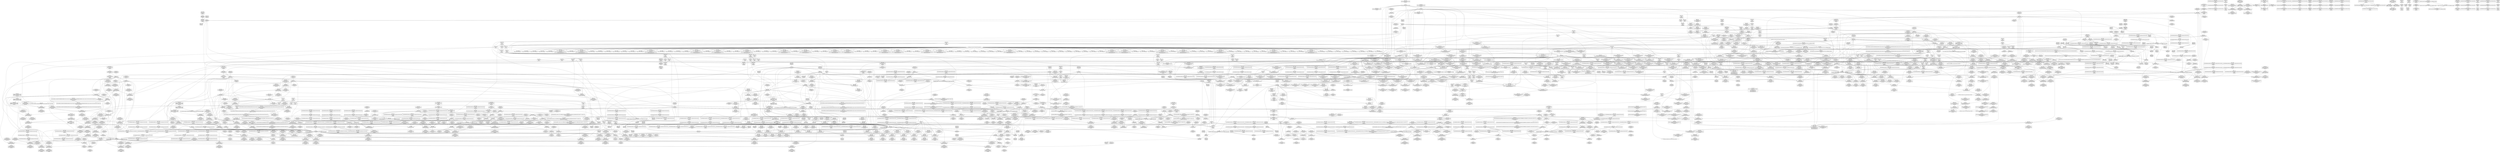 digraph {
	CE0x41f2a20 [shape=record,shape=Mrecord,label="{CE0x41f2a20|rcu_read_unlock:_tmp14|include/linux/rcupdate.h,933|*SummSink*}"]
	CE0x4192780 [shape=record,shape=Mrecord,label="{CE0x4192780|i64*_getelementptr_inbounds_(_11_x_i64_,_11_x_i64_*___llvm_gcov_ctr132,_i64_0,_i64_1)|*Constant*|*SummSink*}"]
	CE0x4123c10 [shape=record,shape=Mrecord,label="{CE0x4123c10|selinux_msg_queue_alloc_security:_q_perm|security/selinux/hooks.c,5157}"]
	CE0x418a9a0 [shape=record,shape=Mrecord,label="{CE0x418a9a0|ipc_alloc_security:_tmp}"]
	CE0x4190a80 [shape=record,shape=Mrecord,label="{CE0x4190a80|GLOBAL:_kzalloc|*Constant*}"]
	CE0x41e66c0 [shape=record,shape=Mrecord,label="{CE0x41e66c0|i8*_getelementptr_inbounds_(_41_x_i8_,_41_x_i8_*_.str44,_i32_0,_i32_0)|*Constant*}"]
	CE0x4251890 [shape=record,shape=Mrecord,label="{CE0x4251890|rcu_lock_acquire:_tmp7|*SummSink*}"]
	CE0x41c5a60 [shape=record,shape=Mrecord,label="{CE0x41c5a60|ipc_alloc_security:_return|*SummSource*}"]
	CE0x41a0d20 [shape=record,shape=Mrecord,label="{CE0x41a0d20|current_sid:_tmp24|security/selinux/hooks.c,220|*SummSink*}"]
	CE0x4176b40 [shape=record,shape=Mrecord,label="{CE0x4176b40|selinux_msg_queue_alloc_security:_u|security/selinux/hooks.c,5164}"]
	CE0x412fac0 [shape=record,shape=Mrecord,label="{CE0x412fac0|80:_i32,_112:_i8*,_:_CMRE_11,12_}"]
	CE0x41a9100 [shape=record,shape=Mrecord,label="{CE0x41a9100|ipc_free_security:_tmp4|*LoadInst*|security/selinux/hooks.c,5097|*SummSink*}"]
	CE0x418c3c0 [shape=record,shape=Mrecord,label="{CE0x418c3c0|current_sid:_tmp9|security/selinux/hooks.c,218|*SummSource*}"]
	CE0x41e0400 [shape=record,shape=Mrecord,label="{CE0x41e0400|task_sid:_tmp27|security/selinux/hooks.c,208|*SummSink*}"]
	CE0x41461e0 [shape=record,shape=Mrecord,label="{CE0x41461e0|get_current:_tmp|*SummSink*}"]
	CE0x413b660 [shape=record,shape=Mrecord,label="{CE0x413b660|80:_i32,_112:_i8*,_:_CMRE_112,120_|*MultipleSource*|Function::selinux_msg_queue_alloc_security&Arg::msq::|security/selinux/hooks.c,5157}"]
	CE0x4186a30 [shape=record,shape=Mrecord,label="{CE0x4186a30|ipc_alloc_security:_security|security/selinux/hooks.c,5090|*SummSink*}"]
	CE0x41f5a20 [shape=record,shape=Mrecord,label="{CE0x41f5a20|task_sid:_land.lhs.true}"]
	CE0x41d5800 [shape=record,shape=Mrecord,label="{CE0x41d5800|i32_77|*Constant*|*SummSink*}"]
	CE0x41ba590 [shape=record,shape=Mrecord,label="{CE0x41ba590|rcu_read_lock:_call|include/linux/rcupdate.h,882}"]
	CE0x41ddd90 [shape=record,shape=Mrecord,label="{CE0x41ddd90|task_sid:_tmp23|security/selinux/hooks.c,208|*SummSource*}"]
	CE0x41c7f60 [shape=record,shape=Mrecord,label="{CE0x41c7f60|i64*_getelementptr_inbounds_(_6_x_i64_,_6_x_i64_*___llvm_gcov_ctr301,_i64_0,_i64_4)|*Constant*|*SummSource*}"]
	CE0x42658f0 [shape=record,shape=Mrecord,label="{CE0x42658f0|__rcu_read_lock:_do.body|*SummSource*}"]
	CE0x412c690 [shape=record,shape=Mrecord,label="{CE0x412c690|selinux_msg_queue_alloc_security:_if.end10|*SummSink*}"]
	CE0x416e140 [shape=record,shape=Mrecord,label="{CE0x416e140|i64*_getelementptr_inbounds_(_11_x_i64_,_11_x_i64_*___llvm_gcov_ctr125,_i64_0,_i64_9)|*Constant*|*SummSource*}"]
	CE0x41ea110 [shape=record,shape=Mrecord,label="{CE0x41ea110|task_sid:_tmp14|security/selinux/hooks.c,208|*SummSource*}"]
	CE0x423c9b0 [shape=record,shape=Mrecord,label="{CE0x423c9b0|rcu_read_unlock:_tmp19|include/linux/rcupdate.h,933}"]
	CE0x4134e60 [shape=record,shape=Mrecord,label="{CE0x4134e60|80:_i32,_112:_i8*,_:_CMRE_25,26_}"]
	CE0x41e1cf0 [shape=record,shape=Mrecord,label="{CE0x41e1cf0|rcu_read_unlock:_tmp2|*SummSink*}"]
	CE0x41e9120 [shape=record,shape=Mrecord,label="{CE0x41e9120|task_sid:_tmp13|security/selinux/hooks.c,208}"]
	CE0x4145bb0 [shape=record,shape=Mrecord,label="{CE0x4145bb0|GLOBAL:___llvm_gcov_ctr125|Global_var:__llvm_gcov_ctr125|*SummSource*}"]
	CE0x4188890 [shape=record,shape=Mrecord,label="{CE0x4188890|i64_4|*Constant*}"]
	CE0x42859b0 [shape=record,shape=Mrecord,label="{CE0x42859b0|i64*_getelementptr_inbounds_(_4_x_i64_,_4_x_i64_*___llvm_gcov_ctr135,_i64_0,_i64_1)|*Constant*|*SummSource*}"]
	CE0x42956c0 [shape=record,shape=Mrecord,label="{CE0x42956c0|__preempt_count_add:_tmp3|*SummSource*}"]
	CE0x414af00 [shape=record,shape=Mrecord,label="{CE0x414af00|_call_void_mcount()_#3|*SummSource*}"]
	CE0x4290f90 [shape=record,shape=Mrecord,label="{CE0x4290f90|i64*_getelementptr_inbounds_(_4_x_i64_,_4_x_i64_*___llvm_gcov_ctr135,_i64_0,_i64_2)|*Constant*|*SummSink*}"]
	CE0x41732a0 [shape=record,shape=Mrecord,label="{CE0x41732a0|avc_has_perm:_entry|*SummSource*}"]
	CE0x41bd2b0 [shape=record,shape=Mrecord,label="{CE0x41bd2b0|task_sid:_if.end|*SummSource*}"]
	CE0x41a8ff0 [shape=record,shape=Mrecord,label="{CE0x41a8ff0|ipc_free_security:_tmp4|*LoadInst*|security/selinux/hooks.c,5097|*SummSource*}"]
	CE0x412ec50 [shape=record,shape=Mrecord,label="{CE0x412ec50|80:_i32,_112:_i8*,_:_CMRE_67,68_}"]
	CE0x41bd120 [shape=record,shape=Mrecord,label="{CE0x41bd120|cred_sid:_tmp5|security/selinux/hooks.c,196}"]
	CE0x41d2d20 [shape=record,shape=Mrecord,label="{CE0x41d2d20|__rcu_read_lock:_tmp3|*SummSource*}"]
	CE0x4242ae0 [shape=record,shape=Mrecord,label="{CE0x4242ae0|i32_2|*Constant*}"]
	CE0x41e4e00 [shape=record,shape=Mrecord,label="{CE0x41e4e00|cred_sid:_tmp|*SummSink*}"]
	CE0x41c0f60 [shape=record,shape=Mrecord,label="{CE0x41c0f60|GLOBAL:_rcu_lock_map|Global_var:rcu_lock_map}"]
	CE0x41bb3b0 [shape=record,shape=Mrecord,label="{CE0x41bb3b0|rcu_lock_acquire:_map|Function::rcu_lock_acquire&Arg::map::|*SummSink*}"]
	CE0x4253290 [shape=record,shape=Mrecord,label="{CE0x4253290|_call_void_lock_acquire(%struct.lockdep_map*_%map,_i32_0,_i32_0,_i32_2,_i32_0,_%struct.lockdep_map*_null,_i64_ptrtoint_(i8*_blockaddress(_rcu_lock_acquire,_%__here)_to_i64))_#10,_!dbg_!27716|include/linux/rcupdate.h,418|*SummSink*}"]
	CE0x4178420 [shape=record,shape=Mrecord,label="{CE0x4178420|i64*_getelementptr_inbounds_(_13_x_i64_,_13_x_i64_*___llvm_gcov_ctr126,_i64_0,_i64_1)|*Constant*}"]
	"CONST[source:2(external),value:2(dynamic)][purpose:{subject}]"
	CE0x411f9c0 [shape=record,shape=Mrecord,label="{CE0x411f9c0|80:_i32,_112:_i8*,_:_CMRE_35,36_}"]
	CE0x4145310 [shape=record,shape=Mrecord,label="{CE0x4145310|get_current:_tmp3}"]
	CE0x41a3f70 [shape=record,shape=Mrecord,label="{CE0x41a3f70|get_current:_tmp}"]
	CE0x41b6a40 [shape=record,shape=Mrecord,label="{CE0x41b6a40|GLOBAL:_rcu_read_lock.__warned|Global_var:rcu_read_lock.__warned}"]
	CE0x41d86a0 [shape=record,shape=Mrecord,label="{CE0x41d86a0|rcu_read_lock:_land.lhs.true2|*SummSink*}"]
	CE0x41b9330 [shape=record,shape=Mrecord,label="{CE0x41b9330|_call_void_mcount()_#3|*SummSink*}"]
	CE0x42509b0 [shape=record,shape=Mrecord,label="{CE0x42509b0|__rcu_read_unlock:_do.body}"]
	CE0x41c3850 [shape=record,shape=Mrecord,label="{CE0x41c3850|cred_sid:_tmp1|*SummSink*}"]
	CE0x419f090 [shape=record,shape=Mrecord,label="{CE0x419f090|current_sid:_tmp22|security/selinux/hooks.c,218}"]
	CE0x41957f0 [shape=record,shape=Mrecord,label="{CE0x41957f0|GLOBAL:_lockdep_rcu_suspicious|*Constant*}"]
	CE0x416f490 [shape=record,shape=Mrecord,label="{CE0x416f490|i8_4|*Constant*|*SummSink*}"]
	CE0x419e120 [shape=record,shape=Mrecord,label="{CE0x419e120|current_sid:_tmp21|security/selinux/hooks.c,218}"]
	CE0x41e2250 [shape=record,shape=Mrecord,label="{CE0x41e2250|i64*_getelementptr_inbounds_(_2_x_i64_,_2_x_i64_*___llvm_gcov_ctr131,_i64_0,_i64_0)|*Constant*}"]
	CE0x41ef8e0 [shape=record,shape=Mrecord,label="{CE0x41ef8e0|rcu_read_lock:_if.then|*SummSink*}"]
	CE0x41ae680 [shape=record,shape=Mrecord,label="{CE0x41ae680|rcu_read_lock:_tmp13|include/linux/rcupdate.h,882|*SummSink*}"]
	CE0x41a5d10 [shape=record,shape=Mrecord,label="{CE0x41a5d10|_call_void_mcount()_#3}"]
	CE0x4237090 [shape=record,shape=Mrecord,label="{CE0x4237090|i64*_getelementptr_inbounds_(_11_x_i64_,_11_x_i64_*___llvm_gcov_ctr132,_i64_0,_i64_8)|*Constant*}"]
	CE0x4175860 [shape=record,shape=Mrecord,label="{CE0x4175860|avc_has_perm:_ssid|Function::avc_has_perm&Arg::ssid::|*SummSink*}"]
	CE0x423dac0 [shape=record,shape=Mrecord,label="{CE0x423dac0|i64*_getelementptr_inbounds_(_11_x_i64_,_11_x_i64_*___llvm_gcov_ctr132,_i64_0,_i64_10)|*Constant*|*SummSink*}"]
	CE0x414be20 [shape=record,shape=Mrecord,label="{CE0x414be20|_call_void_kfree(i8*_%tmp6)_#10,_!dbg_!27718|security/selinux/hooks.c,5099}"]
	CE0x41c3f30 [shape=record,shape=Mrecord,label="{CE0x41c3f30|_call_void_mcount()_#3}"]
	CE0x41214f0 [shape=record,shape=Mrecord,label="{CE0x41214f0|current_sid:_bb}"]
	CE0x41d5200 [shape=record,shape=Mrecord,label="{CE0x41d5200|_call_void_mcount()_#3|*SummSource*}"]
	CE0x41bd920 [shape=record,shape=Mrecord,label="{CE0x41bd920|task_sid:_do.body5|*SummSource*}"]
	CE0x4185a50 [shape=record,shape=Mrecord,label="{CE0x4185a50|rcu_lock_acquire:_tmp2|*SummSource*}"]
	CE0x418fa30 [shape=record,shape=Mrecord,label="{CE0x418fa30|GLOBAL:_kzalloc|*Constant*|*SummSink*}"]
	CE0x41247e0 [shape=record,shape=Mrecord,label="{CE0x41247e0|_call_void_mcount()_#3}"]
	CE0x412d5b0 [shape=record,shape=Mrecord,label="{CE0x412d5b0|80:_i32,_112:_i8*,_:_CMRE_70,71_}"]
	CE0x4152170 [shape=record,shape=Mrecord,label="{CE0x4152170|current_sid:_if.end|*SummSink*}"]
	CE0x419dc90 [shape=record,shape=Mrecord,label="{CE0x419dc90|current_sid:_cred|security/selinux/hooks.c,218|*SummSink*}"]
	CE0x4248880 [shape=record,shape=Mrecord,label="{CE0x4248880|i64_ptrtoint_(i8*_blockaddress(_rcu_lock_acquire,_%__here)_to_i64)|*Constant*}"]
	CE0x416e340 [shape=record,shape=Mrecord,label="{CE0x416e340|current_sid:_tmp17|security/selinux/hooks.c,218}"]
	CE0x413bb70 [shape=record,shape=Mrecord,label="{CE0x413bb70|selinux_msg_queue_alloc_security:_if.end10}"]
	CE0x41d3100 [shape=record,shape=Mrecord,label="{CE0x41d3100|i64*_getelementptr_inbounds_(_11_x_i64_,_11_x_i64_*___llvm_gcov_ctr127,_i64_0,_i64_0)|*Constant*}"]
	CE0x41c0c50 [shape=record,shape=Mrecord,label="{CE0x41c0c50|COLLAPSED:_GCMRE___llvm_gcov_ctr182_internal_global_2_x_i64_zeroinitializer:_elem_0:default:}"]
	CE0x418e2e0 [shape=record,shape=Mrecord,label="{CE0x418e2e0|current_sid:_tmp10|security/selinux/hooks.c,218|*SummSink*}"]
	CE0x41d56d0 [shape=record,shape=Mrecord,label="{CE0x41d56d0|i32_77|*Constant*}"]
	CE0x4176870 [shape=record,shape=Mrecord,label="{CE0x4176870|i64_4|*Constant*|*SummSink*}"]
	CE0x4276610 [shape=record,shape=Mrecord,label="{CE0x4276610|i64*_getelementptr_inbounds_(_4_x_i64_,_4_x_i64_*___llvm_gcov_ctr129,_i64_0,_i64_0)|*Constant*|*SummSource*}"]
	CE0x42685e0 [shape=record,shape=Mrecord,label="{CE0x42685e0|__preempt_count_sub:_tmp3|*SummSource*}"]
	CE0x418d540 [shape=record,shape=Mrecord,label="{CE0x418d540|current_sid:_tmp10|security/selinux/hooks.c,218|*SummSource*}"]
	CE0x412e2b0 [shape=record,shape=Mrecord,label="{CE0x412e2b0|selinux_msg_queue_alloc_security:_tobool|security/selinux/hooks.c,5158|*SummSource*}"]
	CE0x41deec0 [shape=record,shape=Mrecord,label="{CE0x41deec0|task_sid:_tmp25|security/selinux/hooks.c,208|*SummSource*}"]
	CE0x42829c0 [shape=record,shape=Mrecord,label="{CE0x42829c0|__preempt_count_add:_tmp2}"]
	CE0x4185ce0 [shape=record,shape=Mrecord,label="{CE0x4185ce0|rcu_read_unlock:_do.end|*SummSource*}"]
	CE0x423bc30 [shape=record,shape=Mrecord,label="{CE0x423bc30|i8*_getelementptr_inbounds_(_44_x_i8_,_44_x_i8_*_.str47,_i32_0,_i32_0)|*Constant*}"]
	CE0x41bc190 [shape=record,shape=Mrecord,label="{CE0x41bc190|rcu_read_lock:_tmp8|include/linux/rcupdate.h,882|*SummSource*}"]
	CE0x42339e0 [shape=record,shape=Mrecord,label="{CE0x42339e0|i32_1|*Constant*}"]
	CE0x41c1f70 [shape=record,shape=Mrecord,label="{CE0x41c1f70|GLOBAL:_rcu_lock_acquire|*Constant*|*SummSink*}"]
	CE0x4185ac0 [shape=record,shape=Mrecord,label="{CE0x4185ac0|rcu_lock_acquire:_tmp2|*SummSink*}"]
	CE0x41534b0 [shape=record,shape=Mrecord,label="{CE0x41534b0|avc_has_perm:_tclass|Function::avc_has_perm&Arg::tclass::|*SummSink*}"]
	CE0x4175040 [shape=record,shape=Mrecord,label="{CE0x4175040|selinux_msg_queue_alloc_security:_tmp15|security/selinux/hooks.c,5168|*SummSink*}"]
	CE0x4154700 [shape=record,shape=Mrecord,label="{CE0x4154700|selinux_msg_queue_alloc_security:_q_perm3|security/selinux/hooks.c,5161|*SummSource*}"]
	CE0x4148bd0 [shape=record,shape=Mrecord,label="{CE0x4148bd0|selinux_msg_queue_alloc_security:_tmp21|security/selinux/hooks.c,5173|*SummSource*}"]
	CE0x41a1590 [shape=record,shape=Mrecord,label="{CE0x41a1590|GLOBAL:_kfree|*Constant*}"]
	CE0x4153070 [shape=record,shape=Mrecord,label="{CE0x4153070|avc_has_perm:_tsid|Function::avc_has_perm&Arg::tsid::|*SummSink*}"]
	CE0x4254900 [shape=record,shape=Mrecord,label="{CE0x4254900|_call_void_asm_addl_$1,_%gs:$0_,_*m,ri,*m,_dirflag_,_fpsr_,_flags_(i32*___preempt_count,_i32_%val,_i32*___preempt_count)_#3,_!dbg_!27714,_!srcloc_!27717|./arch/x86/include/asm/preempt.h,72}"]
	CE0x41b2b20 [shape=record,shape=Mrecord,label="{CE0x41b2b20|rcu_read_lock:_tmp18|include/linux/rcupdate.h,882}"]
	CE0x41d6ba0 [shape=record,shape=Mrecord,label="{CE0x41d6ba0|rcu_read_lock:_tmp}"]
	CE0x4248b20 [shape=record,shape=Mrecord,label="{CE0x4248b20|i64_ptrtoint_(i8*_blockaddress(_rcu_lock_acquire,_%__here)_to_i64)|*Constant*|*SummSink*}"]
	CE0x4118940 [shape=record,shape=Mrecord,label="{CE0x4118940|GLOBAL:_current_task|Global_var:current_task}"]
	CE0x427d710 [shape=record,shape=Mrecord,label="{CE0x427d710|_call_void_mcount()_#3|*SummSource*}"]
	CE0x4175c50 [shape=record,shape=Mrecord,label="{CE0x4175c50|_ret_i32_%retval.0,_!dbg_!27728|security/selinux/avc.c,775|*SummSink*}"]
	CE0x414f620 [shape=record,shape=Mrecord,label="{CE0x414f620|selinux_msg_queue_alloc_security:_tmp2|security/selinux/hooks.c,5158|*SummSink*}"]
	CE0x4230410 [shape=record,shape=Mrecord,label="{CE0x4230410|rcu_read_unlock:_tmp|*SummSource*}"]
	CE0x418dbe0 [shape=record,shape=Mrecord,label="{CE0x418dbe0|current_sid:_do.body|*SummSink*}"]
	CE0x41744b0 [shape=record,shape=Mrecord,label="{CE0x41744b0|selinux_msg_queue_alloc_security:_tmp13|security/selinux/hooks.c,5168|*SummSink*}"]
	CE0x41c6b80 [shape=record,shape=Mrecord,label="{CE0x41c6b80|task_sid:_tmp3}"]
	CE0x4234b50 [shape=record,shape=Mrecord,label="{CE0x4234b50|rcu_read_unlock:_bb|*SummSource*}"]
	CE0x427f730 [shape=record,shape=Mrecord,label="{CE0x427f730|i32_0|*Constant*}"]
	CE0x4187a30 [shape=record,shape=Mrecord,label="{CE0x4187a30|current_sid:_tmp13|security/selinux/hooks.c,218|*SummSource*}"]
	CE0x41e5720 [shape=record,shape=Mrecord,label="{CE0x41e5720|task_sid:_tmp17|security/selinux/hooks.c,208}"]
	CE0x4125360 [shape=record,shape=Mrecord,label="{CE0x4125360|80:_i32,_112:_i8*,_:_CMRE_7,8_}"]
	CE0x41bd510 [shape=record,shape=Mrecord,label="{CE0x41bd510|kmalloc:_call|include/linux/slab.h,429}"]
	"CONST[source:0(mediator),value:2(dynamic)][purpose:{object}]"
	CE0x41b8af0 [shape=record,shape=Mrecord,label="{CE0x41b8af0|GLOBAL:___llvm_gcov_ctr127|Global_var:__llvm_gcov_ctr127|*SummSink*}"]
	CE0x4253cd0 [shape=record,shape=Mrecord,label="{CE0x4253cd0|rcu_lock_release:_tmp}"]
	CE0x4138540 [shape=record,shape=Mrecord,label="{CE0x4138540|_call_void_mcount()_#3|*SummSink*}"]
	CE0x419e900 [shape=record,shape=Mrecord,label="{CE0x419e900|i32_22|*Constant*|*SummSink*}"]
	CE0x42489c0 [shape=record,shape=Mrecord,label="{CE0x42489c0|i64_ptrtoint_(i8*_blockaddress(_rcu_lock_acquire,_%__here)_to_i64)|*Constant*|*SummSource*}"]
	CE0x41793a0 [shape=record,shape=Mrecord,label="{CE0x41793a0|i8*_getelementptr_inbounds_(_45_x_i8_,_45_x_i8_*_.str12,_i32_0,_i32_0)|*Constant*}"]
	CE0x41c9900 [shape=record,shape=Mrecord,label="{CE0x41c9900|ipc_alloc_security:_tobool|security/selinux/hooks.c,5084}"]
	CE0x4141f10 [shape=record,shape=Mrecord,label="{CE0x4141f10|_call_void_mcount()_#3|*SummSink*}"]
	CE0x4183330 [shape=record,shape=Mrecord,label="{CE0x4183330|i64*_getelementptr_inbounds_(_4_x_i64_,_4_x_i64_*___llvm_gcov_ctr128,_i64_0,_i64_3)|*Constant*|*SummSource*}"]
	CE0x42424d0 [shape=record,shape=Mrecord,label="{CE0x42424d0|GLOBAL:_lock_acquire|*Constant*|*SummSource*}"]
	CE0x41ac700 [shape=record,shape=Mrecord,label="{CE0x41ac700|rcu_read_lock:_tmp11|include/linux/rcupdate.h,882}"]
	CE0x4132810 [shape=record,shape=Mrecord,label="{CE0x4132810|selinux_msg_queue_alloc_security:_tmp6|security/selinux/hooks.c,5159|*SummSink*}"]
	CE0x412f480 [shape=record,shape=Mrecord,label="{CE0x412f480|selinux_msg_queue_alloc_security:_tmp4|security/selinux/hooks.c,5158|*SummSink*}"]
	CE0x4241060 [shape=record,shape=Mrecord,label="{CE0x4241060|_ret_void,_!dbg_!27717|include/linux/rcupdate.h,245|*SummSource*}"]
	CE0x4124970 [shape=record,shape=Mrecord,label="{CE0x4124970|i32_1|*Constant*}"]
	CE0x41f35b0 [shape=record,shape=Mrecord,label="{CE0x41f35b0|rcu_read_lock:_land.lhs.true|*SummSink*}"]
	CE0x4135f50 [shape=record,shape=Mrecord,label="{CE0x4135f50|selinux_msg_queue_alloc_security:_type|security/selinux/hooks.c,5163}"]
	CE0x41ddbf0 [shape=record,shape=Mrecord,label="{CE0x41ddbf0|task_sid:_tmp23|security/selinux/hooks.c,208}"]
	CE0x41b0b40 [shape=record,shape=Mrecord,label="{CE0x41b0b40|i8*_getelementptr_inbounds_(_25_x_i8_,_25_x_i8_*_.str45,_i32_0,_i32_0)|*Constant*|*SummSource*}"]
	CE0x41d0de0 [shape=record,shape=Mrecord,label="{CE0x41d0de0|rcu_lock_acquire:_tmp5|include/linux/rcupdate.h,418|*SummSink*}"]
	CE0x4154fd0 [shape=record,shape=Mrecord,label="{CE0x4154fd0|selinux_msg_queue_alloc_security:_type|security/selinux/hooks.c,5163|*SummSink*}"]
	CE0x41eaaa0 [shape=record,shape=Mrecord,label="{CE0x41eaaa0|task_sid:_do.body}"]
	CE0x4233d00 [shape=record,shape=Mrecord,label="{CE0x4233d00|rcu_read_unlock:_tmp16|include/linux/rcupdate.h,933}"]
	CE0x4170590 [shape=record,shape=Mrecord,label="{CE0x4170590|selinux_msg_queue_alloc_security:_sid5|security/selinux/hooks.c,5166}"]
	CE0x4233370 [shape=record,shape=Mrecord,label="{CE0x4233370|rcu_read_unlock:_tmp10|include/linux/rcupdate.h,933|*SummSink*}"]
	CE0x4151880 [shape=record,shape=Mrecord,label="{CE0x4151880|i64*_getelementptr_inbounds_(_6_x_i64_,_6_x_i64_*___llvm_gcov_ctr301,_i64_0,_i64_5)|*Constant*}"]
	CE0x4133e00 [shape=record,shape=Mrecord,label="{CE0x4133e00|selinux_msg_queue_alloc_security:_call1|security/selinux/hooks.c,5157|*SummSink*}"]
	CE0x41a72b0 [shape=record,shape=Mrecord,label="{CE0x41a72b0|ipc_alloc_security:_call1|security/selinux/hooks.c,5087|*SummSink*}"]
	CE0x41d4870 [shape=record,shape=Mrecord,label="{CE0x41d4870|_ret_void,_!dbg_!27735|include/linux/rcupdate.h,884|*SummSource*}"]
	CE0x41d7600 [shape=record,shape=Mrecord,label="{CE0x41d7600|rcu_read_lock:_land.lhs.true2}"]
	CE0x4151120 [shape=record,shape=Mrecord,label="{CE0x4151120|i32_-12|*Constant*|*SummSource*}"]
	CE0x41abe10 [shape=record,shape=Mrecord,label="{CE0x41abe10|rcu_read_lock:_tmp9|include/linux/rcupdate.h,882|*SummSink*}"]
	CE0x4254ac0 [shape=record,shape=Mrecord,label="{CE0x4254ac0|_call_void_asm_addl_$1,_%gs:$0_,_*m,ri,*m,_dirflag_,_fpsr_,_flags_(i32*___preempt_count,_i32_%val,_i32*___preempt_count)_#3,_!dbg_!27714,_!srcloc_!27717|./arch/x86/include/asm/preempt.h,72|*SummSource*}"]
	CE0x418ef70 [shape=record,shape=Mrecord,label="{CE0x418ef70|kzalloc:_size|Function::kzalloc&Arg::size::|*SummSource*}"]
	CE0x4268890 [shape=record,shape=Mrecord,label="{CE0x4268890|i64*_getelementptr_inbounds_(_4_x_i64_,_4_x_i64_*___llvm_gcov_ctr134,_i64_0,_i64_1)|*Constant*|*SummSource*}"]
	CE0x42402a0 [shape=record,shape=Mrecord,label="{CE0x42402a0|GLOBAL:___rcu_read_unlock|*Constant*|*SummSource*}"]
	CE0x41f28b0 [shape=record,shape=Mrecord,label="{CE0x41f28b0|rcu_read_unlock:_tmp14|include/linux/rcupdate.h,933|*SummSource*}"]
	CE0x41201e0 [shape=record,shape=Mrecord,label="{CE0x41201e0|get_current:_tmp4|./arch/x86/include/asm/current.h,14|*SummSink*}"]
	CE0x42812d0 [shape=record,shape=Mrecord,label="{CE0x42812d0|i64*_getelementptr_inbounds_(_4_x_i64_,_4_x_i64_*___llvm_gcov_ctr135,_i64_0,_i64_0)|*Constant*|*SummSink*}"]
	CE0x418aa80 [shape=record,shape=Mrecord,label="{CE0x418aa80|ipc_alloc_security:_tmp|*SummSource*}"]
	CE0x41dea10 [shape=record,shape=Mrecord,label="{CE0x41dea10|i64*_getelementptr_inbounds_(_13_x_i64_,_13_x_i64_*___llvm_gcov_ctr126,_i64_0,_i64_11)|*Constant*|*SummSource*}"]
	CE0x41e1620 [shape=record,shape=Mrecord,label="{CE0x41e1620|_call_void_rcu_lock_acquire(%struct.lockdep_map*_rcu_lock_map)_#10,_!dbg_!27711|include/linux/rcupdate.h,881}"]
	CE0x4237ae0 [shape=record,shape=Mrecord,label="{CE0x4237ae0|__rcu_read_lock:_tmp5|include/linux/rcupdate.h,239|*SummSource*}"]
	CE0x41c7620 [shape=record,shape=Mrecord,label="{CE0x41c7620|rcu_read_unlock:_tobool1|include/linux/rcupdate.h,933|*SummSink*}"]
	CE0x423f6a0 [shape=record,shape=Mrecord,label="{CE0x423f6a0|rcu_lock_release:_map|Function::rcu_lock_release&Arg::map::|*SummSource*}"]
	CE0x41e5570 [shape=record,shape=Mrecord,label="{CE0x41e5570|task_sid:_tmp16|security/selinux/hooks.c,208|*SummSink*}"]
	CE0x41ec960 [shape=record,shape=Mrecord,label="{CE0x41ec960|_ret_void,_!dbg_!27735|include/linux/rcupdate.h,938|*SummSink*}"]
	CE0x4119710 [shape=record,shape=Mrecord,label="{CE0x4119710|i8*_getelementptr_inbounds_(_25_x_i8_,_25_x_i8_*_.str3,_i32_0,_i32_0)|*Constant*}"]
	CE0x418ec40 [shape=record,shape=Mrecord,label="{CE0x418ec40|current_sid:_if.then|*SummSource*}"]
	CE0x41c2cd0 [shape=record,shape=Mrecord,label="{CE0x41c2cd0|task_sid:_call|security/selinux/hooks.c,208|*SummSource*}"]
	CE0x41c3090 [shape=record,shape=Mrecord,label="{CE0x41c3090|rcu_read_lock:_tmp3|*SummSource*}"]
	CE0x41c7a90 [shape=record,shape=Mrecord,label="{CE0x41c7a90|COLLAPSED:_GCMRE___llvm_gcov_ctr109_internal_global_2_x_i64_zeroinitializer:_elem_0:default:}"]
	CE0x425da50 [shape=record,shape=Mrecord,label="{CE0x425da50|__preempt_count_sub:_tmp1|*SummSink*}"]
	CE0x41e9e50 [shape=record,shape=Mrecord,label="{CE0x41e9e50|i64_6|*Constant*|*SummSource*}"]
	CE0x4128d20 [shape=record,shape=Mrecord,label="{CE0x4128d20|_ret_%struct.task_struct*_%tmp4,_!dbg_!27714|./arch/x86/include/asm/current.h,14|*SummSink*}"]
	CE0x423c390 [shape=record,shape=Mrecord,label="{CE0x423c390|i64*_getelementptr_inbounds_(_11_x_i64_,_11_x_i64_*___llvm_gcov_ctr132,_i64_0,_i64_9)|*Constant*|*SummSink*}"]
	CE0x411ff10 [shape=record,shape=Mrecord,label="{CE0x411ff10|current_sid:_tmp4|security/selinux/hooks.c,218|*SummSink*}"]
	CE0x41c5580 [shape=record,shape=Mrecord,label="{CE0x41c5580|_call_void_rcu_lock_acquire(%struct.lockdep_map*_rcu_lock_map)_#10,_!dbg_!27711|include/linux/rcupdate.h,881|*SummSink*}"]
	CE0x4179460 [shape=record,shape=Mrecord,label="{CE0x4179460|i8*_getelementptr_inbounds_(_45_x_i8_,_45_x_i8_*_.str12,_i32_0,_i32_0)|*Constant*|*SummSource*}"]
	CE0x4133bc0 [shape=record,shape=Mrecord,label="{CE0x4133bc0|selinux_msg_queue_alloc_security:_call1|security/selinux/hooks.c,5157}"]
	CE0x417c230 [shape=record,shape=Mrecord,label="{CE0x417c230|selinux_msg_queue_alloc_security:_tmp17|security/selinux/hooks.c,5169|*SummSink*}"]
	CE0x419d5f0 [shape=record,shape=Mrecord,label="{CE0x419d5f0|_ret_%struct.task_struct*_%tmp4,_!dbg_!27714|./arch/x86/include/asm/current.h,14}"]
	CE0x41ea010 [shape=record,shape=Mrecord,label="{CE0x41ea010|task_sid:_tmp14|security/selinux/hooks.c,208}"]
	CE0x416fd20 [shape=record,shape=Mrecord,label="{CE0x416fd20|selinux_msg_queue_alloc_security:_q_perm4|security/selinux/hooks.c,5164}"]
	CE0x41e1330 [shape=record,shape=Mrecord,label="{CE0x41e1330|COLLAPSED:_GCMRE___llvm_gcov_ctr126_internal_global_13_x_i64_zeroinitializer:_elem_0:default:}"]
	CE0x4196c90 [shape=record,shape=Mrecord,label="{CE0x4196c90|task_sid:_tmp22|security/selinux/hooks.c,208|*SummSource*}"]
	CE0x419c530 [shape=record,shape=Mrecord,label="{CE0x419c530|kmalloc:_tmp2|*SummSink*}"]
	CE0x41d2900 [shape=record,shape=Mrecord,label="{CE0x41d2900|kmalloc:_size|Function::kmalloc&Arg::size::}"]
	CE0x418c590 [shape=record,shape=Mrecord,label="{CE0x418c590|i64*_getelementptr_inbounds_(_11_x_i64_,_11_x_i64_*___llvm_gcov_ctr125,_i64_0,_i64_8)|*Constant*}"]
	CE0x41a1290 [shape=record,shape=Mrecord,label="{CE0x41a1290|i64*_getelementptr_inbounds_(_2_x_i64_,_2_x_i64_*___llvm_gcov_ctr182,_i64_0,_i64_0)|*Constant*|*SummSource*}"]
	CE0x4120f40 [shape=record,shape=Mrecord,label="{CE0x4120f40|80:_i32,_112:_i8*,_:_CMRE_30,31_}"]
	CE0x4143e10 [shape=record,shape=Mrecord,label="{CE0x4143e10|80:_i32,_112:_i8*,_:_CMRE_62,63_}"]
	CE0x4197cb0 [shape=record,shape=Mrecord,label="{CE0x4197cb0|i64*_getelementptr_inbounds_(_11_x_i64_,_11_x_i64_*___llvm_gcov_ctr125,_i64_0,_i64_10)|*Constant*|*SummSource*}"]
	CE0x4139650 [shape=record,shape=Mrecord,label="{CE0x4139650|GLOBAL:_ipc_alloc_security|*Constant*|*SummSink*}"]
	CE0x41dfff0 [shape=record,shape=Mrecord,label="{CE0x41dfff0|task_sid:_tmp27|security/selinux/hooks.c,208|*SummSource*}"]
	CE0x5eaf6a0 [shape=record,shape=Mrecord,label="{CE0x5eaf6a0|80:_i32,_112:_i8*,_:_CMRE_0,1_}"]
	CE0x41a62a0 [shape=record,shape=Mrecord,label="{CE0x41a62a0|i64*_getelementptr_inbounds_(_6_x_i64_,_6_x_i64_*___llvm_gcov_ctr301,_i64_0,_i64_3)|*Constant*|*SummSink*}"]
	CE0x423d740 [shape=record,shape=Mrecord,label="{CE0x423d740|rcu_read_unlock:_tmp21|include/linux/rcupdate.h,935}"]
	CE0x418db20 [shape=record,shape=Mrecord,label="{CE0x418db20|current_sid:_do.body|*SummSource*}"]
	CE0x412c020 [shape=record,shape=Mrecord,label="{CE0x412c020|80:_i32,_112:_i8*,_:_CMRE_54,55_}"]
	CE0x417c530 [shape=record,shape=Mrecord,label="{CE0x417c530|selinux_msg_queue_alloc_security:_tmp17|security/selinux/hooks.c,5169}"]
	CE0x41eba60 [shape=record,shape=Mrecord,label="{CE0x41eba60|_ret_i32_%tmp6,_!dbg_!27716|security/selinux/hooks.c,197}"]
	CE0x4130150 [shape=record,shape=Mrecord,label="{CE0x4130150|80:_i32,_112:_i8*,_:_CMRE_52,53_}"]
	CE0x4187b10 [shape=record,shape=Mrecord,label="{CE0x4187b10|i32_208|*Constant*|*SummSource*}"]
	CE0x41c39a0 [shape=record,shape=Mrecord,label="{CE0x41c39a0|task_sid:_land.lhs.true2}"]
	CE0x41ee950 [shape=record,shape=Mrecord,label="{CE0x41ee950|rcu_read_lock:_tmp7|include/linux/rcupdate.h,882|*SummSink*}"]
	CE0x413d740 [shape=record,shape=Mrecord,label="{CE0x413d740|selinux_msg_queue_alloc_security:_msq|Function::selinux_msg_queue_alloc_security&Arg::msq::}"]
	CE0x41ef400 [shape=record,shape=Mrecord,label="{CE0x41ef400|_call_void_mcount()_#3|*SummSource*}"]
	CE0x414aff0 [shape=record,shape=Mrecord,label="{CE0x414aff0|_call_void_mcount()_#3|*SummSink*}"]
	CE0x4130ba0 [shape=record,shape=Mrecord,label="{CE0x4130ba0|GLOBAL:_current_task|Global_var:current_task|*SummSink*}"]
	CE0x427f920 [shape=record,shape=Mrecord,label="{CE0x427f920|__preempt_count_sub:_sub|./arch/x86/include/asm/preempt.h,77}"]
	CE0x427baa0 [shape=record,shape=Mrecord,label="{CE0x427baa0|__preempt_count_sub:_do.end|*SummSource*}"]
	CE0x4153770 [shape=record,shape=Mrecord,label="{CE0x4153770|avc_has_perm:_requested|Function::avc_has_perm&Arg::requested::}"]
	CE0x4199880 [shape=record,shape=Mrecord,label="{CE0x4199880|rcu_lock_release:_tmp3|*SummSink*}"]
	CE0x4262840 [shape=record,shape=Mrecord,label="{CE0x4262840|i64*_getelementptr_inbounds_(_4_x_i64_,_4_x_i64_*___llvm_gcov_ctr134,_i64_0,_i64_1)|*Constant*|*SummSink*}"]
	CE0x41359c0 [shape=record,shape=Mrecord,label="{CE0x41359c0|ipc_alloc_security:_bb}"]
	CE0x41c9f60 [shape=record,shape=Mrecord,label="{CE0x41c9f60|ipc_alloc_security:_bb|*SummSink*}"]
	CE0x4241240 [shape=record,shape=Mrecord,label="{CE0x4241240|__rcu_read_lock:_bb|*SummSource*}"]
	CE0x41297e0 [shape=record,shape=Mrecord,label="{CE0x41297e0|80:_i32,_112:_i8*,_:_CMRE_144,152_|*MultipleSource*|Function::selinux_msg_queue_alloc_security&Arg::msq::|security/selinux/hooks.c,5157}"]
	CE0x419b5d0 [shape=record,shape=Mrecord,label="{CE0x419b5d0|kmalloc:_tmp1|*SummSink*}"]
	CE0x41d38b0 [shape=record,shape=Mrecord,label="{CE0x41d38b0|GLOBAL:___llvm_gcov_ctr126|Global_var:__llvm_gcov_ctr126|*SummSource*}"]
	CE0x4184920 [shape=record,shape=Mrecord,label="{CE0x4184920|rcu_read_unlock:_tmp4|include/linux/rcupdate.h,933}"]
	CE0x41c4840 [shape=record,shape=Mrecord,label="{CE0x41c4840|rcu_read_unlock:_tmp1|*SummSink*}"]
	CE0x413abd0 [shape=record,shape=Mrecord,label="{CE0x413abd0|80:_i32,_112:_i8*,_:_CMRE_92,96_|*MultipleSource*|Function::selinux_msg_queue_alloc_security&Arg::msq::|security/selinux/hooks.c,5157}"]
	CE0x4131dc0 [shape=record,shape=Mrecord,label="{CE0x4131dc0|ipc_free_security:_tmp3|*SummSink*}"]
	CE0x41a4a10 [shape=record,shape=Mrecord,label="{CE0x41a4a10|ipc_free_security:_tmp5|security/selinux/hooks.c,5097}"]
	CE0x4278040 [shape=record,shape=Mrecord,label="{CE0x4278040|COLLAPSED:_GCMRE___llvm_gcov_ctr135_internal_global_4_x_i64_zeroinitializer:_elem_0:default:}"]
	CE0x41c8960 [shape=record,shape=Mrecord,label="{CE0x41c8960|ipc_alloc_security:_tmp9|security/selinux/hooks.c,5087|*SummSink*}"]
	CE0x41e5060 [shape=record,shape=Mrecord,label="{CE0x41e5060|task_sid:_tmp15|security/selinux/hooks.c,208|*SummSink*}"]
	CE0x41a85e0 [shape=record,shape=Mrecord,label="{CE0x41a85e0|ipc_free_security:_bb|*SummSource*}"]
	CE0x41a6f90 [shape=record,shape=Mrecord,label="{CE0x41a6f90|task_sid:_entry}"]
	CE0x4142540 [shape=record,shape=Mrecord,label="{CE0x4142540|current_sid:_tmp7|security/selinux/hooks.c,218|*SummSink*}"]
	CE0x417d5a0 [shape=record,shape=Mrecord,label="{CE0x417d5a0|_call_void_ipc_free_security(%struct.kern_ipc_perm*_%q_perm9)_#10,_!dbg_!27743|security/selinux/hooks.c,5169|*SummSink*}"]
	CE0x4173ae0 [shape=record,shape=Mrecord,label="{CE0x4173ae0|i64_5|*Constant*|*SummSource*}"]
	CE0x41aeaf0 [shape=record,shape=Mrecord,label="{CE0x41aeaf0|rcu_read_lock:_tmp14|include/linux/rcupdate.h,882|*SummSource*}"]
	CE0x41753e0 [shape=record,shape=Mrecord,label="{CE0x41753e0|i64*_getelementptr_inbounds_(_9_x_i64_,_9_x_i64_*___llvm_gcov_ctr300,_i64_0,_i64_6)|*Constant*}"]
	CE0x424e800 [shape=record,shape=Mrecord,label="{CE0x424e800|COLLAPSED:_GCMRE___llvm_gcov_ctr128_internal_global_4_x_i64_zeroinitializer:_elem_0:default:}"]
	CE0x413ffc0 [shape=record,shape=Mrecord,label="{CE0x413ffc0|80:_i32,_112:_i8*,_:_CMRE_18,19_}"]
	CE0x416f300 [shape=record,shape=Mrecord,label="{CE0x416f300|i8_4|*Constant*|*SummSource*}"]
	CE0x41e12c0 [shape=record,shape=Mrecord,label="{CE0x41e12c0|task_sid:_tmp}"]
	CE0x4191fd0 [shape=record,shape=Mrecord,label="{CE0x4191fd0|rcu_read_unlock:_call|include/linux/rcupdate.h,933}"]
	CE0x412e9f0 [shape=record,shape=Mrecord,label="{CE0x412e9f0|80:_i32,_112:_i8*,_:_CMRE_65,66_}"]
	CE0x4194450 [shape=record,shape=Mrecord,label="{CE0x4194450|task_sid:_task|Function::task_sid&Arg::task::|*SummSource*}"]
	CE0x41dfb40 [shape=record,shape=Mrecord,label="{CE0x41dfb40|i64*_getelementptr_inbounds_(_13_x_i64_,_13_x_i64_*___llvm_gcov_ctr126,_i64_0,_i64_12)|*Constant*|*SummSource*}"]
	CE0x41c6bf0 [shape=record,shape=Mrecord,label="{CE0x41c6bf0|task_sid:_tmp3|*SummSource*}"]
	CE0x4177e90 [shape=record,shape=Mrecord,label="{CE0x4177e90|task_sid:_real_cred|security/selinux/hooks.c,208}"]
	CE0x4231530 [shape=record,shape=Mrecord,label="{CE0x4231530|rcu_read_unlock:_land.lhs.true2|*SummSource*}"]
	CE0x41f52c0 [shape=record,shape=Mrecord,label="{CE0x41f52c0|GLOBAL:_task_sid.__warned|Global_var:task_sid.__warned}"]
	CE0x414f690 [shape=record,shape=Mrecord,label="{CE0x414f690|selinux_msg_queue_alloc_security:_tmp2|security/selinux/hooks.c,5158|*SummSource*}"]
	CE0x41ad9a0 [shape=record,shape=Mrecord,label="{CE0x41ad9a0|i64_7|*Constant*}"]
	CE0x4237460 [shape=record,shape=Mrecord,label="{CE0x4237460|rcu_lock_acquire:_tmp1|*SummSource*}"]
	CE0x413c5c0 [shape=record,shape=Mrecord,label="{CE0x413c5c0|80:_i32,_112:_i8*,_:_CMRE_57,58_}"]
	CE0x424b6e0 [shape=record,shape=Mrecord,label="{CE0x424b6e0|__preempt_count_sub:_tmp2|*SummSink*}"]
	CE0x41c09e0 [shape=record,shape=Mrecord,label="{CE0x41c09e0|task_sid:_do.body5}"]
	CE0x41c3500 [shape=record,shape=Mrecord,label="{CE0x41c3500|task_sid:_tmp|*SummSink*}"]
	CE0x4175730 [shape=record,shape=Mrecord,label="{CE0x4175730|avc_has_perm:_ssid|Function::avc_has_perm&Arg::ssid::}"]
	CE0x41e2fe0 [shape=record,shape=Mrecord,label="{CE0x41e2fe0|i64_0|*Constant*}"]
	CE0x4173d80 [shape=record,shape=Mrecord,label="{CE0x4173d80|selinux_msg_queue_alloc_security:_tmp12|security/selinux/hooks.c,5168|*SummSource*}"]
	CE0x4239b90 [shape=record,shape=Mrecord,label="{CE0x4239b90|rcu_read_unlock:_tmp17|include/linux/rcupdate.h,933|*SummSource*}"]
	CE0x419d9f0 [shape=record,shape=Mrecord,label="{CE0x419d9f0|current_sid:_sid|security/selinux/hooks.c,220|*SummSource*}"]
	CE0x41be260 [shape=record,shape=Mrecord,label="{CE0x41be260|task_sid:_if.end}"]
	CE0x411f5d0 [shape=record,shape=Mrecord,label="{CE0x411f5d0|selinux_msg_queue_alloc_security:_tmp|*SummSource*}"]
	CE0x423a660 [shape=record,shape=Mrecord,label="{CE0x423a660|_call_void_asm_sideeffect_,_memory_,_dirflag_,_fpsr_,_flags_()_#3,_!dbg_!27711,_!srcloc_!27714|include/linux/rcupdate.h,244|*SummSink*}"]
	CE0x4142930 [shape=record,shape=Mrecord,label="{CE0x4142930|_ret_i32_%tmp24,_!dbg_!27742|security/selinux/hooks.c,220|*SummSource*}"]
	CE0x41d2970 [shape=record,shape=Mrecord,label="{CE0x41d2970|kmalloc:_flags|Function::kmalloc&Arg::flags::}"]
	CE0x418d3c0 [shape=record,shape=Mrecord,label="{CE0x418d3c0|current_sid:_tmp10|security/selinux/hooks.c,218}"]
	CE0x41be350 [shape=record,shape=Mrecord,label="{CE0x41be350|kzalloc:_bb}"]
	CE0x423fae0 [shape=record,shape=Mrecord,label="{CE0x423fae0|_ret_void,_!dbg_!27717|include/linux/rcupdate.h,424}"]
	CE0x41c96a0 [shape=record,shape=Mrecord,label="{CE0x41c96a0|ipc_free_security:_tmp1|*SummSource*}"]
	CE0x41bcff0 [shape=record,shape=Mrecord,label="{CE0x41bcff0|cred_sid:_tmp4|*LoadInst*|security/selinux/hooks.c,196|*SummSink*}"]
	CE0x41f5180 [shape=record,shape=Mrecord,label="{CE0x41f5180|task_sid:_tmp8|security/selinux/hooks.c,208|*SummSink*}"]
	CE0x41b11c0 [shape=record,shape=Mrecord,label="{CE0x41b11c0|GLOBAL:_lockdep_rcu_suspicious|*Constant*}"]
	CE0x41d6c10 [shape=record,shape=Mrecord,label="{CE0x41d6c10|COLLAPSED:_GCMRE___llvm_gcov_ctr127_internal_global_11_x_i64_zeroinitializer:_elem_0:default:}"]
	CE0x42404c0 [shape=record,shape=Mrecord,label="{CE0x42404c0|_ret_void,_!dbg_!27717|include/linux/rcupdate.h,245|*SummSink*}"]
	CE0x41d2e30 [shape=record,shape=Mrecord,label="{CE0x41d2e30|__rcu_read_lock:_tmp3|*SummSink*}"]
	CE0x426ce70 [shape=record,shape=Mrecord,label="{CE0x426ce70|i64_1|*Constant*}"]
	CE0x426d5b0 [shape=record,shape=Mrecord,label="{CE0x426d5b0|GLOBAL:___preempt_count|Global_var:__preempt_count}"]
	CE0x41f4110 [shape=record,shape=Mrecord,label="{CE0x41f4110|task_sid:_if.then}"]
	CE0x425aac0 [shape=record,shape=Mrecord,label="{CE0x425aac0|__preempt_count_add:_do.body}"]
	CE0x41aec60 [shape=record,shape=Mrecord,label="{CE0x41aec60|rcu_read_lock:_tmp14|include/linux/rcupdate.h,882|*SummSink*}"]
	CE0x423a1d0 [shape=record,shape=Mrecord,label="{CE0x423a1d0|rcu_read_unlock:_tmp18|include/linux/rcupdate.h,933|*SummSource*}"]
	CE0x41ede70 [shape=record,shape=Mrecord,label="{CE0x41ede70|rcu_read_lock:_tmp6|include/linux/rcupdate.h,882|*SummSource*}"]
	CE0x41a5480 [shape=record,shape=Mrecord,label="{CE0x41a5480|ipc_free_security:_tmp1|*SummSink*}"]
	CE0x41a5730 [shape=record,shape=Mrecord,label="{CE0x41a5730|i64*_getelementptr_inbounds_(_2_x_i64_,_2_x_i64_*___llvm_gcov_ctr302,_i64_0,_i64_1)|*Constant*}"]
	CE0x4195ec0 [shape=record,shape=Mrecord,label="{CE0x4195ec0|i8*_getelementptr_inbounds_(_41_x_i8_,_41_x_i8_*_.str44,_i32_0,_i32_0)|*Constant*|*SummSink*}"]
	CE0x41244f0 [shape=record,shape=Mrecord,label="{CE0x41244f0|i32_0|*Constant*|*SummSink*}"]
	CE0x41de1a0 [shape=record,shape=Mrecord,label="{CE0x41de1a0|task_sid:_tmp23|security/selinux/hooks.c,208|*SummSink*}"]
	CE0x423e740 [shape=record,shape=Mrecord,label="{CE0x423e740|GLOBAL:_rcu_lock_release|*Constant*}"]
	CE0x41abbd0 [shape=record,shape=Mrecord,label="{CE0x41abbd0|i64*_getelementptr_inbounds_(_11_x_i64_,_11_x_i64_*___llvm_gcov_ctr127,_i64_0,_i64_8)|*Constant*|*SummSink*}"]
	CE0x382d040 [shape=record,shape=Mrecord,label="{CE0x382d040|selinux_msg_queue_alloc_security:_tmp1|*SummSource*}"]
	CE0x419aef0 [shape=record,shape=Mrecord,label="{CE0x419aef0|_call_void_lock_release(%struct.lockdep_map*_%map,_i32_1,_i64_ptrtoint_(i8*_blockaddress(_rcu_lock_release,_%__here)_to_i64))_#10,_!dbg_!27716|include/linux/rcupdate.h,423}"]
	CE0x4118860 [shape=record,shape=Mrecord,label="{CE0x4118860|get_current:_tmp|*SummSource*}"]
	CE0x41791b0 [shape=record,shape=Mrecord,label="{CE0x41791b0|i32_218|*Constant*|*SummSink*}"]
	CE0x4149c60 [shape=record,shape=Mrecord,label="{CE0x4149c60|current_sid:_tobool|security/selinux/hooks.c,218|*SummSink*}"]
	CE0x41b3100 [shape=record,shape=Mrecord,label="{CE0x41b3100|i8_1|*Constant*}"]
	CE0x4123140 [shape=record,shape=Mrecord,label="{CE0x4123140|kzalloc:_tmp2|*SummSink*}"]
	CE0x4144b00 [shape=record,shape=Mrecord,label="{CE0x4144b00|GLOBAL:_current_sid.__warned|Global_var:current_sid.__warned}"]
	CE0x414beb0 [shape=record,shape=Mrecord,label="{CE0x414beb0|_call_void_kfree(i8*_%tmp6)_#10,_!dbg_!27718|security/selinux/hooks.c,5099|*SummSource*}"]
	CE0x4151f90 [shape=record,shape=Mrecord,label="{CE0x4151f90|current_sid:_if.end}"]
	CE0x41460a0 [shape=record,shape=Mrecord,label="{CE0x41460a0|GLOBAL:_get_current|*Constant*|*SummSink*}"]
	CE0x418ba70 [shape=record,shape=Mrecord,label="{CE0x418ba70|ipc_alloc_security:_tmp2|security/selinux/hooks.c,5083}"]
	CE0x4138ac0 [shape=record,shape=Mrecord,label="{CE0x4138ac0|rcu_read_unlock:_if.end|*SummSource*}"]
	CE0x418f470 [shape=record,shape=Mrecord,label="{CE0x418f470|current_sid:_tmp11|security/selinux/hooks.c,218|*SummSink*}"]
	CE0x42628b0 [shape=record,shape=Mrecord,label="{CE0x42628b0|__rcu_read_unlock:_tmp1}"]
	CE0x41eede0 [shape=record,shape=Mrecord,label="{CE0x41eede0|cred_sid:_tmp6|security/selinux/hooks.c,197|*SummSource*}"]
	CE0x423f9f0 [shape=record,shape=Mrecord,label="{CE0x423f9f0|GLOBAL:___rcu_read_unlock|*Constant*}"]
	CE0x4282de0 [shape=record,shape=Mrecord,label="{CE0x4282de0|i64*_getelementptr_inbounds_(_4_x_i64_,_4_x_i64_*___llvm_gcov_ctr134,_i64_0,_i64_2)|*Constant*|*SummSource*}"]
	CE0x424d1a0 [shape=record,shape=Mrecord,label="{CE0x424d1a0|_call_void_mcount()_#3}"]
	CE0x41c6e80 [shape=record,shape=Mrecord,label="{CE0x41c6e80|GLOBAL:___llvm_gcov_ctr301|Global_var:__llvm_gcov_ctr301|*SummSink*}"]
	CE0x4247eb0 [shape=record,shape=Mrecord,label="{CE0x4247eb0|i64*_getelementptr_inbounds_(_4_x_i64_,_4_x_i64_*___llvm_gcov_ctr128,_i64_0,_i64_1)|*Constant*|*SummSource*}"]
	CE0x4262d60 [shape=record,shape=Mrecord,label="{CE0x4262d60|rcu_lock_release:_tmp5|include/linux/rcupdate.h,423|*SummSource*}"]
	CE0x41a2600 [shape=record,shape=Mrecord,label="{CE0x41a2600|i64_4|*Constant*}"]
	CE0x41f3cf0 [shape=record,shape=Mrecord,label="{CE0x41f3cf0|cred_sid:_tmp|*SummSource*}"]
	CE0x41c4360 [shape=record,shape=Mrecord,label="{CE0x41c4360|task_sid:_tmp11|security/selinux/hooks.c,208|*SummSource*}"]
	CE0x41b3570 [shape=record,shape=Mrecord,label="{CE0x41b3570|i64*_getelementptr_inbounds_(_11_x_i64_,_11_x_i64_*___llvm_gcov_ctr127,_i64_0,_i64_9)|*Constant*|*SummSink*}"]
	CE0x417a350 [shape=record,shape=Mrecord,label="{CE0x417a350|selinux_msg_queue_alloc_security:_tmp18|security/selinux/hooks.c,5172|*SummSink*}"]
	CE0x419ebc0 [shape=record,shape=Mrecord,label="{CE0x419ebc0|current_sid:_security|security/selinux/hooks.c,218|*SummSink*}"]
	CE0x42495b0 [shape=record,shape=Mrecord,label="{CE0x42495b0|rcu_lock_acquire:_tmp6|*SummSink*}"]
	CE0x4193f50 [shape=record,shape=Mrecord,label="{CE0x4193f50|ipc_alloc_security:_sclass2|security/selinux/hooks.c,5088|*SummSink*}"]
	CE0x41842c0 [shape=record,shape=Mrecord,label="{CE0x41842c0|GLOBAL:___preempt_count_add|*Constant*}"]
	CE0x42539f0 [shape=record,shape=Mrecord,label="{CE0x42539f0|i64*_getelementptr_inbounds_(_4_x_i64_,_4_x_i64_*___llvm_gcov_ctr133,_i64_0,_i64_0)|*Constant*|*SummSource*}"]
	CE0x4236a30 [shape=record,shape=Mrecord,label="{CE0x4236a30|i64*_getelementptr_inbounds_(_4_x_i64_,_4_x_i64_*___llvm_gcov_ctr135,_i64_0,_i64_3)|*Constant*|*SummSource*}"]
	CE0x4138430 [shape=record,shape=Mrecord,label="{CE0x4138430|_call_void_mcount()_#3|*SummSource*}"]
	CE0x42366f0 [shape=record,shape=Mrecord,label="{CE0x42366f0|GLOBAL:_rcu_read_unlock.__warned|Global_var:rcu_read_unlock.__warned}"]
	CE0x412d180 [shape=record,shape=Mrecord,label="{CE0x412d180|selinux_msg_queue_alloc_security:_entry|*SummSource*}"]
	CE0x412f1c0 [shape=record,shape=Mrecord,label="{CE0x412f1c0|selinux_msg_queue_alloc_security:_tmp4|security/selinux/hooks.c,5158}"]
	CE0x4233750 [shape=record,shape=Mrecord,label="{CE0x4233750|__preempt_count_add:_entry|*SummSource*}"]
	CE0x41953b0 [shape=record,shape=Mrecord,label="{CE0x41953b0|ipc_alloc_security:_sid3|security/selinux/hooks.c,5089}"]
	CE0x4252850 [shape=record,shape=Mrecord,label="{CE0x4252850|rcu_lock_release:_indirectgoto}"]
	CE0x4233ae0 [shape=record,shape=Mrecord,label="{CE0x4233ae0|rcu_read_unlock:_tmp15|include/linux/rcupdate.h,933|*SummSink*}"]
	CE0x4199420 [shape=record,shape=Mrecord,label="{CE0x4199420|i8*_null|*Constant*|*SummSink*}"]
	CE0x4122cb0 [shape=record,shape=Mrecord,label="{CE0x4122cb0|current_sid:_tobool1|security/selinux/hooks.c,218|*SummSource*}"]
	CE0x4145470 [shape=record,shape=Mrecord,label="{CE0x4145470|get_current:_tmp3|*SummSink*}"]
	CE0x41e8370 [shape=record,shape=Mrecord,label="{CE0x41e8370|GLOBAL:___kmalloc|*Constant*}"]
	CE0x41912a0 [shape=record,shape=Mrecord,label="{CE0x41912a0|ipc_alloc_security:_if.end}"]
	CE0x41deba0 [shape=record,shape=Mrecord,label="{CE0x41deba0|task_sid:_tmp26|security/selinux/hooks.c,208|*SummSource*}"]
	CE0x4232880 [shape=record,shape=Mrecord,label="{CE0x4232880|rcu_lock_acquire:_tmp4|include/linux/rcupdate.h,418}"]
	CE0x4234340 [shape=record,shape=Mrecord,label="{CE0x4234340|i64*_getelementptr_inbounds_(_11_x_i64_,_11_x_i64_*___llvm_gcov_ctr132,_i64_0,_i64_8)|*Constant*|*SummSource*}"]
	CE0x42761b0 [shape=record,shape=Mrecord,label="{CE0x42761b0|__preempt_count_add:_do.body|*SummSource*}"]
	CE0x41d0e50 [shape=record,shape=Mrecord,label="{CE0x41d0e50|_call_void_lock_acquire(%struct.lockdep_map*_%map,_i32_0,_i32_0,_i32_2,_i32_0,_%struct.lockdep_map*_null,_i64_ptrtoint_(i8*_blockaddress(_rcu_lock_acquire,_%__here)_to_i64))_#10,_!dbg_!27716|include/linux/rcupdate.h,418}"]
	CE0x41765d0 [shape=record,shape=Mrecord,label="{CE0x41765d0|i64*_getelementptr_inbounds_(_9_x_i64_,_9_x_i64_*___llvm_gcov_ctr300,_i64_0,_i64_6)|*Constant*|*SummSink*}"]
	CE0x41c9ab0 [shape=record,shape=Mrecord,label="{CE0x41c9ab0|%struct.ipc_security_struct*_null|*Constant*|*SummSink*}"]
	CE0x41ba4c0 [shape=record,shape=Mrecord,label="{CE0x41ba4c0|i64_2|*Constant*}"]
	CE0x4194e10 [shape=record,shape=Mrecord,label="{CE0x4194e10|ipc_alloc_security:_sclass2|security/selinux/hooks.c,5088|*SummSource*}"]
	CE0x41bb7a0 [shape=record,shape=Mrecord,label="{CE0x41bb7a0|0:_i8,_:_GCMR_task_sid.__warned_internal_global_i8_0,_section_.data.unlikely_,_align_1:_elem_0:default:}"]
	CE0x423f300 [shape=record,shape=Mrecord,label="{CE0x423f300|_ret_void,_!dbg_!27717|include/linux/rcupdate.h,424|*SummSink*}"]
	CE0x41eb260 [shape=record,shape=Mrecord,label="{CE0x41eb260|GLOBAL:_cred_sid|*Constant*|*SummSink*}"]
	CE0x41d3dc0 [shape=record,shape=Mrecord,label="{CE0x41d3dc0|i64_5|*Constant*}"]
	CE0x418aa10 [shape=record,shape=Mrecord,label="{CE0x418aa10|COLLAPSED:_GCMRE___llvm_gcov_ctr301_internal_global_6_x_i64_zeroinitializer:_elem_0:default:}"]
	CE0x4252390 [shape=record,shape=Mrecord,label="{CE0x4252390|i8*_undef|*Constant*|*SummSource*}"]
	CE0x41c4b00 [shape=record,shape=Mrecord,label="{CE0x41c4b00|i64*_getelementptr_inbounds_(_11_x_i64_,_11_x_i64_*___llvm_gcov_ctr132,_i64_0,_i64_1)|*Constant*}"]
	CE0x4153b30 [shape=record,shape=Mrecord,label="{CE0x4153b30|avc_has_perm:_auditdata|Function::avc_has_perm&Arg::auditdata::}"]
	CE0x41a4360 [shape=record,shape=Mrecord,label="{CE0x41a4360|kmalloc:_flags|Function::kmalloc&Arg::flags::|*SummSink*}"]
	CE0x412aad0 [shape=record,shape=Mrecord,label="{CE0x412aad0|selinux_msg_queue_alloc_security:_if.then8}"]
	CE0x4184a70 [shape=record,shape=Mrecord,label="{CE0x4184a70|rcu_read_unlock:_tobool|include/linux/rcupdate.h,933|*SummSink*}"]
	CE0x4139b10 [shape=record,shape=Mrecord,label="{CE0x4139b10|80:_i32,_112:_i8*,_:_CMRE_76,80_|*MultipleSource*|Function::selinux_msg_queue_alloc_security&Arg::msq::|security/selinux/hooks.c,5157}"]
	CE0x41e6350 [shape=record,shape=Mrecord,label="{CE0x41e6350|task_sid:_tmp18|security/selinux/hooks.c,208}"]
	CE0x4129fd0 [shape=record,shape=Mrecord,label="{CE0x4129fd0|kzalloc:_or|include/linux/slab.h,578}"]
	CE0x424dea0 [shape=record,shape=Mrecord,label="{CE0x424dea0|rcu_lock_release:_tmp2}"]
	CE0x41559b0 [shape=record,shape=Mrecord,label="{CE0x41559b0|selinux_msg_queue_alloc_security:_tmp8|security/selinux/hooks.c,5161}"]
	CE0x418a810 [shape=record,shape=Mrecord,label="{CE0x418a810|i64*_getelementptr_inbounds_(_11_x_i64_,_11_x_i64_*___llvm_gcov_ctr125,_i64_0,_i64_8)|*Constant*|*SummSource*}"]
	CE0x4248380 [shape=record,shape=Mrecord,label="{CE0x4248380|%struct.lockdep_map*_null|*Constant*}"]
	CE0x419bdb0 [shape=record,shape=Mrecord,label="{CE0x419bdb0|i64_7|*Constant*}"]
	CE0x4140740 [shape=record,shape=Mrecord,label="{CE0x4140740|i32_1|*Constant*|*SummSource*}"]
	CE0x41f2530 [shape=record,shape=Mrecord,label="{CE0x41f2530|cred_sid:_tmp5|security/selinux/hooks.c,196|*SummSource*}"]
	CE0x416ee90 [shape=record,shape=Mrecord,label="{CE0x416ee90|current_sid:_tmp18|security/selinux/hooks.c,218|*SummSink*}"]
	CE0x416fec0 [shape=record,shape=Mrecord,label="{CE0x416fec0|selinux_msg_queue_alloc_security:_sid5|security/selinux/hooks.c,5166|*SummSink*}"]
	CE0x41f4950 [shape=record,shape=Mrecord,label="{CE0x41f4950|_ret_void,_!dbg_!27735|include/linux/rcupdate.h,884|*SummSink*}"]
	CE0x411f0b0 [shape=record,shape=Mrecord,label="{CE0x411f0b0|_call_void_mcount()_#3|*SummSink*}"]
	CE0x4177e20 [shape=record,shape=Mrecord,label="{CE0x4177e20|task_sid:_tobool|security/selinux/hooks.c,208|*SummSource*}"]
	CE0x41b3b60 [shape=record,shape=Mrecord,label="{CE0x41b3b60|rcu_read_lock:_tmp19|include/linux/rcupdate.h,882}"]
	CE0x41ec7e0 [shape=record,shape=Mrecord,label="{CE0x41ec7e0|rcu_read_unlock:_entry|*SummSink*}"]
	CE0x423f290 [shape=record,shape=Mrecord,label="{CE0x423f290|rcu_lock_release:_entry|*SummSink*}"]
	CE0x41e16e0 [shape=record,shape=Mrecord,label="{CE0x41e16e0|_ret_void,_!dbg_!27717|include/linux/rcupdate.h,240}"]
	CE0x412eb20 [shape=record,shape=Mrecord,label="{CE0x412eb20|80:_i32,_112:_i8*,_:_CMRE_66,67_}"]
	CE0x4185c40 [shape=record,shape=Mrecord,label="{CE0x4185c40|rcu_read_unlock:_do.end}"]
	CE0x4191ef0 [shape=record,shape=Mrecord,label="{CE0x4191ef0|rcu_read_unlock:_tmp2}"]
	CE0x417a0e0 [shape=record,shape=Mrecord,label="{CE0x417a0e0|selinux_msg_queue_alloc_security:_tmp18|security/selinux/hooks.c,5172}"]
	CE0x4121730 [shape=record,shape=Mrecord,label="{CE0x4121730|ipc_alloc_security:_sclass|Function::ipc_alloc_security&Arg::sclass::|*SummSource*}"]
	CE0x4255fa0 [shape=record,shape=Mrecord,label="{CE0x4255fa0|__preempt_count_add:_tmp|*SummSource*}"]
	CE0x4249300 [shape=record,shape=Mrecord,label="{CE0x4249300|i64*_getelementptr_inbounds_(_4_x_i64_,_4_x_i64_*___llvm_gcov_ctr130,_i64_0,_i64_3)|*Constant*|*SummSink*}"]
	CE0x414b460 [shape=record,shape=Mrecord,label="{CE0x414b460|i64*_getelementptr_inbounds_(_6_x_i64_,_6_x_i64_*___llvm_gcov_ctr301,_i64_0,_i64_0)|*Constant*|*SummSource*}"]
	CE0x41a9920 [shape=record,shape=Mrecord,label="{CE0x41a9920|ipc_alloc_security:_if.then|*SummSource*}"]
	CE0x426d000 [shape=record,shape=Mrecord,label="{CE0x426d000|__preempt_count_add:_tmp6|./arch/x86/include/asm/preempt.h,73|*SummSource*}"]
	CE0x419ae80 [shape=record,shape=Mrecord,label="{CE0x419ae80|rcu_lock_release:_tmp5|include/linux/rcupdate.h,423|*SummSink*}"]
	CE0x4175e00 [shape=record,shape=Mrecord,label="{CE0x4175e00|selinux_msg_queue_alloc_security:_tobool7|security/selinux/hooks.c,5168|*SummSink*}"]
	CE0x4178e70 [shape=record,shape=Mrecord,label="{CE0x4178e70|i32_218|*Constant*|*SummSource*}"]
	CE0x4142fe0 [shape=record,shape=Mrecord,label="{CE0x4142fe0|80:_i32,_112:_i8*,_:_CMRE_192,200_|*MultipleSource*|Function::selinux_msg_queue_alloc_security&Arg::msq::|security/selinux/hooks.c,5157}"]
	CE0x41418d0 [shape=record,shape=Mrecord,label="{CE0x41418d0|current_sid:_tmp|*SummSource*}"]
	CE0x418fad0 [shape=record,shape=Mrecord,label="{CE0x418fad0|current_sid:_tmp13|security/selinux/hooks.c,218|*SummSink*}"]
	CE0x413fed0 [shape=record,shape=Mrecord,label="{CE0x413fed0|80:_i32,_112:_i8*,_:_CMRE_17,18_}"]
	CE0x4266490 [shape=record,shape=Mrecord,label="{CE0x4266490|void_(i32*,_i32,_i32*)*_asm_addl_$1,_%gs:$0_,_*m,ri,*m,_dirflag_,_fpsr_,_flags_|*SummSource*}"]
	CE0x41b3d90 [shape=record,shape=Mrecord,label="{CE0x41b3d90|rcu_read_lock:_tmp21|include/linux/rcupdate.h,884|*SummSource*}"]
	CE0x423dd20 [shape=record,shape=Mrecord,label="{CE0x423dd20|rcu_read_unlock:_tmp22|include/linux/rcupdate.h,935|*SummSink*}"]
	CE0x41f21b0 [shape=record,shape=Mrecord,label="{CE0x41f21b0|rcu_read_lock:_do.end|*SummSource*}"]
	CE0x4193dd0 [shape=record,shape=Mrecord,label="{CE0x4193dd0|rcu_read_unlock:_tmp12|include/linux/rcupdate.h,933|*SummSink*}"]
	CE0x41d14c0 [shape=record,shape=Mrecord,label="{CE0x41d14c0|_call_void_lock_acquire(%struct.lockdep_map*_%map,_i32_0,_i32_0,_i32_2,_i32_0,_%struct.lockdep_map*_null,_i64_ptrtoint_(i8*_blockaddress(_rcu_lock_acquire,_%__here)_to_i64))_#10,_!dbg_!27716|include/linux/rcupdate.h,418|*SummSource*}"]
	CE0x41c2ff0 [shape=record,shape=Mrecord,label="{CE0x41c2ff0|rcu_read_lock:_tmp3}"]
	CE0x41ad510 [shape=record,shape=Mrecord,label="{CE0x41ad510|rcu_read_lock:_call3|include/linux/rcupdate.h,882|*SummSink*}"]
	CE0x41a88f0 [shape=record,shape=Mrecord,label="{CE0x41a88f0|i64*_getelementptr_inbounds_(_2_x_i64_,_2_x_i64_*___llvm_gcov_ctr302,_i64_0,_i64_0)|*Constant*|*SummSink*}"]
	CE0x424c2b0 [shape=record,shape=Mrecord,label="{CE0x424c2b0|__preempt_count_sub:_tmp4|./arch/x86/include/asm/preempt.h,77}"]
	CE0x419c4c0 [shape=record,shape=Mrecord,label="{CE0x419c4c0|kmalloc:_tmp2|*SummSource*}"]
	CE0x41a5ba0 [shape=record,shape=Mrecord,label="{CE0x41a5ba0|ipc_alloc_security:_tobool|security/selinux/hooks.c,5084|*SummSource*}"]
	CE0x4199260 [shape=record,shape=Mrecord,label="{CE0x4199260|i8*_null|*Constant*|*SummSource*}"]
	CE0x418f8a0 [shape=record,shape=Mrecord,label="{CE0x418f8a0|GLOBAL:_kzalloc|*Constant*|*SummSource*}"]
	CE0x4189110 [shape=record,shape=Mrecord,label="{CE0x4189110|current_sid:_tmp2|*SummSink*}"]
	CE0x41250e0 [shape=record,shape=Mrecord,label="{CE0x41250e0|80:_i32,_112:_i8*,_:_CMRE_4,5_}"]
	CE0x412c230 [shape=record,shape=Mrecord,label="{CE0x412c230|80:_i32,_112:_i8*,_:_CMRE_58,59_}"]
	CE0x4139de0 [shape=record,shape=Mrecord,label="{CE0x4139de0|80:_i32,_112:_i8*,_:_CMRE_84,88_|*MultipleSource*|Function::selinux_msg_queue_alloc_security&Arg::msq::|security/selinux/hooks.c,5157}"]
	CE0x419d100 [shape=record,shape=Mrecord,label="{CE0x419d100|rcu_read_lock:_tmp1|*SummSink*}"]
	CE0x41ea690 [shape=record,shape=Mrecord,label="{CE0x41ea690|_call_void_mcount()_#3}"]
	CE0x41de4b0 [shape=record,shape=Mrecord,label="{CE0x41de4b0|task_sid:_tmp24|security/selinux/hooks.c,208}"]
	CE0x41199f0 [shape=record,shape=Mrecord,label="{CE0x41199f0|i8*_getelementptr_inbounds_(_25_x_i8_,_25_x_i8_*_.str3,_i32_0,_i32_0)|*Constant*|*SummSink*}"]
	CE0x411fdd0 [shape=record,shape=Mrecord,label="{CE0x411fdd0|current_sid:_tmp4|security/selinux/hooks.c,218}"]
	CE0x4141bf0 [shape=record,shape=Mrecord,label="{CE0x4141bf0|ipc_alloc_security:_tmp4|security/selinux/hooks.c,5084}"]
	CE0x423cfc0 [shape=record,shape=Mrecord,label="{CE0x423cfc0|rcu_read_unlock:_tmp20|include/linux/rcupdate.h,933|*SummSource*}"]
	CE0x41f4bf0 [shape=record,shape=Mrecord,label="{CE0x41f4bf0|_call_void___rcu_read_lock()_#10,_!dbg_!27710|include/linux/rcupdate.h,879|*SummSource*}"]
	CE0x41c2e10 [shape=record,shape=Mrecord,label="{CE0x41c2e10|GLOBAL:___rcu_read_lock|*Constant*}"]
	CE0x4142410 [shape=record,shape=Mrecord,label="{CE0x4142410|current_sid:_tmp7|security/selinux/hooks.c,218|*SummSource*}"]
	CE0x41c1a70 [shape=record,shape=Mrecord,label="{CE0x41c1a70|_call_void_rcu_read_lock()_#10,_!dbg_!27712|security/selinux/hooks.c,207|*SummSink*}"]
	CE0x418d7c0 [shape=record,shape=Mrecord,label="{CE0x418d7c0|ipc_alloc_security:_tmp5|security/selinux/hooks.c,5084|*SummSink*}"]
	CE0x41757a0 [shape=record,shape=Mrecord,label="{CE0x41757a0|avc_has_perm:_ssid|Function::avc_has_perm&Arg::ssid::|*SummSource*}"]
	CE0x411faf0 [shape=record,shape=Mrecord,label="{CE0x411faf0|80:_i32,_112:_i8*,_:_CMRE_33,34_}"]
	CE0x424c8c0 [shape=record,shape=Mrecord,label="{CE0x424c8c0|GLOBAL:_lock_release|*Constant*|*SummSource*}"]
	CE0x4142bb0 [shape=record,shape=Mrecord,label="{CE0x4142bb0|selinux_msg_queue_alloc_security:_q_perm|security/selinux/hooks.c,5157|*SummSink*}"]
	CE0x4250e20 [shape=record,shape=Mrecord,label="{CE0x4250e20|i64*_getelementptr_inbounds_(_4_x_i64_,_4_x_i64_*___llvm_gcov_ctr134,_i64_0,_i64_0)|*Constant*}"]
	CE0x41f1c80 [shape=record,shape=Mrecord,label="{CE0x41f1c80|rcu_read_lock:_do.body}"]
	CE0x41e88b0 [shape=record,shape=Mrecord,label="{CE0x41e88b0|task_sid:_tmp9|security/selinux/hooks.c,208|*SummSource*}"]
	CE0x41ebe50 [shape=record,shape=Mrecord,label="{CE0x41ebe50|GLOBAL:_rcu_read_unlock|*Constant*}"]
	CE0x418b8d0 [shape=record,shape=Mrecord,label="{CE0x418b8d0|%struct.task_struct*_(%struct.task_struct**)*_asm_movq_%gs:$_1:P_,$0_,_r,im,_dirflag_,_fpsr_,_flags_|*SummSink*}"]
	CE0x414a920 [shape=record,shape=Mrecord,label="{CE0x414a920|i64*_getelementptr_inbounds_(_11_x_i64_,_11_x_i64_*___llvm_gcov_ctr125,_i64_0,_i64_6)|*Constant*|*SummSource*}"]
	CE0x41e3670 [shape=record,shape=Mrecord,label="{CE0x41e3670|i64*_getelementptr_inbounds_(_2_x_i64_,_2_x_i64_*___llvm_gcov_ctr182,_i64_0,_i64_0)|*Constant*|*SummSink*}"]
	CE0x426cd40 [shape=record,shape=Mrecord,label="{CE0x426cd40|i64*_getelementptr_inbounds_(_4_x_i64_,_4_x_i64_*___llvm_gcov_ctr135,_i64_0,_i64_2)|*Constant*|*SummSource*}"]
	CE0x4290b40 [shape=record,shape=Mrecord,label="{CE0x4290b40|__preempt_count_sub:_sub|./arch/x86/include/asm/preempt.h,77|*SummSink*}"]
	CE0x4121480 [shape=record,shape=Mrecord,label="{CE0x4121480|i64*_getelementptr_inbounds_(_11_x_i64_,_11_x_i64_*___llvm_gcov_ctr125,_i64_0,_i64_0)|*Constant*|*SummSink*}"]
	CE0x41337b0 [shape=record,shape=Mrecord,label="{CE0x41337b0|ipc_alloc_security:_bb|*SummSource*}"]
	CE0x41f5780 [shape=record,shape=Mrecord,label="{CE0x41f5780|kmalloc:_tmp1}"]
	CE0x41e89f0 [shape=record,shape=Mrecord,label="{CE0x41e89f0|GLOBAL:_task_sid.__warned|Global_var:task_sid.__warned|*SummSink*}"]
	CE0x411a560 [shape=record,shape=Mrecord,label="{CE0x411a560|GLOBAL:_ipc_alloc_security|*Constant*|*SummSource*}"]
	CE0x424a050 [shape=record,shape=Mrecord,label="{CE0x424a050|rcu_lock_acquire:___here|*SummSink*}"]
	CE0x41a9fb0 [shape=record,shape=Mrecord,label="{CE0x41a9fb0|rcu_read_unlock:_tmp7|include/linux/rcupdate.h,933|*SummSink*}"]
	CE0x4123f70 [shape=record,shape=Mrecord,label="{CE0x4123f70|selinux_msg_queue_alloc_security:_entry}"]
	CE0x41f48e0 [shape=record,shape=Mrecord,label="{CE0x41f48e0|GLOBAL:_rcu_read_lock|*Constant*|*SummSink*}"]
	CE0x419dfa0 [shape=record,shape=Mrecord,label="{CE0x419dfa0|COLLAPSED:_GCMRE_current_task_external_global_%struct.task_struct*:_elem_0::|security/selinux/hooks.c,218}"]
	CE0x41f0920 [shape=record,shape=Mrecord,label="{CE0x41f0920|rcu_read_lock:_do.body|*SummSource*}"]
	CE0x419a050 [shape=record,shape=Mrecord,label="{CE0x419a050|__preempt_count_sub:_do.body}"]
	CE0x41c64e0 [shape=record,shape=Mrecord,label="{CE0x41c64e0|i64*_getelementptr_inbounds_(_6_x_i64_,_6_x_i64_*___llvm_gcov_ctr301,_i64_0,_i64_4)|*Constant*}"]
	CE0x41a3950 [shape=record,shape=Mrecord,label="{CE0x41a3950|GLOBAL:_kmalloc|*Constant*|*SummSource*}"]
	CE0x4119050 [shape=record,shape=Mrecord,label="{CE0x4119050|GLOBAL:_kfree|*Constant*|*SummSink*}"]
	CE0x41c26a0 [shape=record,shape=Mrecord,label="{CE0x41c26a0|i64*_getelementptr_inbounds_(_2_x_i64_,_2_x_i64_*___llvm_gcov_ctr131,_i64_0,_i64_1)|*Constant*}"]
	CE0x418b000 [shape=record,shape=Mrecord,label="{CE0x418b000|i64*_getelementptr_inbounds_(_2_x_i64_,_2_x_i64_*___llvm_gcov_ctr302,_i64_0,_i64_0)|*Constant*|*SummSource*}"]
	CE0x41c3cd0 [shape=record,shape=Mrecord,label="{CE0x41c3cd0|kmalloc:_tmp3|*SummSink*}"]
	CE0x41b2560 [shape=record,shape=Mrecord,label="{CE0x41b2560|rcu_read_lock:_tmp17|include/linux/rcupdate.h,882}"]
	CE0x4235a80 [shape=record,shape=Mrecord,label="{CE0x4235a80|GLOBAL:___preempt_count_add|*Constant*|*SummSource*}"]
	CE0x419aa20 [shape=record,shape=Mrecord,label="{CE0x419aa20|rcu_lock_release:_tmp4|include/linux/rcupdate.h,423|*SummSource*}"]
	CE0x41b3c40 [shape=record,shape=Mrecord,label="{CE0x41b3c40|rcu_read_lock:_tmp19|include/linux/rcupdate.h,882|*SummSink*}"]
	CE0x4197130 [shape=record,shape=Mrecord,label="{CE0x4197130|task_sid:_tmp21|security/selinux/hooks.c,208|*SummSink*}"]
	CE0x41e7cb0 [shape=record,shape=Mrecord,label="{CE0x41e7cb0|rcu_read_lock:_land.lhs.true2|*SummSource*}"]
	CE0x423e8e0 [shape=record,shape=Mrecord,label="{CE0x423e8e0|_call_void_rcu_lock_release(%struct.lockdep_map*_rcu_lock_map)_#10,_!dbg_!27733|include/linux/rcupdate.h,935|*SummSink*}"]
	CE0x4148450 [shape=record,shape=Mrecord,label="{CE0x4148450|selinux_msg_queue_alloc_security:_security|security/selinux/hooks.c,5161|*SummSource*}"]
	CE0x41ba740 [shape=record,shape=Mrecord,label="{CE0x41ba740|__rcu_read_lock:_tmp7|include/linux/rcupdate.h,240|*SummSink*}"]
	CE0x41a5130 [shape=record,shape=Mrecord,label="{CE0x41a5130|ipc_free_security:_security1|security/selinux/hooks.c,5098|*SummSink*}"]
	CE0x4177220 [shape=record,shape=Mrecord,label="{CE0x4177220|selinux_msg_queue_alloc_security:_ipc_id|security/selinux/hooks.c,5164}"]
	CE0x4236820 [shape=record,shape=Mrecord,label="{CE0x4236820|GLOBAL:_rcu_read_unlock.__warned|Global_var:rcu_read_unlock.__warned|*SummSource*}"]
	CE0x4139260 [shape=record,shape=Mrecord,label="{CE0x4139260|ipc_alloc_security:_perm|Function::ipc_alloc_security&Arg::perm::|*SummSink*}"]
	CE0x4190b60 [shape=record,shape=Mrecord,label="{CE0x4190b60|ipc_alloc_security:_tmp1|*SummSource*}"]
	CE0x4142890 [shape=record,shape=Mrecord,label="{CE0x4142890|_ret_i32_%tmp24,_!dbg_!27742|security/selinux/hooks.c,220}"]
	CE0x4239e20 [shape=record,shape=Mrecord,label="{CE0x4239e20|rcu_read_unlock:_tmp17|include/linux/rcupdate.h,933|*SummSink*}"]
	CE0x4124560 [shape=record,shape=Mrecord,label="{CE0x4124560|i32_0|*Constant*|*SummSource*}"]
	CE0x41281c0 [shape=record,shape=Mrecord,label="{CE0x41281c0|80:_i32,_112:_i8*,_:_CMRE_21,22_}"]
	CE0x41c74b0 [shape=record,shape=Mrecord,label="{CE0x41c74b0|rcu_read_unlock:_tmp4|include/linux/rcupdate.h,933|*SummSink*}"]
	CE0x41b71f0 [shape=record,shape=Mrecord,label="{CE0x41b71f0|i64*_getelementptr_inbounds_(_4_x_i64_,_4_x_i64_*___llvm_gcov_ctr130,_i64_0,_i64_1)|*Constant*|*SummSource*}"]
	CE0x4191f60 [shape=record,shape=Mrecord,label="{CE0x4191f60|rcu_read_unlock:_tmp2|*SummSource*}"]
	CE0x41b7830 [shape=record,shape=Mrecord,label="{CE0x41b7830|rcu_read_unlock:_tmp7|include/linux/rcupdate.h,933}"]
	CE0x4172580 [shape=record,shape=Mrecord,label="{CE0x4172580|selinux_msg_queue_alloc_security:_tmp11|security/selinux/hooks.c,5166}"]
	CE0x41a57f0 [shape=record,shape=Mrecord,label="{CE0x41a57f0|i64*_getelementptr_inbounds_(_2_x_i64_,_2_x_i64_*___llvm_gcov_ctr302,_i64_0,_i64_1)|*Constant*|*SummSource*}"]
	CE0x41515f0 [shape=record,shape=Mrecord,label="{CE0x41515f0|ipc_alloc_security:_retval.0|*SummSink*}"]
	CE0x417e940 [shape=record,shape=Mrecord,label="{CE0x417e940|_ret_void,_!dbg_!27719|security/selinux/hooks.c,5100|*SummSource*}"]
	CE0x4179dd0 [shape=record,shape=Mrecord,label="{CE0x4179dd0|_ret_void,_!dbg_!27719|security/selinux/hooks.c,5100|*SummSink*}"]
	CE0x4184cc0 [shape=record,shape=Mrecord,label="{CE0x4184cc0|rcu_lock_release:_tmp1}"]
	CE0x41ed340 [shape=record,shape=Mrecord,label="{CE0x41ed340|i64*_getelementptr_inbounds_(_2_x_i64_,_2_x_i64_*___llvm_gcov_ctr109,_i64_0,_i64_0)|*Constant*}"]
	CE0x4240690 [shape=record,shape=Mrecord,label="{CE0x4240690|__rcu_read_unlock:_entry|*SummSource*}"]
	CE0x4186380 [shape=record,shape=Mrecord,label="{CE0x4186380|ipc_alloc_security:_tmp11|security/selinux/hooks.c,5090|*SummSink*}"]
	CE0x41f34a0 [shape=record,shape=Mrecord,label="{CE0x41f34a0|rcu_read_lock:_land.lhs.true|*SummSource*}"]
	CE0x4150840 [shape=record,shape=Mrecord,label="{CE0x4150840|_call_void_lockdep_rcu_suspicious(i8*_getelementptr_inbounds_(_25_x_i8_,_25_x_i8_*_.str3,_i32_0,_i32_0),_i32_218,_i8*_getelementptr_inbounds_(_45_x_i8_,_45_x_i8_*_.str12,_i32_0,_i32_0))_#10,_!dbg_!27727|security/selinux/hooks.c,218|*SummSource*}"]
	CE0x41d20c0 [shape=record,shape=Mrecord,label="{CE0x41d20c0|rcu_read_unlock:_tmp10|include/linux/rcupdate.h,933|*SummSource*}"]
	CE0x41f0c00 [shape=record,shape=Mrecord,label="{CE0x41f0c00|rcu_read_lock:_if.then|*SummSource*}"]
	CE0x41c2a00 [shape=record,shape=Mrecord,label="{CE0x41c2a00|task_sid:_call|security/selinux/hooks.c,208}"]
	CE0x4121630 [shape=record,shape=Mrecord,label="{CE0x4121630|selinux_msg_queue_alloc_security:_tobool|security/selinux/hooks.c,5158|*SummSink*}"]
	CE0x4249ea0 [shape=record,shape=Mrecord,label="{CE0x4249ea0|rcu_lock_acquire:___here}"]
	CE0x423da10 [shape=record,shape=Mrecord,label="{CE0x423da10|i64*_getelementptr_inbounds_(_11_x_i64_,_11_x_i64_*___llvm_gcov_ctr132,_i64_0,_i64_10)|*Constant*|*SummSource*}"]
	CE0x426d3e0 [shape=record,shape=Mrecord,label="{CE0x426d3e0|__preempt_count_add:_tmp7|./arch/x86/include/asm/preempt.h,73|*SummSink*}"]
	CE0x41ab8e0 [shape=record,shape=Mrecord,label="{CE0x41ab8e0|i64_5|*Constant*}"]
	CE0x42603b0 [shape=record,shape=Mrecord,label="{CE0x42603b0|void_(i32*,_i32,_i32*)*_asm_addl_$1,_%gs:$0_,_*m,ri,*m,_dirflag_,_fpsr_,_flags_|*SummSink*}"]
	CE0x41e13a0 [shape=record,shape=Mrecord,label="{CE0x41e13a0|task_sid:_tmp|*SummSource*}"]
	CE0x41239b0 [shape=record,shape=Mrecord,label="{CE0x41239b0|_call_void_mcount()_#3|*SummSource*}"]
	CE0x42641f0 [shape=record,shape=Mrecord,label="{CE0x42641f0|i64*_getelementptr_inbounds_(_4_x_i64_,_4_x_i64_*___llvm_gcov_ctr133,_i64_0,_i64_3)|*Constant*|*SummSink*}"]
	CE0x41a0350 [shape=record,shape=Mrecord,label="{CE0x41a0350|0:_i32,_4:_i32,_8:_i32,_12:_i32,_:_CMRE_4,8_|*MultipleSource*|security/selinux/hooks.c,218|security/selinux/hooks.c,218|security/selinux/hooks.c,220}"]
	CE0x4295880 [shape=record,shape=Mrecord,label="{CE0x4295880|__preempt_count_sub:_tmp|*SummSink*}"]
	CE0x4277be0 [shape=record,shape=Mrecord,label="{CE0x4277be0|i64*_getelementptr_inbounds_(_4_x_i64_,_4_x_i64_*___llvm_gcov_ctr135,_i64_0,_i64_0)|*Constant*|*SummSource*}"]
	CE0x41f5a90 [shape=record,shape=Mrecord,label="{CE0x41f5a90|task_sid:_land.lhs.true|*SummSource*}"]
	CE0x4249540 [shape=record,shape=Mrecord,label="{CE0x4249540|rcu_lock_acquire:_tmp6|*SummSource*}"]
	CE0x417e220 [shape=record,shape=Mrecord,label="{CE0x417e220|ipc_free_security:_entry|*SummSink*}"]
	CE0x412e760 [shape=record,shape=Mrecord,label="{CE0x412e760|i64_2|*Constant*|*SummSource*}"]
	CE0x41a2fd0 [shape=record,shape=Mrecord,label="{CE0x41a2fd0|get_current:_tmp3}"]
	CE0x41c2070 [shape=record,shape=Mrecord,label="{CE0x41c2070|rcu_lock_acquire:_entry|*SummSink*}"]
	CE0x413a250 [shape=record,shape=Mrecord,label="{CE0x413a250|80:_i32,_112:_i8*,_:_CMRE_13,14_}"]
	CE0x41d62c0 [shape=record,shape=Mrecord,label="{CE0x41d62c0|task_sid:_tmp7|security/selinux/hooks.c,208|*SummSink*}"]
	CE0x413d160 [shape=record,shape=Mrecord,label="{CE0x413d160|80:_i32,_112:_i8*,_:_CMRE_38,39_}"]
	CE0x41c5700 [shape=record,shape=Mrecord,label="{CE0x41c5700|rcu_lock_acquire:_entry|*SummSource*}"]
	CE0x42544a0 [shape=record,shape=Mrecord,label="{CE0x42544a0|__preempt_count_sub:_val|Function::__preempt_count_sub&Arg::val::|*SummSink*}"]
	CE0x4129ec0 [shape=record,shape=Mrecord,label="{CE0x4129ec0|kzalloc:_or|include/linux/slab.h,578|*SummSink*}"]
	CE0x4123ba0 [shape=record,shape=Mrecord,label="{CE0x4123ba0|selinux_msg_queue_alloc_security:_msq|Function::selinux_msg_queue_alloc_security&Arg::msq::|*SummSink*}"]
	CE0x41f5840 [shape=record,shape=Mrecord,label="{CE0x41f5840|kmalloc:_tmp1|*SummSource*}"]
	CE0x41b4fd0 [shape=record,shape=Mrecord,label="{CE0x41b4fd0|rcu_read_lock:_tmp22|include/linux/rcupdate.h,884}"]
	CE0x42657e0 [shape=record,shape=Mrecord,label="{CE0x42657e0|__rcu_read_unlock:_tmp1|*SummSource*}"]
	CE0x41a7bf0 [shape=record,shape=Mrecord,label="{CE0x41a7bf0|ipc_alloc_security:_tmp13|security/selinux/hooks.c,5093|*SummSink*}"]
	CE0x41ac310 [shape=record,shape=Mrecord,label="{CE0x41ac310|rcu_read_lock:_tmp10|include/linux/rcupdate.h,882|*SummSource*}"]
	CE0x414ae40 [shape=record,shape=Mrecord,label="{CE0x414ae40|kzalloc:_size|Function::kzalloc&Arg::size::}"]
	CE0x423ff30 [shape=record,shape=Mrecord,label="{CE0x423ff30|_call_void___rcu_read_unlock()_#10,_!dbg_!27734|include/linux/rcupdate.h,937|*SummSink*}"]
	CE0x41aef70 [shape=record,shape=Mrecord,label="{CE0x41aef70|rcu_read_lock:_tmp15|include/linux/rcupdate.h,882}"]
	CE0x41f1570 [shape=record,shape=Mrecord,label="{CE0x41f1570|_call_void_asm_sideeffect_,_memory_,_dirflag_,_fpsr_,_flags_()_#3,_!dbg_!27714,_!srcloc_!27715|include/linux/rcupdate.h,239|*SummSink*}"]
	CE0x4184c50 [shape=record,shape=Mrecord,label="{CE0x4184c50|i64_1|*Constant*}"]
	CE0x4152450 [shape=record,shape=Mrecord,label="{CE0x4152450|i64_0|*Constant*|*SummSource*}"]
	CE0x414abe0 [shape=record,shape=Mrecord,label="{CE0x414abe0|i64_8|*Constant*}"]
	CE0x4170600 [shape=record,shape=Mrecord,label="{CE0x4170600|i32_3|*Constant*}"]
	CE0x41b45a0 [shape=record,shape=Mrecord,label="{CE0x41b45a0|rcu_read_lock:_tmp21|include/linux/rcupdate.h,884}"]
	CE0x423d5d0 [shape=record,shape=Mrecord,label="{CE0x423d5d0|i64*_getelementptr_inbounds_(_11_x_i64_,_11_x_i64_*___llvm_gcov_ctr132,_i64_0,_i64_10)|*Constant*}"]
	CE0x4122250 [shape=record,shape=Mrecord,label="{CE0x4122250|current_sid:_tmp8|security/selinux/hooks.c,218}"]
	CE0x41dd8e0 [shape=record,shape=Mrecord,label="{CE0x41dd8e0|i64*_getelementptr_inbounds_(_13_x_i64_,_13_x_i64_*___llvm_gcov_ctr126,_i64_0,_i64_10)|*Constant*|*SummSource*}"]
	CE0x41ec070 [shape=record,shape=Mrecord,label="{CE0x41ec070|_call_void_rcu_read_unlock()_#10,_!dbg_!27748|security/selinux/hooks.c,209|*SummSource*}"]
	CE0x41eb330 [shape=record,shape=Mrecord,label="{CE0x41eb330|cred_sid:_entry}"]
	CE0x382d0b0 [shape=record,shape=Mrecord,label="{CE0x382d0b0|selinux_msg_queue_alloc_security:_tmp1|*SummSink*}"]
	CE0x418e8b0 [shape=record,shape=Mrecord,label="{CE0x418e8b0|i64*_getelementptr_inbounds_(_2_x_i64_,_2_x_i64_*___llvm_gcov_ctr109,_i64_0,_i64_0)|*Constant*|*SummSource*}"]
	CE0x424a580 [shape=record,shape=Mrecord,label="{CE0x424a580|rcu_lock_release:_tmp7|*SummSink*}"]
	CE0x41ae2e0 [shape=record,shape=Mrecord,label="{CE0x41ae2e0|i64_6|*Constant*}"]
	CE0x419bf30 [shape=record,shape=Mrecord,label="{CE0x419bf30|i64_7|*Constant*|*SummSource*}"]
	CE0x4195060 [shape=record,shape=Mrecord,label="{CE0x4195060|ipc_alloc_security:_sid3|security/selinux/hooks.c,5089|*SummSource*}"]
	CE0x4277fd0 [shape=record,shape=Mrecord,label="{CE0x4277fd0|__preempt_count_sub:_tmp}"]
	CE0x4255070 [shape=record,shape=Mrecord,label="{CE0x4255070|rcu_lock_acquire:_tmp}"]
	CE0x417e470 [shape=record,shape=Mrecord,label="{CE0x417e470|ipc_free_security:_perm|Function::ipc_free_security&Arg::perm::}"]
	CE0x4233840 [shape=record,shape=Mrecord,label="{CE0x4233840|__preempt_count_add:_entry|*SummSink*}"]
	CE0x4263b20 [shape=record,shape=Mrecord,label="{CE0x4263b20|i64_ptrtoint_(i8*_blockaddress(_rcu_lock_release,_%__here)_to_i64)|*Constant*|*SummSink*}"]
	CE0x41d0fd0 [shape=record,shape=Mrecord,label="{CE0x41d0fd0|rcu_lock_acquire:_tmp5|include/linux/rcupdate.h,418}"]
	CE0x4177f30 [shape=record,shape=Mrecord,label="{CE0x4177f30|task_sid:_real_cred|security/selinux/hooks.c,208|*SummSource*}"]
	CE0x4262bf0 [shape=record,shape=Mrecord,label="{CE0x4262bf0|rcu_lock_release:_tmp5|include/linux/rcupdate.h,423}"]
	CE0x42524e0 [shape=record,shape=Mrecord,label="{CE0x42524e0|i8*_undef|*Constant*|*SummSink*}"]
	CE0x41e63c0 [shape=record,shape=Mrecord,label="{CE0x41e63c0|task_sid:_tmp18|security/selinux/hooks.c,208|*SummSource*}"]
	CE0x417b080 [shape=record,shape=Mrecord,label="{CE0x417b080|selinux_msg_queue_alloc_security:_retval.0|*SummSource*}"]
	CE0x424b960 [shape=record,shape=Mrecord,label="{CE0x424b960|i64*_getelementptr_inbounds_(_4_x_i64_,_4_x_i64_*___llvm_gcov_ctr129,_i64_0,_i64_1)|*Constant*|*SummSink*}"]
	CE0x4123060 [shape=record,shape=Mrecord,label="{CE0x4123060|kzalloc:_tmp2}"]
	CE0x41c06f0 [shape=record,shape=Mrecord,label="{CE0x41c06f0|task_sid:_do.end6}"]
	CE0x41c6d00 [shape=record,shape=Mrecord,label="{CE0x41c6d00|i64*_getelementptr_inbounds_(_6_x_i64_,_6_x_i64_*___llvm_gcov_ctr301,_i64_0,_i64_3)|*Constant*}"]
	CE0x41b2dc0 [shape=record,shape=Mrecord,label="{CE0x41b2dc0|rcu_read_lock:_tmp18|include/linux/rcupdate.h,882|*SummSink*}"]
	CE0x4197dd0 [shape=record,shape=Mrecord,label="{CE0x4197dd0|current_sid:_tmp19|security/selinux/hooks.c,218|*SummSink*}"]
	CE0x41b5e60 [shape=record,shape=Mrecord,label="{CE0x41b5e60|GLOBAL:_rcu_read_lock.__warned|Global_var:rcu_read_lock.__warned|*SummSource*}"]
	CE0x418cd10 [shape=record,shape=Mrecord,label="{CE0x418cd10|i64*_getelementptr_inbounds_(_11_x_i64_,_11_x_i64_*___llvm_gcov_ctr125,_i64_0,_i64_0)|*Constant*|*SummSource*}"]
	CE0x41b1560 [shape=record,shape=Mrecord,label="{CE0x41b1560|i32_883|*Constant*|*SummSource*}"]
	CE0x41b1da0 [shape=record,shape=Mrecord,label="{CE0x41b1da0|i8*_getelementptr_inbounds_(_42_x_i8_,_42_x_i8_*_.str46,_i32_0,_i32_0)|*Constant*|*SummSource*}"]
	CE0x4119b90 [shape=record,shape=Mrecord,label="{CE0x4119b90|get_current:_tmp4|./arch/x86/include/asm/current.h,14}"]
	CE0x41c50d0 [shape=record,shape=Mrecord,label="{CE0x41c50d0|task_sid:_do.end|*SummSink*}"]
	CE0x4184b70 [shape=record,shape=Mrecord,label="{CE0x4184b70|rcu_lock_release:_tmp|*SummSink*}"]
	CE0x412a8e0 [shape=record,shape=Mrecord,label="{CE0x412a8e0|selinux_msg_queue_alloc_security:_if.then8|*SummSink*}"]
	CE0x41aba60 [shape=record,shape=Mrecord,label="{CE0x41aba60|rcu_read_lock:_tmp9|include/linux/rcupdate.h,882}"]
	CE0x41e0ce0 [shape=record,shape=Mrecord,label="{CE0x41e0ce0|i64*_getelementptr_inbounds_(_11_x_i64_,_11_x_i64_*___llvm_gcov_ctr127,_i64_0,_i64_1)|*Constant*|*SummSource*}"]
	CE0x423c1a0 [shape=record,shape=Mrecord,label="{CE0x423c1a0|i64*_getelementptr_inbounds_(_11_x_i64_,_11_x_i64_*___llvm_gcov_ctr132,_i64_0,_i64_9)|*Constant*|*SummSource*}"]
	CE0x41e29a0 [shape=record,shape=Mrecord,label="{CE0x41e29a0|i64*_getelementptr_inbounds_(_4_x_i64_,_4_x_i64_*___llvm_gcov_ctr128,_i64_0,_i64_2)|*Constant*|*SummSink*}"]
	CE0x424b7d0 [shape=record,shape=Mrecord,label="{CE0x424b7d0|i64*_getelementptr_inbounds_(_4_x_i64_,_4_x_i64_*___llvm_gcov_ctr135,_i64_0,_i64_2)|*Constant*}"]
	CE0x4129ce0 [shape=record,shape=Mrecord,label="{CE0x4129ce0|selinux_msg_queue_alloc_security:_msq|Function::selinux_msg_queue_alloc_security&Arg::msq::|*SummSource*}"]
	CE0x4255150 [shape=record,shape=Mrecord,label="{CE0x4255150|rcu_lock_acquire:_bb|*SummSink*}"]
	CE0x414bc20 [shape=record,shape=Mrecord,label="{CE0x414bc20|get_current:_tmp2}"]
	CE0x41e8f70 [shape=record,shape=Mrecord,label="{CE0x41e8f70|task_sid:_tmp12|security/selinux/hooks.c,208|*SummSink*}"]
	CE0x4234c60 [shape=record,shape=Mrecord,label="{CE0x4234c60|rcu_read_unlock:_bb|*SummSink*}"]
	CE0x41407b0 [shape=record,shape=Mrecord,label="{CE0x41407b0|i32_1|*Constant*|*SummSink*}"]
	CE0x4155300 [shape=record,shape=Mrecord,label="{CE0x4155300|i32_10|*Constant*|*SummSink*}"]
	CE0x4186f80 [shape=record,shape=Mrecord,label="{CE0x4186f80|current_sid:_tmp3|*SummSink*}"]
	CE0x4149b50 [shape=record,shape=Mrecord,label="{CE0x4149b50|current_sid:_call|security/selinux/hooks.c,218|*SummSink*}"]
	CE0x41a3d70 [shape=record,shape=Mrecord,label="{CE0x41a3d70|i64*_getelementptr_inbounds_(_2_x_i64_,_2_x_i64_*___llvm_gcov_ctr98,_i64_0,_i64_0)|*Constant*}"]
	CE0x4260340 [shape=record,shape=Mrecord,label="{CE0x4260340|GLOBAL:___preempt_count|Global_var:__preempt_count|*SummSink*}"]
	CE0x41ad270 [shape=record,shape=Mrecord,label="{CE0x41ad270|rcu_read_lock:_call3|include/linux/rcupdate.h,882}"]
	CE0x4280fa0 [shape=record,shape=Mrecord,label="{CE0x4280fa0|_call_void_mcount()_#3}"]
	CE0x418a4a0 [shape=record,shape=Mrecord,label="{CE0x418a4a0|i1_true|*Constant*|*SummSource*}"]
	CE0x4193b30 [shape=record,shape=Mrecord,label="{CE0x4193b30|rcu_read_unlock:_tmp12|include/linux/rcupdate.h,933}"]
	CE0x419e5d0 [shape=record,shape=Mrecord,label="{CE0x419e5d0|i32_22|*Constant*}"]
	CE0x424c990 [shape=record,shape=Mrecord,label="{CE0x424c990|GLOBAL:_lock_release|*Constant*|*SummSink*}"]
	CE0x4125180 [shape=record,shape=Mrecord,label="{CE0x4125180|80:_i32,_112:_i8*,_:_CMRE_5,6_}"]
	CE0x41797a0 [shape=record,shape=Mrecord,label="{CE0x41797a0|i64*_getelementptr_inbounds_(_11_x_i64_,_11_x_i64_*___llvm_gcov_ctr125,_i64_0,_i64_9)|*Constant*}"]
	CE0x412d070 [shape=record,shape=Mrecord,label="{CE0x412d070|get_current:_tmp1|*SummSource*}"]
	CE0x41ee4b0 [shape=record,shape=Mrecord,label="{CE0x41ee4b0|rcu_read_lock:_tmp6|include/linux/rcupdate.h,882|*SummSink*}"]
	CE0x418eb70 [shape=record,shape=Mrecord,label="{CE0x418eb70|current_sid:_if.then}"]
	CE0x41c6c90 [shape=record,shape=Mrecord,label="{CE0x41c6c90|ipc_alloc_security:_tmp3|security/selinux/hooks.c,5084|*SummSink*}"]
	CE0x41d4760 [shape=record,shape=Mrecord,label="{CE0x41d4760|_ret_void,_!dbg_!27735|include/linux/rcupdate.h,884}"]
	CE0x41bda00 [shape=record,shape=Mrecord,label="{CE0x41bda00|task_sid:_do.body5|*SummSink*}"]
	CE0x41c9630 [shape=record,shape=Mrecord,label="{CE0x41c9630|ipc_free_security:_tmp1}"]
	CE0x424cba0 [shape=record,shape=Mrecord,label="{CE0x424cba0|i32_1|*Constant*}"]
	CE0x419d980 [shape=record,shape=Mrecord,label="{CE0x419d980|current_sid:_cred|security/selinux/hooks.c,218}"]
	CE0x41ef9f0 [shape=record,shape=Mrecord,label="{CE0x41ef9f0|rcu_read_lock:_bb}"]
	CE0x41b4bd0 [shape=record,shape=Mrecord,label="{CE0x41b4bd0|i64*_getelementptr_inbounds_(_11_x_i64_,_11_x_i64_*___llvm_gcov_ctr127,_i64_0,_i64_10)|*Constant*|*SummSink*}"]
	CE0x4187280 [shape=record,shape=Mrecord,label="{CE0x4187280|ipc_alloc_security:_tmp2|security/selinux/hooks.c,5083|*SummSink*}"]
	CE0x41b5470 [shape=record,shape=Mrecord,label="{CE0x41b5470|rcu_read_lock:_tmp22|include/linux/rcupdate.h,884|*SummSource*}"]
	CE0x4129640 [shape=record,shape=Mrecord,label="{CE0x4129640|80:_i32,_112:_i8*,_:_CMRE_136,144_|*MultipleSource*|Function::selinux_msg_queue_alloc_security&Arg::msq::|security/selinux/hooks.c,5157}"]
	CE0x4144e20 [shape=record,shape=Mrecord,label="{CE0x4144e20|80:_i32,_112:_i8*,_:_CMRE_27,28_}"]
	CE0x4263030 [shape=record,shape=Mrecord,label="{CE0x4263030|GLOBAL:_lock_release|*Constant*}"]
	CE0x4132dc0 [shape=record,shape=Mrecord,label="{CE0x4132dc0|i64*_getelementptr_inbounds_(_11_x_i64_,_11_x_i64_*___llvm_gcov_ctr125,_i64_0,_i64_1)|*Constant*|*SummSink*}"]
	CE0x41989e0 [shape=record,shape=Mrecord,label="{CE0x41989e0|current_sid:_call4|security/selinux/hooks.c,218|*SummSource*}"]
	CE0x4121070 [shape=record,shape=Mrecord,label="{CE0x4121070|80:_i32,_112:_i8*,_:_CMRE_31,32_}"]
	CE0x412ed80 [shape=record,shape=Mrecord,label="{CE0x412ed80|80:_i32,_112:_i8*,_:_CMRE_68,69_}"]
	CE0x413b530 [shape=record,shape=Mrecord,label="{CE0x413b530|80:_i32,_112:_i8*,_:_CMRE_104,112_|*MultipleSource*|Function::selinux_msg_queue_alloc_security&Arg::msq::|security/selinux/hooks.c,5157}"]
	CE0x41b8440 [shape=record,shape=Mrecord,label="{CE0x41b8440|rcu_lock_acquire:_bb|*SummSource*}"]
	CE0x4256d40 [shape=record,shape=Mrecord,label="{CE0x4256d40|__preempt_count_add:_tmp}"]
	CE0x4260c60 [shape=record,shape=Mrecord,label="{CE0x4260c60|__preempt_count_sub:_tmp1}"]
	CE0x424a9c0 [shape=record,shape=Mrecord,label="{CE0x424a9c0|__rcu_read_unlock:_bb}"]
	CE0x427d640 [shape=record,shape=Mrecord,label="{CE0x427d640|_call_void_mcount()_#3}"]
	CE0x412a2f0 [shape=record,shape=Mrecord,label="{CE0x412a2f0|80:_i32,_112:_i8*,_:_CMRE_48,49_}"]
	CE0x41e1f40 [shape=record,shape=Mrecord,label="{CE0x41e1f40|rcu_read_unlock:_tmp3|*SummSource*}"]
	CE0x41943e0 [shape=record,shape=Mrecord,label="{CE0x41943e0|task_sid:_task|Function::task_sid&Arg::task::}"]
	CE0x41c8f90 [shape=record,shape=Mrecord,label="{CE0x41c8f90|ipc_alloc_security:_tobool|security/selinux/hooks.c,5084|*SummSink*}"]
	CE0x42485d0 [shape=record,shape=Mrecord,label="{CE0x42485d0|_call_void_mcount()_#3|*SummSource*}"]
	CE0x424cf20 [shape=record,shape=Mrecord,label="{CE0x424cf20|__preempt_count_add:_tmp5|./arch/x86/include/asm/preempt.h,72|*SummSink*}"]
	CE0x4236540 [shape=record,shape=Mrecord,label="{CE0x4236540|i64*_getelementptr_inbounds_(_4_x_i64_,_4_x_i64_*___llvm_gcov_ctr133,_i64_0,_i64_0)|*Constant*}"]
	CE0x41e84c0 [shape=record,shape=Mrecord,label="{CE0x41e84c0|GLOBAL:___kmalloc|*Constant*|*SummSource*}"]
	CE0x41d5d80 [shape=record,shape=Mrecord,label="{CE0x41d5d80|i32_22|*Constant*}"]
	CE0x42300a0 [shape=record,shape=Mrecord,label="{CE0x42300a0|i64*_getelementptr_inbounds_(_11_x_i64_,_11_x_i64_*___llvm_gcov_ctr132,_i64_0,_i64_0)|*Constant*|*SummSource*}"]
	CE0x41c3b30 [shape=record,shape=Mrecord,label="{CE0x41c3b30|task_sid:_land.lhs.true2|*SummSink*}"]
	CE0x427f540 [shape=record,shape=Mrecord,label="{CE0x427f540|i64*_getelementptr_inbounds_(_4_x_i64_,_4_x_i64_*___llvm_gcov_ctr135,_i64_0,_i64_1)|*Constant*}"]
	CE0x41238b0 [shape=record,shape=Mrecord,label="{CE0x41238b0|_call_void_mcount()_#3}"]
	CE0x418f1b0 [shape=record,shape=Mrecord,label="{CE0x418f1b0|kzalloc:_flags|Function::kzalloc&Arg::flags::}"]
	CE0x4237100 [shape=record,shape=Mrecord,label="{CE0x4237100|rcu_read_unlock:_tmp9|include/linux/rcupdate.h,933|*SummSource*}"]
	CE0x414bc90 [shape=record,shape=Mrecord,label="{CE0x414bc90|get_current:_tmp2|*SummSource*}"]
	CE0x41e93b0 [shape=record,shape=Mrecord,label="{CE0x41e93b0|task_sid:_tmp13|security/selinux/hooks.c,208|*SummSink*}"]
	CE0x419ac40 [shape=record,shape=Mrecord,label="{CE0x419ac40|rcu_lock_release:_tmp4|include/linux/rcupdate.h,423|*SummSink*}"]
	CE0x41ec630 [shape=record,shape=Mrecord,label="{CE0x41ec630|rcu_read_unlock:_entry|*SummSource*}"]
	CE0x414b8b0 [shape=record,shape=Mrecord,label="{CE0x414b8b0|current_sid:_tmp14|security/selinux/hooks.c,218|*SummSource*}"]
	CE0x5310970 [shape=record,shape=Mrecord,label="{CE0x5310970|i64_1|*Constant*}"]
	CE0x4241720 [shape=record,shape=Mrecord,label="{CE0x4241720|i64*_getelementptr_inbounds_(_4_x_i64_,_4_x_i64_*___llvm_gcov_ctr133,_i64_0,_i64_1)|*Constant*}"]
	CE0x418cb00 [shape=record,shape=Mrecord,label="{CE0x418cb00|current_sid:_do.end|*SummSink*}"]
	CE0x4194520 [shape=record,shape=Mrecord,label="{CE0x4194520|task_sid:_task|Function::task_sid&Arg::task::|*SummSink*}"]
	CE0x41508b0 [shape=record,shape=Mrecord,label="{CE0x41508b0|_call_void_lockdep_rcu_suspicious(i8*_getelementptr_inbounds_(_25_x_i8_,_25_x_i8_*_.str3,_i32_0,_i32_0),_i32_218,_i8*_getelementptr_inbounds_(_45_x_i8_,_45_x_i8_*_.str12,_i32_0,_i32_0))_#10,_!dbg_!27727|security/selinux/hooks.c,218|*SummSink*}"]
	CE0x42762f0 [shape=record,shape=Mrecord,label="{CE0x42762f0|__preempt_count_add:_bb}"]
	CE0x41725f0 [shape=record,shape=Mrecord,label="{CE0x41725f0|0:_i16,_4:_i32,_:_CMRE_0,2_|*MultipleSource*|security/selinux/hooks.c,5166|security/selinux/hooks.c,5161|security/selinux/hooks.c,5161}"]
	CE0x412dbe0 [shape=record,shape=Mrecord,label="{CE0x412dbe0|ipc_alloc_security:_entry}"]
	CE0x4268bb0 [shape=record,shape=Mrecord,label="{CE0x4268bb0|_call_void_asm_addl_$1,_%gs:$0_,_*m,ri,*m,_dirflag_,_fpsr_,_flags_(i32*___preempt_count,_i32_%sub,_i32*___preempt_count)_#3,_!dbg_!27717,_!srcloc_!27718|./arch/x86/include/asm/preempt.h,77|*SummSink*}"]
	CE0x4256590 [shape=record,shape=Mrecord,label="{CE0x4256590|_call_void_mcount()_#3|*SummSink*}"]
	CE0x413ef60 [shape=record,shape=Mrecord,label="{CE0x413ef60|i64_2|*Constant*}"]
	CE0x4194830 [shape=record,shape=Mrecord,label="{CE0x4194830|_ret_i32_%call7,_!dbg_!27749|security/selinux/hooks.c,210|*SummSource*}"]
	CE0x4255e80 [shape=record,shape=Mrecord,label="{CE0x4255e80|rcu_lock_acquire:_bb}"]
	CE0x41c1020 [shape=record,shape=Mrecord,label="{CE0x41c1020|GLOBAL:_rcu_lock_map|Global_var:rcu_lock_map|*SummSource*}"]
	CE0x4141860 [shape=record,shape=Mrecord,label="{CE0x4141860|COLLAPSED:_GCMRE___llvm_gcov_ctr125_internal_global_11_x_i64_zeroinitializer:_elem_0:default:}"]
	CE0x426cee0 [shape=record,shape=Mrecord,label="{CE0x426cee0|__preempt_count_add:_tmp1}"]
	CE0x4150f80 [shape=record,shape=Mrecord,label="{CE0x4150f80|i64*_getelementptr_inbounds_(_6_x_i64_,_6_x_i64_*___llvm_gcov_ctr301,_i64_0,_i64_5)|*Constant*|*SummSink*}"]
	CE0x426e490 [shape=record,shape=Mrecord,label="{CE0x426e490|__rcu_read_unlock:_tmp3|*SummSource*}"]
	CE0x413b2f0 [shape=record,shape=Mrecord,label="{CE0x413b2f0|selinux_msg_queue_alloc_security:_bb|*SummSource*}"]
	CE0x41c95c0 [shape=record,shape=Mrecord,label="{CE0x41c95c0|i64*_getelementptr_inbounds_(_2_x_i64_,_2_x_i64_*___llvm_gcov_ctr302,_i64_0,_i64_1)|*Constant*|*SummSink*}"]
	CE0x41ba210 [shape=record,shape=Mrecord,label="{CE0x41ba210|_ret_void,_!dbg_!27717|include/linux/rcupdate.h,419|*SummSink*}"]
	CE0x418ea90 [shape=record,shape=Mrecord,label="{CE0x418ea90|current_sid:_bb|*SummSource*}"]
	CE0x41e9f30 [shape=record,shape=Mrecord,label="{CE0x41e9f30|i64_6|*Constant*|*SummSink*}"]
	CE0x41483e0 [shape=record,shape=Mrecord,label="{CE0x41483e0|selinux_msg_queue_alloc_security:_security|security/selinux/hooks.c,5161}"]
	CE0x41a5990 [shape=record,shape=Mrecord,label="{CE0x41a5990|ipc_alloc_security:_tmp3|security/selinux/hooks.c,5084|*SummSource*}"]
	CE0x417d740 [shape=record,shape=Mrecord,label="{CE0x417d740|GLOBAL:_ipc_free_security|*Constant*}"]
	CE0x41c1170 [shape=record,shape=Mrecord,label="{CE0x41c1170|_call_void_mcount()_#3|*SummSink*}"]
	CE0x41906a0 [shape=record,shape=Mrecord,label="{CE0x41906a0|current_sid:_tmp15|security/selinux/hooks.c,218|*SummSource*}"]
	CE0x4196240 [shape=record,shape=Mrecord,label="{CE0x4196240|i64*_getelementptr_inbounds_(_13_x_i64_,_13_x_i64_*___llvm_gcov_ctr126,_i64_0,_i64_9)|*Constant*}"]
	CE0x41b4c40 [shape=record,shape=Mrecord,label="{CE0x41b4c40|rcu_read_lock:_tmp21|include/linux/rcupdate.h,884|*SummSink*}"]
	CE0x416db20 [shape=record,shape=Mrecord,label="{CE0x416db20|ipc_alloc_security:_tmp6|security/selinux/hooks.c,5084|*SummSource*}"]
	CE0x412c7e0 [shape=record,shape=Mrecord,label="{CE0x412c7e0|get_current:_tmp1|*SummSink*}"]
	CE0x41977c0 [shape=record,shape=Mrecord,label="{CE0x41977c0|current_sid:_tmp19|security/selinux/hooks.c,218}"]
	CE0x41f4cd0 [shape=record,shape=Mrecord,label="{CE0x41f4cd0|_call_void___rcu_read_lock()_#10,_!dbg_!27710|include/linux/rcupdate.h,879|*SummSink*}"]
	CE0x41855b0 [shape=record,shape=Mrecord,label="{CE0x41855b0|__preempt_count_add:_val|Function::__preempt_count_add&Arg::val::|*SummSource*}"]
	CE0x41bfcd0 [shape=record,shape=Mrecord,label="{CE0x41bfcd0|_ret_i8*_%call,_!dbg_!27715|include/linux/slab.h,578|*SummSource*}"]
	CE0x41b2640 [shape=record,shape=Mrecord,label="{CE0x41b2640|rcu_read_lock:_tmp17|include/linux/rcupdate.h,882|*SummSink*}"]
	CE0x4231eb0 [shape=record,shape=Mrecord,label="{CE0x4231eb0|GLOBAL:___llvm_gcov_ctr132|Global_var:__llvm_gcov_ctr132|*SummSource*}"]
	CE0x4254890 [shape=record,shape=Mrecord,label="{CE0x4254890|void_(i32*,_i32,_i32*)*_asm_addl_$1,_%gs:$0_,_*m,ri,*m,_dirflag_,_fpsr_,_flags_}"]
	CE0x4177c00 [shape=record,shape=Mrecord,label="{CE0x4177c00|i32_77|*Constant*|*SummSource*}"]
	CE0x42699e0 [shape=record,shape=Mrecord,label="{CE0x42699e0|__preempt_count_add:_tmp5|./arch/x86/include/asm/preempt.h,72}"]
	CE0x4118e00 [shape=record,shape=Mrecord,label="{CE0x4118e00|current_sid:_tmp6|security/selinux/hooks.c,218|*SummSink*}"]
	CE0x41f3c80 [shape=record,shape=Mrecord,label="{CE0x41f3c80|COLLAPSED:_GCMRE___llvm_gcov_ctr131_internal_global_2_x_i64_zeroinitializer:_elem_0:default:}"]
	CE0x41192a0 [shape=record,shape=Mrecord,label="{CE0x41192a0|i64*_getelementptr_inbounds_(_2_x_i64_,_2_x_i64_*___llvm_gcov_ctr98,_i64_0,_i64_0)|*Constant*}"]
	CE0x41a7740 [shape=record,shape=Mrecord,label="{CE0x41a7740|GLOBAL:_task_sid|*Constant*|*SummSink*}"]
	CE0x413d3c0 [shape=record,shape=Mrecord,label="{CE0x413d3c0|80:_i32,_112:_i8*,_:_CMRE_37,38_}"]
	CE0x42955f0 [shape=record,shape=Mrecord,label="{CE0x42955f0|__preempt_count_add:_tmp3}"]
	CE0x4184460 [shape=record,shape=Mrecord,label="{CE0x4184460|_call_void___preempt_count_add(i32_1)_#10,_!dbg_!27711|include/linux/rcupdate.h,239|*SummSource*}"]
	CE0x413eae0 [shape=record,shape=Mrecord,label="{CE0x413eae0|get_current:_tmp4|./arch/x86/include/asm/current.h,14}"]
	CE0x41a5f10 [shape=record,shape=Mrecord,label="{CE0x41a5f10|_call_void_mcount()_#3|*SummSink*}"]
	CE0x4237380 [shape=record,shape=Mrecord,label="{CE0x4237380|i64*_getelementptr_inbounds_(_4_x_i64_,_4_x_i64_*___llvm_gcov_ctr130,_i64_0,_i64_1)|*Constant*|*SummSink*}"]
	CE0x41c08c0 [shape=record,shape=Mrecord,label="{CE0x41c08c0|task_sid:_do.end6|*SummSink*}"]
	CE0x41958c0 [shape=record,shape=Mrecord,label="{CE0x41958c0|i32_208|*Constant*}"]
	CE0x41a3a30 [shape=record,shape=Mrecord,label="{CE0x41a3a30|GLOBAL:_kmalloc|*Constant*|*SummSink*}"]
	CE0x412f7f0 [shape=record,shape=Mrecord,label="{CE0x412f7f0|80:_i32,_112:_i8*,_:_CMRE_8,9_}"]
	CE0x41e7b50 [shape=record,shape=Mrecord,label="{CE0x41e7b50|kmalloc:_call|include/linux/slab.h,429|*SummSource*}"]
	CE0x41b4cb0 [shape=record,shape=Mrecord,label="{CE0x41b4cb0|rcu_read_lock:_tmp22|include/linux/rcupdate.h,884|*SummSink*}"]
	CE0x41e2da0 [shape=record,shape=Mrecord,label="{CE0x41e2da0|i64_3|*Constant*}"]
	CE0x41ef710 [shape=record,shape=Mrecord,label="{CE0x41ef710|cred_sid:_tmp6|security/selinux/hooks.c,197|*SummSink*}"]
	CE0x416f710 [shape=record,shape=Mrecord,label="{CE0x416f710|avc_has_perm:_entry}"]
	CE0x4149990 [shape=record,shape=Mrecord,label="{CE0x4149990|current_sid:_land.lhs.true2|*SummSource*}"]
	CE0x412e8c0 [shape=record,shape=Mrecord,label="{CE0x412e8c0|80:_i32,_112:_i8*,_:_CMRE_64,65_}"]
	CE0x41a3420 [shape=record,shape=Mrecord,label="{CE0x41a3420|i64*_getelementptr_inbounds_(_2_x_i64_,_2_x_i64_*___llvm_gcov_ctr182,_i64_0,_i64_1)|*Constant*}"]
	CE0x4191c00 [shape=record,shape=Mrecord,label="{CE0x4191c00|ipc_free_security:_tmp}"]
	CE0x4130ef0 [shape=record,shape=Mrecord,label="{CE0x4130ef0|i64*_getelementptr_inbounds_(_11_x_i64_,_11_x_i64_*___llvm_gcov_ctr125,_i64_0,_i64_1)|*Constant*|*SummSource*}"]
	CE0x417a070 [shape=record,shape=Mrecord,label="{CE0x417a070|selinux_msg_queue_alloc_security:_tmp18|security/selinux/hooks.c,5172|*SummSource*}"]
	CE0x41de740 [shape=record,shape=Mrecord,label="{CE0x41de740|i64*_getelementptr_inbounds_(_13_x_i64_,_13_x_i64_*___llvm_gcov_ctr126,_i64_0,_i64_11)|*Constant*}"]
	CE0x41e1ed0 [shape=record,shape=Mrecord,label="{CE0x41e1ed0|rcu_read_unlock:_tmp3}"]
	CE0x4283a90 [shape=record,shape=Mrecord,label="{CE0x4283a90|__preempt_count_add:_tmp7|./arch/x86/include/asm/preempt.h,73|*SummSource*}"]
	CE0x4142a80 [shape=record,shape=Mrecord,label="{CE0x4142a80|selinux_msg_queue_alloc_security:_q_perm|security/selinux/hooks.c,5157|*SummSource*}"]
	CE0x4197610 [shape=record,shape=Mrecord,label="{CE0x4197610|i64*_getelementptr_inbounds_(_13_x_i64_,_13_x_i64_*___llvm_gcov_ctr126,_i64_0,_i64_10)|*Constant*}"]
	CE0x41c4710 [shape=record,shape=Mrecord,label="{CE0x41c4710|task_sid:_tmp12|security/selinux/hooks.c,208}"]
	CE0x4197e40 [shape=record,shape=Mrecord,label="{CE0x4197e40|i32_78|*Constant*|*SummSink*}"]
	CE0x4176210 [shape=record,shape=Mrecord,label="{CE0x4176210|selinux_msg_queue_alloc_security:_tobool7|security/selinux/hooks.c,5168|*SummSource*}"]
	CE0x41c54b0 [shape=record,shape=Mrecord,label="{CE0x41c54b0|ipc_alloc_security:_tmp5|security/selinux/hooks.c,5084}"]
	CE0x41861e0 [shape=record,shape=Mrecord,label="{CE0x41861e0|ipc_alloc_security:_tmp11|security/selinux/hooks.c,5090|*SummSource*}"]
	CE0x41eacb0 [shape=record,shape=Mrecord,label="{CE0x41eacb0|get_current:_tmp1}"]
	CE0x41f13a0 [shape=record,shape=Mrecord,label="{CE0x41f13a0|_ret_void,_!dbg_!27717|include/linux/rcupdate.h,240|*SummSink*}"]
	"CONST[source:1(input),value:2(dynamic)][purpose:{object}]"
	CE0x41d89c0 [shape=record,shape=Mrecord,label="{CE0x41d89c0|__rcu_read_lock:_tmp7|include/linux/rcupdate.h,240}"]
	CE0x41ab870 [shape=record,shape=Mrecord,label="{CE0x41ab870|rcu_read_lock:_tmp9|include/linux/rcupdate.h,882|*SummSource*}"]
	CE0x41c35b0 [shape=record,shape=Mrecord,label="{CE0x41c35b0|i64*_getelementptr_inbounds_(_2_x_i64_,_2_x_i64_*___llvm_gcov_ctr131,_i64_0,_i64_1)|*Constant*|*SummSink*}"]
	CE0x413a430 [shape=record,shape=Mrecord,label="{CE0x413a430|80:_i32,_112:_i8*,_:_CMRE_15,16_}"]
	CE0x413bc10 [shape=record,shape=Mrecord,label="{CE0x413bc10|selinux_msg_queue_alloc_security:_if.end|*SummSource*}"]
	CE0x41889c0 [shape=record,shape=Mrecord,label="{CE0x41889c0|i64_5|*Constant*}"]
	CE0x418a610 [shape=record,shape=Mrecord,label="{CE0x418a610|i1_true|*Constant*|*SummSink*}"]
	CE0x41bc920 [shape=record,shape=Mrecord,label="{CE0x41bc920|cred_sid:_tmp4|*LoadInst*|security/selinux/hooks.c,196}"]
	CE0x4147d80 [shape=record,shape=Mrecord,label="{CE0x4147d80|i8_1|*Constant*|*SummSource*}"]
	CE0x413fe30 [shape=record,shape=Mrecord,label="{CE0x413fe30|80:_i32,_112:_i8*,_:_CMRE_16,17_}"]
	CE0x413a160 [shape=record,shape=Mrecord,label="{CE0x413a160|80:_i32,_112:_i8*,_:_CMRE_12,13_}"]
	CE0x4275e20 [shape=record,shape=Mrecord,label="{CE0x4275e20|__preempt_count_sub:_tmp7|./arch/x86/include/asm/preempt.h,78}"]
	CE0x4132730 [shape=record,shape=Mrecord,label="{CE0x4132730|selinux_msg_queue_alloc_security:_tmp6|security/selinux/hooks.c,5159}"]
	CE0x42830c0 [shape=record,shape=Mrecord,label="{CE0x42830c0|i64*_getelementptr_inbounds_(_4_x_i64_,_4_x_i64_*___llvm_gcov_ctr129,_i64_0,_i64_2)|*Constant*|*SummSink*}"]
	CE0x41c2710 [shape=record,shape=Mrecord,label="{CE0x41c2710|i64*_getelementptr_inbounds_(_2_x_i64_,_2_x_i64_*___llvm_gcov_ctr131,_i64_0,_i64_1)|*Constant*|*SummSource*}"]
	CE0x41a7f10 [shape=record,shape=Mrecord,label="{CE0x41a7f10|ipc_alloc_security:_tmp13|security/selinux/hooks.c,5093|*SummSource*}"]
	CE0x41c5060 [shape=record,shape=Mrecord,label="{CE0x41c5060|task_sid:_bb|*SummSink*}"]
	CE0x41b6e90 [shape=record,shape=Mrecord,label="{CE0x41b6e90|rcu_read_unlock:_land.lhs.true|*SummSink*}"]
	CE0x42413c0 [shape=record,shape=Mrecord,label="{CE0x42413c0|__rcu_read_lock:_bb|*SummSink*}"]
	CE0x4148760 [shape=record,shape=Mrecord,label="{CE0x4148760|selinux_msg_queue_alloc_security:_tmp21|security/selinux/hooks.c,5173|*SummSink*}"]
	CE0x41a3de0 [shape=record,shape=Mrecord,label="{CE0x41a3de0|get_current:_bb}"]
	CE0x412c5d0 [shape=record,shape=Mrecord,label="{CE0x412c5d0|selinux_msg_queue_alloc_security:_if.end10|*SummSource*}"]
	CE0x41d53c0 [shape=record,shape=Mrecord,label="{CE0x41d53c0|i64_1|*Constant*}"]
	CE0x427b000 [shape=record,shape=Mrecord,label="{CE0x427b000|__preempt_count_sub:_tmp5|./arch/x86/include/asm/preempt.h,77|*SummSink*}"]
	CE0x41d55b0 [shape=record,shape=Mrecord,label="{CE0x41d55b0|rcu_read_lock:_tmp1}"]
	CE0x4152060 [shape=record,shape=Mrecord,label="{CE0x4152060|current_sid:_if.end|*SummSource*}"]
	CE0x42417e0 [shape=record,shape=Mrecord,label="{CE0x42417e0|i64*_getelementptr_inbounds_(_4_x_i64_,_4_x_i64_*___llvm_gcov_ctr133,_i64_0,_i64_1)|*Constant*|*SummSource*}"]
	CE0x4268540 [shape=record,shape=Mrecord,label="{CE0x4268540|__preempt_count_sub:_tmp3}"]
	CE0x41b8f80 [shape=record,shape=Mrecord,label="{CE0x41b8f80|rcu_read_unlock:_tmp5|include/linux/rcupdate.h,933|*SummSource*}"]
	CE0x4240620 [shape=record,shape=Mrecord,label="{CE0x4240620|__rcu_read_unlock:_entry}"]
	CE0x424e8f0 [shape=record,shape=Mrecord,label="{CE0x424e8f0|__rcu_read_lock:_do.end}"]
	CE0x4194960 [shape=record,shape=Mrecord,label="{CE0x4194960|_ret_i32_%call7,_!dbg_!27749|security/selinux/hooks.c,210|*SummSink*}"]
	CE0x4260d50 [shape=record,shape=Mrecord,label="{CE0x4260d50|__preempt_count_add:_tmp1|*SummSource*}"]
	CE0x412bf10 [shape=record,shape=Mrecord,label="{CE0x412bf10|i64*_getelementptr_inbounds_(_2_x_i64_,_2_x_i64_*___llvm_gcov_ctr98,_i64_0,_i64_1)|*Constant*}"]
	CE0x418da50 [shape=record,shape=Mrecord,label="{CE0x418da50|current_sid:_do.body}"]
	CE0x41a4e90 [shape=record,shape=Mrecord,label="{CE0x41a4e90|ipc_free_security:_security1|security/selinux/hooks.c,5098}"]
	CE0x4179f90 [shape=record,shape=Mrecord,label="{CE0x4179f90|i64*_getelementptr_inbounds_(_9_x_i64_,_9_x_i64_*___llvm_gcov_ctr300,_i64_0,_i64_7)|*Constant*|*SummSink*}"]
	CE0x424c320 [shape=record,shape=Mrecord,label="{CE0x424c320|__preempt_count_sub:_tmp4|./arch/x86/include/asm/preempt.h,77|*SummSource*}"]
	CE0x41859e0 [shape=record,shape=Mrecord,label="{CE0x41859e0|rcu_lock_acquire:_tmp2}"]
	CE0x4153210 [shape=record,shape=Mrecord,label="{CE0x4153210|avc_has_perm:_tclass|Function::avc_has_perm&Arg::tclass::}"]
	CE0x4191130 [shape=record,shape=Mrecord,label="{CE0x4191130|kzalloc:_call|include/linux/slab.h,578|*SummSink*}"]
	CE0x4147430 [shape=record,shape=Mrecord,label="{CE0x4147430|selinux_msg_queue_alloc_security:_tmp8|security/selinux/hooks.c,5161|*SummSink*}"]
	CE0x41bdb20 [shape=record,shape=Mrecord,label="{CE0x41bdb20|i64*_getelementptr_inbounds_(_13_x_i64_,_13_x_i64_*___llvm_gcov_ctr126,_i64_0,_i64_0)|*Constant*}"]
	CE0x4153c80 [shape=record,shape=Mrecord,label="{CE0x4153c80|avc_has_perm:_auditdata|Function::avc_has_perm&Arg::auditdata::|*SummSource*}"]
	CE0x41c2b60 [shape=record,shape=Mrecord,label="{CE0x41c2b60|task_sid:_tobool|security/selinux/hooks.c,208}"]
	CE0x426e9a0 [shape=record,shape=Mrecord,label="{CE0x426e9a0|i64*_getelementptr_inbounds_(_4_x_i64_,_4_x_i64_*___llvm_gcov_ctr134,_i64_0,_i64_3)|*Constant*}"]
	CE0x419ca30 [shape=record,shape=Mrecord,label="{CE0x419ca30|task_sid:_call3|security/selinux/hooks.c,208|*SummSink*}"]
	CE0x41e59b0 [shape=record,shape=Mrecord,label="{CE0x41e59b0|task_sid:_tmp17|security/selinux/hooks.c,208|*SummSink*}"]
	CE0x41f22b0 [shape=record,shape=Mrecord,label="{CE0x41f22b0|rcu_read_lock:_do.end|*SummSink*}"]
	CE0x41edd40 [shape=record,shape=Mrecord,label="{CE0x41edd40|rcu_read_lock:_tmp6|include/linux/rcupdate.h,882}"]
	CE0x4122490 [shape=record,shape=Mrecord,label="{CE0x4122490|0:_i8,_:_GCMR_current_sid.__warned_internal_global_i8_0,_section_.data.unlikely_,_align_1:_elem_0:default:}"]
	CE0x41a8eb0 [shape=record,shape=Mrecord,label="{CE0x41a8eb0|ipc_free_security:_tmp4|*LoadInst*|security/selinux/hooks.c,5097}"]
	CE0x41f41b0 [shape=record,shape=Mrecord,label="{CE0x41f41b0|task_sid:_if.then|*SummSource*}"]
	CE0x41eb6f0 [shape=record,shape=Mrecord,label="{CE0x41eb6f0|cred_sid:_cred|Function::cred_sid&Arg::cred::}"]
	CE0x4178a10 [shape=record,shape=Mrecord,label="{CE0x4178a10|GLOBAL:_lockdep_rcu_suspicious|*Constant*|*SummSink*}"]
	CE0x423c130 [shape=record,shape=Mrecord,label="{CE0x423c130|i64*_getelementptr_inbounds_(_11_x_i64_,_11_x_i64_*___llvm_gcov_ctr132,_i64_0,_i64_9)|*Constant*}"]
	CE0x417d2e0 [shape=record,shape=Mrecord,label="{CE0x417d2e0|_call_void_ipc_free_security(%struct.kern_ipc_perm*_%q_perm9)_#10,_!dbg_!27743|security/selinux/hooks.c,5169}"]
	CE0x4138f10 [shape=record,shape=Mrecord,label="{CE0x4138f10|i16_27|*Constant*|*SummSink*}"]
	CE0x413e740 [shape=record,shape=Mrecord,label="{CE0x413e740|GLOBAL:_current_sid.__warned|Global_var:current_sid.__warned|*SummSink*}"]
	CE0x41e0870 [shape=record,shape=Mrecord,label="{CE0x41e0870|task_sid:_call7|security/selinux/hooks.c,208|*SummSource*}"]
	CE0x41343e0 [shape=record,shape=Mrecord,label="{CE0x41343e0|80:_i32,_112:_i8*,_:_CMRE_44,45_}"]
	CE0x4230640 [shape=record,shape=Mrecord,label="{CE0x4230640|i64*_getelementptr_inbounds_(_4_x_i64_,_4_x_i64_*___llvm_gcov_ctr130,_i64_0,_i64_2)|*Constant*}"]
	CE0x41219a0 [shape=record,shape=Mrecord,label="{CE0x41219a0|_ret_i32_%retval.0,_!dbg_!27731|security/selinux/hooks.c,5093}"]
	CE0x41d4110 [shape=record,shape=Mrecord,label="{CE0x41d4110|task_sid:_tmp10|security/selinux/hooks.c,208|*SummSink*}"]
	CE0x417e370 [shape=record,shape=Mrecord,label="{CE0x417e370|i64*_getelementptr_inbounds_(_9_x_i64_,_9_x_i64_*___llvm_gcov_ctr300,_i64_0,_i64_7)|*Constant*}"]
	CE0x4145a80 [shape=record,shape=Mrecord,label="{CE0x4145a80|GLOBAL:___llvm_gcov_ctr125|Global_var:__llvm_gcov_ctr125}"]
	CE0x41bb900 [shape=record,shape=Mrecord,label="{CE0x41bb900|task_sid:_tobool1|security/selinux/hooks.c,208}"]
	CE0x4197d60 [shape=record,shape=Mrecord,label="{CE0x4197d60|i64*_getelementptr_inbounds_(_11_x_i64_,_11_x_i64_*___llvm_gcov_ctr125,_i64_0,_i64_10)|*Constant*|*SummSink*}"]
	CE0x41df5e0 [shape=record,shape=Mrecord,label="{CE0x41df5e0|task_sid:_tmp26|security/selinux/hooks.c,208}"]
	CE0x41881c0 [shape=record,shape=Mrecord,label="{CE0x41881c0|current_sid:_tmp3}"]
	CE0x426f130 [shape=record,shape=Mrecord,label="{CE0x426f130|__rcu_read_unlock:_tmp3|*SummSink*}"]
	CE0x4192b00 [shape=record,shape=Mrecord,label="{CE0x4192b00|rcu_lock_acquire:_tmp3|*SummSource*}"]
	CE0x41ec770 [shape=record,shape=Mrecord,label="{CE0x41ec770|rcu_read_unlock:_entry}"]
	CE0x424b1b0 [shape=record,shape=Mrecord,label="{CE0x424b1b0|_ret_void,_!dbg_!27720|./arch/x86/include/asm/preempt.h,78}"]
	CE0x41a8780 [shape=record,shape=Mrecord,label="{CE0x41a8780|ipc_free_security:_bb|*SummSink*}"]
	CE0x423cbf0 [shape=record,shape=Mrecord,label="{CE0x423cbf0|rcu_read_unlock:_tmp19|include/linux/rcupdate.h,933|*SummSink*}"]
	CE0x4134c00 [shape=record,shape=Mrecord,label="{CE0x4134c00|80:_i32,_112:_i8*,_:_CMRE_26,27_}"]
	CE0x412cc00 [shape=record,shape=Mrecord,label="{CE0x412cc00|i64*_getelementptr_inbounds_(_2_x_i64_,_2_x_i64_*___llvm_gcov_ctr98,_i64_0,_i64_1)|*Constant*|*SummSink*}"]
	CE0x4193c60 [shape=record,shape=Mrecord,label="{CE0x4193c60|rcu_read_unlock:_tmp12|include/linux/rcupdate.h,933|*SummSource*}"]
	CE0x41d4ef0 [shape=record,shape=Mrecord,label="{CE0x41d4ef0|task_sid:_tmp3|*SummSink*}"]
	CE0x41d8e30 [shape=record,shape=Mrecord,label="{CE0x41d8e30|task_sid:_do.end|*SummSource*}"]
	CE0x41a8e40 [shape=record,shape=Mrecord,label="{CE0x41a8e40|ipc_free_security:_tmp5|security/selinux/hooks.c,5097|*SummSink*}"]
	CE0x41b05e0 [shape=record,shape=Mrecord,label="{CE0x41b05e0|_call_void_lockdep_rcu_suspicious(i8*_getelementptr_inbounds_(_25_x_i8_,_25_x_i8_*_.str45,_i32_0,_i32_0),_i32_883,_i8*_getelementptr_inbounds_(_42_x_i8_,_42_x_i8_*_.str46,_i32_0,_i32_0))_#10,_!dbg_!27728|include/linux/rcupdate.h,882|*SummSink*}"]
	CE0x4282f30 [shape=record,shape=Mrecord,label="{CE0x4282f30|i64*_getelementptr_inbounds_(_4_x_i64_,_4_x_i64_*___llvm_gcov_ctr129,_i64_0,_i64_2)|*Constant*|*SummSource*}"]
	CE0x4155180 [shape=record,shape=Mrecord,label="{CE0x4155180|i32_10|*Constant*|*SummSource*}"]
	CE0x416f9b0 [shape=record,shape=Mrecord,label="{CE0x416f9b0|selinux_msg_queue_alloc_security:_tmp11|security/selinux/hooks.c,5166|*SummSink*}"]
	CE0x413cfc0 [shape=record,shape=Mrecord,label="{CE0x413cfc0|_call_void_mcount()_#3|*SummSource*}"]
	CE0x419e340 [shape=record,shape=Mrecord,label="{CE0x419e340|current_sid:_tmp21|security/selinux/hooks.c,218|*SummSink*}"]
	CE0x4242ef0 [shape=record,shape=Mrecord,label="{CE0x4242ef0|rcu_lock_release:___here|*SummSource*}"]
	CE0x414bdb0 [shape=record,shape=Mrecord,label="{CE0x414bdb0|GLOBAL:_kfree|*Constant*|*SummSource*}"]
	CE0x4255a00 [shape=record,shape=Mrecord,label="{CE0x4255a00|__rcu_read_unlock:_tmp7|include/linux/rcupdate.h,245|*SummSource*}"]
	CE0x4240c30 [shape=record,shape=Mrecord,label="{CE0x4240c30|_ret_void,_!dbg_!27717|include/linux/rcupdate.h,245}"]
	CE0x418d650 [shape=record,shape=Mrecord,label="{CE0x418d650|ipc_alloc_security:_tmp5|security/selinux/hooks.c,5084|*SummSource*}"]
	CE0x4249290 [shape=record,shape=Mrecord,label="{CE0x4249290|rcu_lock_acquire:_tmp6}"]
	CE0x411e890 [shape=record,shape=Mrecord,label="{CE0x411e890|80:_i32,_112:_i8*,_:_CMRE_41,42_}"]
	CE0x423bd50 [shape=record,shape=Mrecord,label="{CE0x423bd50|i8*_getelementptr_inbounds_(_44_x_i8_,_44_x_i8_*_.str47,_i32_0,_i32_0)|*Constant*|*SummSink*}"]
	CE0x41c7110 [shape=record,shape=Mrecord,label="{CE0x41c7110|ipc_free_security:_tmp2|*SummSource*}"]
	CE0x412a550 [shape=record,shape=Mrecord,label="{CE0x412a550|80:_i32,_112:_i8*,_:_CMRE_50,51_}"]
	CE0x419d310 [shape=record,shape=Mrecord,label="{CE0x419d310|task_sid:_bb|*SummSource*}"]
	CE0x425afb0 [shape=record,shape=Mrecord,label="{CE0x425afb0|__rcu_read_unlock:_do.end}"]
	CE0x418eb00 [shape=record,shape=Mrecord,label="{CE0x418eb00|current_sid:_bb|*SummSink*}"]
	CE0x41b08f0 [shape=record,shape=Mrecord,label="{CE0x41b08f0|i8*_getelementptr_inbounds_(_25_x_i8_,_25_x_i8_*_.str45,_i32_0,_i32_0)|*Constant*}"]
	CE0x4259f70 [shape=record,shape=Mrecord,label="{CE0x4259f70|__rcu_read_unlock:_do.end|*SummSource*}"]
	CE0x4173b50 [shape=record,shape=Mrecord,label="{CE0x4173b50|i64_5|*Constant*|*SummSink*}"]
	CE0x41c1870 [shape=record,shape=Mrecord,label="{CE0x41c1870|cred_sid:_tmp2|*SummSink*}"]
	CE0x41bc8b0 [shape=record,shape=Mrecord,label="{CE0x41bc8b0|i32_1|*Constant*}"]
	CE0x4268420 [shape=record,shape=Mrecord,label="{CE0x4268420|__preempt_count_add:_tmp2|*SummSink*}"]
	CE0x41ba600 [shape=record,shape=Mrecord,label="{CE0x41ba600|__rcu_read_lock:_tmp6|include/linux/rcupdate.h,240|*SummSource*}"]
	CE0x418dd20 [shape=record,shape=Mrecord,label="{CE0x418dd20|current_sid:_land.lhs.true|*SummSource*}"]
	CE0x423f7b0 [shape=record,shape=Mrecord,label="{CE0x423f7b0|rcu_lock_release:_map|Function::rcu_lock_release&Arg::map::|*SummSink*}"]
	CE0x41701b0 [shape=record,shape=Mrecord,label="{CE0x41701b0|selinux_msg_queue_alloc_security:_call6|security/selinux/hooks.c,5166|*SummSink*}"]
	CE0x4149580 [shape=record,shape=Mrecord,label="{CE0x4149580|_ret_i32_%retval.0,_!dbg_!27746|security/selinux/hooks.c,5173|*SummSource*}"]
	CE0x41c9d20 [shape=record,shape=Mrecord,label="{CE0x41c9d20|rcu_read_lock:_tmp2|*SummSink*}"]
	CE0x4131f20 [shape=record,shape=Mrecord,label="{CE0x4131f20|current_sid:_tobool|security/selinux/hooks.c,218}"]
	CE0x41e36e0 [shape=record,shape=Mrecord,label="{CE0x41e36e0|i64*_getelementptr_inbounds_(_2_x_i64_,_2_x_i64_*___llvm_gcov_ctr182,_i64_0,_i64_0)|*Constant*}"]
	CE0x424e210 [shape=record,shape=Mrecord,label="{CE0x424e210|i64*_getelementptr_inbounds_(_4_x_i64_,_4_x_i64_*___llvm_gcov_ctr133,_i64_0,_i64_2)|*Constant*}"]
	CE0x41baa70 [shape=record,shape=Mrecord,label="{CE0x41baa70|task_sid:_tmp8|security/selinux/hooks.c,208}"]
	CE0x4255760 [shape=record,shape=Mrecord,label="{CE0x4255760|__preempt_count_add:_do.end}"]
	CE0x424bd80 [shape=record,shape=Mrecord,label="{CE0x424bd80|__preempt_count_sub:_sub|./arch/x86/include/asm/preempt.h,77|*SummSource*}"]
	CE0x4264060 [shape=record,shape=Mrecord,label="{CE0x4264060|i64*_getelementptr_inbounds_(_4_x_i64_,_4_x_i64_*___llvm_gcov_ctr133,_i64_0,_i64_3)|*Constant*|*SummSource*}"]
	CE0x41f1eb0 [shape=record,shape=Mrecord,label="{CE0x41f1eb0|i64*_getelementptr_inbounds_(_4_x_i64_,_4_x_i64_*___llvm_gcov_ctr128,_i64_0,_i64_0)|*Constant*|*SummSource*}"]
	CE0x41d2740 [shape=record,shape=Mrecord,label="{CE0x41d2740|kmalloc:_entry|*SummSink*}"]
	CE0x41c58f0 [shape=record,shape=Mrecord,label="{CE0x41c58f0|_call_void_rcu_lock_acquire(%struct.lockdep_map*_rcu_lock_map)_#10,_!dbg_!27711|include/linux/rcupdate.h,881|*SummSource*}"]
	CE0x4260bf0 [shape=record,shape=Mrecord,label="{CE0x4260bf0|i64_1|*Constant*}"]
	CE0x4125270 [shape=record,shape=Mrecord,label="{CE0x4125270|80:_i32,_112:_i8*,_:_CMRE_6,7_}"]
	CE0x4150180 [shape=record,shape=Mrecord,label="{CE0x4150180|GLOBAL:___llvm_gcov_ctr300|Global_var:__llvm_gcov_ctr300|*SummSink*}"]
	CE0x4232610 [shape=record,shape=Mrecord,label="{CE0x4232610|i64*_getelementptr_inbounds_(_4_x_i64_,_4_x_i64_*___llvm_gcov_ctr130,_i64_0,_i64_2)|*Constant*|*SummSink*}"]
	CE0x41c22a0 [shape=record,shape=Mrecord,label="{CE0x41c22a0|rcu_read_lock:_entry|*SummSource*}"]
	CE0x4153340 [shape=record,shape=Mrecord,label="{CE0x4153340|avc_has_perm:_tclass|Function::avc_has_perm&Arg::tclass::|*SummSource*}"]
	CE0x4144800 [shape=record,shape=Mrecord,label="{CE0x4144800|ipc_alloc_security:_perm|Function::ipc_alloc_security&Arg::perm::|*SummSource*}"]
	CE0x427dbc0 [shape=record,shape=Mrecord,label="{CE0x427dbc0|__preempt_count_add:_tmp3|*SummSink*}"]
	CE0x416f170 [shape=record,shape=Mrecord,label="{CE0x416f170|i8_4|*Constant*}"]
	CE0x4151d80 [shape=record,shape=Mrecord,label="{CE0x4151d80|ipc_alloc_security:_tmp12|security/selinux/hooks.c,5093|*SummSource*}"]
	CE0x423fe00 [shape=record,shape=Mrecord,label="{CE0x423fe00|_call_void___rcu_read_unlock()_#10,_!dbg_!27734|include/linux/rcupdate.h,937|*SummSource*}"]
	CE0x41bf970 [shape=record,shape=Mrecord,label="{CE0x41bf970|i64*_getelementptr_inbounds_(_6_x_i64_,_6_x_i64_*___llvm_gcov_ctr301,_i64_0,_i64_0)|*Constant*|*SummSink*}"]
	CE0x41c4dd0 [shape=record,shape=Mrecord,label="{CE0x41c4dd0|rcu_lock_acquire:_map|Function::rcu_lock_acquire&Arg::map::}"]
	CE0x419a910 [shape=record,shape=Mrecord,label="{CE0x419a910|i64*_getelementptr_inbounds_(_4_x_i64_,_4_x_i64_*___llvm_gcov_ctr133,_i64_0,_i64_2)|*Constant*|*SummSink*}"]
	CE0x419a720 [shape=record,shape=Mrecord,label="{CE0x419a720|i64*_getelementptr_inbounds_(_4_x_i64_,_4_x_i64_*___llvm_gcov_ctr133,_i64_0,_i64_2)|*Constant*|*SummSource*}"]
	CE0x4251790 [shape=record,shape=Mrecord,label="{CE0x4251790|rcu_lock_acquire:_tmp7|*SummSource*}"]
	CE0x41d8d30 [shape=record,shape=Mrecord,label="{CE0x41d8d30|task_sid:_do.end}"]
	CE0x412d4b0 [shape=record,shape=Mrecord,label="{CE0x412d4b0|80:_i32,_112:_i8*,_:_CMRE_69,70_}"]
	CE0x41f2d30 [shape=record,shape=Mrecord,label="{CE0x41f2d30|rcu_read_unlock:_tmp15|include/linux/rcupdate.h,933}"]
	CE0x41397e0 [shape=record,shape=Mrecord,label="{CE0x41397e0|selinux_msg_queue_alloc_security:_bb|*SummSink*}"]
	CE0x4250f40 [shape=record,shape=Mrecord,label="{CE0x4250f40|__preempt_count_add:_tmp1|*SummSink*}"]
	CE0x4136470 [shape=record,shape=Mrecord,label="{CE0x4136470|0:_i8,_8:_i32,_24:_%struct.selinux_audit_data*,_:_SCMRE_0,1_|*MultipleSource*|security/selinux/hooks.c, 5153|security/selinux/hooks.c,5163}"]
	CE0x41b8e70 [shape=record,shape=Mrecord,label="{CE0x41b8e70|rcu_read_unlock:_tmp5|include/linux/rcupdate.h,933}"]
	CE0x411a070 [shape=record,shape=Mrecord,label="{CE0x411a070|80:_i32,_112:_i8*,_:_CMRE_216,224_|*MultipleSource*|Function::selinux_msg_queue_alloc_security&Arg::msq::|security/selinux/hooks.c,5157}"]
	CE0x41e1af0 [shape=record,shape=Mrecord,label="{CE0x41e1af0|task_sid:_call|security/selinux/hooks.c,208|*SummSink*}"]
	CE0x419fdc0 [shape=record,shape=Mrecord,label="{CE0x419fdc0|current_sid:_sid|security/selinux/hooks.c,220}"]
	CE0x418f830 [shape=record,shape=Mrecord,label="{CE0x418f830|kzalloc:_entry}"]
	CE0x4235ff0 [shape=record,shape=Mrecord,label="{CE0x4235ff0|rcu_read_unlock:_if.then|*SummSink*}"]
	CE0x4184a00 [shape=record,shape=Mrecord,label="{CE0x4184a00|rcu_read_unlock:_tobool|include/linux/rcupdate.h,933}"]
	CE0x42516d0 [shape=record,shape=Mrecord,label="{CE0x42516d0|rcu_lock_acquire:_tmp7}"]
	CE0x4197a60 [shape=record,shape=Mrecord,label="{CE0x4197a60|i64*_getelementptr_inbounds_(_11_x_i64_,_11_x_i64_*___llvm_gcov_ctr125,_i64_0,_i64_10)|*Constant*}"]
	CE0x417e7e0 [shape=record,shape=Mrecord,label="{CE0x417e7e0|i64*_getelementptr_inbounds_(_9_x_i64_,_9_x_i64_*___llvm_gcov_ctr300,_i64_0,_i64_7)|*Constant*|*SummSource*}"]
	CE0x4275530 [shape=record,shape=Mrecord,label="{CE0x4275530|__preempt_count_sub:_tmp5|./arch/x86/include/asm/preempt.h,77|*SummSource*}"]
	CE0x4140450 [shape=record,shape=Mrecord,label="{CE0x4140450|80:_i32,_112:_i8*,_:_CMRE_45,46_}"]
	CE0x4133cf0 [shape=record,shape=Mrecord,label="{CE0x4133cf0|selinux_msg_queue_alloc_security:_call1|security/selinux/hooks.c,5157|*SummSource*}"]
	CE0x41eb130 [shape=record,shape=Mrecord,label="{CE0x41eb130|GLOBAL:_cred_sid|*Constant*|*SummSource*}"]
	CE0x4175a70 [shape=record,shape=Mrecord,label="{CE0x4175a70|_ret_i32_%retval.0,_!dbg_!27728|security/selinux/avc.c,775|*SummSource*}"]
	CE0x4230a80 [shape=record,shape=Mrecord,label="{CE0x4230a80|rcu_read_unlock:_tmp13|include/linux/rcupdate.h,933}"]
	CE0x413b870 [shape=record,shape=Mrecord,label="{CE0x413b870|80:_i32,_112:_i8*,_:_CMRE_120,128_|*MultipleSource*|Function::selinux_msg_queue_alloc_security&Arg::msq::|security/selinux/hooks.c,5157}"]
	CE0x41962b0 [shape=record,shape=Mrecord,label="{CE0x41962b0|i64*_getelementptr_inbounds_(_13_x_i64_,_13_x_i64_*___llvm_gcov_ctr126,_i64_0,_i64_9)|*Constant*|*SummSource*}"]
	CE0x413d910 [shape=record,shape=Mrecord,label="{CE0x413d910|80:_i32,_112:_i8*,_:_CMRE_3,4_}"]
	CE0x41afea0 [shape=record,shape=Mrecord,label="{CE0x41afea0|i64*_getelementptr_inbounds_(_11_x_i64_,_11_x_i64_*___llvm_gcov_ctr127,_i64_0,_i64_8)|*Constant*}"]
	CE0x41d5350 [shape=record,shape=Mrecord,label="{CE0x41d5350|i64*_getelementptr_inbounds_(_11_x_i64_,_11_x_i64_*___llvm_gcov_ctr127,_i64_0,_i64_1)|*Constant*|*SummSink*}"]
	CE0x4144300 [shape=record,shape=Mrecord,label="{CE0x4144300|ipc_alloc_security:_perm|Function::ipc_alloc_security&Arg::perm::}"]
	CE0x41b89c0 [shape=record,shape=Mrecord,label="{CE0x41b89c0|GLOBAL:___llvm_gcov_ctr127|Global_var:__llvm_gcov_ctr127|*SummSource*}"]
	CE0x41caa90 [shape=record,shape=Mrecord,label="{CE0x41caa90|cred_sid:_bb|*SummSink*}"]
	CE0x4134060 [shape=record,shape=Mrecord,label="{CE0x4134060|current_sid:_tmp5|security/selinux/hooks.c,218}"]
	CE0x413d290 [shape=record,shape=Mrecord,label="{CE0x413d290|80:_i32,_112:_i8*,_:_CMRE_36,37_}"]
	CE0x4265110 [shape=record,shape=Mrecord,label="{CE0x4265110|i64*_getelementptr_inbounds_(_4_x_i64_,_4_x_i64_*___llvm_gcov_ctr134,_i64_0,_i64_2)|*Constant*|*SummSink*}"]
	CE0x419c900 [shape=record,shape=Mrecord,label="{CE0x419c900|task_sid:_call3|security/selinux/hooks.c,208|*SummSource*}"]
	CE0x41c6d70 [shape=record,shape=Mrecord,label="{CE0x41c6d70|GLOBAL:___llvm_gcov_ctr301|Global_var:__llvm_gcov_ctr301|*SummSource*}"]
	CE0x41eb520 [shape=record,shape=Mrecord,label="{CE0x41eb520|cred_sid:_entry|*SummSink*}"]
	CE0x42328f0 [shape=record,shape=Mrecord,label="{CE0x42328f0|rcu_lock_acquire:_tmp4|include/linux/rcupdate.h,418|*SummSource*}"]
	CE0x41ecfd0 [shape=record,shape=Mrecord,label="{CE0x41ecfd0|kmalloc:_bb|*SummSink*}"]
	CE0x4173e50 [shape=record,shape=Mrecord,label="{CE0x4173e50|selinux_msg_queue_alloc_security:_tmp12|security/selinux/hooks.c,5168|*SummSink*}"]
	CE0x414fe60 [shape=record,shape=Mrecord,label="{CE0x414fe60|GLOBAL:___llvm_gcov_ctr300|Global_var:__llvm_gcov_ctr300}"]
	CE0x418eea0 [shape=record,shape=Mrecord,label="{CE0x418eea0|i32_208|*Constant*}"]
	CE0x41a9480 [shape=record,shape=Mrecord,label="{CE0x41a9480|task_sid:_tmp1}"]
	CE0x4186010 [shape=record,shape=Mrecord,label="{CE0x4186010|ipc_alloc_security:_sid3|security/selinux/hooks.c,5089|*SummSink*}"]
	CE0x426e670 [shape=record,shape=Mrecord,label="{CE0x426e670|i64*_getelementptr_inbounds_(_4_x_i64_,_4_x_i64_*___llvm_gcov_ctr129,_i64_0,_i64_3)|*Constant*|*SummSink*}"]
	CE0x411e9c0 [shape=record,shape=Mrecord,label="{CE0x411e9c0|80:_i32,_112:_i8*,_:_CMRE_39,40_}"]
	CE0x4178010 [shape=record,shape=Mrecord,label="{CE0x4178010|kmalloc:_tmp|*SummSink*}"]
	CE0x419ce00 [shape=record,shape=Mrecord,label="{CE0x419ce00|task_sid:_tobool4|security/selinux/hooks.c,208}"]
	CE0x4240960 [shape=record,shape=Mrecord,label="{CE0x4240960|__rcu_read_unlock:_entry|*SummSink*}"]
	CE0x4251210 [shape=record,shape=Mrecord,label="{CE0x4251210|i64*_getelementptr_inbounds_(_4_x_i64_,_4_x_i64_*___llvm_gcov_ctr134,_i64_0,_i64_0)|*Constant*|*SummSource*}"]
	CE0x4260040 [shape=record,shape=Mrecord,label="{CE0x4260040|GLOBAL:___preempt_count|Global_var:__preempt_count}"]
	CE0x416e700 [shape=record,shape=Mrecord,label="{CE0x416e700|current_sid:_tmp17|security/selinux/hooks.c,218|*SummSource*}"]
	CE0x41c8d40 [shape=record,shape=Mrecord,label="{CE0x41c8d40|kzalloc:_tmp1|*SummSource*}"]
	CE0x418f220 [shape=record,shape=Mrecord,label="{CE0x418f220|i32_208|*Constant*|*SummSink*}"]
	CE0x4171cb0 [shape=record,shape=Mrecord,label="{CE0x4171cb0|selinux_msg_queue_alloc_security:_key|security/selinux/hooks.c,5164|*SummSource*}"]
	CE0x4253400 [shape=record,shape=Mrecord,label="{CE0x4253400|i64*_getelementptr_inbounds_(_4_x_i64_,_4_x_i64_*___llvm_gcov_ctr130,_i64_0,_i64_3)|*Constant*}"]
	CE0x412c150 [shape=record,shape=Mrecord,label="{CE0x412c150|80:_i32,_112:_i8*,_:_CMRE_55,56_}"]
	CE0x41d5190 [shape=record,shape=Mrecord,label="{CE0x41d5190|_call_void_mcount()_#3}"]
	CE0x423e370 [shape=record,shape=Mrecord,label="{CE0x423e370|rcu_read_unlock:_tmp22|include/linux/rcupdate.h,935|*SummSource*}"]
	CE0x4173810 [shape=record,shape=Mrecord,label="{CE0x4173810|selinux_msg_queue_alloc_security:_tmp11|security/selinux/hooks.c,5166|*SummSource*}"]
	CE0x41dd990 [shape=record,shape=Mrecord,label="{CE0x41dd990|i64*_getelementptr_inbounds_(_13_x_i64_,_13_x_i64_*___llvm_gcov_ctr126,_i64_0,_i64_10)|*Constant*|*SummSink*}"]
	CE0x424b8f0 [shape=record,shape=Mrecord,label="{CE0x424b8f0|__preempt_count_add:_tmp|*SummSink*}"]
	CE0x423ca20 [shape=record,shape=Mrecord,label="{CE0x423ca20|rcu_read_unlock:_tmp19|include/linux/rcupdate.h,933|*SummSource*}"]
	CE0x419c7a0 [shape=record,shape=Mrecord,label="{CE0x419c7a0|task_sid:_call3|security/selinux/hooks.c,208}"]
	CE0x41e2ed0 [shape=record,shape=Mrecord,label="{CE0x41e2ed0|task_sid:_tmp5|security/selinux/hooks.c,208}"]
	CE0x41c1790 [shape=record,shape=Mrecord,label="{CE0x41c1790|cred_sid:_tmp2}"]
	CE0x4262770 [shape=record,shape=Mrecord,label="{CE0x4262770|__rcu_read_lock:_do.end|*SummSource*}"]
	CE0x4186e70 [shape=record,shape=Mrecord,label="{CE0x4186e70|current_sid:_tmp3|*SummSource*}"]
	CE0x4149ab0 [shape=record,shape=Mrecord,label="{CE0x4149ab0|current_sid:_call|security/selinux/hooks.c,218|*SummSource*}"]
	CE0x4235e10 [shape=record,shape=Mrecord,label="{CE0x4235e10|rcu_read_unlock:_if.then}"]
	CE0x41e8920 [shape=record,shape=Mrecord,label="{CE0x41e8920|GLOBAL:_task_sid.__warned|Global_var:task_sid.__warned|*SummSource*}"]
	CE0x425ac60 [shape=record,shape=Mrecord,label="{CE0x425ac60|__preempt_count_add:_do.end|*SummSink*}"]
	CE0x419f880 [shape=record,shape=Mrecord,label="{CE0x419f880|current_sid:_tmp23|security/selinux/hooks.c,218|*SummSink*}"]
	CE0x427e200 [shape=record,shape=Mrecord,label="{CE0x427e200|COLLAPSED:_GCMRE___llvm_gcov_ctr134_internal_global_4_x_i64_zeroinitializer:_elem_0:default:}"]
	CE0x41ecf60 [shape=record,shape=Mrecord,label="{CE0x41ecf60|kmalloc:_bb|*SummSource*}"]
	CE0x41426e0 [shape=record,shape=Mrecord,label="{CE0x41426e0|current_sid:_entry|*SummSink*}"]
	CE0x4149700 [shape=record,shape=Mrecord,label="{CE0x4149700|_ret_i32_%retval.0,_!dbg_!27746|security/selinux/hooks.c,5173|*SummSink*}"]
	CE0x4187d30 [shape=record,shape=Mrecord,label="{CE0x4187d30|kzalloc:_entry|*SummSink*}"]
	CE0x42834b0 [shape=record,shape=Mrecord,label="{CE0x42834b0|__preempt_count_sub:_tmp6|./arch/x86/include/asm/preempt.h,78|*SummSource*}"]
	CE0x41e7bf0 [shape=record,shape=Mrecord,label="{CE0x41e7bf0|kmalloc:_call|include/linux/slab.h,429|*SummSink*}"]
	CE0x41c8650 [shape=record,shape=Mrecord,label="{CE0x41c8650|ipc_alloc_security:_tmp9|security/selinux/hooks.c,5087|*SummSource*}"]
	CE0x41adf50 [shape=record,shape=Mrecord,label="{CE0x41adf50|rcu_read_unlock:_call3|include/linux/rcupdate.h,933|*SummSink*}"]
	CE0x425add0 [shape=record,shape=Mrecord,label="{CE0x425add0|i64*_getelementptr_inbounds_(_4_x_i64_,_4_x_i64_*___llvm_gcov_ctr129,_i64_0,_i64_0)|*Constant*|*SummSink*}"]
	CE0x41ae450 [shape=record,shape=Mrecord,label="{CE0x41ae450|rcu_read_lock:_tmp13|include/linux/rcupdate.h,882}"]
	CE0x41ea220 [shape=record,shape=Mrecord,label="{CE0x41ea220|task_sid:_tmp14|security/selinux/hooks.c,208|*SummSink*}"]
	CE0x414acb0 [shape=record,shape=Mrecord,label="{CE0x414acb0|i64_8|*Constant*|*SummSource*}"]
	CE0x41bb620 [shape=record,shape=Mrecord,label="{CE0x41bb620|_ret_void,_!dbg_!27717|include/linux/rcupdate.h,419|*SummSource*}"]
	CE0x41d8710 [shape=record,shape=Mrecord,label="{CE0x41d8710|i64*_getelementptr_inbounds_(_11_x_i64_,_11_x_i64_*___llvm_gcov_ctr127,_i64_0,_i64_0)|*Constant*|*SummSink*}"]
	CE0x41ab620 [shape=record,shape=Mrecord,label="{CE0x41ab620|rcu_read_lock:_tobool1|include/linux/rcupdate.h,882|*SummSource*}"]
	CE0x4174920 [shape=record,shape=Mrecord,label="{CE0x4174920|selinux_msg_queue_alloc_security:_tmp14|security/selinux/hooks.c,5168|*SummSource*}"]
	CE0x412e690 [shape=record,shape=Mrecord,label="{CE0x412e690|i64_2|*Constant*}"]
	CE0x426ec40 [shape=record,shape=Mrecord,label="{CE0x426ec40|i64*_getelementptr_inbounds_(_4_x_i64_,_4_x_i64_*___llvm_gcov_ctr134,_i64_0,_i64_3)|*Constant*|*SummSink*}"]
	CE0x414ad80 [shape=record,shape=Mrecord,label="{CE0x414ad80|i64_8|*Constant*|*SummSink*}"]
	CE0x41ea700 [shape=record,shape=Mrecord,label="{CE0x41ea700|_call_void_mcount()_#3|*SummSource*}"]
	CE0x413d810 [shape=record,shape=Mrecord,label="{CE0x413d810|80:_i32,_112:_i8*,_:_CMRE_2,3_}"]
	CE0x4132470 [shape=record,shape=Mrecord,label="{CE0x4132470|selinux_msg_queue_alloc_security:_tmp1}"]
	CE0x41a1600 [shape=record,shape=Mrecord,label="{CE0x41a1600|ipc_free_security:_tmp6|security/selinux/hooks.c,5099}"]
	CE0x423dec0 [shape=record,shape=Mrecord,label="{CE0x423dec0|_call_void_rcu_lock_release(%struct.lockdep_map*_rcu_lock_map)_#10,_!dbg_!27733|include/linux/rcupdate.h,935}"]
	CE0x417bcb0 [shape=record,shape=Mrecord,label="{CE0x417bcb0|selinux_msg_queue_alloc_security:_tmp20|security/selinux/hooks.c,5173|*SummSource*}"]
	CE0x412b3b0 [shape=record,shape=Mrecord,label="{CE0x412b3b0|selinux_msg_queue_alloc_security:_call|security/selinux/hooks.c,5154}"]
	CE0x41b4260 [shape=record,shape=Mrecord,label="{CE0x41b4260|rcu_read_lock:_tmp20|include/linux/rcupdate.h,882|*SummSink*}"]
	CE0x41a32c0 [shape=record,shape=Mrecord,label="{CE0x41a32c0|kzalloc:_tmp1|*SummSink*}"]
	CE0x41f1720 [shape=record,shape=Mrecord,label="{CE0x41f1720|i64*_getelementptr_inbounds_(_4_x_i64_,_4_x_i64_*___llvm_gcov_ctr128,_i64_0,_i64_3)|*Constant*}"]
	CE0x41e2c30 [shape=record,shape=Mrecord,label="{CE0x41e2c30|i64*_getelementptr_inbounds_(_4_x_i64_,_4_x_i64_*___llvm_gcov_ctr128,_i64_0,_i64_2)|*Constant*|*SummSource*}"]
	CE0x4237310 [shape=record,shape=Mrecord,label="{CE0x4237310|rcu_lock_acquire:_tmp|*SummSink*}"]
	CE0x41ac9f0 [shape=record,shape=Mrecord,label="{CE0x41ac9f0|rcu_read_lock:_tmp11|include/linux/rcupdate.h,882|*SummSink*}"]
	CE0x41493b0 [shape=record,shape=Mrecord,label="{CE0x41493b0|current_sid:_land.lhs.true2|*SummSink*}"]
	CE0x417b7b0 [shape=record,shape=Mrecord,label="{CE0x417b7b0|i64*_getelementptr_inbounds_(_9_x_i64_,_9_x_i64_*___llvm_gcov_ctr300,_i64_0,_i64_8)|*Constant*}"]
	CE0x4151510 [shape=record,shape=Mrecord,label="{CE0x4151510|ipc_alloc_security:_retval.0}"]
	CE0x4176000 [shape=record,shape=Mrecord,label="{CE0x4176000|selinux_msg_queue_alloc_security:_tobool7|security/selinux/hooks.c,5168}"]
	CE0x41282f0 [shape=record,shape=Mrecord,label="{CE0x41282f0|80:_i32,_112:_i8*,_:_CMRE_22,23_}"]
	CE0x4248670 [shape=record,shape=Mrecord,label="{CE0x4248670|%struct.lockdep_map*_null|*Constant*|*SummSink*}"]
	CE0x41f1a70 [shape=record,shape=Mrecord,label="{CE0x41f1a70|rcu_read_lock:_if.end|*SummSource*}"]
	CE0x42542f0 [shape=record,shape=Mrecord,label="{CE0x42542f0|GLOBAL:___preempt_count_sub|*Constant*|*SummSink*}"]
	CE0x4254360 [shape=record,shape=Mrecord,label="{CE0x4254360|GLOBAL:___preempt_count_sub|*Constant*|*SummSource*}"]
	CE0x4118fe0 [shape=record,shape=Mrecord,label="{CE0x4118fe0|i64_1|*Constant*}"]
	CE0x41c4c50 [shape=record,shape=Mrecord,label="{CE0x41c4c50|GLOBAL:_rcu_lock_map|Global_var:rcu_lock_map|*SummSink*}"]
	CE0x41bd5d0 [shape=record,shape=Mrecord,label="{CE0x41bd5d0|_call_void_mcount()_#3|*SummSink*}"]
	CE0x41ee660 [shape=record,shape=Mrecord,label="{CE0x41ee660|rcu_read_lock:_tmp7|include/linux/rcupdate.h,882}"]
	CE0x412cc70 [shape=record,shape=Mrecord,label="{CE0x412cc70|get_current:_tmp1}"]
	CE0x41c85e0 [shape=record,shape=Mrecord,label="{CE0x41c85e0|ipc_alloc_security:_tmp9|security/selinux/hooks.c,5087}"]
	CE0x417aae0 [shape=record,shape=Mrecord,label="{CE0x417aae0|selinux_msg_queue_alloc_security:_tmp19|security/selinux/hooks.c,5172|*SummSource*}"]
	CE0x4147bc0 [shape=record,shape=Mrecord,label="{CE0x4147bc0|i8_1|*Constant*}"]
	CE0x41874e0 [shape=record,shape=Mrecord,label="{CE0x41874e0|kzalloc:_flags|Function::kzalloc&Arg::flags::|*SummSink*}"]
	CE0x41e7620 [shape=record,shape=Mrecord,label="{CE0x41e7620|i8*_getelementptr_inbounds_(_25_x_i8_,_25_x_i8_*_.str3,_i32_0,_i32_0)|*Constant*}"]
	CE0x41bdd30 [shape=record,shape=Mrecord,label="{CE0x41bdd30|GLOBAL:_rcu_lock_acquire|*Constant*}"]
	CE0x41bef50 [shape=record,shape=Mrecord,label="{CE0x41bef50|i32_32768|*Constant*}"]
	CE0x4174e80 [shape=record,shape=Mrecord,label="{CE0x4174e80|selinux_msg_queue_alloc_security:_tmp15|security/selinux/hooks.c,5168|*SummSource*}"]
	CE0x41c5cf0 [shape=record,shape=Mrecord,label="{CE0x41c5cf0|kzalloc:_tmp3|*SummSource*}"]
	CE0x41789a0 [shape=record,shape=Mrecord,label="{CE0x41789a0|GLOBAL:_lockdep_rcu_suspicious|*Constant*|*SummSource*}"]
	CE0x4239b20 [shape=record,shape=Mrecord,label="{CE0x4239b20|rcu_read_unlock:_tmp17|include/linux/rcupdate.h,933}"]
	CE0x41aa970 [shape=record,shape=Mrecord,label="{CE0x41aa970|__rcu_read_lock:_tmp5|include/linux/rcupdate.h,239}"]
	CE0x423d130 [shape=record,shape=Mrecord,label="{CE0x423d130|rcu_read_unlock:_tmp20|include/linux/rcupdate.h,933|*SummSink*}"]
	CE0x4234dc0 [shape=record,shape=Mrecord,label="{CE0x4234dc0|__rcu_read_lock:_tmp1|*SummSource*}"]
	CE0x416fd90 [shape=record,shape=Mrecord,label="{CE0x416fd90|selinux_msg_queue_alloc_security:_q_perm4|security/selinux/hooks.c,5164|*SummSource*}"]
	CE0x41f42c0 [shape=record,shape=Mrecord,label="{CE0x41f42c0|task_sid:_if.then|*SummSink*}"]
	CE0x41406b0 [shape=record,shape=Mrecord,label="{CE0x41406b0|80:_i32,_112:_i8*,_:_CMRE_47,48_}"]
	CE0x41b5ce0 [shape=record,shape=Mrecord,label="{CE0x41b5ce0|rcu_read_lock:_tobool1|include/linux/rcupdate.h,882|*SummSink*}"]
	CE0x4171280 [shape=record,shape=Mrecord,label="{CE0x4171280|i32_(i32,_i32,_i16,_i32,_%struct.common_audit_data*)*_bitcast_(i32_(i32,_i32,_i16,_i32,_%struct.common_audit_data.495*)*_avc_has_perm_to_i32_(i32,_i32,_i16,_i32,_%struct.common_audit_data*)*)|*Constant*}"]
	CE0x41e2690 [shape=record,shape=Mrecord,label="{CE0x41e2690|task_sid:_tmp4|*LoadInst*|security/selinux/hooks.c,208|*SummSource*}"]
	CE0x419d280 [shape=record,shape=Mrecord,label="{CE0x419d280|i64*_getelementptr_inbounds_(_11_x_i64_,_11_x_i64_*___llvm_gcov_ctr127,_i64_0,_i64_1)|*Constant*}"]
	CE0x41eb830 [shape=record,shape=Mrecord,label="{CE0x41eb830|cred_sid:_cred|Function::cred_sid&Arg::cred::|*SummSink*}"]
	CE0x427f6c0 [shape=record,shape=Mrecord,label="{CE0x427f6c0|void_(i32*,_i32,_i32*)*_asm_addl_$1,_%gs:$0_,_*m,ri,*m,_dirflag_,_fpsr_,_flags_}"]
	CE0x42838d0 [shape=record,shape=Mrecord,label="{CE0x42838d0|__preempt_count_add:_tmp7|./arch/x86/include/asm/preempt.h,73}"]
	CE0x41d9400 [shape=record,shape=Mrecord,label="{CE0x41d9400|__rcu_read_lock:_tmp|*SummSource*}"]
	CE0x4230d20 [shape=record,shape=Mrecord,label="{CE0x4230d20|rcu_read_unlock:_tmp13|include/linux/rcupdate.h,933|*SummSink*}"]
	CE0x41d7970 [shape=record,shape=Mrecord,label="{CE0x41d7970|task_sid:_tmp1|*SummSink*}"]
	CE0x41e68f0 [shape=record,shape=Mrecord,label="{CE0x41e68f0|task_sid:_tmp19|security/selinux/hooks.c,208}"]
	CE0x4132e30 [shape=record,shape=Mrecord,label="{CE0x4132e30|i64_1|*Constant*}"]
	CE0x41538e0 [shape=record,shape=Mrecord,label="{CE0x41538e0|avc_has_perm:_requested|Function::avc_has_perm&Arg::requested::|*SummSource*}"]
	CE0x42484d0 [shape=record,shape=Mrecord,label="{CE0x42484d0|__rcu_read_unlock:_tmp2|*SummSource*}"]
	CE0x4152710 [shape=record,shape=Mrecord,label="{CE0x4152710|selinux_msg_queue_alloc_security:_tmp3|security/selinux/hooks.c,5158}"]
	CE0x4130e20 [shape=record,shape=Mrecord,label="{CE0x4130e20|i64*_getelementptr_inbounds_(_11_x_i64_,_11_x_i64_*___llvm_gcov_ctr125,_i64_0,_i64_1)|*Constant*}"]
	CE0x41742f0 [shape=record,shape=Mrecord,label="{CE0x41742f0|selinux_msg_queue_alloc_security:_tmp13|security/selinux/hooks.c,5168|*SummSource*}"]
	CE0x41d0a70 [shape=record,shape=Mrecord,label="{CE0x41d0a70|_ret_void,_!dbg_!27719|./arch/x86/include/asm/preempt.h,73|*SummSource*}"]
	CE0x4250c50 [shape=record,shape=Mrecord,label="{CE0x4250c50|__rcu_read_unlock:_do.body|*SummSink*}"]
	CE0x424c6b0 [shape=record,shape=Mrecord,label="{CE0x424c6b0|rcu_lock_release:_tmp6|*SummSource*}"]
	CE0x417e580 [shape=record,shape=Mrecord,label="{CE0x417e580|ipc_free_security:_perm|Function::ipc_free_security&Arg::perm::|*SummSource*}"]
	CE0x41d4040 [shape=record,shape=Mrecord,label="{CE0x41d4040|task_sid:_tmp10|security/selinux/hooks.c,208|*SummSource*}"]
	CE0x41c7a20 [shape=record,shape=Mrecord,label="{CE0x41c7a20|kmalloc:_tmp}"]
	CE0x41ae9c0 [shape=record,shape=Mrecord,label="{CE0x41ae9c0|rcu_read_lock:_tmp14|include/linux/rcupdate.h,882}"]
	CE0x418ed10 [shape=record,shape=Mrecord,label="{CE0x418ed10|current_sid:_if.then|*SummSink*}"]
	CE0x411caa0 [shape=record,shape=Mrecord,label="{CE0x411caa0|selinux_msg_queue_alloc_security:_entry|*SummSink*}"]
	CE0x417cac0 [shape=record,shape=Mrecord,label="{CE0x417cac0|ipc_free_security:_perm|Function::ipc_free_security&Arg::perm::|*SummSink*}"]
	CE0x424d900 [shape=record,shape=Mrecord,label="{CE0x424d900|i64*_getelementptr_inbounds_(_4_x_i64_,_4_x_i64_*___llvm_gcov_ctr128,_i64_0,_i64_0)|*Constant*}"]
	CE0x382cfd0 [shape=record,shape=Mrecord,label="{CE0x382cfd0|selinux_msg_queue_alloc_security:_ad|security/selinux/hooks.c, 5153|*SummSink*}"]
	CE0x41c3a70 [shape=record,shape=Mrecord,label="{CE0x41c3a70|task_sid:_land.lhs.true2|*SummSource*}"]
	CE0x41d3220 [shape=record,shape=Mrecord,label="{CE0x41d3220|i64*_getelementptr_inbounds_(_11_x_i64_,_11_x_i64_*___llvm_gcov_ctr127,_i64_0,_i64_0)|*Constant*|*SummSource*}"]
	CE0x424e2b0 [shape=record,shape=Mrecord,label="{CE0x424e2b0|COLLAPSED:_GCMRE___llvm_gcov_ctr130_internal_global_4_x_i64_zeroinitializer:_elem_0:default:}"]
	CE0x4119d20 [shape=record,shape=Mrecord,label="{CE0x4119d20|get_current:_tmp}"]
	CE0x418f300 [shape=record,shape=Mrecord,label="{CE0x418f300|current_sid:_tmp11|security/selinux/hooks.c,218|*SummSource*}"]
	CE0x41a9820 [shape=record,shape=Mrecord,label="{CE0x41a9820|ipc_alloc_security:_if.then}"]
	CE0x412af10 [shape=record,shape=Mrecord,label="{CE0x412af10|80:_i32,_112:_i8*,_:_CMRE_168,172_|*MultipleSource*|Function::selinux_msg_queue_alloc_security&Arg::msq::|security/selinux/hooks.c,5157}"]
	CE0x419e700 [shape=record,shape=Mrecord,label="{CE0x419e700|i32_22|*Constant*|*SummSource*}"]
	CE0x41f0fa0 [shape=record,shape=Mrecord,label="{CE0x41f0fa0|rcu_read_unlock:_tmp6|include/linux/rcupdate.h,933}"]
	CE0x417ce50 [shape=record,shape=Mrecord,label="{CE0x417ce50|selinux_msg_queue_alloc_security:_q_perm9|security/selinux/hooks.c,5169|*SummSink*}"]
	CE0x41c8bb0 [shape=record,shape=Mrecord,label="{CE0x41c8bb0|kzalloc:_tmp1}"]
	CE0x4186890 [shape=record,shape=Mrecord,label="{CE0x4186890|ipc_alloc_security:_security|security/selinux/hooks.c,5090}"]
	CE0x414b390 [shape=record,shape=Mrecord,label="{CE0x414b390|i64*_getelementptr_inbounds_(_6_x_i64_,_6_x_i64_*___llvm_gcov_ctr301,_i64_0,_i64_0)|*Constant*}"]
	CE0x41c4200 [shape=record,shape=Mrecord,label="{CE0x41c4200|task_sid:_tmp11|security/selinux/hooks.c,208}"]
	CE0x412f6e0 [shape=record,shape=Mrecord,label="{CE0x412f6e0|selinux_msg_queue_alloc_security:_tmp5|security/selinux/hooks.c,5158}"]
	CE0x41a7da0 [shape=record,shape=Mrecord,label="{CE0x41a7da0|ipc_alloc_security:_tmp13|security/selinux/hooks.c,5093}"]
	CE0x41507d0 [shape=record,shape=Mrecord,label="{CE0x41507d0|_call_void_lockdep_rcu_suspicious(i8*_getelementptr_inbounds_(_25_x_i8_,_25_x_i8_*_.str3,_i32_0,_i32_0),_i32_218,_i8*_getelementptr_inbounds_(_45_x_i8_,_45_x_i8_*_.str12,_i32_0,_i32_0))_#10,_!dbg_!27727|security/selinux/hooks.c,218}"]
	CE0x41dfe50 [shape=record,shape=Mrecord,label="{CE0x41dfe50|task_sid:_tmp27|security/selinux/hooks.c,208}"]
	CE0x41a43f0 [shape=record,shape=Mrecord,label="{CE0x41a43f0|task_sid:_bb}"]
	CE0x41f0360 [shape=record,shape=Mrecord,label="{CE0x41f0360|GLOBAL:___rcu_read_lock|*Constant*|*SummSource*}"]
	CE0x42373f0 [shape=record,shape=Mrecord,label="{CE0x42373f0|rcu_lock_acquire:_tmp1}"]
	CE0x41964a0 [shape=record,shape=Mrecord,label="{CE0x41964a0|i64*_getelementptr_inbounds_(_13_x_i64_,_13_x_i64_*___llvm_gcov_ctr126,_i64_0,_i64_9)|*Constant*|*SummSink*}"]
	CE0x41c8ad0 [shape=record,shape=Mrecord,label="{CE0x41c8ad0|i64*_getelementptr_inbounds_(_2_x_i64_,_2_x_i64_*___llvm_gcov_ctr182,_i64_0,_i64_1)|*Constant*|*SummSink*}"]
	CE0x4174190 [shape=record,shape=Mrecord,label="{CE0x4174190|selinux_msg_queue_alloc_security:_tmp13|security/selinux/hooks.c,5168}"]
	CE0x423a340 [shape=record,shape=Mrecord,label="{CE0x423a340|rcu_read_unlock:_tmp18|include/linux/rcupdate.h,933|*SummSink*}"]
	CE0x416ea00 [shape=record,shape=Mrecord,label="{CE0x416ea00|current_sid:_tmp19|security/selinux/hooks.c,218|*SummSource*}"]
	CE0x4251130 [shape=record,shape=Mrecord,label="{CE0x4251130|i64*_getelementptr_inbounds_(_4_x_i64_,_4_x_i64_*___llvm_gcov_ctr129,_i64_0,_i64_1)|*Constant*}"]
	CE0x41ed590 [shape=record,shape=Mrecord,label="{CE0x41ed590|cred_sid:_security|security/selinux/hooks.c,196}"]
	CE0x41ed260 [shape=record,shape=Mrecord,label="{CE0x41ed260|i64*_getelementptr_inbounds_(_2_x_i64_,_2_x_i64_*___llvm_gcov_ctr109,_i64_0,_i64_0)|*Constant*|*SummSink*}"]
	CE0x41ee2d0 [shape=record,shape=Mrecord,label="{CE0x41ee2d0|cred_sid:_sid|security/selinux/hooks.c,197|*SummSource*}"]
	CE0x4192710 [shape=record,shape=Mrecord,label="{CE0x4192710|rcu_read_unlock:_tmp|*SummSink*}"]
	CE0x41c0be0 [shape=record,shape=Mrecord,label="{CE0x41c0be0|kzalloc:_tmp}"]
	CE0x412a6c0 [shape=record,shape=Mrecord,label="{CE0x412a6c0|selinux_msg_queue_alloc_security:_ad|security/selinux/hooks.c, 5153|*SummSource*}"]
	CE0x41342e0 [shape=record,shape=Mrecord,label="{CE0x41342e0|current_sid:_tmp5|security/selinux/hooks.c,218|*SummSink*}"]
	CE0x41c2400 [shape=record,shape=Mrecord,label="{CE0x41c2400|rcu_read_lock:_entry|*SummSink*}"]
	CE0x412dc50 [shape=record,shape=Mrecord,label="{CE0x412dc50|ipc_alloc_security:_entry|*SummSource*}"]
	CE0x4230330 [shape=record,shape=Mrecord,label="{CE0x4230330|rcu_read_unlock:_tmp}"]
	CE0x41860f0 [shape=record,shape=Mrecord,label="{CE0x41860f0|ipc_alloc_security:_tmp11|security/selinux/hooks.c,5090}"]
	CE0x41a4190 [shape=record,shape=Mrecord,label="{CE0x41a4190|kmalloc:_size|Function::kmalloc&Arg::size::|*SummSink*}"]
	CE0x416eba0 [shape=record,shape=Mrecord,label="{CE0x416eba0|current_sid:_tmp18|security/selinux/hooks.c,218}"]
	CE0x419fc20 [shape=record,shape=Mrecord,label="{CE0x419fc20|i32_1|*Constant*}"]
	CE0x414f4e0 [shape=record,shape=Mrecord,label="{CE0x414f4e0|i64_2|*Constant*|*SummSink*}"]
	CE0x4268800 [shape=record,shape=Mrecord,label="{CE0x4268800|i64*_getelementptr_inbounds_(_4_x_i64_,_4_x_i64_*___llvm_gcov_ctr134,_i64_0,_i64_1)|*Constant*}"]
	CE0x41e52e0 [shape=record,shape=Mrecord,label="{CE0x41e52e0|task_sid:_tmp16|security/selinux/hooks.c,208}"]
	CE0x4191ce0 [shape=record,shape=Mrecord,label="{CE0x4191ce0|ipc_free_security:_tmp|*SummSource*}"]
	CE0x4198b50 [shape=record,shape=Mrecord,label="{CE0x4198b50|current_sid:_call4|security/selinux/hooks.c,218|*SummSink*}"]
	CE0x418e5a0 [shape=record,shape=Mrecord,label="{CE0x418e5a0|current_sid:_tmp11|security/selinux/hooks.c,218}"]
	CE0x41798d0 [shape=record,shape=Mrecord,label="{CE0x41798d0|i64*_getelementptr_inbounds_(_9_x_i64_,_9_x_i64_*___llvm_gcov_ctr300,_i64_0,_i64_6)|*Constant*|*SummSource*}"]
	CE0x41eda30 [shape=record,shape=Mrecord,label="{CE0x41eda30|rcu_read_lock:_tmp5|include/linux/rcupdate.h,882|*SummSink*}"]
	CE0x41f2ff0 [shape=record,shape=Mrecord,label="{CE0x41f2ff0|cred_sid:_sid|security/selinux/hooks.c,197|*SummSink*}"]
	CE0x423bca0 [shape=record,shape=Mrecord,label="{CE0x423bca0|i8*_getelementptr_inbounds_(_44_x_i8_,_44_x_i8_*_.str47,_i32_0,_i32_0)|*Constant*|*SummSource*}"]
	CE0x41adcb0 [shape=record,shape=Mrecord,label="{CE0x41adcb0|rcu_read_unlock:_call3|include/linux/rcupdate.h,933}"]
	CE0x41e9280 [shape=record,shape=Mrecord,label="{CE0x41e9280|task_sid:_tmp13|security/selinux/hooks.c,208|*SummSource*}"]
	CE0x416ed20 [shape=record,shape=Mrecord,label="{CE0x416ed20|current_sid:_tmp18|security/selinux/hooks.c,218|*SummSource*}"]
	CE0x418fd60 [shape=record,shape=Mrecord,label="{CE0x418fd60|i64*_getelementptr_inbounds_(_11_x_i64_,_11_x_i64_*___llvm_gcov_ctr125,_i64_0,_i64_8)|*Constant*|*SummSink*}"]
	CE0x4281530 [shape=record,shape=Mrecord,label="{CE0x4281530|__preempt_count_sub:_do.end}"]
	CE0x41d4ac0 [shape=record,shape=Mrecord,label="{CE0x41d4ac0|cred_sid:_tmp3}"]
	CE0x423e7b0 [shape=record,shape=Mrecord,label="{CE0x423e7b0|_call_void_rcu_lock_release(%struct.lockdep_map*_rcu_lock_map)_#10,_!dbg_!27733|include/linux/rcupdate.h,935|*SummSource*}"]
	CE0x4193390 [shape=record,shape=Mrecord,label="{CE0x4193390|rcu_lock_acquire:_indirectgoto|*SummSink*}"]
	CE0x41e9dc0 [shape=record,shape=Mrecord,label="{CE0x41e9dc0|_call_void_asm_sideeffect_,_memory_,_dirflag_,_fpsr_,_flags_()_#3,_!dbg_!27711,_!srcloc_!27714|include/linux/rcupdate.h,244|*SummSource*}"]
	CE0x41f4500 [shape=record,shape=Mrecord,label="{CE0x41f4500|rcu_read_lock:_tobool|include/linux/rcupdate.h,882}"]
	CE0x411a5d0 [shape=record,shape=Mrecord,label="{CE0x411a5d0|GLOBAL:_ipc_alloc_security|*Constant*}"]
	CE0x41f0b10 [shape=record,shape=Mrecord,label="{CE0x41f0b10|rcu_read_lock:_if.then}"]
	CE0x413bb00 [shape=record,shape=Mrecord,label="{CE0x413bb00|selinux_msg_queue_alloc_security:_return|*SummSink*}"]
	CE0x4193780 [shape=record,shape=Mrecord,label="{CE0x4193780|rcu_read_unlock:_tmp11|include/linux/rcupdate.h,933|*SummSource*}"]
	CE0x4254430 [shape=record,shape=Mrecord,label="{CE0x4254430|__preempt_count_sub:_entry}"]
	CE0x4264180 [shape=record,shape=Mrecord,label="{CE0x4264180|rcu_lock_release:_tmp6}"]
	CE0x41eab60 [shape=record,shape=Mrecord,label="{CE0x41eab60|task_sid:_do.body|*SummSource*}"]
	CE0x41e09a0 [shape=record,shape=Mrecord,label="{CE0x41e09a0|task_sid:_call7|security/selinux/hooks.c,208|*SummSink*}"]
	CE0x4260450 [shape=record,shape=Mrecord,label="{CE0x4260450|__rcu_read_unlock:_do.end|*SummSink*}"]
	CE0x4144660 [shape=record,shape=Mrecord,label="{CE0x4144660|ipc_alloc_security:_task|Function::ipc_alloc_security&Arg::task::|*SummSource*}"]
	CE0x41f3c10 [shape=record,shape=Mrecord,label="{CE0x41f3c10|cred_sid:_tmp}"]
	CE0x41d2cb0 [shape=record,shape=Mrecord,label="{CE0x41d2cb0|__rcu_read_lock:_tmp3}"]
	CE0x417cc90 [shape=record,shape=Mrecord,label="{CE0x417cc90|selinux_msg_queue_alloc_security:_q_perm9|security/selinux/hooks.c,5169|*SummSource*}"]
	CE0x41f1080 [shape=record,shape=Mrecord,label="{CE0x41f1080|rcu_read_unlock:_tmp6|include/linux/rcupdate.h,933|*SummSource*}"]
	CE0x41efbf0 [shape=record,shape=Mrecord,label="{CE0x41efbf0|rcu_read_lock:_bb|*SummSink*}"]
	CE0x42605a0 [shape=record,shape=Mrecord,label="{CE0x42605a0|__preempt_count_sub:_tmp1|*SummSource*}"]
	CE0x41d4330 [shape=record,shape=Mrecord,label="{CE0x41d4330|_call_void_mcount()_#3|*SummSink*}"]
	CE0x41f27d0 [shape=record,shape=Mrecord,label="{CE0x41f27d0|rcu_read_unlock:_tmp14|include/linux/rcupdate.h,933}"]
	CE0x4276240 [shape=record,shape=Mrecord,label="{CE0x4276240|__preempt_count_add:_do.body|*SummSink*}"]
	CE0x412a650 [shape=record,shape=Mrecord,label="{CE0x412a650|selinux_msg_queue_alloc_security:_ad|security/selinux/hooks.c, 5153}"]
	CE0x4250d10 [shape=record,shape=Mrecord,label="{CE0x4250d10|i64*_getelementptr_inbounds_(_4_x_i64_,_4_x_i64_*___llvm_gcov_ctr129,_i64_0,_i64_1)|*Constant*|*SummSource*}"]
	CE0x425a660 [shape=record,shape=Mrecord,label="{CE0x425a660|__preempt_count_add:_tmp4|./arch/x86/include/asm/preempt.h,72|*SummSource*}"]
	CE0x41289d0 [shape=record,shape=Mrecord,label="{CE0x41289d0|GLOBAL:_current_sid|*Constant*|*SummSource*}"]
	CE0x412dde0 [shape=record,shape=Mrecord,label="{CE0x412dde0|i16_27|*Constant*}"]
	CE0x41b1e10 [shape=record,shape=Mrecord,label="{CE0x41b1e10|i8*_getelementptr_inbounds_(_42_x_i8_,_42_x_i8_*_.str46,_i32_0,_i32_0)|*Constant*|*SummSink*}"]
	CE0x41220e0 [shape=record,shape=Mrecord,label="{CE0x41220e0|kzalloc:_bb|*SummSource*}"]
	CE0x41ab420 [shape=record,shape=Mrecord,label="{CE0x41ab420|i64_4|*Constant*}"]
	CE0x41a9df0 [shape=record,shape=Mrecord,label="{CE0x41a9df0|rcu_read_unlock:_tmp7|include/linux/rcupdate.h,933|*SummSource*}"]
	CE0x41838d0 [shape=record,shape=Mrecord,label="{CE0x41838d0|GLOBAL:___llvm_gcov_ctr132|Global_var:__llvm_gcov_ctr132}"]
	CE0x41e6dd0 [shape=record,shape=Mrecord,label="{CE0x41e6dd0|i8_1|*Constant*}"]
	CE0x4277980 [shape=record,shape=Mrecord,label="{CE0x4277980|i64*_getelementptr_inbounds_(_4_x_i64_,_4_x_i64_*___llvm_gcov_ctr135,_i64_0,_i64_0)|*Constant*}"]
	CE0x41f5fb0 [shape=record,shape=Mrecord,label="{CE0x41f5fb0|%struct.task_struct*_(%struct.task_struct**)*_asm_movq_%gs:$_1:P_,$0_,_r,im,_dirflag_,_fpsr_,_flags_}"]
	CE0x426e3d0 [shape=record,shape=Mrecord,label="{CE0x426e3d0|__rcu_read_unlock:_tmp3}"]
	CE0x41350f0 [shape=record,shape=Mrecord,label="{CE0x41350f0|current_sid:_tmp1|*SummSource*}"]
	CE0x423dba0 [shape=record,shape=Mrecord,label="{CE0x423dba0|rcu_read_unlock:_tmp21|include/linux/rcupdate.h,935|*SummSink*}"]
	CE0x4250bc0 [shape=record,shape=Mrecord,label="{CE0x4250bc0|__rcu_read_unlock:_do.body|*SummSource*}"]
	CE0x41b2260 [shape=record,shape=Mrecord,label="{CE0x41b2260|i64*_getelementptr_inbounds_(_11_x_i64_,_11_x_i64_*___llvm_gcov_ctr127,_i64_0,_i64_9)|*Constant*|*SummSource*}"]
	CE0x41a6a00 [shape=record,shape=Mrecord,label="{CE0x41a6a00|GLOBAL:_task_sid|*Constant*}"]
	CE0x412f9d0 [shape=record,shape=Mrecord,label="{CE0x412f9d0|80:_i32,_112:_i8*,_:_CMRE_10,11_}"]
	CE0x41e9d50 [shape=record,shape=Mrecord,label="{CE0x41e9d50|_call_void___preempt_count_sub(i32_1)_#10,_!dbg_!27715|include/linux/rcupdate.h,244|*SummSource*}"]
	CE0x41c07b0 [shape=record,shape=Mrecord,label="{CE0x41c07b0|task_sid:_do.end6|*SummSource*}"]
	CE0x41c9fd0 [shape=record,shape=Mrecord,label="{CE0x41c9fd0|ipc_alloc_security:_if.end|*SummSource*}"]
	CE0x426dbb0 [shape=record,shape=Mrecord,label="{CE0x426dbb0|i64*_getelementptr_inbounds_(_4_x_i64_,_4_x_i64_*___llvm_gcov_ctr134,_i64_0,_i64_3)|*Constant*|*SummSource*}"]
	CE0x41202a0 [shape=record,shape=Mrecord,label="{CE0x41202a0|%struct.task_struct*_(%struct.task_struct**)*_asm_movq_%gs:$_1:P_,$0_,_r,im,_dirflag_,_fpsr_,_flags_|*SummSource*}"]
	CE0x419f530 [shape=record,shape=Mrecord,label="{CE0x419f530|current_sid:_tmp23|security/selinux/hooks.c,218}"]
	CE0x4187fe0 [shape=record,shape=Mrecord,label="{CE0x4187fe0|current_sid:_call|security/selinux/hooks.c,218}"]
	CE0x41e85e0 [shape=record,shape=Mrecord,label="{CE0x41e85e0|GLOBAL:___kmalloc|*Constant*|*SummSink*}"]
	CE0x41ba390 [shape=record,shape=Mrecord,label="{CE0x41ba390|rcu_read_lock:_call|include/linux/rcupdate.h,882|*SummSink*}"]
	CE0x41ebf90 [shape=record,shape=Mrecord,label="{CE0x41ebf90|_call_void_rcu_read_unlock()_#10,_!dbg_!27748|security/selinux/hooks.c,209}"]
	CE0x41a6990 [shape=record,shape=Mrecord,label="{CE0x41a6990|ipc_alloc_security:_tmp10|security/selinux/hooks.c,5087|*SummSink*}"]
	CE0x42630a0 [shape=record,shape=Mrecord,label="{CE0x42630a0|_call_void_lock_release(%struct.lockdep_map*_%map,_i32_1,_i64_ptrtoint_(i8*_blockaddress(_rcu_lock_release,_%__here)_to_i64))_#10,_!dbg_!27716|include/linux/rcupdate.h,423|*SummSource*}"]
	CE0x419c060 [shape=record,shape=Mrecord,label="{CE0x419c060|i64_7|*Constant*|*SummSink*}"]
	CE0x4176e20 [shape=record,shape=Mrecord,label="{CE0x4176e20|selinux_msg_queue_alloc_security:_u|security/selinux/hooks.c,5164|*SummSink*}"]
	CE0x4120760 [shape=record,shape=Mrecord,label="{CE0x4120760|get_current:_entry|*SummSink*}"]
	CE0x41c0cf0 [shape=record,shape=Mrecord,label="{CE0x41c0cf0|rcu_read_lock:_call|include/linux/rcupdate.h,882|*SummSource*}"]
	CE0x41f5610 [shape=record,shape=Mrecord,label="{CE0x41f5610|i64_1|*Constant*}"]
	CE0x4195210 [shape=record,shape=Mrecord,label="{CE0x4195210|i32_10|*Constant*}"]
	CE0x41aa200 [shape=record,shape=Mrecord,label="{CE0x41aa200|i32_0|*Constant*}"]
	CE0x41e17f0 [shape=record,shape=Mrecord,label="{CE0x41e17f0|_ret_void,_!dbg_!27717|include/linux/rcupdate.h,240|*SummSource*}"]
	CE0x41df2d0 [shape=record,shape=Mrecord,label="{CE0x41df2d0|task_sid:_tmp25|security/selinux/hooks.c,208|*SummSink*}"]
	CE0x4144cf0 [shape=record,shape=Mrecord,label="{CE0x4144cf0|80:_i32,_112:_i8*,_:_CMRE_29,30_}"]
	CE0x424df10 [shape=record,shape=Mrecord,label="{CE0x424df10|rcu_lock_release:_tmp2|*SummSource*}"]
	CE0x41929c0 [shape=record,shape=Mrecord,label="{CE0x41929c0|rcu_read_unlock:_tmp1|*SummSource*}"]
	CE0x4143ce0 [shape=record,shape=Mrecord,label="{CE0x4143ce0|80:_i32,_112:_i8*,_:_CMRE_61,62_}"]
	CE0x4185420 [shape=record,shape=Mrecord,label="{CE0x4185420|__preempt_count_add:_val|Function::__preempt_count_add&Arg::val::}"]
	CE0x423db30 [shape=record,shape=Mrecord,label="{CE0x423db30|rcu_read_unlock:_tmp21|include/linux/rcupdate.h,935|*SummSource*}"]
	CE0x41c7b00 [shape=record,shape=Mrecord,label="{CE0x41c7b00|kmalloc:_tmp|*SummSource*}"]
	CE0x4128900 [shape=record,shape=Mrecord,label="{CE0x4128900|GLOBAL:_current_sid|*Constant*}"]
	CE0x42317a0 [shape=record,shape=Mrecord,label="{CE0x42317a0|i64*_getelementptr_inbounds_(_11_x_i64_,_11_x_i64_*___llvm_gcov_ctr132,_i64_0,_i64_0)|*Constant*}"]
	CE0x4136100 [shape=record,shape=Mrecord,label="{CE0x4136100|selinux_msg_queue_alloc_security:_type|security/selinux/hooks.c,5163|*SummSource*}"]
	CE0x423fc50 [shape=record,shape=Mrecord,label="{CE0x423fc50|_ret_void,_!dbg_!27717|include/linux/rcupdate.h,424|*SummSource*}"]
	CE0x4150320 [shape=record,shape=Mrecord,label="{CE0x4150320|i64_0|*Constant*}"]
	CE0x4234a60 [shape=record,shape=Mrecord,label="{CE0x4234a60|rcu_read_unlock:_bb}"]
	CE0x41422e0 [shape=record,shape=Mrecord,label="{CE0x41422e0|current_sid:_tmp7|security/selinux/hooks.c,218}"]
	CE0x41a9410 [shape=record,shape=Mrecord,label="{CE0x41a9410|i64*_getelementptr_inbounds_(_13_x_i64_,_13_x_i64_*___llvm_gcov_ctr126,_i64_0,_i64_1)|*Constant*|*SummSink*}"]
	CE0x41c5b40 [shape=record,shape=Mrecord,label="{CE0x41c5b40|ipc_alloc_security:_return|*SummSink*}"]
	CE0x423ea50 [shape=record,shape=Mrecord,label="{CE0x423ea50|rcu_lock_release:_entry|*SummSource*}"]
	CE0x418f5e0 [shape=record,shape=Mrecord,label="{CE0x418f5e0|current_sid:_tmp12|security/selinux/hooks.c,218}"]
	CE0x41a3040 [shape=record,shape=Mrecord,label="{CE0x41a3040|i64*_getelementptr_inbounds_(_2_x_i64_,_2_x_i64_*___llvm_gcov_ctr98,_i64_0,_i64_1)|*Constant*}"]
	CE0x41a3890 [shape=record,shape=Mrecord,label="{CE0x41a3890|GLOBAL:_kmalloc|*Constant*}"]
	CE0x41f45d0 [shape=record,shape=Mrecord,label="{CE0x41f45d0|rcu_read_lock:_tobool|include/linux/rcupdate.h,882|*SummSink*}"]
	CE0x412ffd0 [shape=record,shape=Mrecord,label="{CE0x412ffd0|80:_i32,_112:_i8*,_:_CMRE_51,52_}"]
	CE0x41946d0 [shape=record,shape=Mrecord,label="{CE0x41946d0|_ret_i32_%call7,_!dbg_!27749|security/selinux/hooks.c,210}"]
	CE0x4281200 [shape=record,shape=Mrecord,label="{CE0x4281200|__preempt_count_sub:_do.body|*SummSource*}"]
	CE0x4135310 [shape=record,shape=Mrecord,label="{CE0x4135310|current_sid:_tmp1|*SummSink*}"]
	CE0x4187c50 [shape=record,shape=Mrecord,label="{CE0x4187c50|kzalloc:_entry|*SummSource*}"]
	CE0x41f3830 [shape=record,shape=Mrecord,label="{CE0x41f3830|GLOBAL:___llvm_gcov_ctr126|Global_var:__llvm_gcov_ctr126}"]
	CE0x41a24f0 [shape=record,shape=Mrecord,label="{CE0x41a24f0|task_sid:_tmp9|security/selinux/hooks.c,208|*SummSink*}"]
	CE0x4143110 [shape=record,shape=Mrecord,label="{CE0x4143110|80:_i32,_112:_i8*,_:_CMRE_200,208_|*MultipleSource*|Function::selinux_msg_queue_alloc_security&Arg::msq::|security/selinux/hooks.c,5157}"]
	CE0x4295390 [shape=record,shape=Mrecord,label="{CE0x4295390|_call_void_mcount()_#3|*SummSink*}"]
	CE0x4151950 [shape=record,shape=Mrecord,label="{CE0x4151950|i64*_getelementptr_inbounds_(_6_x_i64_,_6_x_i64_*___llvm_gcov_ctr301,_i64_0,_i64_5)|*Constant*|*SummSource*}"]
	CE0x4143f40 [shape=record,shape=Mrecord,label="{CE0x4143f40|80:_i32,_112:_i8*,_:_CMRE_63,64_}"]
	CE0x425a5f0 [shape=record,shape=Mrecord,label="{CE0x425a5f0|__preempt_count_add:_tmp4|./arch/x86/include/asm/preempt.h,72}"]
	CE0x412e0a0 [shape=record,shape=Mrecord,label="{CE0x412e0a0|selinux_msg_queue_alloc_security:_tobool|security/selinux/hooks.c,5158}"]
	CE0x41b33a0 [shape=record,shape=Mrecord,label="{CE0x41b33a0|_call_void_lockdep_rcu_suspicious(i8*_getelementptr_inbounds_(_25_x_i8_,_25_x_i8_*_.str45,_i32_0,_i32_0),_i32_883,_i8*_getelementptr_inbounds_(_42_x_i8_,_42_x_i8_*_.str46,_i32_0,_i32_0))_#10,_!dbg_!27728|include/linux/rcupdate.h,882|*SummSource*}"]
	CE0x423f060 [shape=record,shape=Mrecord,label="{CE0x423f060|GLOBAL:_rcu_lock_release|*Constant*|*SummSource*}"]
	CE0x4236b90 [shape=record,shape=Mrecord,label="{CE0x4236b90|i64*_getelementptr_inbounds_(_4_x_i64_,_4_x_i64_*___llvm_gcov_ctr135,_i64_0,_i64_3)|*Constant*|*SummSink*}"]
	CE0x413a9f0 [shape=record,shape=Mrecord,label="{CE0x413a9f0|80:_i32,_112:_i8*,_:_CMRE_88,92_|*MultipleSource*|Function::selinux_msg_queue_alloc_security&Arg::msq::|security/selinux/hooks.c,5157}"]
	CE0x4173a70 [shape=record,shape=Mrecord,label="{CE0x4173a70|i64_5|*Constant*}"]
	CE0x41e3e60 [shape=record,shape=Mrecord,label="{CE0x41e3e60|kzalloc:_tmp|*SummSource*}"]
	CE0x41b90f0 [shape=record,shape=Mrecord,label="{CE0x41b90f0|rcu_read_unlock:_tmp5|include/linux/rcupdate.h,933|*SummSink*}"]
	CE0x426d8b0 [shape=record,shape=Mrecord,label="{CE0x426d8b0|__preempt_count_sub:_val|Function::__preempt_count_sub&Arg::val::}"]
	CE0x414b720 [shape=record,shape=Mrecord,label="{CE0x414b720|current_sid:_tmp14|security/selinux/hooks.c,218}"]
	CE0x418ddc0 [shape=record,shape=Mrecord,label="{CE0x418ddc0|current_sid:_land.lhs.true|*SummSink*}"]
	CE0x41d0840 [shape=record,shape=Mrecord,label="{CE0x41d0840|rcu_read_unlock:_call|include/linux/rcupdate.h,933|*SummSource*}"]
	CE0x41b7af0 [shape=record,shape=Mrecord,label="{CE0x41b7af0|rcu_read_lock:_tmp4|include/linux/rcupdate.h,882|*SummSource*}"]
	CE0x4178080 [shape=record,shape=Mrecord,label="{CE0x4178080|i64*_getelementptr_inbounds_(_2_x_i64_,_2_x_i64_*___llvm_gcov_ctr109,_i64_0,_i64_1)|*Constant*|*SummSink*}"]
	CE0x424c390 [shape=record,shape=Mrecord,label="{CE0x424c390|__preempt_count_sub:_tmp4|./arch/x86/include/asm/preempt.h,77|*SummSink*}"]
	CE0x4141de0 [shape=record,shape=Mrecord,label="{CE0x4141de0|_call_void_mcount()_#3}"]
	CE0x4118ca0 [shape=record,shape=Mrecord,label="{CE0x4118ca0|current_sid:_tmp6|security/selinux/hooks.c,218|*SummSource*}"]
	CE0x419e250 [shape=record,shape=Mrecord,label="{CE0x419e250|current_sid:_tmp21|security/selinux/hooks.c,218|*SummSource*}"]
	CE0x414ffc0 [shape=record,shape=Mrecord,label="{CE0x414ffc0|GLOBAL:___llvm_gcov_ctr300|Global_var:__llvm_gcov_ctr300|*SummSource*}"]
	CE0x419a2b0 [shape=record,shape=Mrecord,label="{CE0x419a2b0|__preempt_count_sub:_bb|*SummSource*}"]
	CE0x4149420 [shape=record,shape=Mrecord,label="{CE0x4149420|_ret_i32_%retval.0,_!dbg_!27746|security/selinux/hooks.c,5173}"]
	CE0x424df80 [shape=record,shape=Mrecord,label="{CE0x424df80|rcu_lock_release:_tmp2|*SummSink*}"]
	CE0x41e4f50 [shape=record,shape=Mrecord,label="{CE0x41e4f50|task_sid:_tmp15|security/selinux/hooks.c,208|*SummSource*}"]
	CE0x4251530 [shape=record,shape=Mrecord,label="{CE0x4251530|i64*_getelementptr_inbounds_(_4_x_i64_,_4_x_i64_*___llvm_gcov_ctr133,_i64_0,_i64_0)|*Constant*|*SummSink*}"]
	CE0x4188600 [shape=record,shape=Mrecord,label="{CE0x4188600|_call_void_mcount()_#3|*SummSource*}"]
	CE0x41b6500 [shape=record,shape=Mrecord,label="{CE0x41b6500|rcu_read_unlock:_tmp8|include/linux/rcupdate.h,933|*SummSource*}"]
	CE0x41aa5f0 [shape=record,shape=Mrecord,label="{CE0x41aa5f0|__rcu_read_lock:_tmp5|include/linux/rcupdate.h,239|*SummSink*}"]
	CE0x41e9a40 [shape=record,shape=Mrecord,label="{CE0x41e9a40|__rcu_read_unlock:_tmp5|include/linux/rcupdate.h,244|*SummSource*}"]
	CE0x42958f0 [shape=record,shape=Mrecord,label="{CE0x42958f0|i64*_getelementptr_inbounds_(_4_x_i64_,_4_x_i64_*___llvm_gcov_ctr135,_i64_0,_i64_1)|*Constant*|*SummSink*}"]
	CE0x41eafd0 [shape=record,shape=Mrecord,label="{CE0x41eafd0|GLOBAL:_cred_sid|*Constant*}"]
	CE0x42683b0 [shape=record,shape=Mrecord,label="{CE0x42683b0|__preempt_count_add:_tmp2|*SummSource*}"]
	CE0x41f51f0 [shape=record,shape=Mrecord,label="{CE0x41f51f0|task_sid:_tmp8|security/selinux/hooks.c,208|*SummSource*}"]
	CE0x4190630 [shape=record,shape=Mrecord,label="{CE0x4190630|current_sid:_tmp15|security/selinux/hooks.c,218}"]
	CE0x4187410 [shape=record,shape=Mrecord,label="{CE0x4187410|kzalloc:_flags|Function::kzalloc&Arg::flags::|*SummSource*}"]
	CE0x41c6ff0 [shape=record,shape=Mrecord,label="{CE0x41c6ff0|ipc_alloc_security:_tmp4|security/selinux/hooks.c,5084|*SummSource*}"]
	CE0x41a42f0 [shape=record,shape=Mrecord,label="{CE0x41a42f0|_ret_i8*_%call,_!dbg_!27714|include/linux/slab.h,429}"]
	CE0x425ab30 [shape=record,shape=Mrecord,label="{CE0x425ab30|__preempt_count_add:_do.end|*SummSource*}"]
	CE0x4149ec0 [shape=record,shape=Mrecord,label="{CE0x4149ec0|ipc_alloc_security:_call|security/selinux/hooks.c,5083}"]
	CE0x412cfc0 [shape=record,shape=Mrecord,label="{CE0x412cfc0|selinux_msg_queue_alloc_security:_if.then|*SummSource*}"]
	CE0x41773e0 [shape=record,shape=Mrecord,label="{CE0x41773e0|selinux_msg_queue_alloc_security:_ipc_id|security/selinux/hooks.c,5164|*SummSource*}"]
	CE0x424bbe0 [shape=record,shape=Mrecord,label="{CE0x424bbe0|__preempt_count_sub:_tmp2|*SummSource*}"]
	CE0x4152610 [shape=record,shape=Mrecord,label="{CE0x4152610|i64_0|*Constant*|*SummSink*}"]
	CE0x41ee7e0 [shape=record,shape=Mrecord,label="{CE0x41ee7e0|rcu_read_lock:_tmp7|include/linux/rcupdate.h,882|*SummSource*}"]
	CE0x4131ff0 [shape=record,shape=Mrecord,label="{CE0x4131ff0|current_sid:_tobool|security/selinux/hooks.c,218|*SummSource*}"]
	CE0x41a2670 [shape=record,shape=Mrecord,label="{CE0x41a2670|task_sid:_tobool1|security/selinux/hooks.c,208|*SummSink*}"]
	CE0x4145920 [shape=record,shape=Mrecord,label="{CE0x4145920|i64_0|*Constant*}"]
	CE0x419c5a0 [shape=record,shape=Mrecord,label="{CE0x419c5a0|_call_void_mcount()_#3|*SummSource*}"]
	CE0x412c8f0 [shape=record,shape=Mrecord,label="{CE0x412c8f0|80:_i32,_112:_i8*,_:_CMRE_23,24_}"]
	CE0x41dda70 [shape=record,shape=Mrecord,label="{CE0x41dda70|task_sid:_tmp24|security/selinux/hooks.c,208|*SummSource*}"]
	CE0x41392d0 [shape=record,shape=Mrecord,label="{CE0x41392d0|i16_27|*Constant*|*SummSource*}"]
	CE0x4253d40 [shape=record,shape=Mrecord,label="{CE0x4253d40|COLLAPSED:_GCMRE___llvm_gcov_ctr133_internal_global_4_x_i64_zeroinitializer:_elem_0:default:}"]
	CE0x419ba80 [shape=record,shape=Mrecord,label="{CE0x419ba80|task_sid:_tobool4|security/selinux/hooks.c,208|*SummSource*}"]
	CE0x4153690 [shape=record,shape=Mrecord,label="{CE0x4153690|_ret_i32_%retval.0,_!dbg_!27728|security/selinux/avc.c,775}"]
	CE0x4231650 [shape=record,shape=Mrecord,label="{CE0x4231650|rcu_read_unlock:_land.lhs.true2|*SummSink*}"]
	CE0x4198160 [shape=record,shape=Mrecord,label="{CE0x4198160|current_sid:_tmp20|security/selinux/hooks.c,218|*SummSource*}"]
	CE0x41400f0 [shape=record,shape=Mrecord,label="{CE0x41400f0|80:_i32,_112:_i8*,_:_CMRE_19,20_}"]
	CE0x41eb440 [shape=record,shape=Mrecord,label="{CE0x41eb440|cred_sid:_entry|*SummSource*}"]
	CE0x41d3ef0 [shape=record,shape=Mrecord,label="{CE0x41d3ef0|task_sid:_tmp10|security/selinux/hooks.c,208}"]
	CE0x41294a0 [shape=record,shape=Mrecord,label="{CE0x41294a0|80:_i32,_112:_i8*,_:_CMRE_128,136_|*MultipleSource*|Function::selinux_msg_queue_alloc_security&Arg::msq::|security/selinux/hooks.c,5157}"]
	CE0x41af880 [shape=record,shape=Mrecord,label="{CE0x41af880|rcu_read_unlock:_do.body|*SummSource*}"]
	CE0x41b7010 [shape=record,shape=Mrecord,label="{CE0x41b7010|rcu_read_unlock:_land.lhs.true2}"]
	CE0x41b91e0 [shape=record,shape=Mrecord,label="{CE0x41b91e0|_call_void_mcount()_#3|*SummSource*}"]
	CE0x426bf50 [shape=record,shape=Mrecord,label="{CE0x426bf50|__preempt_count_sub:_tmp|*SummSource*}"]
	CE0x41d87f0 [shape=record,shape=Mrecord,label="{CE0x41d87f0|task_sid:_land.lhs.true|*SummSink*}"]
	CE0x4171ff0 [shape=record,shape=Mrecord,label="{CE0x4171ff0|selinux_msg_queue_alloc_security:_tmp10|security/selinux/hooks.c,5164}"]
	CE0x41e81a0 [shape=record,shape=Mrecord,label="{CE0x41e81a0|task_sid:_tmp2|*SummSink*}"]
	CE0x4155040 [shape=record,shape=Mrecord,label="{CE0x4155040|i32_10|*Constant*}"]
	CE0x42411d0 [shape=record,shape=Mrecord,label="{CE0x42411d0|__rcu_read_lock:_bb}"]
	CE0x41c1800 [shape=record,shape=Mrecord,label="{CE0x41c1800|cred_sid:_tmp2|*SummSource*}"]
	CE0x411f6b0 [shape=record,shape=Mrecord,label="{CE0x411f6b0|COLLAPSED:_GCMRE___llvm_gcov_ctr300_internal_global_9_x_i64_zeroinitializer:_elem_0:default:}"]
	CE0x41e6b80 [shape=record,shape=Mrecord,label="{CE0x41e6b80|task_sid:_tmp19|security/selinux/hooks.c,208|*SummSink*}"]
	CE0x41a4b90 [shape=record,shape=Mrecord,label="{CE0x41a4b90|ipc_free_security:_tmp5|security/selinux/hooks.c,5097|*SummSource*}"]
	CE0x413ba90 [shape=record,shape=Mrecord,label="{CE0x413ba90|selinux_msg_queue_alloc_security:_return|*SummSource*}"]
	CE0x4153fa0 [shape=record,shape=Mrecord,label="{CE0x4153fa0|selinux_msg_queue_alloc_security:_tmp7|security/selinux/hooks.c,5159|*SummSource*}"]
	CE0x41f0240 [shape=record,shape=Mrecord,label="{CE0x41f0240|GLOBAL:___rcu_read_lock|*Constant*|*SummSink*}"]
	CE0x41efcf0 [shape=record,shape=Mrecord,label="{CE0x41efcf0|rcu_lock_release:_tmp|*SummSource*}"]
	CE0x41d6330 [shape=record,shape=Mrecord,label="{CE0x41d6330|task_sid:_tmp7|security/selinux/hooks.c,208|*SummSource*}"]
	CE0x4281070 [shape=record,shape=Mrecord,label="{CE0x4281070|_call_void_mcount()_#3|*SummSource*}"]
	CE0x42659f0 [shape=record,shape=Mrecord,label="{CE0x42659f0|__rcu_read_unlock:_tmp|*SummSource*}"]
	CE0x41b5fd0 [shape=record,shape=Mrecord,label="{CE0x41b5fd0|GLOBAL:_rcu_read_lock.__warned|Global_var:rcu_read_lock.__warned|*SummSink*}"]
	CE0x4252910 [shape=record,shape=Mrecord,label="{CE0x4252910|rcu_lock_release:_indirectgoto|*SummSource*}"]
	CE0x4264740 [shape=record,shape=Mrecord,label="{CE0x4264740|rcu_lock_release:_tmp7|*SummSource*}"]
	CE0x41940d0 [shape=record,shape=Mrecord,label="{CE0x41940d0|task_sid:_entry|*SummSource*}"]
	CE0x42556f0 [shape=record,shape=Mrecord,label="{CE0x42556f0|__rcu_read_unlock:_tmp7|include/linux/rcupdate.h,245|*SummSink*}"]
	CE0x4194ce0 [shape=record,shape=Mrecord,label="{CE0x4194ce0|ipc_alloc_security:_sclass2|security/selinux/hooks.c,5088}"]
	CE0x419f300 [shape=record,shape=Mrecord,label="{CE0x419f300|current_sid:_tmp22|security/selinux/hooks.c,218|*SummSink*}"]
	CE0x4134d30 [shape=record,shape=Mrecord,label="{CE0x4134d30|80:_i32,_112:_i8*,_:_CMRE_24,25_}"]
	CE0x41e4570 [shape=record,shape=Mrecord,label="{CE0x41e4570|rcu_read_unlock:_tobool1|include/linux/rcupdate.h,933}"]
	CE0x419cf20 [shape=record,shape=Mrecord,label="{CE0x419cf20|rcu_read_lock:_tmp1|*SummSource*}"]
	CE0x411a380 [shape=record,shape=Mrecord,label="{CE0x411a380|ipc_alloc_security:_task|Function::ipc_alloc_security&Arg::task::|*SummSink*}"]
	CE0x41c9c40 [shape=record,shape=Mrecord,label="{CE0x41c9c40|rcu_read_lock:_tmp2}"]
	CE0x423b4b0 [shape=record,shape=Mrecord,label="{CE0x423b4b0|i32_934|*Constant*|*SummSource*}"]
	CE0x41e7410 [shape=record,shape=Mrecord,label="{CE0x41e7410|_call_void_lockdep_rcu_suspicious(i8*_getelementptr_inbounds_(_25_x_i8_,_25_x_i8_*_.str3,_i32_0,_i32_0),_i32_208,_i8*_getelementptr_inbounds_(_41_x_i8_,_41_x_i8_*_.str44,_i32_0,_i32_0))_#10,_!dbg_!27732|security/selinux/hooks.c,208|*SummSink*}"]
	CE0x41b3f70 [shape=record,shape=Mrecord,label="{CE0x41b3f70|rcu_read_lock:_tmp20|include/linux/rcupdate.h,882}"]
	CE0x41ad3a0 [shape=record,shape=Mrecord,label="{CE0x41ad3a0|rcu_read_lock:_call3|include/linux/rcupdate.h,882|*SummSource*}"]
	CE0x4188500 [shape=record,shape=Mrecord,label="{CE0x4188500|_call_void_mcount()_#3}"]
	CE0x412c360 [shape=record,shape=Mrecord,label="{CE0x412c360|80:_i32,_112:_i8*,_:_CMRE_59,60_}"]
	CE0x41c62c0 [shape=record,shape=Mrecord,label="{CE0x41c62c0|ipc_alloc_security:_tmp7|security/selinux/hooks.c,5085|*SummSink*}"]
	CE0x4242e40 [shape=record,shape=Mrecord,label="{CE0x4242e40|rcu_lock_release:___here}"]
	CE0x41efae0 [shape=record,shape=Mrecord,label="{CE0x41efae0|rcu_read_lock:_bb|*SummSource*}"]
	CE0x4232e30 [shape=record,shape=Mrecord,label="{CE0x4232e30|__rcu_read_lock:_tmp4|include/linux/rcupdate.h,239|*SummSource*}"]
	CE0x411a3f0 [shape=record,shape=Mrecord,label="{CE0x411a3f0|selinux_msg_queue_alloc_security:_call2|security/selinux/hooks.c,5157|*SummSink*}"]
	CE0x426dc20 [shape=record,shape=Mrecord,label="{CE0x426dc20|_ret_void,_!dbg_!27720|./arch/x86/include/asm/preempt.h,78|*SummSource*}"]
	CE0x4170000 [shape=record,shape=Mrecord,label="{CE0x4170000|selinux_msg_queue_alloc_security:_call6|security/selinux/hooks.c,5166}"]
	CE0x417bd20 [shape=record,shape=Mrecord,label="{CE0x417bd20|selinux_msg_queue_alloc_security:_tmp20|security/selinux/hooks.c,5173|*SummSink*}"]
	CE0x42498d0 [shape=record,shape=Mrecord,label="{CE0x42498d0|i64_1|*Constant*}"]
	CE0x4172df0 [shape=record,shape=Mrecord,label="{CE0x4172df0|ipc_alloc_security:_tmp|*SummSink*}"]
	CE0x41ec3f0 [shape=record,shape=Mrecord,label="{CE0x41ec3f0|GLOBAL:_rcu_read_unlock|*Constant*|*SummSink*}"]
	CE0x41890a0 [shape=record,shape=Mrecord,label="{CE0x41890a0|current_sid:_tmp2|*SummSource*}"]
	CE0x41d4c30 [shape=record,shape=Mrecord,label="{CE0x41d4c30|cred_sid:_tmp3|*SummSink*}"]
	CE0x423a030 [shape=record,shape=Mrecord,label="{CE0x423a030|i32_934|*Constant*}"]
	CE0x424af60 [shape=record,shape=Mrecord,label="{CE0x424af60|__preempt_count_sub:_entry|*SummSource*}"]
	CE0x41e2050 [shape=record,shape=Mrecord,label="{CE0x41e2050|rcu_read_unlock:_tmp3|*SummSink*}"]
	CE0x41ac880 [shape=record,shape=Mrecord,label="{CE0x41ac880|rcu_read_lock:_tmp11|include/linux/rcupdate.h,882|*SummSource*}"]
	CE0x41b4b20 [shape=record,shape=Mrecord,label="{CE0x41b4b20|i64*_getelementptr_inbounds_(_11_x_i64_,_11_x_i64_*___llvm_gcov_ctr127,_i64_0,_i64_10)|*Constant*|*SummSource*}"]
	CE0x4196ea0 [shape=record,shape=Mrecord,label="{CE0x4196ea0|task_sid:_tmp21|security/selinux/hooks.c,208}"]
	CE0x424bb70 [shape=record,shape=Mrecord,label="{CE0x424bb70|__preempt_count_sub:_tmp2}"]
	CE0x41b2c50 [shape=record,shape=Mrecord,label="{CE0x41b2c50|rcu_read_lock:_tmp18|include/linux/rcupdate.h,882|*SummSource*}"]
	CE0x41187f0 [shape=record,shape=Mrecord,label="{CE0x41187f0|COLLAPSED:_GCMRE___llvm_gcov_ctr98_internal_global_2_x_i64_zeroinitializer:_elem_0:default:}"]
	CE0x417a3c0 [shape=record,shape=Mrecord,label="{CE0x417a3c0|selinux_msg_queue_alloc_security:_tmp19|security/selinux/hooks.c,5172|*SummSink*}"]
	CE0x41e1c00 [shape=record,shape=Mrecord,label="{CE0x41e1c00|task_sid:_tobool|security/selinux/hooks.c,208|*SummSink*}"]
	CE0x41ded20 [shape=record,shape=Mrecord,label="{CE0x41ded20|task_sid:_tmp25|security/selinux/hooks.c,208}"]
	CE0x4232dc0 [shape=record,shape=Mrecord,label="{CE0x4232dc0|__rcu_read_lock:_tmp4|include/linux/rcupdate.h,239}"]
	CE0x411eaf0 [shape=record,shape=Mrecord,label="{CE0x411eaf0|80:_i32,_112:_i8*,_:_CMRE_40,41_}"]
	CE0x423f1e0 [shape=record,shape=Mrecord,label="{CE0x423f1e0|rcu_lock_release:_entry}"]
	CE0x41a3b30 [shape=record,shape=Mrecord,label="{CE0x41a3b30|kmalloc:_entry}"]
	CE0x41c6060 [shape=record,shape=Mrecord,label="{CE0x41c6060|ipc_alloc_security:_tmp7|security/selinux/hooks.c,5085}"]
	CE0x417cb30 [shape=record,shape=Mrecord,label="{CE0x417cb30|selinux_msg_queue_alloc_security:_q_perm9|security/selinux/hooks.c,5169}"]
	CE0x41c9cb0 [shape=record,shape=Mrecord,label="{CE0x41c9cb0|rcu_read_lock:_tmp2|*SummSource*}"]
	CE0x41a7c60 [shape=record,shape=Mrecord,label="{CE0x41a7c60|ipc_free_security:_bb}"]
	CE0x4190f10 [shape=record,shape=Mrecord,label="{CE0x4190f10|kmalloc:_flags|Function::kmalloc&Arg::flags::|*SummSource*}"]
	CE0x41217d0 [shape=record,shape=Mrecord,label="{CE0x41217d0|ipc_alloc_security:_sclass|Function::ipc_alloc_security&Arg::sclass::|*SummSink*}"]
	CE0x41e4020 [shape=record,shape=Mrecord,label="{CE0x41e4020|kzalloc:_tmp|*SummSink*}"]
	CE0x4177560 [shape=record,shape=Mrecord,label="{CE0x4177560|selinux_msg_queue_alloc_security:_ipc_id|security/selinux/hooks.c,5164|*SummSink*}"]
	CE0x4236b20 [shape=record,shape=Mrecord,label="{CE0x4236b20|__preempt_count_sub:_tmp6|./arch/x86/include/asm/preempt.h,78}"]
	CE0x4264680 [shape=record,shape=Mrecord,label="{CE0x4264680|rcu_lock_release:_tmp7}"]
	CE0x41a0f30 [shape=record,shape=Mrecord,label="{CE0x41a0f30|get_current:_bb}"]
	CE0x417c6f0 [shape=record,shape=Mrecord,label="{CE0x417c6f0|selinux_msg_queue_alloc_security:_tmp17|security/selinux/hooks.c,5169|*SummSource*}"]
	CE0x41afad0 [shape=record,shape=Mrecord,label="{CE0x41afad0|i64*_getelementptr_inbounds_(_11_x_i64_,_11_x_i64_*___llvm_gcov_ctr132,_i64_0,_i64_0)|*Constant*|*SummSink*}"]
	CE0x411f640 [shape=record,shape=Mrecord,label="{CE0x411f640|selinux_msg_queue_alloc_security:_tmp}"]
	CE0x411a210 [shape=record,shape=Mrecord,label="{CE0x411a210|selinux_msg_queue_alloc_security:_call2|security/selinux/hooks.c,5157|*SummSource*}"]
	CE0x412deb0 [shape=record,shape=Mrecord,label="{CE0x412deb0|ipc_alloc_security:_task|Function::ipc_alloc_security&Arg::task::}"]
	CE0x41f49c0 [shape=record,shape=Mrecord,label="{CE0x41f49c0|rcu_read_lock:_entry}"]
	CE0x41398a0 [shape=record,shape=Mrecord,label="{CE0x41398a0|i64*_getelementptr_inbounds_(_9_x_i64_,_9_x_i64_*___llvm_gcov_ctr300,_i64_0,_i64_0)|*Constant*}"]
	CE0x41e5440 [shape=record,shape=Mrecord,label="{CE0x41e5440|task_sid:_tmp16|security/selinux/hooks.c,208|*SummSource*}"]
	CE0x41927f0 [shape=record,shape=Mrecord,label="{CE0x41927f0|rcu_read_unlock:_tmp1}"]
	CE0x4141e50 [shape=record,shape=Mrecord,label="{CE0x4141e50|_call_void_mcount()_#3|*SummSource*}"]
	CE0x4134860 [shape=record,shape=Mrecord,label="{CE0x4134860|_call_void_mcount()_#3|*SummSink*}"]
	CE0x4251ac0 [shape=record,shape=Mrecord,label="{CE0x4251ac0|i8*_undef|*Constant*}"]
	CE0x412ad30 [shape=record,shape=Mrecord,label="{CE0x412ad30|80:_i32,_112:_i8*,_:_CMRE_160,168_|*MultipleSource*|Function::selinux_msg_queue_alloc_security&Arg::msq::|security/selinux/hooks.c,5157}"]
	CE0x414ea30 [shape=record,shape=Mrecord,label="{CE0x414ea30|selinux_msg_queue_alloc_security:_tmp3|security/selinux/hooks.c,5158|*SummSink*}"]
	CE0x41c6620 [shape=record,shape=Mrecord,label="{CE0x41c6620|ipc_alloc_security:_tmp8|security/selinux/hooks.c,5085}"]
	CE0x42637e0 [shape=record,shape=Mrecord,label="{CE0x42637e0|i64_ptrtoint_(i8*_blockaddress(_rcu_lock_release,_%__here)_to_i64)|*Constant*|*SummSource*}"]
	CE0x417c020 [shape=record,shape=Mrecord,label="{CE0x417c020|selinux_msg_queue_alloc_security:_tmp16|security/selinux/hooks.c,5169|*SummSink*}"]
	CE0x4170700 [shape=record,shape=Mrecord,label="{CE0x4170700|i32_3|*Constant*|*SummSource*}"]
	CE0x4131330 [shape=record,shape=Mrecord,label="{CE0x4131330|ipc_free_security:_security|security/selinux/hooks.c,5097|*SummSink*}"]
	CE0x417d420 [shape=record,shape=Mrecord,label="{CE0x417d420|_call_void_ipc_free_security(%struct.kern_ipc_perm*_%q_perm9)_#10,_!dbg_!27743|security/selinux/hooks.c,5169|*SummSource*}"]
	CE0x4131cb0 [shape=record,shape=Mrecord,label="{CE0x4131cb0|ipc_free_security:_tmp3|*SummSource*}"]
	CE0x41747c0 [shape=record,shape=Mrecord,label="{CE0x41747c0|selinux_msg_queue_alloc_security:_tmp14|security/selinux/hooks.c,5168}"]
	CE0x4150520 [shape=record,shape=Mrecord,label="{CE0x4150520|i8_1|*Constant*|*SummSink*}"]
	CE0x41e5e20 [shape=record,shape=Mrecord,label="{CE0x41e5e20|i64*_getelementptr_inbounds_(_13_x_i64_,_13_x_i64_*___llvm_gcov_ctr126,_i64_0,_i64_8)|*Constant*|*SummSource*}"]
	CE0x4120910 [shape=record,shape=Mrecord,label="{CE0x4120910|_ret_%struct.task_struct*_%tmp4,_!dbg_!27714|./arch/x86/include/asm/current.h,14|*SummSource*}"]
	CE0x42957b0 [shape=record,shape=Mrecord,label="{CE0x42957b0|COLLAPSED:_GCMRE___llvm_gcov_ctr129_internal_global_4_x_i64_zeroinitializer:_elem_0:default:}"]
	CE0x424e320 [shape=record,shape=Mrecord,label="{CE0x424e320|rcu_lock_acquire:_tmp|*SummSource*}"]
	CE0x417a960 [shape=record,shape=Mrecord,label="{CE0x417a960|selinux_msg_queue_alloc_security:_tmp19|security/selinux/hooks.c,5172}"]
	CE0x4147f60 [shape=record,shape=Mrecord,label="{CE0x4147f60|selinux_msg_queue_alloc_security:_security|security/selinux/hooks.c,5161|*SummSink*}"]
	CE0x42644a0 [shape=record,shape=Mrecord,label="{CE0x42644a0|__rcu_read_unlock:_bb|*SummSink*}"]
	CE0x419d3d0 [shape=record,shape=Mrecord,label="{CE0x419d3d0|get_current:_entry}"]
	CE0x41a1140 [shape=record,shape=Mrecord,label="{CE0x41a1140|get_current:_bb|*SummSink*}"]
	CE0x41d1140 [shape=record,shape=Mrecord,label="{CE0x41d1140|rcu_lock_acquire:_tmp5|include/linux/rcupdate.h,418|*SummSource*}"]
	CE0x4255890 [shape=record,shape=Mrecord,label="{CE0x4255890|__rcu_read_unlock:_tmp7|include/linux/rcupdate.h,245}"]
	CE0x4255340 [shape=record,shape=Mrecord,label="{CE0x4255340|__rcu_read_unlock:_tmp6|include/linux/rcupdate.h,245|*SummSource*}"]
	CE0x41bf630 [shape=record,shape=Mrecord,label="{CE0x41bf630|ipc_free_security:_security|security/selinux/hooks.c,5097}"]
	CE0x4198df0 [shape=record,shape=Mrecord,label="{CE0x4198df0|GLOBAL:_get_current|*Constant*}"]
	CE0x42303a0 [shape=record,shape=Mrecord,label="{CE0x42303a0|COLLAPSED:_GCMRE___llvm_gcov_ctr132_internal_global_11_x_i64_zeroinitializer:_elem_0:default:}"]
	CE0x41e6a50 [shape=record,shape=Mrecord,label="{CE0x41e6a50|task_sid:_tmp19|security/selinux/hooks.c,208|*SummSource*}"]
	CE0x426eef0 [shape=record,shape=Mrecord,label="{CE0x426eef0|__rcu_read_unlock:_tmp6|include/linux/rcupdate.h,245}"]
	CE0x419bbb0 [shape=record,shape=Mrecord,label="{CE0x419bbb0|task_sid:_tobool4|security/selinux/hooks.c,208|*SummSink*}"]
	CE0x41c70a0 [shape=record,shape=Mrecord,label="{CE0x41c70a0|ipc_free_security:_tmp2}"]
	CE0x41b8c20 [shape=record,shape=Mrecord,label="{CE0x41b8c20|rcu_read_lock:_tmp5|include/linux/rcupdate.h,882}"]
	CE0x4183620 [shape=record,shape=Mrecord,label="{CE0x4183620|i64*_getelementptr_inbounds_(_4_x_i64_,_4_x_i64_*___llvm_gcov_ctr128,_i64_0,_i64_3)|*Constant*|*SummSink*}"]
	CE0x41a7970 [shape=record,shape=Mrecord,label="{CE0x41a7970|ipc_alloc_security:_tmp12|security/selinux/hooks.c,5093|*SummSink*}"]
	CE0x41914f0 [shape=record,shape=Mrecord,label="{CE0x41914f0|ipc_alloc_security:_if.then|*SummSink*}"]
	CE0x414f320 [shape=record,shape=Mrecord,label="{CE0x414f320|i64*_getelementptr_inbounds_(_2_x_i64_,_2_x_i64_*___llvm_gcov_ctr98,_i64_0,_i64_1)|*Constant*|*SummSource*}"]
	CE0x41882c0 [shape=record,shape=Mrecord,label="{CE0x41882c0|ipc_alloc_security:_tmp1|*SummSink*}"]
	CE0x4128c80 [shape=record,shape=Mrecord,label="{CE0x4128c80|_ret_%struct.task_struct*_%tmp4,_!dbg_!27714|./arch/x86/include/asm/current.h,14}"]
	CE0x423a7d0 [shape=record,shape=Mrecord,label="{CE0x423a7d0|_call_void___preempt_count_sub(i32_1)_#10,_!dbg_!27715|include/linux/rcupdate.h,244}"]
	CE0x41b21f0 [shape=record,shape=Mrecord,label="{CE0x41b21f0|i64*_getelementptr_inbounds_(_11_x_i64_,_11_x_i64_*___llvm_gcov_ctr127,_i64_0,_i64_9)|*Constant*}"]
	CE0x419a130 [shape=record,shape=Mrecord,label="{CE0x419a130|__preempt_count_sub:_do.body|*SummSink*}"]
	CE0x4232ea0 [shape=record,shape=Mrecord,label="{CE0x4232ea0|__rcu_read_lock:_tmp4|include/linux/rcupdate.h,239|*SummSink*}"]
	CE0x4130280 [shape=record,shape=Mrecord,label="{CE0x4130280|80:_i32,_112:_i8*,_:_CMRE_53,54_}"]
	CE0x4199130 [shape=record,shape=Mrecord,label="{CE0x4199130|i8*_null|*Constant*}"]
	CE0x4143360 [shape=record,shape=Mrecord,label="{CE0x4143360|80:_i32,_112:_i8*,_:_CMRE_208,216_|*MultipleSource*|Function::selinux_msg_queue_alloc_security&Arg::msq::|security/selinux/hooks.c,5157}"]
	"CONST[source:1(input),value:2(dynamic)][purpose:{subject}]"
	CE0x42562e0 [shape=record,shape=Mrecord,label="{CE0x42562e0|__preempt_count_sub:_tmp7|./arch/x86/include/asm/preempt.h,78|*SummSink*}"]
	CE0x4152910 [shape=record,shape=Mrecord,label="{CE0x4152910|i64*_getelementptr_inbounds_(_9_x_i64_,_9_x_i64_*___llvm_gcov_ctr300,_i64_0,_i64_3)|*Constant*|*SummSource*}"]
	CE0x41acd60 [shape=record,shape=Mrecord,label="{CE0x41acd60|rcu_read_lock:_tmp12|include/linux/rcupdate.h,882|*SummSource*}"]
	CE0x4140580 [shape=record,shape=Mrecord,label="{CE0x4140580|80:_i32,_112:_i8*,_:_CMRE_46,47_}"]
	CE0x41adde0 [shape=record,shape=Mrecord,label="{CE0x41adde0|rcu_read_unlock:_call3|include/linux/rcupdate.h,933|*SummSource*}"]
	CE0x4153de0 [shape=record,shape=Mrecord,label="{CE0x4153de0|selinux_msg_queue_alloc_security:_tmp7|security/selinux/hooks.c,5159}"]
	CE0x41bbad0 [shape=record,shape=Mrecord,label="{CE0x41bbad0|task_sid:_tobool1|security/selinux/hooks.c,208|*SummSource*}"]
	CE0x41f4730 [shape=record,shape=Mrecord,label="{CE0x41f4730|rcu_read_lock:_tobool|include/linux/rcupdate.h,882|*SummSource*}"]
	CE0x4247940 [shape=record,shape=Mrecord,label="{CE0x4247940|i64*_getelementptr_inbounds_(_4_x_i64_,_4_x_i64_*___llvm_gcov_ctr130,_i64_0,_i64_2)|*Constant*|*SummSource*}"]
	CE0x42763c0 [shape=record,shape=Mrecord,label="{CE0x42763c0|__preempt_count_add:_bb|*SummSource*}"]
	CE0x41ca7f0 [shape=record,shape=Mrecord,label="{CE0x41ca7f0|cred_sid:_bb}"]
	CE0x41ed800 [shape=record,shape=Mrecord,label="{CE0x41ed800|cred_sid:_security|security/selinux/hooks.c,196|*SummSource*}"]
	CE0x41bbfb0 [shape=record,shape=Mrecord,label="{CE0x41bbfb0|0:_i8,_:_GCMR_rcu_read_lock.__warned_internal_global_i8_0,_section_.data.unlikely_,_align_1:_elem_0:default:}"]
	CE0x412a040 [shape=record,shape=Mrecord,label="{CE0x412a040|kzalloc:_or|include/linux/slab.h,578|*SummSource*}"]
	CE0x4120e10 [shape=record,shape=Mrecord,label="{CE0x4120e10|80:_i32,_112:_i8*,_:_CMRE_32,33_}"]
	CE0x41d63c0 [shape=record,shape=Mrecord,label="{CE0x41d63c0|task_sid:_tmp9|security/selinux/hooks.c,208}"]
	CE0x418a340 [shape=record,shape=Mrecord,label="{CE0x418a340|i1_true|*Constant*}"]
	CE0x41b3230 [shape=record,shape=Mrecord,label="{CE0x41b3230|_call_void_lockdep_rcu_suspicious(i8*_getelementptr_inbounds_(_25_x_i8_,_25_x_i8_*_.str45,_i32_0,_i32_0),_i32_883,_i8*_getelementptr_inbounds_(_42_x_i8_,_42_x_i8_*_.str46,_i32_0,_i32_0))_#10,_!dbg_!27728|include/linux/rcupdate.h,882}"]
	CE0x41acc30 [shape=record,shape=Mrecord,label="{CE0x41acc30|rcu_read_lock:_tmp12|include/linux/rcupdate.h,882}"]
	CE0x4132a20 [shape=record,shape=Mrecord,label="{CE0x4132a20|selinux_msg_queue_alloc_security:_tmp7|security/selinux/hooks.c,5159|*SummSink*}"]
	CE0x417bfb0 [shape=record,shape=Mrecord,label="{CE0x417bfb0|selinux_msg_queue_alloc_security:_tmp16|security/selinux/hooks.c,5169|*SummSource*}"]
	CE0x413a030 [shape=record,shape=Mrecord,label="{CE0x413a030|selinux_msg_queue_alloc_security:_if.then}"]
	CE0x424d3b0 [shape=record,shape=Mrecord,label="{CE0x424d3b0|_call_void_mcount()_#3|*SummSink*}"]
	CE0x41f3400 [shape=record,shape=Mrecord,label="{CE0x41f3400|rcu_read_lock:_land.lhs.true}"]
	CE0x419b6f0 [shape=record,shape=Mrecord,label="{CE0x419b6f0|i64*_getelementptr_inbounds_(_2_x_i64_,_2_x_i64_*___llvm_gcov_ctr109,_i64_0,_i64_1)|*Constant*}"]
	CE0x41941b0 [shape=record,shape=Mrecord,label="{CE0x41941b0|task_sid:_entry|*SummSink*}"]
	CE0x41deb30 [shape=record,shape=Mrecord,label="{CE0x41deb30|task_sid:_tmp24|security/selinux/hooks.c,208|*SummSink*}"]
	CE0x41aced0 [shape=record,shape=Mrecord,label="{CE0x41aced0|rcu_read_lock:_tmp12|include/linux/rcupdate.h,882|*SummSink*}"]
	CE0x41b8d30 [shape=record,shape=Mrecord,label="{CE0x41b8d30|rcu_read_lock:_tmp5|include/linux/rcupdate.h,882|*SummSource*}"]
	CE0x4147860 [shape=record,shape=Mrecord,label="{CE0x4147860|current_sid:_tmp16|security/selinux/hooks.c,218}"]
	CE0x4197380 [shape=record,shape=Mrecord,label="{CE0x4197380|task_sid:_tmp22|security/selinux/hooks.c,208}"]
	CE0x424a2a0 [shape=record,shape=Mrecord,label="{CE0x424a2a0|__rcu_read_lock:_tmp2}"]
	CE0x413af10 [shape=record,shape=Mrecord,label="{CE0x413af10|80:_i32,_112:_i8*,_:_CMRE_100,102_|*MultipleSource*|Function::selinux_msg_queue_alloc_security&Arg::msq::|security/selinux/hooks.c,5157}"]
	CE0x419f6b0 [shape=record,shape=Mrecord,label="{CE0x419f6b0|current_sid:_tmp23|security/selinux/hooks.c,218|*SummSource*}"]
	CE0x41316e0 [shape=record,shape=Mrecord,label="{CE0x41316e0|current_sid:_tmp12|security/selinux/hooks.c,218|*SummSource*}"]
	CE0x41af450 [shape=record,shape=Mrecord,label="{CE0x41af450|rcu_read_lock:_tmp16|include/linux/rcupdate.h,882}"]
	CE0x41bd3a0 [shape=record,shape=Mrecord,label="{CE0x41bd3a0|task_sid:_if.end|*SummSink*}"]
	CE0x4236dd0 [shape=record,shape=Mrecord,label="{CE0x4236dd0|rcu_read_unlock:_tobool1|include/linux/rcupdate.h,933|*SummSource*}"]
	CE0x42631d0 [shape=record,shape=Mrecord,label="{CE0x42631d0|_call_void_lock_release(%struct.lockdep_map*_%map,_i32_1,_i64_ptrtoint_(i8*_blockaddress(_rcu_lock_release,_%__here)_to_i64))_#10,_!dbg_!27716|include/linux/rcupdate.h,423|*SummSink*}"]
	CE0x41b1370 [shape=record,shape=Mrecord,label="{CE0x41b1370|i32_883|*Constant*}"]
	CE0x425a6d0 [shape=record,shape=Mrecord,label="{CE0x425a6d0|__preempt_count_add:_tmp4|./arch/x86/include/asm/preempt.h,72|*SummSink*}"]
	CE0x4232020 [shape=record,shape=Mrecord,label="{CE0x4232020|GLOBAL:___llvm_gcov_ctr132|Global_var:__llvm_gcov_ctr132|*SummSink*}"]
	CE0x41f09e0 [shape=record,shape=Mrecord,label="{CE0x41f09e0|rcu_read_lock:_do.body|*SummSink*}"]
	CE0x4199cb0 [shape=record,shape=Mrecord,label="{CE0x4199cb0|_call_void___preempt_count_sub(i32_1)_#10,_!dbg_!27715|include/linux/rcupdate.h,244|*SummSink*}"]
	CE0x41e8300 [shape=record,shape=Mrecord,label="{CE0x41e8300|GLOBAL:_rcu_read_lock|*Constant*}"]
	CE0x4247520 [shape=record,shape=Mrecord,label="{CE0x4247520|i64*_getelementptr_inbounds_(_4_x_i64_,_4_x_i64_*___llvm_gcov_ctr133,_i64_0,_i64_1)|*Constant*|*SummSink*}"]
	CE0x4190f80 [shape=record,shape=Mrecord,label="{CE0x4190f80|kzalloc:_call|include/linux/slab.h,578}"]
	CE0x419c170 [shape=record,shape=Mrecord,label="{CE0x419c170|i64_6|*Constant*}"]
	CE0x4130d40 [shape=record,shape=Mrecord,label="{CE0x4130d40|%struct.task_struct*_(%struct.task_struct**)*_asm_movq_%gs:$_1:P_,$0_,_r,im,_dirflag_,_fpsr_,_flags_}"]
	CE0x41d1f50 [shape=record,shape=Mrecord,label="{CE0x41d1f50|rcu_read_unlock:_tmp10|include/linux/rcupdate.h,933}"]
	CE0x41a3490 [shape=record,shape=Mrecord,label="{CE0x41a3490|i64*_getelementptr_inbounds_(_2_x_i64_,_2_x_i64_*___llvm_gcov_ctr182,_i64_0,_i64_1)|*Constant*|*SummSource*}"]
	CE0x4138390 [shape=record,shape=Mrecord,label="{CE0x4138390|_call_void_mcount()_#3}"]
	CE0x4295f00 [shape=record,shape=Mrecord,label="{CE0x4295f00|__preempt_count_sub:_tmp5|./arch/x86/include/asm/preempt.h,77}"]
	CE0x41512c0 [shape=record,shape=Mrecord,label="{CE0x41512c0|i32_-12|*Constant*|*SummSink*}"]
	CE0x41e8130 [shape=record,shape=Mrecord,label="{CE0x41e8130|task_sid:_tmp2|*SummSource*}"]
	CE0x41ea540 [shape=record,shape=Mrecord,label="{CE0x41ea540|task_sid:_tmp15|security/selinux/hooks.c,208}"]
	CE0x411fe40 [shape=record,shape=Mrecord,label="{CE0x411fe40|current_sid:_tmp4|security/selinux/hooks.c,218|*SummSource*}"]
	CE0x4235ee0 [shape=record,shape=Mrecord,label="{CE0x4235ee0|rcu_read_unlock:_if.then|*SummSource*}"]
	CE0x4232b70 [shape=record,shape=Mrecord,label="{CE0x4232b70|rcu_lock_acquire:_tmp4|include/linux/rcupdate.h,418|*SummSink*}"]
	CE0x4121b30 [shape=record,shape=Mrecord,label="{CE0x4121b30|_ret_i32_%retval.0,_!dbg_!27731|security/selinux/hooks.c,5093|*SummSource*}"]
	CE0x41f5f40 [shape=record,shape=Mrecord,label="{CE0x41f5f40|_call_void_mcount()_#3}"]
	CE0x41a7630 [shape=record,shape=Mrecord,label="{CE0x41a7630|GLOBAL:_task_sid|*Constant*|*SummSource*}"]
	CE0x4173080 [shape=record,shape=Mrecord,label="{CE0x4173080|i32_(i32,_i32,_i16,_i32,_%struct.common_audit_data*)*_bitcast_(i32_(i32,_i32,_i16,_i32,_%struct.common_audit_data.495*)*_avc_has_perm_to_i32_(i32,_i32,_i16,_i32,_%struct.common_audit_data*)*)|*Constant*|*SummSink*}"]
	CE0x4124b10 [shape=record,shape=Mrecord,label="{CE0x4124b10|selinux_msg_queue_alloc_security:_tmp5|security/selinux/hooks.c,5158|*SummSource*}"]
	CE0x41871f0 [shape=record,shape=Mrecord,label="{CE0x41871f0|_call_void_mcount()_#3}"]
	CE0x4243100 [shape=record,shape=Mrecord,label="{CE0x4243100|__rcu_read_lock:_tmp2|*SummSource*}"]
	CE0x41bcbf0 [shape=record,shape=Mrecord,label="{CE0x41bcbf0|GLOBAL:_rcu_lock_acquire|*Constant*|*SummSource*}"]
	CE0x426d970 [shape=record,shape=Mrecord,label="{CE0x426d970|__preempt_count_sub:_val|Function::__preempt_count_sub&Arg::val::|*SummSource*}"]
	CE0x41ef0e0 [shape=record,shape=Mrecord,label="{CE0x41ef0e0|rcu_read_lock:_tmp3|*SummSink*}"]
	CE0x41453b0 [shape=record,shape=Mrecord,label="{CE0x41453b0|get_current:_tmp3|*SummSource*}"]
	CE0x419f200 [shape=record,shape=Mrecord,label="{CE0x419f200|current_sid:_tmp22|security/selinux/hooks.c,218|*SummSource*}"]
	CE0x42429b0 [shape=record,shape=Mrecord,label="{CE0x42429b0|i32_0|*Constant*}"]
	CE0x4263340 [shape=record,shape=Mrecord,label="{CE0x4263340|i64*_getelementptr_inbounds_(_4_x_i64_,_4_x_i64_*___llvm_gcov_ctr133,_i64_0,_i64_3)|*Constant*}"]
	CE0x41c8210 [shape=record,shape=Mrecord,label="{CE0x41c8210|i64*_getelementptr_inbounds_(_6_x_i64_,_6_x_i64_*___llvm_gcov_ctr301,_i64_0,_i64_4)|*Constant*|*SummSink*}"]
	CE0x4174d20 [shape=record,shape=Mrecord,label="{CE0x4174d20|selinux_msg_queue_alloc_security:_tmp15|security/selinux/hooks.c,5168}"]
	CE0x4142670 [shape=record,shape=Mrecord,label="{CE0x4142670|current_sid:_entry|*SummSource*}"]
	CE0x416dc90 [shape=record,shape=Mrecord,label="{CE0x416dc90|ipc_alloc_security:_tmp6|security/selinux/hooks.c,5084|*SummSink*}"]
	CE0x4144c30 [shape=record,shape=Mrecord,label="{CE0x4144c30|GLOBAL:_current_sid.__warned|Global_var:current_sid.__warned|*SummSource*}"]
	CE0x417b240 [shape=record,shape=Mrecord,label="{CE0x417b240|selinux_msg_queue_alloc_security:_retval.0|*SummSink*}"]
	CE0x426d070 [shape=record,shape=Mrecord,label="{CE0x426d070|__preempt_count_add:_tmp6|./arch/x86/include/asm/preempt.h,73|*SummSink*}"]
	CE0x41a3bf0 [shape=record,shape=Mrecord,label="{CE0x41a3bf0|kmalloc:_entry|*SummSource*}"]
	CE0x413ad70 [shape=record,shape=Mrecord,label="{CE0x413ad70|80:_i32,_112:_i8*,_:_CMRE_96,100_|*MultipleSource*|Function::selinux_msg_queue_alloc_security&Arg::msq::|security/selinux/hooks.c,5157}"]
	CE0x423ce40 [shape=record,shape=Mrecord,label="{CE0x423ce40|rcu_read_unlock:_tmp20|include/linux/rcupdate.h,933}"]
	CE0x423fd90 [shape=record,shape=Mrecord,label="{CE0x423fd90|_call_void___rcu_read_unlock()_#10,_!dbg_!27734|include/linux/rcupdate.h,937}"]
	CE0x414e290 [shape=record,shape=Mrecord,label="{CE0x414e290|get_current:_tmp4|./arch/x86/include/asm/current.h,14|*SummSource*}"]
	CE0x41c1920 [shape=record,shape=Mrecord,label="{CE0x41c1920|_call_void_rcu_read_lock()_#10,_!dbg_!27712|security/selinux/hooks.c,207|*SummSource*}"]
	CE0x4132ea0 [shape=record,shape=Mrecord,label="{CE0x4132ea0|current_sid:_tmp1}"]
	CE0x4183c30 [shape=record,shape=Mrecord,label="{CE0x4183c30|rcu_lock_acquire:_tmp1|*SummSink*}"]
	CE0x42414a0 [shape=record,shape=Mrecord,label="{CE0x42414a0|__rcu_read_lock:_tmp}"]
	CE0x413eef0 [shape=record,shape=Mrecord,label="{CE0x413eef0|i64*_getelementptr_inbounds_(_11_x_i64_,_11_x_i64_*___llvm_gcov_ctr125,_i64_0,_i64_6)|*Constant*|*SummSink*}"]
	CE0x41ee240 [shape=record,shape=Mrecord,label="{CE0x41ee240|cred_sid:_sid|security/selinux/hooks.c,197}"]
	CE0x417e850 [shape=record,shape=Mrecord,label="{CE0x417e850|_ret_void,_!dbg_!27719|security/selinux/hooks.c,5100}"]
	CE0x419d540 [shape=record,shape=Mrecord,label="{CE0x419d540|i32_78|*Constant*}"]
	CE0x41e5880 [shape=record,shape=Mrecord,label="{CE0x41e5880|task_sid:_tmp17|security/selinux/hooks.c,208|*SummSource*}"]
	CE0x4152390 [shape=record,shape=Mrecord,label="{CE0x4152390|selinux_msg_queue_alloc_security:_tmp9|security/selinux/hooks.c,5161}"]
	CE0x41dfbf0 [shape=record,shape=Mrecord,label="{CE0x41dfbf0|i64*_getelementptr_inbounds_(_13_x_i64_,_13_x_i64_*___llvm_gcov_ctr126,_i64_0,_i64_12)|*Constant*|*SummSink*}"]
	CE0x4152780 [shape=record,shape=Mrecord,label="{CE0x4152780|selinux_msg_queue_alloc_security:_tmp3|security/selinux/hooks.c,5158|*SummSource*}"]
	CE0x424c720 [shape=record,shape=Mrecord,label="{CE0x424c720|rcu_lock_release:_tmp6|*SummSink*}"]
	CE0x41ba670 [shape=record,shape=Mrecord,label="{CE0x41ba670|__rcu_read_lock:_tmp6|include/linux/rcupdate.h,240|*SummSink*}"]
	CE0x41deac0 [shape=record,shape=Mrecord,label="{CE0x41deac0|i64*_getelementptr_inbounds_(_13_x_i64_,_13_x_i64_*___llvm_gcov_ctr126,_i64_0,_i64_11)|*Constant*|*SummSink*}"]
	CE0x41ca780 [shape=record,shape=Mrecord,label="{CE0x41ca780|i64*_getelementptr_inbounds_(_2_x_i64_,_2_x_i64_*___llvm_gcov_ctr131,_i64_0,_i64_0)|*Constant*|*SummSink*}"]
	CE0x4283520 [shape=record,shape=Mrecord,label="{CE0x4283520|__preempt_count_sub:_tmp6|./arch/x86/include/asm/preempt.h,78|*SummSink*}"]
	CE0x4192f10 [shape=record,shape=Mrecord,label="{CE0x4192f10|_call_void_mcount()_#3|*SummSink*}"]
	CE0x41d65d0 [shape=record,shape=Mrecord,label="{CE0x41d65d0|_ret_i8*_%call,_!dbg_!27714|include/linux/slab.h,429|*SummSource*}"]
	CE0x41ae5b0 [shape=record,shape=Mrecord,label="{CE0x41ae5b0|rcu_read_lock:_tmp13|include/linux/rcupdate.h,882|*SummSource*}"]
	CE0x412f320 [shape=record,shape=Mrecord,label="{CE0x412f320|selinux_msg_queue_alloc_security:_tmp4|security/selinux/hooks.c,5158|*SummSource*}"]
	CE0x41d04a0 [shape=record,shape=Mrecord,label="{CE0x41d04a0|__rcu_read_lock:_tmp6|include/linux/rcupdate.h,240}"]
	CE0x41bdbf0 [shape=record,shape=Mrecord,label="{CE0x41bdbf0|i64*_getelementptr_inbounds_(_13_x_i64_,_13_x_i64_*___llvm_gcov_ctr126,_i64_0,_i64_0)|*Constant*|*SummSource*}"]
	CE0x41d1670 [shape=record,shape=Mrecord,label="{CE0x41d1670|i64*_getelementptr_inbounds_(_4_x_i64_,_4_x_i64_*___llvm_gcov_ctr134,_i64_0,_i64_0)|*Constant*|*SummSink*}"]
	CE0x41996c0 [shape=record,shape=Mrecord,label="{CE0x41996c0|rcu_lock_release:_tmp3}"]
	CE0x41d2a40 [shape=record,shape=Mrecord,label="{CE0x41d2a40|kmalloc:_size|Function::kmalloc&Arg::size::|*SummSource*}"]
	CE0x424e580 [shape=record,shape=Mrecord,label="{CE0x424e580|i64*_getelementptr_inbounds_(_4_x_i64_,_4_x_i64_*___llvm_gcov_ctr130,_i64_0,_i64_0)|*Constant*|*SummSink*}"]
	CE0x419a9b0 [shape=record,shape=Mrecord,label="{CE0x419a9b0|rcu_lock_release:_tmp4|include/linux/rcupdate.h,423}"]
	CE0x41f1960 [shape=record,shape=Mrecord,label="{CE0x41f1960|rcu_read_lock:_if.end}"]
	CE0x41b7bc0 [shape=record,shape=Mrecord,label="{CE0x41b7bc0|rcu_read_lock:_tmp4|include/linux/rcupdate.h,882|*SummSink*}"]
	CE0x423f5e0 [shape=record,shape=Mrecord,label="{CE0x423f5e0|rcu_lock_release:_map|Function::rcu_lock_release&Arg::map::}"]
	CE0x4132d30 [shape=record,shape=Mrecord,label="{CE0x4132d30|current_sid:_tmp|*SummSink*}"]
	CE0x41766b0 [shape=record,shape=Mrecord,label="{CE0x41766b0|i64_4|*Constant*|*SummSource*}"]
	CE0x424a7b0 [shape=record,shape=Mrecord,label="{CE0x424a7b0|i8*_undef|*Constant*}"]
	CE0x4134170 [shape=record,shape=Mrecord,label="{CE0x4134170|current_sid:_tmp5|security/selinux/hooks.c,218|*SummSource*}"]
	CE0x414fb10 [shape=record,shape=Mrecord,label="{CE0x414fb10|i64*_getelementptr_inbounds_(_9_x_i64_,_9_x_i64_*___llvm_gcov_ctr300,_i64_0,_i64_3)|*Constant*|*SummSink*}"]
	CE0x42362a0 [shape=record,shape=Mrecord,label="{CE0x42362a0|rcu_lock_release:_bb|*SummSource*}"]
	CE0x4275fa0 [shape=record,shape=Mrecord,label="{CE0x4275fa0|__preempt_count_sub:_tmp7|./arch/x86/include/asm/preempt.h,78|*SummSource*}"]
	CE0x41327a0 [shape=record,shape=Mrecord,label="{CE0x41327a0|selinux_msg_queue_alloc_security:_tmp6|security/selinux/hooks.c,5159|*SummSource*}"]
	CE0x41d2370 [shape=record,shape=Mrecord,label="{CE0x41d2370|_call_void_lockdep_rcu_suspicious(i8*_getelementptr_inbounds_(_25_x_i8_,_25_x_i8_*_.str45,_i32_0,_i32_0),_i32_934,_i8*_getelementptr_inbounds_(_44_x_i8_,_44_x_i8_*_.str47,_i32_0,_i32_0))_#10,_!dbg_!27726|include/linux/rcupdate.h,933}"]
	CE0x41afb40 [shape=record,shape=Mrecord,label="{CE0x41afb40|rcu_read_unlock:_if.end}"]
	CE0x41a9200 [shape=record,shape=Mrecord,label="{CE0x41a9200|ipc_free_security:_tmp6|security/selinux/hooks.c,5099|*SummSource*}"]
	CE0x4191c70 [shape=record,shape=Mrecord,label="{CE0x4191c70|COLLAPSED:_GCMRE___llvm_gcov_ctr302_internal_global_2_x_i64_zeroinitializer:_elem_0:default:}"]
	CE0x41c60d0 [shape=record,shape=Mrecord,label="{CE0x41c60d0|ipc_alloc_security:_tmp7|security/selinux/hooks.c,5085|*SummSource*}"]
	CE0x41203a0 [shape=record,shape=Mrecord,label="{CE0x41203a0|GLOBAL:_current_task|Global_var:current_task}"]
	CE0x41b69d0 [shape=record,shape=Mrecord,label="{CE0x41b69d0|i64_3|*Constant*}"]
	CE0x4178490 [shape=record,shape=Mrecord,label="{CE0x4178490|i64*_getelementptr_inbounds_(_13_x_i64_,_13_x_i64_*___llvm_gcov_ctr126,_i64_0,_i64_1)|*Constant*|*SummSource*}"]
	CE0x41206f0 [shape=record,shape=Mrecord,label="{CE0x41206f0|get_current:_entry|*SummSource*}"]
	CE0x41e0710 [shape=record,shape=Mrecord,label="{CE0x41e0710|task_sid:_call7|security/selinux/hooks.c,208}"]
	CE0x4148a50 [shape=record,shape=Mrecord,label="{CE0x4148a50|selinux_msg_queue_alloc_security:_tmp21|security/selinux/hooks.c,5173}"]
	CE0x4119960 [shape=record,shape=Mrecord,label="{CE0x4119960|i8*_getelementptr_inbounds_(_25_x_i8_,_25_x_i8_*_.str3,_i32_0,_i32_0)|*Constant*|*SummSource*}"]
	CE0x41d6fd0 [shape=record,shape=Mrecord,label="{CE0x41d6fd0|_call_void_rcu_read_lock()_#10,_!dbg_!27712|security/selinux/hooks.c,207}"]
	CE0x41845d0 [shape=record,shape=Mrecord,label="{CE0x41845d0|_call_void___preempt_count_add(i32_1)_#10,_!dbg_!27711|include/linux/rcupdate.h,239|*SummSink*}"]
	CE0x4249940 [shape=record,shape=Mrecord,label="{CE0x4249940|__rcu_read_lock:_tmp1}"]
	CE0x41be140 [shape=record,shape=Mrecord,label="{CE0x41be140|task_sid:_do.body|*SummSink*}"]
	CE0x4145ee0 [shape=record,shape=Mrecord,label="{CE0x4145ee0|GLOBAL:_get_current|*Constant*|*SummSource*}"]
	CE0x417b8c0 [shape=record,shape=Mrecord,label="{CE0x417b8c0|i64*_getelementptr_inbounds_(_9_x_i64_,_9_x_i64_*___llvm_gcov_ctr300,_i64_0,_i64_8)|*Constant*|*SummSource*}"]
	CE0x4265c70 [shape=record,shape=Mrecord,label="{CE0x4265c70|__rcu_read_unlock:_tmp|*SummSink*}"]
	CE0x41ee0c0 [shape=record,shape=Mrecord,label="{CE0x41ee0c0|cred_sid:_tmp5|security/selinux/hooks.c,196|*SummSink*}"]
	CE0x4249860 [shape=record,shape=Mrecord,label="{CE0x4249860|i64*_getelementptr_inbounds_(_4_x_i64_,_4_x_i64_*___llvm_gcov_ctr128,_i64_0,_i64_1)|*Constant*|*SummSink*}"]
	CE0x41f3760 [shape=record,shape=Mrecord,label="{CE0x41f3760|i64_2|*Constant*}"]
	CE0x41c3620 [shape=record,shape=Mrecord,label="{CE0x41c3620|cred_sid:_tmp1}"]
	CE0x419d7c0 [shape=record,shape=Mrecord,label="{CE0x419d7c0|i32_78|*Constant*|*SummSource*}"]
	CE0x41f1160 [shape=record,shape=Mrecord,label="{CE0x41f1160|__rcu_read_lock:_entry}"]
	CE0x41ebbc0 [shape=record,shape=Mrecord,label="{CE0x41ebbc0|_ret_i32_%tmp6,_!dbg_!27716|security/selinux/hooks.c,197|*SummSource*}"]
	CE0x41af580 [shape=record,shape=Mrecord,label="{CE0x41af580|rcu_read_lock:_tmp16|include/linux/rcupdate.h,882|*SummSource*}"]
	CE0x4243170 [shape=record,shape=Mrecord,label="{CE0x4243170|__rcu_read_lock:_tmp2|*SummSink*}"]
	CE0x418cc70 [shape=record,shape=Mrecord,label="{CE0x418cc70|i64*_getelementptr_inbounds_(_11_x_i64_,_11_x_i64_*___llvm_gcov_ctr125,_i64_0,_i64_0)|*Constant*}"]
	CE0x42654c0 [shape=record,shape=Mrecord,label="{CE0x42654c0|__rcu_read_lock:_do.body}"]
	CE0x4243360 [shape=record,shape=Mrecord,label="{CE0x4243360|i64*_getelementptr_inbounds_(_4_x_i64_,_4_x_i64_*___llvm_gcov_ctr128,_i64_0,_i64_2)|*Constant*}"]
	CE0x41d5ef0 [shape=record,shape=Mrecord,label="{CE0x41d5ef0|task_sid:_tmp6|security/selinux/hooks.c,208|*SummSource*}"]
	CE0x42601b0 [shape=record,shape=Mrecord,label="{CE0x42601b0|GLOBAL:___preempt_count|Global_var:__preempt_count|*SummSource*}"]
	CE0x4144f50 [shape=record,shape=Mrecord,label="{CE0x4144f50|80:_i32,_112:_i8*,_:_CMRE_28,29_}"]
	CE0x4195b60 [shape=record,shape=Mrecord,label="{CE0x4195b60|i8*_getelementptr_inbounds_(_41_x_i8_,_41_x_i8_*_.str44,_i32_0,_i32_0)|*Constant*|*SummSource*}"]
	CE0x4191050 [shape=record,shape=Mrecord,label="{CE0x4191050|kzalloc:_call|include/linux/slab.h,578|*SummSource*}"]
	CE0x42415e0 [shape=record,shape=Mrecord,label="{CE0x42415e0|rcu_lock_release:_tmp1|*SummSink*}"]
	CE0x41d4b60 [shape=record,shape=Mrecord,label="{CE0x41d4b60|cred_sid:_tmp3|*SummSource*}"]
	CE0x41ecc90 [shape=record,shape=Mrecord,label="{CE0x41ecc90|kmalloc:_bb}"]
	CE0x41938f0 [shape=record,shape=Mrecord,label="{CE0x41938f0|rcu_read_unlock:_tmp11|include/linux/rcupdate.h,933|*SummSink*}"]
	CE0x4260f50 [shape=record,shape=Mrecord,label="{CE0x4260f50|i64*_getelementptr_inbounds_(_4_x_i64_,_4_x_i64_*___llvm_gcov_ctr129,_i64_0,_i64_2)|*Constant*}"]
	CE0x41ca920 [shape=record,shape=Mrecord,label="{CE0x41ca920|cred_sid:_bb|*SummSource*}"]
	CE0x41d8010 [shape=record,shape=Mrecord,label="{CE0x41d8010|task_sid:_real_cred|security/selinux/hooks.c,208|*SummSink*}"]
	CE0x41b8180 [shape=record,shape=Mrecord,label="{CE0x41b8180|_call_void_mcount()_#3|*SummSource*}"]
	CE0x41c7180 [shape=record,shape=Mrecord,label="{CE0x41c7180|ipc_free_security:_tmp2|*SummSink*}"]
	CE0x41a4e20 [shape=record,shape=Mrecord,label="{CE0x41a4e20|ipc_free_security:_tmp6|security/selinux/hooks.c,5099|*SummSink*}"]
	CE0x41e30b0 [shape=record,shape=Mrecord,label="{CE0x41e30b0|task_sid:_tmp5|security/selinux/hooks.c,208|*SummSource*}"]
	CE0x41722d0 [shape=record,shape=Mrecord,label="{CE0x41722d0|selinux_msg_queue_alloc_security:_tmp10|security/selinux/hooks.c,5164|*SummSink*}"]
	CE0x41d0a00 [shape=record,shape=Mrecord,label="{CE0x41d0a00|_call_void_asm_sideeffect_,_memory_,_dirflag_,_fpsr_,_flags_()_#3,_!dbg_!27714,_!srcloc_!27715|include/linux/rcupdate.h,239|*SummSource*}"]
	CE0x4149f90 [shape=record,shape=Mrecord,label="{CE0x4149f90|ipc_alloc_security:_call|security/selinux/hooks.c,5083|*SummSource*}"]
	CE0x42427a0 [shape=record,shape=Mrecord,label="{CE0x42427a0|GLOBAL:_lock_acquire|*Constant*|*SummSink*}"]
	CE0x41c5c50 [shape=record,shape=Mrecord,label="{CE0x41c5c50|kzalloc:_tmp3}"]
	CE0x4233200 [shape=record,shape=Mrecord,label="{CE0x4233200|rcu_read_unlock:_tmp9|include/linux/rcupdate.h,933|*SummSink*}"]
	CE0x41f11d0 [shape=record,shape=Mrecord,label="{CE0x41f11d0|__rcu_read_lock:_entry|*SummSink*}"]
	CE0x4186080 [shape=record,shape=Mrecord,label="{CE0x4186080|ipc_alloc_security:_security|security/selinux/hooks.c,5090|*SummSource*}"]
	CE0x41bfa30 [shape=record,shape=Mrecord,label="{CE0x41bfa30|ipc_alloc_security:_if.end|*SummSink*}"]
	CE0x414e7b0 [shape=record,shape=Mrecord,label="{CE0x414e7b0|_call_void_mcount()_#3|*SummSink*}"]
	CE0x412a9a0 [shape=record,shape=Mrecord,label="{CE0x412a9a0|selinux_msg_queue_alloc_security:_bb}"]
	CE0x414bd00 [shape=record,shape=Mrecord,label="{CE0x414bd00|get_current:_tmp2|*SummSink*}"]
	CE0x418bb80 [shape=record,shape=Mrecord,label="{CE0x418bb80|ipc_alloc_security:_tmp2|security/selinux/hooks.c,5083|*SummSource*}"]
	CE0x41df870 [shape=record,shape=Mrecord,label="{CE0x41df870|i64*_getelementptr_inbounds_(_13_x_i64_,_13_x_i64_*___llvm_gcov_ctr126,_i64_0,_i64_12)|*Constant*}"]
	CE0x4184330 [shape=record,shape=Mrecord,label="{CE0x4184330|_call_void___preempt_count_add(i32_1)_#10,_!dbg_!27711|include/linux/rcupdate.h,239}"]
	CE0x41b84b0 [shape=record,shape=Mrecord,label="{CE0x41b84b0|rcu_lock_acquire:_indirectgoto}"]
	CE0x41879c0 [shape=record,shape=Mrecord,label="{CE0x41879c0|current_sid:_tmp13|security/selinux/hooks.c,218}"]
	CE0x41ea810 [shape=record,shape=Mrecord,label="{CE0x41ea810|_call_void_mcount()_#3|*SummSink*}"]
	CE0x412f8e0 [shape=record,shape=Mrecord,label="{CE0x412f8e0|80:_i32,_112:_i8*,_:_CMRE_9,10_}"]
	CE0x4144290 [shape=record,shape=Mrecord,label="{CE0x4144290|ipc_alloc_security:_sclass|Function::ipc_alloc_security&Arg::sclass::}"]
	CE0x412d6e0 [shape=record,shape=Mrecord,label="{CE0x412d6e0|80:_i32,_112:_i8*,_:_CMRE_71,72_}"]
	CE0x417ddc0 [shape=record,shape=Mrecord,label="{CE0x417ddc0|GLOBAL:_ipc_free_security|*Constant*|*SummSource*}"]
	CE0x4130600 [shape=record,shape=Mrecord,label="{CE0x4130600|current_sid:_tmp8|security/selinux/hooks.c,218|*SummSource*}"]
	CE0x41c4f50 [shape=record,shape=Mrecord,label="{CE0x41c4f50|rcu_lock_acquire:_map|Function::rcu_lock_acquire&Arg::map::|*SummSource*}"]
	CE0x41b8110 [shape=record,shape=Mrecord,label="{CE0x41b8110|_call_void_mcount()_#3}"]
	CE0x413f120 [shape=record,shape=Mrecord,label="{CE0x413f120|i64_3|*Constant*|*SummSource*}"]
	CE0x411cb90 [shape=record,shape=Mrecord,label="{CE0x411cb90|selinux_msg_queue_alloc_security:_if.end|*SummSink*}"]
	CE0x41ec5c0 [shape=record,shape=Mrecord,label="{CE0x41ec5c0|GLOBAL:_rcu_read_unlock|*Constant*|*SummSource*}"]
	CE0x4248460 [shape=record,shape=Mrecord,label="{CE0x4248460|__rcu_read_unlock:_tmp2}"]
	CE0x41d9120 [shape=record,shape=Mrecord,label="{CE0x41d9120|get_current:_tmp2}"]
	CE0x41ef360 [shape=record,shape=Mrecord,label="{CE0x41ef360|_call_void_mcount()_#3}"]
	CE0x413d5d0 [shape=record,shape=Mrecord,label="{CE0x413d5d0|i32_0|*Constant*}"]
	CE0x42636d0 [shape=record,shape=Mrecord,label="{CE0x42636d0|i64_ptrtoint_(i8*_blockaddress(_rcu_lock_release,_%__here)_to_i64)|*Constant*}"]
	CE0x41c6790 [shape=record,shape=Mrecord,label="{CE0x41c6790|ipc_alloc_security:_tmp8|security/selinux/hooks.c,5085|*SummSource*}"]
	CE0x41f4f00 [shape=record,shape=Mrecord,label="{CE0x41f4f00|_call_void___rcu_read_lock()_#10,_!dbg_!27710|include/linux/rcupdate.h,879}"]
	CE0x4171d20 [shape=record,shape=Mrecord,label="{CE0x4171d20|selinux_msg_queue_alloc_security:_key|security/selinux/hooks.c,5164|*SummSink*}"]
	CE0x4142600 [shape=record,shape=Mrecord,label="{CE0x4142600|current_sid:_entry}"]
	CE0x41f3f80 [shape=record,shape=Mrecord,label="{CE0x41f3f80|i64*_getelementptr_inbounds_(_13_x_i64_,_13_x_i64_*___llvm_gcov_ctr126,_i64_0,_i64_0)|*Constant*|*SummSink*}"]
	CE0x4235a10 [shape=record,shape=Mrecord,label="{CE0x4235a10|GLOBAL:___preempt_count_add|*Constant*|*SummSink*}"]
	CE0x4145d80 [shape=record,shape=Mrecord,label="{CE0x4145d80|GLOBAL:_get_current|*Constant*}"]
	CE0x41d23e0 [shape=record,shape=Mrecord,label="{CE0x41d23e0|rcu_read_unlock:_tmp11|include/linux/rcupdate.h,933}"]
	CE0x41bcd70 [shape=record,shape=Mrecord,label="{CE0x41bcd70|rcu_lock_acquire:_entry}"]
	CE0x4152300 [shape=record,shape=Mrecord,label="{CE0x4152300|current_sid:_do.end}"]
	CE0x418f0f0 [shape=record,shape=Mrecord,label="{CE0x418f0f0|kzalloc:_size|Function::kzalloc&Arg::size::|*SummSink*}"]
	CE0x41f32e0 [shape=record,shape=Mrecord,label="{CE0x41f32e0|cred_sid:_tmp6|security/selinux/hooks.c,197}"]
	CE0x4248190 [shape=record,shape=Mrecord,label="{CE0x4248190|i32_2|*Constant*|*SummSink*}"]
	CE0x419a470 [shape=record,shape=Mrecord,label="{CE0x419a470|__preempt_count_sub:_bb|*SummSink*}"]
	CE0x4171c40 [shape=record,shape=Mrecord,label="{CE0x4171c40|selinux_msg_queue_alloc_security:_key|security/selinux/hooks.c,5164}"]
	CE0x414a0a0 [shape=record,shape=Mrecord,label="{CE0x414a0a0|ipc_alloc_security:_call|security/selinux/hooks.c,5083|*SummSink*}"]
	CE0x41e5cc0 [shape=record,shape=Mrecord,label="{CE0x41e5cc0|i64*_getelementptr_inbounds_(_13_x_i64_,_13_x_i64_*___llvm_gcov_ctr126,_i64_0,_i64_8)|*Constant*}"]
	CE0x412cb00 [shape=record,shape=Mrecord,label="{CE0x412cb00|selinux_msg_queue_alloc_security:_if.then|*SummSink*}"]
	CE0x4178b80 [shape=record,shape=Mrecord,label="{CE0x4178b80|i32_218|*Constant*}"]
	CE0x41bb530 [shape=record,shape=Mrecord,label="{CE0x41bb530|_ret_void,_!dbg_!27717|include/linux/rcupdate.h,419}"]
	CE0x423e200 [shape=record,shape=Mrecord,label="{CE0x423e200|rcu_read_unlock:_tmp22|include/linux/rcupdate.h,935}"]
	CE0x41a2270 [shape=record,shape=Mrecord,label="{CE0x41a2270|kmalloc:_tmp3}"]
	CE0x41b0e00 [shape=record,shape=Mrecord,label="{CE0x41b0e00|i8*_getelementptr_inbounds_(_25_x_i8_,_25_x_i8_*_.str45,_i32_0,_i32_0)|*Constant*|*SummSink*}"]
	CE0x41d1450 [shape=record,shape=Mrecord,label="{CE0x41d1450|GLOBAL:_lock_acquire|*Constant*}"]
	CE0x41e44e0 [shape=record,shape=Mrecord,label="{CE0x41e44e0|rcu_read_unlock:_tmp9|include/linux/rcupdate.h,933}"]
	CE0x4130db0 [shape=record,shape=Mrecord,label="{CE0x4130db0|GLOBAL:_current_task|Global_var:current_task|*SummSource*}"]
	CE0x4133140 [shape=record,shape=Mrecord,label="{CE0x4133140|selinux_msg_queue_alloc_security:_return}"]
	CE0x4265720 [shape=record,shape=Mrecord,label="{CE0x4265720|i64*_getelementptr_inbounds_(_4_x_i64_,_4_x_i64_*___llvm_gcov_ctr128,_i64_0,_i64_0)|*Constant*|*SummSink*}"]
	CE0x41b8850 [shape=record,shape=Mrecord,label="{CE0x41b8850|GLOBAL:___llvm_gcov_ctr127|Global_var:__llvm_gcov_ctr127}"]
	CE0x41dda00 [shape=record,shape=Mrecord,label="{CE0x41dda00|task_sid:_tmp22|security/selinux/hooks.c,208|*SummSink*}"]
	CE0x417af20 [shape=record,shape=Mrecord,label="{CE0x417af20|selinux_msg_queue_alloc_security:_retval.0}"]
	CE0x41c3690 [shape=record,shape=Mrecord,label="{CE0x41c3690|cred_sid:_tmp1|*SummSource*}"]
	CE0x4142e00 [shape=record,shape=Mrecord,label="{CE0x4142e00|80:_i32,_112:_i8*,_:_CMRE_184,192_|*MultipleSource*|Function::selinux_msg_queue_alloc_security&Arg::msq::|security/selinux/hooks.c,5157}"]
	CE0x41aaa00 [shape=record,shape=Mrecord,label="{CE0x41aaa00|_call_void_asm_addl_$1,_%gs:$0_,_*m,ri,*m,_dirflag_,_fpsr_,_flags_(i32*___preempt_count,_i32_%val,_i32*___preempt_count)_#3,_!dbg_!27714,_!srcloc_!27717|./arch/x86/include/asm/preempt.h,72|*SummSink*}"]
	CE0x417e190 [shape=record,shape=Mrecord,label="{CE0x417e190|ipc_free_security:_entry|*SummSource*}"]
	CE0x41dfcd0 [shape=record,shape=Mrecord,label="{CE0x41dfcd0|_call_void_rcu_read_unlock()_#10,_!dbg_!27748|security/selinux/hooks.c,209|*SummSink*}"]
	CE0x424ad30 [shape=record,shape=Mrecord,label="{CE0x424ad30|__rcu_read_unlock:_bb|*SummSource*}"]
	CE0x427e190 [shape=record,shape=Mrecord,label="{CE0x427e190|__rcu_read_unlock:_tmp}"]
	CE0x41bfb70 [shape=record,shape=Mrecord,label="{CE0x41bfb70|_ret_i8*_%call,_!dbg_!27715|include/linux/slab.h,578}"]
	CE0x4151d10 [shape=record,shape=Mrecord,label="{CE0x4151d10|ipc_alloc_security:_tmp12|security/selinux/hooks.c,5093}"]
	CE0x41bcec0 [shape=record,shape=Mrecord,label="{CE0x41bcec0|cred_sid:_tmp4|*LoadInst*|security/selinux/hooks.c,196|*SummSource*}"]
	CE0x4283d70 [shape=record,shape=Mrecord,label="{CE0x4283d70|__preempt_count_add:_tmp5|./arch/x86/include/asm/preempt.h,72|*SummSource*}"]
	CE0x412b0f0 [shape=record,shape=Mrecord,label="{CE0x412b0f0|80:_i32,_112:_i8*,_:_CMRE_172,176_|*MultipleSource*|Function::selinux_msg_queue_alloc_security&Arg::msq::|security/selinux/hooks.c,5157}"]
	CE0x4123cc0 [shape=record,shape=Mrecord,label="{CE0x4123cc0|selinux_msg_queue_alloc_security:_call|security/selinux/hooks.c,5154|*SummSource*}"]
	CE0x4178870 [shape=record,shape=Mrecord,label="{CE0x4178870|GLOBAL:_lockdep_rcu_suspicious|*Constant*}"]
	CE0x414a7a0 [shape=record,shape=Mrecord,label="{CE0x414a7a0|i64*_getelementptr_inbounds_(_11_x_i64_,_11_x_i64_*___llvm_gcov_ctr125,_i64_0,_i64_6)|*Constant*}"]
	CE0x4197000 [shape=record,shape=Mrecord,label="{CE0x4197000|task_sid:_tmp21|security/selinux/hooks.c,208|*SummSource*}"]
	CE0x4192c00 [shape=record,shape=Mrecord,label="{CE0x4192c00|rcu_lock_acquire:_tmp3|*SummSink*}"]
	CE0x4131bf0 [shape=record,shape=Mrecord,label="{CE0x4131bf0|ipc_free_security:_tmp3}"]
	CE0x4128090 [shape=record,shape=Mrecord,label="{CE0x4128090|80:_i32,_112:_i8*,_:_CMRE_20,21_}"]
	CE0x4242fc0 [shape=record,shape=Mrecord,label="{CE0x4242fc0|rcu_lock_release:___here|*SummSink*}"]
	CE0x4281de0 [shape=record,shape=Mrecord,label="{CE0x4281de0|__preempt_count_sub:_do.end|*SummSink*}"]
	CE0x4290cb0 [shape=record,shape=Mrecord,label="{CE0x4290cb0|_call_void_asm_addl_$1,_%gs:$0_,_*m,ri,*m,_dirflag_,_fpsr_,_flags_(i32*___preempt_count,_i32_%sub,_i32*___preempt_count)_#3,_!dbg_!27717,_!srcloc_!27718|./arch/x86/include/asm/preempt.h,77}"]
	CE0x41dfc60 [shape=record,shape=Mrecord,label="{CE0x41dfc60|task_sid:_tmp26|security/selinux/hooks.c,208|*SummSink*}"]
	CE0x4265430 [shape=record,shape=Mrecord,label="{CE0x4265430|__rcu_read_lock:_do.end|*SummSink*}"]
	CE0x41b7130 [shape=record,shape=Mrecord,label="{CE0x41b7130|i64*_getelementptr_inbounds_(_4_x_i64_,_4_x_i64_*___llvm_gcov_ctr130,_i64_0,_i64_1)|*Constant*}"]
	CE0x41d1770 [shape=record,shape=Mrecord,label="{CE0x41d1770|i64*_getelementptr_inbounds_(_4_x_i64_,_4_x_i64_*___llvm_gcov_ctr134,_i64_0,_i64_2)|*Constant*}"]
	CE0x41230d0 [shape=record,shape=Mrecord,label="{CE0x41230d0|kzalloc:_tmp2|*SummSource*}"]
	CE0x4122de0 [shape=record,shape=Mrecord,label="{CE0x4122de0|current_sid:_tobool1|security/selinux/hooks.c,218|*SummSink*}"]
	CE0x41c8b40 [shape=record,shape=Mrecord,label="{CE0x41c8b40|i64_1|*Constant*}"]
	CE0x41d8b30 [shape=record,shape=Mrecord,label="{CE0x41d8b30|__rcu_read_lock:_tmp7|include/linux/rcupdate.h,240|*SummSource*}"]
	CE0x41b7950 [shape=record,shape=Mrecord,label="{CE0x41b7950|rcu_read_lock:_tmp4|include/linux/rcupdate.h,882}"]
	CE0x41d3730 [shape=record,shape=Mrecord,label="{CE0x41d3730|task_sid:_tmp5|security/selinux/hooks.c,208|*SummSink*}"]
	CE0x419eb50 [shape=record,shape=Mrecord,label="{CE0x419eb50|current_sid:_security|security/selinux/hooks.c,218|*SummSource*}"]
	CE0x4249170 [shape=record,shape=Mrecord,label="{CE0x4249170|i64*_getelementptr_inbounds_(_4_x_i64_,_4_x_i64_*___llvm_gcov_ctr130,_i64_0,_i64_3)|*Constant*|*SummSource*}"]
	CE0x413f230 [shape=record,shape=Mrecord,label="{CE0x413f230|i64_3|*Constant*|*SummSink*}"]
	CE0x427d260 [shape=record,shape=Mrecord,label="{CE0x427d260|__rcu_read_unlock:_tmp5|include/linux/rcupdate.h,244|*SummSink*}"]
	CE0x41ebcf0 [shape=record,shape=Mrecord,label="{CE0x41ebcf0|_ret_i32_%tmp6,_!dbg_!27716|security/selinux/hooks.c,197|*SummSink*}"]
	CE0x419c450 [shape=record,shape=Mrecord,label="{CE0x419c450|kmalloc:_tmp2}"]
	CE0x4265ce0 [shape=record,shape=Mrecord,label="{CE0x4265ce0|__rcu_read_lock:_do.body|*SummSink*}"]
	CE0x411fc20 [shape=record,shape=Mrecord,label="{CE0x411fc20|80:_i32,_112:_i8*,_:_CMRE_34,35_}"]
	CE0x417bf40 [shape=record,shape=Mrecord,label="{CE0x417bf40|selinux_msg_queue_alloc_security:_tmp16|security/selinux/hooks.c,5169}"]
	CE0x41a2740 [shape=record,shape=Mrecord,label="{CE0x41a2740|i64*_getelementptr_inbounds_(_13_x_i64_,_13_x_i64_*___llvm_gcov_ctr126,_i64_0,_i64_8)|*Constant*|*SummSink*}"]
	CE0x41b63f0 [shape=record,shape=Mrecord,label="{CE0x41b63f0|rcu_read_lock:_tmp8|include/linux/rcupdate.h,882}"]
	CE0x4129e20 [shape=record,shape=Mrecord,label="{CE0x4129e20|i32_32768|*Constant*|*SummSink*}"]
	CE0x41479e0 [shape=record,shape=Mrecord,label="{CE0x41479e0|current_sid:_tmp16|security/selinux/hooks.c,218|*SummSource*}"]
	CE0x4254680 [shape=record,shape=Mrecord,label="{CE0x4254680|i64*_getelementptr_inbounds_(_4_x_i64_,_4_x_i64_*___llvm_gcov_ctr130,_i64_0,_i64_0)|*Constant*}"]
	CE0x4198860 [shape=record,shape=Mrecord,label="{CE0x4198860|current_sid:_call4|security/selinux/hooks.c,218}"]
	CE0x41f03d0 [shape=record,shape=Mrecord,label="{CE0x41f03d0|__rcu_read_lock:_entry|*SummSource*}"]
	CE0x41d3840 [shape=record,shape=Mrecord,label="{CE0x41d3840|GLOBAL:___llvm_gcov_ctr126|Global_var:__llvm_gcov_ctr126|*SummSink*}"]
	CE0x4276450 [shape=record,shape=Mrecord,label="{CE0x4276450|__preempt_count_add:_bb|*SummSink*}"]
	CE0x41b3bd0 [shape=record,shape=Mrecord,label="{CE0x41b3bd0|rcu_read_lock:_tmp19|include/linux/rcupdate.h,882|*SummSource*}"]
	CE0x4175900 [shape=record,shape=Mrecord,label="{CE0x4175900|avc_has_perm:_auditdata|Function::avc_has_perm&Arg::auditdata::|*SummSink*}"]
	CE0x41a8570 [shape=record,shape=Mrecord,label="{CE0x41a8570|i64*_getelementptr_inbounds_(_2_x_i64_,_2_x_i64_*___llvm_gcov_ctr302,_i64_0,_i64_0)|*Constant*}"]
	CE0x4282c70 [shape=record,shape=Mrecord,label="{CE0x4282c70|__rcu_read_unlock:_tmp4|include/linux/rcupdate.h,244|*SummSource*}"]
	CE0x4138b60 [shape=record,shape=Mrecord,label="{CE0x4138b60|rcu_read_unlock:_if.end|*SummSink*}"]
	CE0x41d8780 [shape=record,shape=Mrecord,label="{CE0x41d8780|rcu_read_lock:_do.end}"]
	CE0x4276520 [shape=record,shape=Mrecord,label="{CE0x4276520|i64*_getelementptr_inbounds_(_4_x_i64_,_4_x_i64_*___llvm_gcov_ctr129,_i64_0,_i64_0)|*Constant*}"]
	CE0x414c4d0 [shape=record,shape=Mrecord,label="{CE0x414c4d0|selinux_msg_queue_alloc_security:_q_perm4|security/selinux/hooks.c,5164|*SummSink*}"]
	CE0x41affd0 [shape=record,shape=Mrecord,label="{CE0x41affd0|i64*_getelementptr_inbounds_(_11_x_i64_,_11_x_i64_*___llvm_gcov_ctr127,_i64_0,_i64_8)|*Constant*|*SummSource*}"]
	CE0x41e2510 [shape=record,shape=Mrecord,label="{CE0x41e2510|task_sid:_tmp4|*LoadInst*|security/selinux/hooks.c,208}"]
	CE0x41794d0 [shape=record,shape=Mrecord,label="{CE0x41794d0|i8*_getelementptr_inbounds_(_45_x_i8_,_45_x_i8_*_.str12,_i32_0,_i32_0)|*Constant*|*SummSink*}"]
	CE0x41299c0 [shape=record,shape=Mrecord,label="{CE0x41299c0|80:_i32,_112:_i8*,_:_CMRE_152,160_|*MultipleSource*|Function::selinux_msg_queue_alloc_security&Arg::msq::|security/selinux/hooks.c,5157}"]
	CE0x4171a00 [shape=record,shape=Mrecord,label="{CE0x4171a00|selinux_msg_queue_alloc_security:_sid5|security/selinux/hooks.c,5166|*SummSource*}"]
	CE0x4199780 [shape=record,shape=Mrecord,label="{CE0x4199780|rcu_lock_release:_tmp3|*SummSource*}"]
	CE0x419b760 [shape=record,shape=Mrecord,label="{CE0x419b760|i64*_getelementptr_inbounds_(_2_x_i64_,_2_x_i64_*___llvm_gcov_ctr109,_i64_0,_i64_1)|*Constant*|*SummSource*}"]
	CE0x41eb760 [shape=record,shape=Mrecord,label="{CE0x41eb760|cred_sid:_cred|Function::cred_sid&Arg::cred::|*SummSource*}"]
	CE0x4118af0 [shape=record,shape=Mrecord,label="{CE0x4118af0|current_sid:_tmp6|security/selinux/hooks.c,218}"]
	CE0x41a5340 [shape=record,shape=Mrecord,label="{CE0x41a5340|ipc_free_security:_tmp|*SummSink*}"]
	CE0x417dfe0 [shape=record,shape=Mrecord,label="{CE0x417dfe0|GLOBAL:_ipc_free_security|*Constant*|*SummSink*}"]
	CE0x4176640 [shape=record,shape=Mrecord,label="{CE0x4176640|i64_4|*Constant*}"]
	CE0x41a0b90 [shape=record,shape=Mrecord,label="{CE0x41a0b90|current_sid:_tmp24|security/selinux/hooks.c,220|*SummSource*}"]
	CE0x41a07b0 [shape=record,shape=Mrecord,label="{CE0x41a07b0|i64*_getelementptr_inbounds_(_2_x_i64_,_2_x_i64_*___llvm_gcov_ctr98,_i64_0,_i64_0)|*Constant*|*SummSink*}"]
	CE0x41b75f0 [shape=record,shape=Mrecord,label="{CE0x41b75f0|rcu_read_unlock:_tmp6|include/linux/rcupdate.h,933|*SummSink*}"]
	CE0x416e770 [shape=record,shape=Mrecord,label="{CE0x416e770|current_sid:_tmp17|security/selinux/hooks.c,218|*SummSink*}"]
	CE0x41985d0 [shape=record,shape=Mrecord,label="{CE0x41985d0|current_sid:_tmp20|security/selinux/hooks.c,218|*SummSink*}"]
	CE0x416d9e0 [shape=record,shape=Mrecord,label="{CE0x416d9e0|ipc_alloc_security:_tmp6|security/selinux/hooks.c,5084}"]
	CE0x41472b0 [shape=record,shape=Mrecord,label="{CE0x41472b0|selinux_msg_queue_alloc_security:_tmp8|security/selinux/hooks.c,5161|*SummSource*}"]
	CE0x4190af0 [shape=record,shape=Mrecord,label="{CE0x4190af0|ipc_alloc_security:_tmp1}"]
	CE0x41b6d80 [shape=record,shape=Mrecord,label="{CE0x41b6d80|rcu_read_unlock:_land.lhs.true|*SummSource*}"]
	CE0x41c4b70 [shape=record,shape=Mrecord,label="{CE0x41c4b70|i64*_getelementptr_inbounds_(_11_x_i64_,_11_x_i64_*___llvm_gcov_ctr132,_i64_0,_i64_1)|*Constant*|*SummSource*}"]
	CE0x4233fa0 [shape=record,shape=Mrecord,label="{CE0x4233fa0|rcu_read_unlock:_tmp16|include/linux/rcupdate.h,933|*SummSink*}"]
	CE0x41278c0 [shape=record,shape=Mrecord,label="{CE0x41278c0|_ret_i32_%tmp24,_!dbg_!27742|security/selinux/hooks.c,220|*SummSink*}"]
	CE0x412b2d0 [shape=record,shape=Mrecord,label="{CE0x412b2d0|80:_i32,_112:_i8*,_:_CMRE_176,184_|*MultipleSource*|Function::selinux_msg_queue_alloc_security&Arg::msq::|security/selinux/hooks.c,5157}"]
	CE0x41b8720 [shape=record,shape=Mrecord,label="{CE0x41b8720|i64_0|*Constant*}"]
	CE0x416e2d0 [shape=record,shape=Mrecord,label="{CE0x416e2d0|i64*_getelementptr_inbounds_(_11_x_i64_,_11_x_i64_*___llvm_gcov_ctr125,_i64_0,_i64_9)|*Constant*|*SummSink*}"]
	CE0x413a340 [shape=record,shape=Mrecord,label="{CE0x413a340|80:_i32,_112:_i8*,_:_CMRE_14,15_}"]
	CE0x41c9970 [shape=record,shape=Mrecord,label="{CE0x41c9970|%struct.ipc_security_struct*_null|*Constant*|*SummSource*}"]
	CE0x41b85e0 [shape=record,shape=Mrecord,label="{CE0x41b85e0|rcu_lock_acquire:_indirectgoto|*SummSource*}"]
	CE0x4230bb0 [shape=record,shape=Mrecord,label="{CE0x4230bb0|rcu_read_unlock:_tmp13|include/linux/rcupdate.h,933|*SummSource*}"]
	CE0x4196a90 [shape=record,shape=Mrecord,label="{CE0x4196a90|task_sid:_tmp20|security/selinux/hooks.c,208|*SummSource*}"]
	CE0x41f2090 [shape=record,shape=Mrecord,label="{CE0x41f2090|__rcu_read_lock:_tmp|*SummSink*}"]
	CE0x4143bb0 [shape=record,shape=Mrecord,label="{CE0x4143bb0|80:_i32,_112:_i8*,_:_CMRE_60,61_}"]
	CE0x41ecd50 [shape=record,shape=Mrecord,label="{CE0x41ecd50|_ret_void,_!dbg_!27735|include/linux/rcupdate.h,938}"]
	CE0x4154370 [shape=record,shape=Mrecord,label="{CE0x4154370|selinux_msg_queue_alloc_security:_q_perm3|security/selinux/hooks.c,5161|*SummSink*}"]
	CE0x4133fd0 [shape=record,shape=Mrecord,label="{CE0x4133fd0|GLOBAL:___llvm_gcov_ctr125|Global_var:__llvm_gcov_ctr125|*SummSink*}"]
	CE0x41f1b70 [shape=record,shape=Mrecord,label="{CE0x41f1b70|rcu_read_lock:_if.end|*SummSink*}"]
	CE0x412b840 [shape=record,shape=Mrecord,label="{CE0x412b840|80:_i32,_112:_i8*,_:_CMRE_1,2_}"]
	CE0x419ef10 [shape=record,shape=Mrecord,label="{CE0x419ef10|COLLAPSED:_CMRE:_elem_0::|security/selinux/hooks.c,218}"]
	CE0x41d61b0 [shape=record,shape=Mrecord,label="{CE0x41d61b0|task_sid:_tmp6|security/selinux/hooks.c,208|*SummSink*}"]
	CE0x4236100 [shape=record,shape=Mrecord,label="{CE0x4236100|rcu_read_unlock:_land.lhs.true}"]
	"CONST[source:0(mediator),value:2(dynamic)][purpose:{subject}]"
	CE0x41d08b0 [shape=record,shape=Mrecord,label="{CE0x41d08b0|rcu_read_unlock:_call|include/linux/rcupdate.h,933|*SummSink*}"]
	CE0x417e120 [shape=record,shape=Mrecord,label="{CE0x417e120|ipc_free_security:_entry}"]
	CE0x41ac480 [shape=record,shape=Mrecord,label="{CE0x41ac480|rcu_read_lock:_tmp10|include/linux/rcupdate.h,882|*SummSink*}"]
	CE0x41713e0 [shape=record,shape=Mrecord,label="{CE0x41713e0|i32_(i32,_i32,_i16,_i32,_%struct.common_audit_data*)*_bitcast_(i32_(i32,_i32,_i16,_i32,_%struct.common_audit_data.495*)*_avc_has_perm_to_i32_(i32,_i32,_i16,_i32,_%struct.common_audit_data*)*)|*Constant*|*SummSource*}"]
	CE0x41b25d0 [shape=record,shape=Mrecord,label="{CE0x41b25d0|rcu_read_lock:_tmp17|include/linux/rcupdate.h,882|*SummSource*}"]
	CE0x412e620 [shape=record,shape=Mrecord,label="{CE0x412e620|selinux_msg_queue_alloc_security:_tmp2|security/selinux/hooks.c,5158}"]
	CE0x4254780 [shape=record,shape=Mrecord,label="{CE0x4254780|i64*_getelementptr_inbounds_(_4_x_i64_,_4_x_i64_*___llvm_gcov_ctr130,_i64_0,_i64_0)|*Constant*|*SummSource*}"]
	CE0x4170880 [shape=record,shape=Mrecord,label="{CE0x4170880|i32_3|*Constant*|*SummSink*}"]
	CE0x42307b0 [shape=record,shape=Mrecord,label="{CE0x42307b0|rcu_lock_acquire:_tmp3}"]
	CE0x4196b00 [shape=record,shape=Mrecord,label="{CE0x4196b00|task_sid:_tmp20|security/selinux/hooks.c,208|*SummSink*}"]
	CE0x4189030 [shape=record,shape=Mrecord,label="{CE0x4189030|current_sid:_tmp2}"]
	CE0x416df50 [shape=record,shape=Mrecord,label="{CE0x416df50|i64*_getelementptr_inbounds_(_6_x_i64_,_6_x_i64_*___llvm_gcov_ctr301,_i64_0,_i64_3)|*Constant*|*SummSource*}"]
	CE0x4184090 [shape=record,shape=Mrecord,label="{CE0x4184090|0:_i8,_:_GCMR_rcu_read_unlock.__warned_internal_global_i8_0,_section_.data.unlikely_,_align_1:_elem_0:default:}"]
	CE0x41a7140 [shape=record,shape=Mrecord,label="{CE0x41a7140|ipc_alloc_security:_call1|security/selinux/hooks.c,5087|*SummSource*}"]
	CE0x411f4f0 [shape=record,shape=Mrecord,label="{CE0x411f4f0|i64*_getelementptr_inbounds_(_9_x_i64_,_9_x_i64_*___llvm_gcov_ctr300,_i64_0,_i64_0)|*Constant*|*SummSource*}"]
	CE0x41bacd0 [shape=record,shape=Mrecord,label="{CE0x41bacd0|task_sid:_tmp6|security/selinux/hooks.c,208}"]
	CE0x41be3c0 [shape=record,shape=Mrecord,label="{CE0x41be3c0|kzalloc:_bb|*SummSink*}"]
	CE0x427d3e0 [shape=record,shape=Mrecord,label="{CE0x427d3e0|__rcu_read_unlock:_tmp5|include/linux/rcupdate.h,244}"]
	CE0x41bf2c0 [shape=record,shape=Mrecord,label="{CE0x41bf2c0|ipc_alloc_security:_tmp3|security/selinux/hooks.c,5084}"]
	CE0x41d6700 [shape=record,shape=Mrecord,label="{CE0x41d6700|_ret_i8*_%call,_!dbg_!27714|include/linux/slab.h,429|*SummSink*}"]
	CE0x4134640 [shape=record,shape=Mrecord,label="{CE0x4134640|80:_i32,_112:_i8*,_:_CMRE_43,44_}"]
	CE0x4140320 [shape=record,shape=Mrecord,label="{CE0x4140320|80:_i32,_112:_i8*,_:_CMRE_56,57_}"]
	CE0x4233e30 [shape=record,shape=Mrecord,label="{CE0x4233e30|rcu_read_unlock:_tmp16|include/linux/rcupdate.h,933|*SummSource*}"]
	CE0x41b1ce0 [shape=record,shape=Mrecord,label="{CE0x41b1ce0|i8*_getelementptr_inbounds_(_42_x_i8_,_42_x_i8_*_.str46,_i32_0,_i32_0)|*Constant*}"]
	CE0x41728e0 [shape=record,shape=Mrecord,label="{CE0x41728e0|i32_32768|*Constant*|*SummSource*}"]
	CE0x41a4fc0 [shape=record,shape=Mrecord,label="{CE0x41a4fc0|ipc_free_security:_security1|security/selinux/hooks.c,5098|*SummSource*}"]
	CE0x414ba20 [shape=record,shape=Mrecord,label="{CE0x414ba20|current_sid:_tmp14|security/selinux/hooks.c,218|*SummSink*}"]
	CE0x4147590 [shape=record,shape=Mrecord,label="{CE0x4147590|selinux_msg_queue_alloc_security:_tmp9|security/selinux/hooks.c,5161|*SummSink*}"]
	CE0x427d1f0 [shape=record,shape=Mrecord,label="{CE0x427d1f0|_call_void_asm_sideeffect_,_memory_,_dirflag_,_fpsr_,_flags_()_#3,_!dbg_!27711,_!srcloc_!27714|include/linux/rcupdate.h,244}"]
	CE0x417aeb0 [shape=record,shape=Mrecord,label="{CE0x417aeb0|i64*_getelementptr_inbounds_(_9_x_i64_,_9_x_i64_*___llvm_gcov_ctr300,_i64_0,_i64_8)|*Constant*|*SummSink*}"]
	CE0x41ab4b0 [shape=record,shape=Mrecord,label="{CE0x41ab4b0|rcu_read_lock:_tobool1|include/linux/rcupdate.h,882}"]
	CE0x4268a30 [shape=record,shape=Mrecord,label="{CE0x4268a30|_call_void_asm_addl_$1,_%gs:$0_,_*m,ri,*m,_dirflag_,_fpsr_,_flags_(i32*___preempt_count,_i32_%sub,_i32*___preempt_count)_#3,_!dbg_!27717,_!srcloc_!27718|./arch/x86/include/asm/preempt.h,77|*SummSource*}"]
	CE0x4121cb0 [shape=record,shape=Mrecord,label="{CE0x4121cb0|_ret_i32_%retval.0,_!dbg_!27731|security/selinux/hooks.c,5093|*SummSink*}"]
	CE0x413f040 [shape=record,shape=Mrecord,label="{CE0x413f040|i64_3|*Constant*}"]
	CE0x41f4830 [shape=record,shape=Mrecord,label="{CE0x41f4830|GLOBAL:_rcu_read_lock|*Constant*|*SummSource*}"]
	CE0x4122a70 [shape=record,shape=Mrecord,label="{CE0x4122a70|current_sid:_tmp8|security/selinux/hooks.c,218|*SummSink*}"]
	CE0x417bc40 [shape=record,shape=Mrecord,label="{CE0x417bc40|selinux_msg_queue_alloc_security:_tmp20|security/selinux/hooks.c,5173}"]
	CE0x4125070 [shape=record,shape=Mrecord,label="{CE0x4125070|i64*_getelementptr_inbounds_(_9_x_i64_,_9_x_i64_*___llvm_gcov_ctr300,_i64_0,_i64_3)|*Constant*}"]
	CE0x41bade0 [shape=record,shape=Mrecord,label="{CE0x41bade0|task_sid:_tmp7|security/selinux/hooks.c,208}"]
	CE0x418c4c0 [shape=record,shape=Mrecord,label="{CE0x418c4c0|current_sid:_tmp9|security/selinux/hooks.c,218|*SummSink*}"]
	CE0x41c5170 [shape=record,shape=Mrecord,label="{CE0x41c5170|ipc_alloc_security:_tmp4|security/selinux/hooks.c,5084|*SummSink*}"]
	CE0x419feb0 [shape=record,shape=Mrecord,label="{CE0x419feb0|i64*_getelementptr_inbounds_(_2_x_i64_,_2_x_i64_*___llvm_gcov_ctr98,_i64_0,_i64_0)|*Constant*|*SummSource*}"]
	CE0x41ed690 [shape=record,shape=Mrecord,label="{CE0x41ed690|cred_sid:_security|security/selinux/hooks.c,196|*SummSink*}"]
	CE0x42483f0 [shape=record,shape=Mrecord,label="{CE0x42483f0|%struct.lockdep_map*_null|*Constant*|*SummSource*}"]
	CE0x42529d0 [shape=record,shape=Mrecord,label="{CE0x42529d0|rcu_lock_release:_indirectgoto|*SummSink*}"]
	CE0x42363b0 [shape=record,shape=Mrecord,label="{CE0x42363b0|rcu_lock_release:_bb|*SummSink*}"]
	CE0x4282c00 [shape=record,shape=Mrecord,label="{CE0x4282c00|__rcu_read_unlock:_tmp4|include/linux/rcupdate.h,244}"]
	CE0x4120680 [shape=record,shape=Mrecord,label="{CE0x4120680|get_current:_entry}"]
	CE0x418c240 [shape=record,shape=Mrecord,label="{CE0x418c240|current_sid:_tmp9|security/selinux/hooks.c,218}"]
	CE0x41b4840 [shape=record,shape=Mrecord,label="{CE0x41b4840|i64*_getelementptr_inbounds_(_11_x_i64_,_11_x_i64_*___llvm_gcov_ctr127,_i64_0,_i64_10)|*Constant*}"]
	CE0x41d05f0 [shape=record,shape=Mrecord,label="{CE0x41d05f0|rcu_read_unlock:_tobool|include/linux/rcupdate.h,933|*SummSource*}"]
	CE0x426dde0 [shape=record,shape=Mrecord,label="{CE0x426dde0|_ret_void,_!dbg_!27720|./arch/x86/include/asm/preempt.h,78|*SummSink*}"]
	CE0x4173c50 [shape=record,shape=Mrecord,label="{CE0x4173c50|selinux_msg_queue_alloc_security:_tmp12|security/selinux/hooks.c,5168}"]
	CE0x4249f40 [shape=record,shape=Mrecord,label="{CE0x4249f40|rcu_lock_acquire:___here|*SummSource*}"]
	CE0x418dc80 [shape=record,shape=Mrecord,label="{CE0x418dc80|current_sid:_land.lhs.true}"]
	CE0x4139c90 [shape=record,shape=Mrecord,label="{CE0x4139c90|80:_i32,_112:_i8*,_:_CMRE_80,84_|*MultipleSource*|Function::selinux_msg_queue_alloc_security&Arg::msq::|security/selinux/hooks.c,5157}"]
	CE0x4174aa0 [shape=record,shape=Mrecord,label="{CE0x4174aa0|selinux_msg_queue_alloc_security:_tmp14|security/selinux/hooks.c,5168|*SummSink*}"]
	CE0x41e80c0 [shape=record,shape=Mrecord,label="{CE0x41e80c0|task_sid:_tmp2}"]
	CE0x41c6470 [shape=record,shape=Mrecord,label="{CE0x41c6470|ipc_alloc_security:_tmp8|security/selinux/hooks.c,5085|*SummSink*}"]
	CE0x4172750 [shape=record,shape=Mrecord,label="{CE0x4172750|0:_i16,_4:_i32,_:_CMRE_4,8_|*MultipleSource*|security/selinux/hooks.c,5166|security/selinux/hooks.c,5161|security/selinux/hooks.c,5161}"]
	CE0x41a7000 [shape=record,shape=Mrecord,label="{CE0x41a7000|ipc_alloc_security:_call1|security/selinux/hooks.c,5087}"]
	CE0x4173510 [shape=record,shape=Mrecord,label="{CE0x4173510|avc_has_perm:_requested|Function::avc_has_perm&Arg::requested::|*SummSink*}"]
	CE0x41a6cb0 [shape=record,shape=Mrecord,label="{CE0x41a6cb0|ipc_alloc_security:_tmp10|security/selinux/hooks.c,5087|*SummSource*}"]
	CE0x41923f0 [shape=record,shape=Mrecord,label="{CE0x41923f0|_call_void_asm_sideeffect_,_memory_,_dirflag_,_fpsr_,_flags_()_#3,_!dbg_!27714,_!srcloc_!27715|include/linux/rcupdate.h,239}"]
	CE0x41d1850 [shape=record,shape=Mrecord,label="{CE0x41d1850|_call_void_mcount()_#3|*SummSink*}"]
	CE0x41bfee0 [shape=record,shape=Mrecord,label="{CE0x41bfee0|%struct.ipc_security_struct*_null|*Constant*}"]
	CE0x426d800 [shape=record,shape=Mrecord,label="{CE0x426d800|i64*_getelementptr_inbounds_(_4_x_i64_,_4_x_i64_*___llvm_gcov_ctr135,_i64_0,_i64_3)|*Constant*}"]
	CE0x41d46f0 [shape=record,shape=Mrecord,label="{CE0x41d46f0|i32_0|*Constant*}"]
	CE0x4247e40 [shape=record,shape=Mrecord,label="{CE0x4247e40|i64*_getelementptr_inbounds_(_4_x_i64_,_4_x_i64_*___llvm_gcov_ctr128,_i64_0,_i64_1)|*Constant*}"]
	CE0x41af7f0 [shape=record,shape=Mrecord,label="{CE0x41af7f0|rcu_read_unlock:_do.body}"]
	CE0x41a0aa0 [shape=record,shape=Mrecord,label="{CE0x41a0aa0|current_sid:_tmp24|security/selinux/hooks.c,220}"]
	CE0x41e7060 [shape=record,shape=Mrecord,label="{CE0x41e7060|_call_void_lockdep_rcu_suspicious(i8*_getelementptr_inbounds_(_25_x_i8_,_25_x_i8_*_.str3,_i32_0,_i32_0),_i32_208,_i8*_getelementptr_inbounds_(_41_x_i8_,_41_x_i8_*_.str44,_i32_0,_i32_0))_#10,_!dbg_!27732|security/selinux/hooks.c,208|*SummSource*}"]
	CE0x426e570 [shape=record,shape=Mrecord,label="{CE0x426e570|i64*_getelementptr_inbounds_(_4_x_i64_,_4_x_i64_*___llvm_gcov_ctr129,_i64_0,_i64_3)|*Constant*|*SummSource*}"]
	CE0x41e6f30 [shape=record,shape=Mrecord,label="{CE0x41e6f30|_call_void_lockdep_rcu_suspicious(i8*_getelementptr_inbounds_(_25_x_i8_,_25_x_i8_*_.str3,_i32_0,_i32_0),_i32_208,_i8*_getelementptr_inbounds_(_41_x_i8_,_41_x_i8_*_.str44,_i32_0,_i32_0))_#10,_!dbg_!27732|security/selinux/hooks.c,208}"]
	"CONST[source:0(mediator),value:0(static)][purpose:{operation}]"
	CE0x4183ed0 [shape=record,shape=Mrecord,label="{CE0x4183ed0|rcu_read_unlock:_tmp8|include/linux/rcupdate.h,933}"]
	CE0x53109e0 [shape=record,shape=Mrecord,label="{CE0x53109e0|i64_1|*Constant*|*SummSource*}"]
	CE0x41d77b0 [shape=record,shape=Mrecord,label="{CE0x41d77b0|task_sid:_tmp1|*SummSource*}"]
	CE0x41d0c60 [shape=record,shape=Mrecord,label="{CE0x41d0c60|_ret_void,_!dbg_!27719|./arch/x86/include/asm/preempt.h,73|*SummSink*}"]
	CE0x412b550 [shape=record,shape=Mrecord,label="{CE0x412b550|selinux_msg_queue_alloc_security:_call|security/selinux/hooks.c,5154|*SummSink*}"]
	CE0x4147b50 [shape=record,shape=Mrecord,label="{CE0x4147b50|current_sid:_tmp16|security/selinux/hooks.c,218|*SummSink*}"]
	CE0x41a5e00 [shape=record,shape=Mrecord,label="{CE0x41a5e00|_call_void_mcount()_#3|*SummSource*}"]
	CE0x4251360 [shape=record,shape=Mrecord,label="{CE0x4251360|__rcu_read_unlock:_tmp1|*SummSink*}"]
	CE0x41af0a0 [shape=record,shape=Mrecord,label="{CE0x41af0a0|rcu_read_lock:_tmp15|include/linux/rcupdate.h,882|*SummSource*}"]
	CE0x41b40f0 [shape=record,shape=Mrecord,label="{CE0x41b40f0|rcu_read_lock:_tmp20|include/linux/rcupdate.h,882|*SummSource*}"]
	CE0x4268ef0 [shape=record,shape=Mrecord,label="{CE0x4268ef0|_call_void_mcount()_#3}"]
	CE0x41bfde0 [shape=record,shape=Mrecord,label="{CE0x41bfde0|_ret_i8*_%call,_!dbg_!27715|include/linux/slab.h,578|*SummSink*}"]
	CE0x4152dd0 [shape=record,shape=Mrecord,label="{CE0x4152dd0|avc_has_perm:_tsid|Function::avc_has_perm&Arg::tsid::}"]
	CE0x41e22c0 [shape=record,shape=Mrecord,label="{CE0x41e22c0|i64*_getelementptr_inbounds_(_2_x_i64_,_2_x_i64_*___llvm_gcov_ctr131,_i64_0,_i64_0)|*Constant*|*SummSource*}"]
	CE0x423ab90 [shape=record,shape=Mrecord,label="{CE0x423ab90|_call_void_lockdep_rcu_suspicious(i8*_getelementptr_inbounds_(_25_x_i8_,_25_x_i8_*_.str45,_i32_0,_i32_0),_i32_934,_i8*_getelementptr_inbounds_(_44_x_i8_,_44_x_i8_*_.str47,_i32_0,_i32_0))_#10,_!dbg_!27726|include/linux/rcupdate.h,933|*SummSink*}"]
	CE0x4235be0 [shape=record,shape=Mrecord,label="{CE0x4235be0|__preempt_count_add:_entry}"]
	CE0x414c310 [shape=record,shape=Mrecord,label="{CE0x414c310|current_sid:_land.lhs.true2}"]
	CE0x4282ce0 [shape=record,shape=Mrecord,label="{CE0x4282ce0|__rcu_read_unlock:_tmp4|include/linux/rcupdate.h,244|*SummSink*}"]
	CE0x4123480 [shape=record,shape=Mrecord,label="{CE0x4123480|i32_0|*Constant*}"]
	CE0x41b14f0 [shape=record,shape=Mrecord,label="{CE0x41b14f0|i32_883|*Constant*|*SummSink*}"]
	CE0x4183940 [shape=record,shape=Mrecord,label="{CE0x4183940|rcu_read_unlock:_tmp4|include/linux/rcupdate.h,933|*SummSource*}"]
	CE0x4252cc0 [shape=record,shape=Mrecord,label="{CE0x4252cc0|GLOBAL:___preempt_count_sub|*Constant*}"]
	CE0x412a870 [shape=record,shape=Mrecord,label="{CE0x412a870|selinux_msg_queue_alloc_security:_if.then8|*SummSource*}"]
	CE0x4185df0 [shape=record,shape=Mrecord,label="{CE0x4185df0|rcu_read_unlock:_do.end|*SummSink*}"]
	CE0x4254e70 [shape=record,shape=Mrecord,label="{CE0x4254e70|rcu_lock_release:_tmp1|*SummSource*}"]
	CE0x4248540 [shape=record,shape=Mrecord,label="{CE0x4248540|__rcu_read_unlock:_tmp2|*SummSink*}"]
	CE0x41a6b40 [shape=record,shape=Mrecord,label="{CE0x41a6b40|ipc_alloc_security:_tmp10|security/selinux/hooks.c,5087}"]
	CE0x412d810 [shape=record,shape=Mrecord,label="{CE0x412d810|selinux_msg_queue_alloc_security:_call2|security/selinux/hooks.c,5157}"]
	CE0x41417f0 [shape=record,shape=Mrecord,label="{CE0x41417f0|current_sid:_tmp}"]
	CE0x4148250 [shape=record,shape=Mrecord,label="{CE0x4148250|selinux_msg_queue_alloc_security:_tmp9|security/selinux/hooks.c,5161|*SummSource*}"]
	CE0x413bc80 [shape=record,shape=Mrecord,label="{CE0x413bc80|selinux_msg_queue_alloc_security:_if.end}"]
	CE0x41e8e60 [shape=record,shape=Mrecord,label="{CE0x41e8e60|task_sid:_tmp12|security/selinux/hooks.c,208|*SummSource*}"]
	CE0x413a0a0 [shape=record,shape=Mrecord,label="{CE0x413a0a0|i64*_getelementptr_inbounds_(_9_x_i64_,_9_x_i64_*___llvm_gcov_ctr300,_i64_0,_i64_0)|*Constant*|*SummSink*}"]
	CE0x4131850 [shape=record,shape=Mrecord,label="{CE0x4131850|current_sid:_tmp12|security/selinux/hooks.c,218|*SummSink*}"]
	CE0x4231b10 [shape=record,shape=Mrecord,label="{CE0x4231b10|i64*_getelementptr_inbounds_(_4_x_i64_,_4_x_i64_*___llvm_gcov_ctr129,_i64_0,_i64_3)|*Constant*}"]
	CE0x4128b30 [shape=record,shape=Mrecord,label="{CE0x4128b30|GLOBAL:_current_sid|*Constant*|*SummSink*}"]
	CE0x412a420 [shape=record,shape=Mrecord,label="{CE0x412a420|80:_i32,_112:_i8*,_:_CMRE_49,50_}"]
	CE0x4134510 [shape=record,shape=Mrecord,label="{CE0x4134510|80:_i32,_112:_i8*,_:_CMRE_42,43_}"]
	CE0x4172150 [shape=record,shape=Mrecord,label="{CE0x4172150|selinux_msg_queue_alloc_security:_tmp10|security/selinux/hooks.c,5164|*SummSource*}"]
	CE0x41f2e60 [shape=record,shape=Mrecord,label="{CE0x41f2e60|rcu_read_unlock:_tmp15|include/linux/rcupdate.h,933|*SummSource*}"]
	CE0x424b070 [shape=record,shape=Mrecord,label="{CE0x424b070|__preempt_count_sub:_entry|*SummSink*}"]
	CE0x412dcc0 [shape=record,shape=Mrecord,label="{CE0x412dcc0|ipc_alloc_security:_entry|*SummSink*}"]
	CE0x41d6c80 [shape=record,shape=Mrecord,label="{CE0x41d6c80|rcu_read_lock:_tmp|*SummSource*}"]
	CE0x4185340 [shape=record,shape=Mrecord,label="{CE0x4185340|_ret_void,_!dbg_!27719|./arch/x86/include/asm/preempt.h,73}"]
	CE0x423b770 [shape=record,shape=Mrecord,label="{CE0x423b770|i32_934|*Constant*|*SummSink*}"]
	CE0x42361a0 [shape=record,shape=Mrecord,label="{CE0x42361a0|rcu_lock_release:_bb}"]
	CE0x4176ca0 [shape=record,shape=Mrecord,label="{CE0x4176ca0|selinux_msg_queue_alloc_security:_u|security/selinux/hooks.c,5164|*SummSource*}"]
	CE0x41c4490 [shape=record,shape=Mrecord,label="{CE0x41c4490|task_sid:_tmp11|security/selinux/hooks.c,208|*SummSink*}"]
	CE0x4122bd0 [shape=record,shape=Mrecord,label="{CE0x4122bd0|current_sid:_tobool1|security/selinux/hooks.c,218}"]
	CE0x41d52e0 [shape=record,shape=Mrecord,label="{CE0x41d52e0|rcu_read_lock:_tmp|*SummSink*}"]
	CE0x4152f00 [shape=record,shape=Mrecord,label="{CE0x4152f00|avc_has_perm:_tsid|Function::avc_has_perm&Arg::tsid::|*SummSource*}"]
	CE0x41c5990 [shape=record,shape=Mrecord,label="{CE0x41c5990|ipc_alloc_security:_return}"]
	CE0x423ee40 [shape=record,shape=Mrecord,label="{CE0x423ee40|GLOBAL:_rcu_lock_release|*Constant*|*SummSink*}"]
	CE0x419a0c0 [shape=record,shape=Mrecord,label="{CE0x419a0c0|__preempt_count_sub:_bb}"]
	CE0x4190710 [shape=record,shape=Mrecord,label="{CE0x4190710|current_sid:_tmp15|security/selinux/hooks.c,218|*SummSink*}"]
	CE0x41700c0 [shape=record,shape=Mrecord,label="{CE0x41700c0|selinux_msg_queue_alloc_security:_call6|security/selinux/hooks.c,5166|*SummSource*}"]
	CE0x41bc330 [shape=record,shape=Mrecord,label="{CE0x41bc330|rcu_read_lock:_tmp8|include/linux/rcupdate.h,882|*SummSink*}"]
	CE0x41ef870 [shape=record,shape=Mrecord,label="{CE0x41ef870|rcu_read_unlock:_do.body|*SummSink*}"]
	CE0x41733a0 [shape=record,shape=Mrecord,label="{CE0x41733a0|avc_has_perm:_entry|*SummSink*}"]
	CE0x419ff20 [shape=record,shape=Mrecord,label="{CE0x419ff20|current_sid:_sid|security/selinux/hooks.c,220|*SummSink*}"]
	CE0x42375f0 [shape=record,shape=Mrecord,label="{CE0x42375f0|GLOBAL:_rcu_read_unlock.__warned|Global_var:rcu_read_unlock.__warned|*SummSink*}"]
	CE0x41bf150 [shape=record,shape=Mrecord,label="{CE0x41bf150|GLOBAL:___llvm_gcov_ctr301|Global_var:__llvm_gcov_ctr301}"]
	CE0x4151580 [shape=record,shape=Mrecord,label="{CE0x4151580|ipc_alloc_security:_retval.0|*SummSource*}"]
	CE0x41a9270 [shape=record,shape=Mrecord,label="{CE0x41a9270|_call_void_kfree(i8*_%tmp6)_#10,_!dbg_!27718|security/selinux/hooks.c,5099|*SummSink*}"]
	CE0x4124cd0 [shape=record,shape=Mrecord,label="{CE0x4124cd0|selinux_msg_queue_alloc_security:_tmp5|security/selinux/hooks.c,5158|*SummSink*}"]
	CE0x426e6e0 [shape=record,shape=Mrecord,label="{CE0x426e6e0|__preempt_count_add:_tmp6|./arch/x86/include/asm/preempt.h,73}"]
	CE0x41ece60 [shape=record,shape=Mrecord,label="{CE0x41ece60|_ret_void,_!dbg_!27735|include/linux/rcupdate.h,938|*SummSource*}"]
	CE0x4235c50 [shape=record,shape=Mrecord,label="{CE0x4235c50|__preempt_count_add:_val|Function::__preempt_count_add&Arg::val::|*SummSink*}"]
	CE0x419ea90 [shape=record,shape=Mrecord,label="{CE0x419ea90|current_sid:_security|security/selinux/hooks.c,218}"]
	CE0x41af6f0 [shape=record,shape=Mrecord,label="{CE0x41af6f0|rcu_read_lock:_tmp16|include/linux/rcupdate.h,882|*SummSink*}"]
	CE0x41a1060 [shape=record,shape=Mrecord,label="{CE0x41a1060|get_current:_bb|*SummSource*}"]
	CE0x418ca10 [shape=record,shape=Mrecord,label="{CE0x418ca10|current_sid:_do.end|*SummSource*}"]
	CE0x42396b0 [shape=record,shape=Mrecord,label="{CE0x42396b0|i64*_getelementptr_inbounds_(_11_x_i64_,_11_x_i64_*___llvm_gcov_ctr132,_i64_0,_i64_8)|*Constant*|*SummSink*}"]
	CE0x41e2800 [shape=record,shape=Mrecord,label="{CE0x41e2800|task_sid:_tmp4|*LoadInst*|security/selinux/hooks.c,208|*SummSink*}"]
	CE0x4197fc0 [shape=record,shape=Mrecord,label="{CE0x4197fc0|current_sid:_tmp20|security/selinux/hooks.c,218}"]
	CE0x41e6430 [shape=record,shape=Mrecord,label="{CE0x41e6430|task_sid:_tmp18|security/selinux/hooks.c,208|*SummSink*}"]
	CE0x4196930 [shape=record,shape=Mrecord,label="{CE0x4196930|task_sid:_tmp20|security/selinux/hooks.c,208}"]
	CE0x426b0a0 [shape=record,shape=Mrecord,label="{CE0x426b0a0|__preempt_count_sub:_tmp3|*SummSink*}"]
	CE0x4192e80 [shape=record,shape=Mrecord,label="{CE0x4192e80|_call_void_mcount()_#3}"]
	CE0x5310900 [shape=record,shape=Mrecord,label="{CE0x5310900|selinux_msg_queue_alloc_security:_tmp|*SummSink*}"]
	CE0x4240450 [shape=record,shape=Mrecord,label="{CE0x4240450|GLOBAL:___rcu_read_unlock|*Constant*|*SummSink*}"]
	CE0x41e42d0 [shape=record,shape=Mrecord,label="{CE0x41e42d0|rcu_read_unlock:_tmp8|include/linux/rcupdate.h,933|*SummSink*}"]
	CE0x423aa60 [shape=record,shape=Mrecord,label="{CE0x423aa60|_call_void_lockdep_rcu_suspicious(i8*_getelementptr_inbounds_(_25_x_i8_,_25_x_i8_*_.str45,_i32_0,_i32_0),_i32_934,_i8*_getelementptr_inbounds_(_44_x_i8_,_44_x_i8_*_.str47,_i32_0,_i32_0))_#10,_!dbg_!27726|include/linux/rcupdate.h,933|*SummSource*}"]
	CE0x41c3c10 [shape=record,shape=Mrecord,label="{CE0x41c3c10|kmalloc:_tmp3|*SummSource*}"]
	CE0x41ac1e0 [shape=record,shape=Mrecord,label="{CE0x41ac1e0|rcu_read_lock:_tmp10|include/linux/rcupdate.h,882}"]
	CE0x423a0a0 [shape=record,shape=Mrecord,label="{CE0x423a0a0|rcu_read_unlock:_tmp18|include/linux/rcupdate.h,933}"]
	CE0x41399e0 [shape=record,shape=Mrecord,label="{CE0x41399e0|80:_i32,_112:_i8*,_:_CMRE_72,73_|*MultipleSource*|Function::selinux_msg_queue_alloc_security&Arg::msq::|security/selinux/hooks.c,5157}"]
	CE0x419dbc0 [shape=record,shape=Mrecord,label="{CE0x419dbc0|current_sid:_cred|security/selinux/hooks.c,218|*SummSource*}"]
	CE0x4150ff0 [shape=record,shape=Mrecord,label="{CE0x4150ff0|i32_-12|*Constant*}"]
	CE0x41311f0 [shape=record,shape=Mrecord,label="{CE0x41311f0|ipc_free_security:_security|security/selinux/hooks.c,5097|*SummSource*}"]
	CE0x42554c0 [shape=record,shape=Mrecord,label="{CE0x42554c0|__rcu_read_unlock:_tmp6|include/linux/rcupdate.h,245|*SummSink*}"]
	CE0x41c5dc0 [shape=record,shape=Mrecord,label="{CE0x41c5dc0|kzalloc:_tmp3|*SummSink*}"]
	CE0x424d260 [shape=record,shape=Mrecord,label="{CE0x424d260|_call_void_mcount()_#3|*SummSource*}"]
	CE0x4242c40 [shape=record,shape=Mrecord,label="{CE0x4242c40|i32_2|*Constant*|*SummSource*}"]
	CE0x5310a50 [shape=record,shape=Mrecord,label="{CE0x5310a50|i64_1|*Constant*|*SummSink*}"]
	CE0x41f5e40 [shape=record,shape=Mrecord,label="{CE0x41f5e40|__rcu_read_lock:_tmp1|*SummSink*}"]
	CE0x41af210 [shape=record,shape=Mrecord,label="{CE0x41af210|rcu_read_lock:_tmp15|include/linux/rcupdate.h,882|*SummSink*}"]
	CE0x4154540 [shape=record,shape=Mrecord,label="{CE0x4154540|selinux_msg_queue_alloc_security:_q_perm3|security/selinux/hooks.c,5161}"]
	CE0x41bf150 -> CE0x4141bf0
	CE0x41f1720 -> CE0x424e800
	CE0x4142600 -> CE0x414c310
	CE0x4235be0 -> CE0x4255760
	CE0x4132e30 -> CE0x41422e0
	CE0x4141860 -> CE0x41417f0
	CE0x413bc80 -> CE0x4135f50
	"CONST[source:1(input),value:2(dynamic)][purpose:{object}]" -> CE0x412a2f0
	CE0x41a5730 -> CE0x41c95c0
	CE0x41ea690 -> CE0x41ea810
	CE0x41c4200 -> CE0x41c4490
	CE0x42516d0 -> CE0x4251890
	CE0x41eaaa0 -> CE0x41e1330
	CE0x41c09e0 -> CE0x41bda00
	CE0x41ed590 -> CE0x41bc920
	CE0x4184a00 -> CE0x4184a70
	CE0x4234a60 -> CE0x42303a0
	CE0x424d900 -> CE0x4265720
	CE0x41ad270 -> CE0x41f0b10
	CE0x41f5a20 -> CE0x41c4200
	CE0x41ab4b0 -> CE0x41d7600
	CE0x41ebe50 -> CE0x41ec3f0
	"CONST[source:1(input),value:2(dynamic)][purpose:{object}]" -> CE0x413ad70
	CE0x4197610 -> CE0x41dd990
	CE0x425afb0 -> CE0x427e200
	CE0x418da50 -> CE0x414c310
	CE0x419c7a0 -> CE0x419ce00
	CE0x4142890 -> CE0x41278c0
	CE0x4120910 -> CE0x419d5f0
	"CONST[source:1(input),value:2(dynamic)][purpose:{object}]" -> CE0x412c020
	CE0x41881c0 -> CE0x4141860
	CE0x426ce70 -> CE0x42699e0
	CE0x41d53c0 -> CE0x41b3f70
	CE0x4140740 -> CE0x42339e0
	CE0x41eb330 -> CE0x41ca7f0
	CE0x4199260 -> CE0x4199130
	CE0x41e2fe0 -> CE0x41bacd0
	CE0x423bc30 -> CE0x423bd50
	CE0x4152300 -> CE0x419f090
	CE0x41f2e60 -> CE0x41f2d30
	CE0x412dbe0 -> CE0x41c5990
	CE0x41ece60 -> CE0x41ecd50
	CE0x412e0a0 -> CE0x412aad0
	CE0x42361a0 -> CE0x4253d40
	CE0x41eacb0 -> CE0x412c7e0
	CE0x41d53c0 -> CE0x41d55b0
	CE0x41203a0 -> CE0x4119b90
	CE0x418f5e0 -> CE0x4141860
	CE0x42838d0 -> CE0x42957b0
	CE0x412a650 -> CE0x4153b30
	CE0x426eef0 -> CE0x42554c0
	CE0x41f49c0 -> CE0x41f1960
	CE0x412a870 -> CE0x412aad0
	CE0x413d740 -> CE0x4123ba0
	CE0x41206f0 -> CE0x4120680
	CE0x42516d0 -> CE0x424e2b0
	CE0x412aad0 -> CE0x417bf40
	CE0x41f1160 -> CE0x42654c0
	CE0x41c64e0 -> CE0x41c8210
	CE0x4142410 -> CE0x41422e0
	CE0x417e850 -> CE0x4179dd0
	CE0x4139c90 -> CE0x4171ff0
	CE0x42498d0 -> CE0x41d89c0
	CE0x41d46f0 -> CE0x41244f0
	CE0x41ddd90 -> CE0x41ddbf0
	CE0x4252390 -> CE0x4251ac0
	CE0x4237090 -> CE0x4239b20
	CE0x41e16e0 -> CE0x41f4f00
	CE0x414a7a0 -> CE0x413eef0
	CE0x4281530 -> CE0x4236b20
	"CONST[source:1(input),value:2(dynamic)][purpose:{object}]" -> CE0x4142fe0
	CE0x4132730 -> CE0x4132810
	CE0x4151120 -> CE0x4150ff0
	CE0x426d8b0 -> CE0x427f920
	CE0x41f4830 -> CE0x41e8300
	CE0x41f5fb0 -> CE0x413eae0
	CE0x41f1160 -> CE0x424e8f0
	CE0x41d14c0 -> CE0x41d0e50
	CE0x4141e50 -> CE0x4141de0
	CE0x411a5d0 -> CE0x4139650
	CE0x412e760 -> CE0x413ef60
	CE0x4142600 -> CE0x418da50
	CE0x418ec40 -> CE0x418eb70
	CE0x41d2970 -> CE0x41725f0
	CE0x4249f40 -> CE0x4249ea0
	CE0x419bdb0 -> CE0x419c060
	CE0x4144300 -> CE0x4186890
	CE0x41f3cf0 -> CE0x41f3c10
	CE0x418a810 -> CE0x418c590
	CE0x4150ff0 -> CE0x41512c0
	CE0x41359c0 -> CE0x41c9900
	CE0x41c0f60 -> CE0x423f5e0
	CE0x41aa200 -> CE0x41ed590
	CE0x41a43f0 -> CE0x41d5190
	CE0x41c0be0 -> CE0x41c8bb0
	CE0x4198df0 -> CE0x41460a0
	CE0x41c2ff0 -> CE0x41d6c10
	CE0x425aac0 -> CE0x4254900
	CE0x41e9a40 -> CE0x427d3e0
	CE0x418f1b0 -> CE0x4129fd0
	"CONST[source:1(input),value:2(dynamic)][purpose:{object}]" -> CE0x4143ce0
	CE0x41ecc90 -> CE0x41c3f30
	CE0x413d5d0 -> CE0x4176000
	CE0x4118940 -> CE0x413eae0
	CE0x41eb6f0 -> CE0x41eb830
	CE0x4145920 -> CE0x4141bf0
	CE0x41e4570 -> CE0x41c7620
	CE0x42762f0 -> CE0x42955f0
	CE0x41b1370 -> CE0x41b14f0
	CE0x4193b30 -> CE0x42303a0
	CE0x41b69d0 -> CE0x413f230
	"CONST[source:1(input),value:2(dynamic)][purpose:{object}]" -> CE0x413b660
	CE0x424d260 -> CE0x424d1a0
	CE0x4183ed0 -> CE0x41e4570
	CE0x41c64e0 -> CE0x418aa10
	CE0x41912a0 -> CE0x41c85e0
	CE0x41f3400 -> CE0x41d7600
	CE0x41af7f0 -> CE0x41b8e70
	"CONST[source:1(input),value:2(dynamic)][purpose:{object}]" -> CE0x4143360
	CE0x41f1c80 -> CE0x41f09e0
	CE0x4254900 -> CE0x41aaa00
	CE0x41f1160 -> CE0x42411d0
	CE0x41d3ef0 -> CE0x41c4200
	CE0x4282c00 -> CE0x4282ce0
	CE0x41b4b20 -> CE0x41b4840
	CE0x41c1800 -> CE0x41c1790
	CE0x41b7af0 -> CE0x41b7950
	"CONST[source:1(input),value:2(dynamic)][purpose:{object}]" -> CE0x4144e20
	CE0x417a0e0 -> CE0x417a350
	CE0x41f03d0 -> CE0x41f1160
	CE0x424e8f0 -> CE0x41d89c0
	CE0x412a9a0 -> CE0x41397e0
	CE0x42498d0 -> CE0x41aa970
	CE0x4236b20 -> CE0x4275e20
	CE0x41ab4b0 -> CE0x41f0b10
	CE0x41e7060 -> CE0x41e6f30
	CE0x426e6e0 -> CE0x426d070
	CE0x41d5d80 -> CE0x41ed590
	CE0x419e5d0 -> CE0x419e900
	CE0x41e2250 -> CE0x41f3c80
	CE0x426d8b0 -> CE0x42544a0
	CE0x41e1330 -> CE0x41e80c0
	CE0x4145a80 -> CE0x4134060
	CE0x41b3230 -> CE0x41b05e0
	CE0x4247e40 -> CE0x4249860
	CE0x4185c40 -> CE0x423dec0
	CE0x41d53c0 -> CE0x41ee660
	CE0x4252390 -> CE0x424a7b0
	CE0x427f730 -> CE0x427f920
	CE0x4255070 -> CE0x4237310
	CE0x41f0b10 -> CE0x41ef8e0
	CE0x41b25d0 -> CE0x41b2560
	CE0x41ba4c0 -> CE0x4184920
	CE0x41e63c0 -> CE0x41e6350
	CE0x4119b90 -> CE0x4128c80
	"CONST[source:1(input),value:2(dynamic)][purpose:{object}]" -> CE0x41282f0
	CE0x42956c0 -> CE0x42955f0
	CE0x411a210 -> CE0x412d810
	CE0x419d9f0 -> CE0x419fdc0
	CE0x418da50 -> CE0x4118af0
	CE0x41bdd30 -> CE0x41c1f70
	CE0x41eab60 -> CE0x41eaaa0
	CE0x424a9c0 -> CE0x427e200
	CE0x4122250 -> CE0x4122a70
	CE0x41187f0 -> CE0x41d9120
	CE0x41e4570 -> CE0x41e44e0
	CE0x4129ce0 -> CE0x413d740
	CE0x419d280 -> CE0x41d5350
	CE0x41a9820 -> CE0x418aa10
	CE0x4233d00 -> CE0x4233fa0
	CE0x41c4f50 -> CE0x41c4dd0
	CE0x41a3de0 -> CE0x41a2fd0
	CE0x4254e70 -> CE0x4184cc0
	CE0x4123c10 -> CE0x4144300
	CE0x41ca7f0 -> CE0x41caa90
	CE0x41f5a20 -> CE0x41bb900
	CE0x423dec0 -> CE0x423e8e0
	CE0x41af7f0 -> CE0x4191fd0
	CE0x41f0b10 -> CE0x41b3230
	CE0x41bdb20 -> CE0x41e1330
	CE0x41b8c20 -> CE0x41eda30
	CE0x4152390 -> CE0x4170590
	CE0x4154540 -> CE0x4154370
	CE0x427e200 -> CE0x427e190
	CE0x41ec770 -> CE0x41ec7e0
	CE0x4123f70 -> CE0x4133140
	CE0x419d540 -> CE0x419d980
	CE0x41f0fa0 -> CE0x41b75f0
	CE0x4250bc0 -> CE0x42509b0
	CE0x4152780 -> CE0x4152710
	CE0x41214f0 -> CE0x4189030
	CE0x41b45a0 -> CE0x41b4c40
	CE0x412a9a0 -> CE0x4123c10
	CE0x41e8300 -> CE0x41f49c0
	CE0x419ef10 -> CE0x41bc920
	CE0x41f1eb0 -> CE0x424d900
	CE0x424a2a0 -> CE0x41d2cb0
	CE0x5310970 -> CE0x4174d20
	CE0x4130600 -> CE0x4122250
	CE0x41eaaa0 -> CE0x41f4110
	CE0x41f5a20 -> CE0x41e9120
	CE0x4194e10 -> CE0x4194ce0
	CE0x4141860 -> CE0x4190630
	CE0x4190af0 -> CE0x418aa10
	CE0x4132e30 -> CE0x41a6b40
	CE0x413d5d0 -> CE0x4123c10
	CE0x418d650 -> CE0x41c54b0
	CE0x41ae450 -> CE0x41ae9c0
	CE0x4254ac0 -> CE0x4254900
	CE0x4131f20 -> CE0x418dc80
	CE0x41e68f0 -> CE0x41e6b80
	CE0x424e2b0 -> CE0x4255070
	CE0x413f040 -> CE0x413f230
	CE0x41bf150 -> CE0x41c6e80
	CE0x4129fd0 -> CE0x41d2970
	CE0x53109e0 -> CE0x41f5610
	CE0x4197610 -> CE0x4197380
	CE0x4185c40 -> CE0x423e200
	CE0x41a0f30 -> CE0x414bc20
	CE0x41d53c0 -> CE0x41b2b20
	CE0x4132ea0 -> CE0x4141860
	CE0x418aa10 -> CE0x41c54b0
	CE0x411f640 -> CE0x5310900
	CE0x417e470 -> CE0x41a4e90
	CE0x4242e40 -> CE0x4262bf0
	CE0x41797a0 -> CE0x416e2d0
	CE0x423f1e0 -> CE0x423f290
	CE0x41bf2c0 -> CE0x41c6c90
	CE0x4124560 -> CE0x41d46f0
	CE0x41deba0 -> CE0x41df5e0
	CE0x41b8720 -> CE0x41b8c20
	CE0x41c1790 -> CE0x41c1870
	CE0x416db20 -> CE0x416d9e0
	CE0x423f9f0 -> CE0x4240450
	CE0x41927f0 -> CE0x41c4840
	CE0x417e370 -> CE0x4179f90
	CE0x4119960 -> CE0x41e7620
	CE0x41af880 -> CE0x41af7f0
	CE0x41311f0 -> CE0x41bf630
	CE0x4190f80 -> CE0x41bfb70
	CE0x41e7b50 -> CE0x41bd510
	CE0x41ae2e0 -> CE0x41e9f30
	CE0x41f3760 -> CE0x414f4e0
	CE0x41912a0 -> CE0x413b660
	CE0x42303a0 -> CE0x4239b20
	CE0x41d23e0 -> CE0x4193b30
	CE0x417a070 -> CE0x417a0e0
	CE0x426d970 -> CE0x426d8b0
	CE0x418b000 -> CE0x41a8570
	CE0x41860f0 -> CE0x413b660
	CE0x41b1da0 -> CE0x41b1ce0
	CE0x418ea90 -> CE0x41214f0
	CE0x41ecd50 -> CE0x41ebf90
	CE0x4236100 -> CE0x4235e10
	CE0x4235be0 -> CE0x42762f0
	CE0x4235a80 -> CE0x41842c0
	CE0x416f710 -> CE0x41733a0
	CE0x4142600 -> CE0x418dc80
	CE0x4141bf0 -> CE0x418aa10
	CE0x413f040 -> CE0x411fdd0
	CE0x41ded20 -> CE0x41df2d0
	CE0x41f4110 -> CE0x41e6350
	CE0x4249290 -> CE0x42495b0
	CE0x4198160 -> CE0x4197fc0
	CE0x419dfa0 -> CE0x419f090
	CE0x41a0aa0 -> CE0x4142890
	CE0x41e1330 -> CE0x41de4b0
	CE0x41c85e0 -> CE0x41c8960
	CE0x41eba60 -> CE0x41ebcf0
	CE0x41a8570 -> CE0x41a88f0
	CE0x4173d80 -> CE0x4173c50
	CE0x4278040 -> CE0x4277fd0
	CE0x41a3b30 -> CE0x41d2740
	CE0x41202a0 -> CE0x41f5fb0
	CE0x418bb80 -> CE0x418ba70
	CE0x419bf30 -> CE0x419bdb0
	CE0x4235e10 -> CE0x423a0a0
	CE0x41afea0 -> CE0x41d6c10
	CE0x4260bf0 -> CE0x4275e20
	CE0x41f49c0 -> CE0x41d6ba0
	CE0x41472b0 -> CE0x41559b0
	CE0x41bd120 -> CE0x41ee240
	CE0x41a4a10 -> CE0x41a1600
	CE0x41e0870 -> CE0x41e0710
	CE0x41f52c0 -> CE0x41e89f0
	CE0x4177e90 -> CE0x41d8010
	CE0x413a030 -> CE0x411f6b0
	CE0x41c4360 -> CE0x41c4200
	CE0x4249ea0 -> CE0x41d0fd0
	CE0x4132e30 -> CE0x4131bf0
	"CONST[source:1(input),value:2(dynamic)][purpose:{object}]" -> CE0x411faf0
	CE0x41c39a0 -> CE0x419c7a0
	CE0x4123480 -> CE0x41953b0
	CE0x41ca7f0 -> CE0x41bc920
	CE0x4264060 -> CE0x4263340
	CE0x4172750 -> CE0x4172580
	CE0x4142600 -> CE0x41417f0
	"CONST[source:1(input),value:2(dynamic)][purpose:{object}]" -> CE0x4134640
	CE0x41e2250 -> CE0x41f3c10
	CE0x41eafd0 -> CE0x41eb330
	CE0x413d5d0 -> CE0x4154540
	CE0x41c6b80 -> CE0x41e1330
	CE0x41d8d30 -> CE0x41ddbf0
	CE0x41ea540 -> CE0x41e1330
	CE0x42762f0 -> CE0x42957b0
	CE0x4249ea0 -> CE0x4232880
	CE0x412a9a0 -> CE0x4133bc0
	CE0x412cc70 -> CE0x41187f0
	CE0x417af20 -> CE0x4149420
	CE0x411a5d0 -> CE0x412dbe0
	CE0x4185ce0 -> CE0x4185c40
	CE0x4236540 -> CE0x4251530
	CE0x413bc80 -> CE0x411cb90
	CE0x413f120 -> CE0x413f040
	CE0x412a9a0 -> CE0x4142600
	CE0x41d2a40 -> CE0x41d2900
	CE0x418dc80 -> CE0x414c310
	CE0x41d3100 -> CE0x41d6c10
	CE0x41ef400 -> CE0x41ef360
	CE0x41b5e60 -> CE0x41b6a40
	"CONST[source:1(input),value:2(dynamic)][purpose:{object}]" -> CE0x413a430
	CE0x4118940 -> CE0x4130ba0
	CE0x4152300 -> CE0x41a0aa0
	CE0x4195b60 -> CE0x41e66c0
	CE0x42654c0 -> CE0x4232dc0
	CE0x423c130 -> CE0x423c390
	CE0x4262770 -> CE0x424e8f0
	CE0x4195210 -> CE0x41bf630
	"CONST[source:1(input),value:2(dynamic)][purpose:{object}]" -> CE0x5eaf6a0
	CE0x41d05f0 -> CE0x4184a00
	CE0x4187fe0 -> CE0x4131f20
	CE0x41842c0 -> CE0x4235be0
	CE0x41ecf60 -> CE0x41ecc90
	CE0x4118fe0 -> CE0x41a2fd0
	"CONST[source:1(input),value:2(dynamic)][purpose:{object}]" -> CE0x412eb20
	CE0x4131f20 -> CE0x414c310
	CE0x419f090 -> CE0x419f530
	CE0x41c1920 -> CE0x41d6fd0
	CE0x41b8720 -> CE0x41d1f50
	CE0x4152300 -> CE0x41977c0
	CE0x41187f0 -> CE0x414bc20
	CE0x41a8570 -> CE0x4191c70
	CE0x4151950 -> CE0x4151880
	CE0x4171cb0 -> CE0x4171c40
	"CONST[source:1(input),value:2(dynamic)][purpose:{object}]" -> CE0x4142e00
	CE0x4133140 -> CE0x4148a50
	CE0x41c4b00 -> CE0x42303a0
	CE0x413bb70 -> CE0x411f6b0
	CE0x41b1ce0 -> CE0x41b1e10
	CE0x423a0a0 -> CE0x42303a0
	CE0x4144b00 -> CE0x413e740
	CE0x414bc20 -> CE0x414bd00
	CE0x419e120 -> CE0x419e340
	CE0x41b0b40 -> CE0x41b08f0
	CE0x41ec770 -> CE0x42303a0
	CE0x419d980 -> CE0x419dc90
	CE0x41b8720 -> CE0x41ae9c0
	CE0x41953b0 -> CE0x4186010
	CE0x41e17f0 -> CE0x41e16e0
	CE0x4230410 -> CE0x4230330
	CE0x4123f70 -> CE0x411f640
	CE0x413cfc0 -> CE0x41247e0
	CE0x4155180 -> CE0x4155040
	CE0x4122bd0 -> CE0x4122de0
	CE0x41e6dd0 -> CE0x41bb7a0
	CE0x41b6a40 -> CE0x41b5fd0
	CE0x4234a60 -> CE0x4191ef0
	CE0x4235e10 -> CE0x4235ff0
	CE0x419fc20 -> CE0x41407b0
	CE0x418ba70 -> CE0x41c9900
	CE0x41d38b0 -> CE0x41f3830
	CE0x41e5720 -> CE0x41e59b0
	"CONST[source:1(input),value:2(dynamic)][purpose:{object}]" -> CE0x411fc20
	CE0x4263030 -> CE0x424c990
	CE0x41a7c60 -> CE0x41a8780
	CE0x41acd60 -> CE0x41acc30
	CE0x41a6f90 -> CE0x41eaaa0
	CE0x423f1e0 -> CE0x4252850
	CE0x4151880 -> CE0x418aa10
	CE0x41c7a20 -> CE0x4178010
	CE0x41b89c0 -> CE0x41b8850
	CE0x4177f30 -> CE0x4177e90
	CE0x418dc80 -> CE0x418c240
	CE0x41f4110 -> CE0x41e6f30
	CE0x4149ab0 -> CE0x4187fe0
	CE0x41d0840 -> CE0x4191fd0
	CE0x4145d80 -> CE0x4120680
	CE0x41a3420 -> CE0x41c0c50
	CE0x41edd40 -> CE0x41ee660
	CE0x417cb30 -> CE0x417ce50
	CE0x41bef50 -> CE0x4129e20
	CE0x41f49c0 -> CE0x41d8780
	CE0x41a6f90 -> CE0x41a9480
	CE0x41d3dc0 -> CE0x4173b50
	CE0x41df5e0 -> CE0x41dfc60
	CE0x41ed340 -> CE0x41c7a20
	CE0x42366f0 -> CE0x4183ed0
	CE0x41d9120 -> CE0x414bd00
	CE0x42657e0 -> CE0x42628b0
	CE0x423e740 -> CE0x423ee40
	CE0x41ca7f0 -> CE0x41eba60
	CE0x41e9120 -> CE0x41e1330
	CE0x4184c50 -> CE0x41996c0
	CE0x41d65d0 -> CE0x41a42f0
	CE0x41b7950 -> CE0x41b8c20
	CE0x41ae5b0 -> CE0x41ae450
	CE0x4171280 -> CE0x416f710
	CE0x417bf40 -> CE0x417c530
	CE0x41d6c10 -> CE0x41edd40
	CE0x4132e30 -> CE0x41a7da0
	CE0x413bc80 -> CE0x4171c40
	CE0x4260bf0 -> CE0x4260c60
	CE0x418d3c0 -> CE0x4141860
	CE0x414f320 -> CE0x41a3040
	CE0x41adde0 -> CE0x41adcb0
	CE0x4119d20 -> CE0x412cc70
	CE0x4170590 -> CE0x4172580
	CE0x4144c30 -> CE0x4144b00
	CE0x41e2690 -> CE0x41e2510
	CE0x4242e40 -> CE0x419a9b0
	CE0x41b3f70 -> CE0x41b4260
	CE0x4130db0 -> CE0x4118940
	"CONST[source:1(input),value:2(dynamic)][purpose:{object}]" -> CE0x4125270
	CE0x41c0c50 -> CE0x41c0be0
	CE0x42498d0 -> CE0x5310a50
	CE0x4152300 -> CE0x4142890
	CE0x41b63f0 -> CE0x41bc330
	CE0x417e120 -> CE0x41c9630
	CE0x4184a00 -> CE0x4236100
	CE0x4184a00 -> CE0x41b7010
	CE0x4133bc0 -> CE0x412deb0
	"CONST[source:1(input),value:2(dynamic)][purpose:{object}]" -> CE0x412ed80
	CE0x41f49c0 -> CE0x41f0b10
	CE0x41a7c60 -> CE0x4191c70
	CE0x4235e10 -> CE0x42303a0
	CE0x4131f20 -> CE0x4149c60
	CE0x4234a60 -> CE0x41b8110
	CE0x4171280 -> CE0x4173080
	CE0x41e2fe0 -> CE0x41ea540
	CE0x412a040 -> CE0x4129fd0
	CE0x41ab620 -> CE0x41ab4b0
	"CONST[source:1(input),value:2(dynamic)][purpose:{object}]" -> CE0x41343e0
	CE0x4132e30 -> CE0x4147860
	"CONST[source:1(input),value:2(dynamic)][purpose:{object}]" -> CE0x413a250
	CE0x413ef60 -> CE0x414f4e0
	CE0x4190a80 -> CE0x418fa30
	CE0x4152450 -> CE0x41b8720
	CE0x41ab4b0 -> CE0x41b5ce0
	CE0x41bc920 -> CE0x41bcff0
	CE0x41b69d0 -> CE0x41b7950
	CE0x419fdc0 -> CE0x419ff20
	CE0x4264180 -> CE0x4264680
	CE0x413d5d0 -> CE0x4135f50
	CE0x41b63f0 -> CE0x41ab4b0
	CE0x4196930 -> CE0x4196ea0
	CE0x41ebbc0 -> CE0x41eba60
	CE0x4255e80 -> CE0x41859e0
	CE0x424a2a0 -> CE0x4243170
	CE0x4151d10 -> CE0x41a7da0
	CE0x418f830 -> CE0x41c0c50
	CE0x4232880 -> CE0x41d0fd0
	CE0x4151880 -> CE0x4151d10
	CE0x41b7010 -> CE0x41adcb0
	CE0x41f4500 -> CE0x41f3400
	CE0x42317a0 -> CE0x42303a0
	CE0x41ae9c0 -> CE0x41aec60
	CE0x423d5d0 -> CE0x42303a0
	CE0x41a43f0 -> CE0x4177e90
	CE0x427baa0 -> CE0x4281530
	CE0x4199780 -> CE0x41996c0
	CE0x4184a00 -> CE0x4184920
	CE0x41861e0 -> CE0x41860f0
	CE0x41bf630 -> CE0x4131330
	CE0x41214f0 -> CE0x41881c0
	CE0x4268800 -> CE0x4262840
	CE0x41d8d30 -> CE0x4197380
	CE0x41e9e50 -> CE0x41ae2e0
	CE0x41766b0 -> CE0x4188890
	CE0x5310970 -> CE0x4153de0
	CE0x41a3950 -> CE0x41a3890
	CE0x41d46f0 -> CE0x4177e90
	CE0x41c39a0 -> CE0x41e52e0
	CE0x4283d70 -> CE0x42699e0
	"CONST[source:1(input),value:2(dynamic)][purpose:{object}]" -> CE0x413c5c0
	CE0x417e850 -> CE0x417d2e0
	CE0x41bacd0 -> CE0x41bade0
	CE0x41797a0 -> CE0x416e340
	CE0x416fd90 -> CE0x416fd20
	CE0x41d2900 -> CE0x41a4190
	"CONST[source:1(input),value:2(dynamic)][purpose:{object}]" -> CE0x413af10
	CE0x41ecd50 -> CE0x41ec960
	CE0x4185c40 -> CE0x4240620
	CE0x41a3490 -> CE0x41a3420
	CE0x41afb40 -> CE0x4138b60
	CE0x4128c80 -> CE0x4128d20
	CE0x4282de0 -> CE0x41d1770
	CE0x41453b0 -> CE0x4145310
	CE0x4132e30 -> CE0x41bf2c0
	CE0x41c06f0 -> CE0x41eb330
	CE0x41977c0 -> CE0x4197dd0
	CE0x42411d0 -> CE0x41d2cb0
	CE0x41214f0 -> CE0x41871f0
	CE0x41f4bf0 -> CE0x41f4f00
	CE0x41af0a0 -> CE0x41aef70
	CE0x4153210 -> CE0x41534b0
	CE0x417a960 -> CE0x411f6b0
	CE0x419d540 -> CE0x4197e40
	CE0x41c8bb0 -> CE0x41c0c50
	CE0x4253400 -> CE0x4249290
	CE0x4184c50 -> CE0x4262bf0
	CE0x412a9a0 -> CE0x412f1c0
	CE0x41398a0 -> CE0x411f640
	CE0x4247eb0 -> CE0x4247e40
	CE0x4145310 -> CE0x41187f0
	CE0x4140740 -> CE0x41bc8b0
	CE0x418a4a0 -> CE0x418a340
	CE0x41bb900 -> CE0x41a2670
	CE0x41d23e0 -> CE0x41938f0
	CE0x4295f00 -> CE0x427b000
	CE0x412d070 -> CE0x41eacb0
	CE0x4263340 -> CE0x4264180
	CE0x41192a0 -> CE0x4119d20
	CE0x427d3e0 -> CE0x427d260
	CE0x4184c50 -> CE0x4255890
	CE0x4145920 -> CE0x4152610
	CE0x41eaaa0 -> CE0x41c2a00
	CE0x41e7cb0 -> CE0x41d7600
	CE0x41e16e0 -> CE0x41f13a0
	CE0x42498d0 -> CE0x41d2cb0
	CE0x412a6c0 -> CE0x412a650
	CE0x41ad270 -> CE0x41ae450
	CE0x419dbc0 -> CE0x419d980
	CE0x424af60 -> CE0x4254430
	CE0x4122250 -> CE0x4122bd0
	CE0x41ad3a0 -> CE0x41ad270
	CE0x416d9e0 -> CE0x416dc90
	CE0x41d8d30 -> CE0x41c50d0
	CE0x4188600 -> CE0x4188500
	CE0x412dbe0 -> CE0x41359c0
	CE0x41bcbf0 -> CE0x41bdd30
	CE0x41e8130 -> CE0x41e80c0
	CE0x4178490 -> CE0x4178420
	CE0x423d5d0 -> CE0x423d740
	CE0x4154700 -> CE0x4154540
	CE0x41c26a0 -> CE0x41f3c80
	"CONST[source:1(input),value:2(dynamic)][purpose:{object}]" -> CE0x412a420
	CE0x42361a0 -> CE0x424dea0
	CE0x41a0b90 -> CE0x41a0aa0
	CE0x419f090 -> CE0x419f300
	CE0x4190630 -> CE0x4147860
	CE0x41a0f30 -> CE0x4128c80
	CE0x411f6b0 -> CE0x412f1c0
	CE0x419d7c0 -> CE0x419d540
	CE0x425a660 -> CE0x425a5f0
	CE0x41ca7f0 -> CE0x41ed590
	CE0x418aa10 -> CE0x4151d10
	CE0x41797a0 -> CE0x4141860
	CE0x4236820 -> CE0x42366f0
	CE0x42955f0 -> CE0x42957b0
	CE0x4120910 -> CE0x4128c80
	CE0x425afb0 -> CE0x426eef0
	CE0x41ca7f0 -> CE0x41f3c80
	CE0x414bc90 -> CE0x414bc20
	CE0x41e9dc0 -> CE0x427d1f0
	CE0x4132e30 -> CE0x4145310
	CE0x417e120 -> CE0x41a7c60
	CE0x4232dc0 -> CE0x41aa970
	CE0x4240620 -> CE0x42509b0
	CE0x418eb70 -> CE0x4190630
	CE0x41a7c60 -> CE0x41bf630
	CE0x41359c0 -> CE0x41a9820
	CE0x4236100 -> CE0x41d1f50
	"CONST[source:1(input),value:2(dynamic)][purpose:{object}]" -> CE0x413a9f0
	"CONST[source:1(input),value:2(dynamic)][purpose:{object}]" -> CE0x41250e0
	CE0x42762f0 -> CE0x42829c0
	CE0x412cc70 -> CE0x412c7e0
	CE0x41c39a0 -> CE0x419ce00
	CE0x41eaaa0 -> CE0x41c39a0
	CE0x41f5fb0 -> CE0x418b8d0
	CE0x41adcb0 -> CE0x4230a80
	CE0x41b40f0 -> CE0x41b3f70
	CE0x41e8370 -> CE0x41bd510
	CE0x4199130 -> CE0x4199420
	CE0x4152450 -> CE0x4145920
	CE0x41742f0 -> CE0x4174190
	CE0x4197380 -> CE0x41ddbf0
	CE0x41c7a90 -> CE0x419c450
	CE0x42339e0 -> CE0x4185420
	CE0x41e2ed0 -> CE0x41d3730
	CE0x41838d0 -> CE0x4232020
	CE0x424a9c0 -> CE0x4268ef0
	CE0x4173c50 -> CE0x4173e50
	CE0x4184c50 -> CE0x4184cc0
	CE0x41c5cf0 -> CE0x41c5c50
	CE0x41a43f0 -> CE0x41e2510
	CE0x41230d0 -> CE0x4123060
	CE0x41b71f0 -> CE0x41b7130
	CE0x41eafd0 -> CE0x41eb260
	CE0x4132730 -> CE0x4153de0
	CE0x414c310 -> CE0x41493b0
	CE0x418dc80 -> CE0x418f5e0
	CE0x41ecc90 -> CE0x41a2270
	CE0x41bdd30 -> CE0x41bcd70
	CE0x419ce00 -> CE0x41ea010
	CE0x41ec5c0 -> CE0x41ebe50
	CE0x41f4110 -> CE0x41e1330
	CE0x413a030 -> CE0x412cb00
	CE0x53109e0 -> CE0x4260bf0
	CE0x411f640 -> CE0x4132470
	CE0x4247e40 -> CE0x424e800
	CE0x41912a0 -> CE0x4194ce0
	CE0x417d740 -> CE0x417e120
	CE0x418f1b0 -> CE0x41874e0
	CE0x4177220 -> CE0x4177560
	CE0x4230640 -> CE0x4232610
	CE0x418dc80 -> CE0x418ddc0
	CE0x41b3b60 -> CE0x41b3f70
	CE0x4144290 -> CE0x41725f0
	CE0x41ef9f0 -> CE0x41c2ff0
	CE0x414b720 -> CE0x4141860
	CE0x411fdd0 -> CE0x411ff10
	CE0x41c2b60 -> CE0x41f4110
	CE0x4190af0 -> CE0x41882c0
	CE0x41ed340 -> CE0x41ed260
	CE0x42411d0 -> CE0x4138390
	CE0x4256d40 -> CE0x424b8f0
	CE0x4173ae0 -> CE0x41d3dc0
	CE0x413bb70 -> CE0x417a960
	CE0x41df870 -> CE0x41e1330
	CE0x41f3c10 -> CE0x41e4e00
	CE0x412a9a0 -> CE0x4120680
	CE0x41c8b40 -> CE0x41c6b80
	CE0x4186890 -> CE0x4186a30
	CE0x42498d0 -> CE0x41d0fd0
	CE0x413bc80 -> CE0x41483e0
	CE0x416f170 -> CE0x416f490
	CE0x4142670 -> CE0x4142600
	CE0x41b8720 -> CE0x41b8e70
	CE0x4237090 -> CE0x42396b0
	CE0x41d2d20 -> CE0x41d2cb0
	CE0x41ea540 -> CE0x41e5060
	CE0x418dd20 -> CE0x418dc80
	CE0x426dbb0 -> CE0x426e9a0
	CE0x418ca10 -> CE0x4152300
	CE0x41417f0 -> CE0x4132ea0
	CE0x41d2970 -> CE0x41a4360
	CE0x414fe60 -> CE0x4174190
	CE0x413d740 -> CE0x417cb30
	CE0x4149420 -> CE0x4149700
	CE0x41f3830 -> CE0x41ea540
	CE0x418da50 -> CE0x418dc80
	CE0x423e740 -> CE0x423f1e0
	CE0x41f3400 -> CE0x41ab4b0
	CE0x4152710 -> CE0x414ea30
	CE0x41ab420 -> CE0x41e44e0
	CE0x41a6f90 -> CE0x41be260
	CE0x413d5d0 -> CE0x4171c40
	CE0x42366f0 -> CE0x42375f0
	CE0x41871f0 -> CE0x414aff0
	CE0x41417f0 -> CE0x4132d30
	CE0x4236100 -> CE0x41b6e90
	CE0x412e620 -> CE0x4152710
	CE0x41a0aa0 -> CE0x41a0d20
	CE0x423e370 -> CE0x423e200
	CE0x41afb40 -> CE0x423ce40
	"CONST[source:1(input),value:2(dynamic)][purpose:{object}]" -> CE0x4139c90
	CE0x4187fe0 -> CE0x4149b50
	"CONST[source:1(input),value:2(dynamic)][purpose:{object}]" -> CE0x413d290
	CE0x413d5d0 -> CE0x416fd20
	CE0x4187c50 -> CE0x418f830
	CE0x4184c50 -> CE0x426e3d0
	CE0x41eb6f0 -> CE0x41ed590
	CE0x41d9120 -> CE0x41a2fd0
	CE0x41f3830 -> CE0x41c4200
	CE0x4255340 -> CE0x426eef0
	CE0x41e2ed0 -> CE0x41bacd0
	CE0x42483f0 -> CE0x4248380
	CE0x412dc50 -> CE0x412dbe0
	CE0x4123f70 -> CE0x412aad0
	CE0x412d810 -> CE0x417af20
	CE0x4186890 -> CE0x413b660
	CE0x4151580 -> CE0x4151510
	CE0x41be260 -> CE0x41bd3a0
	CE0x41a3890 -> CE0x41a3a30
	CE0x412d180 -> CE0x4123f70
	CE0x41ca920 -> CE0x41ca7f0
	"CONST[source:1(input),value:2(dynamic)][purpose:{object}]" -> CE0x41297e0
	CE0x414af00 -> CE0x41871f0
	CE0x412e0a0 -> CE0x412e620
	CE0x413b660 -> CE0x41559b0
	CE0x41c5a60 -> CE0x41c5990
	CE0x41e2fe0 -> CE0x4152610
	CE0x423a7d0 -> CE0x4199cb0
	CE0x41912a0 -> CE0x418aa10
	CE0x41eaaa0 -> CE0x41be140
	CE0x41c6b80 -> CE0x41d4ef0
	CE0x42498d0 -> CE0x42516d0
	CE0x41c9630 -> CE0x41a5480
	CE0x4255fa0 -> CE0x4256d40
	CE0x4283a90 -> CE0x42838d0
	CE0x414c310 -> CE0x4141860
	CE0x41ecc90 -> CE0x41bd510
	CE0x41ec070 -> CE0x41ebf90
	CE0x4262bf0 -> CE0x4253d40
	CE0x41d53c0 -> CE0x5310a50
	CE0x42509b0 -> CE0x4250c50
	CE0x412a9a0 -> CE0x411f6b0
	CE0x41ba600 -> CE0x41d04a0
	CE0x419d3d0 -> CE0x41a3de0
	CE0x4171ff0 -> CE0x4136470
	CE0x41ca7f0 -> CE0x41c1790
	CE0x41453b0 -> CE0x41a2fd0
	CE0x41b33a0 -> CE0x41b3230
	CE0x41859e0 -> CE0x42307b0
	"CONST[source:1(input),value:2(dynamic)][purpose:{object}]" -> CE0x4143f40
	CE0x4266490 -> CE0x4254890
	CE0x41f32e0 -> CE0x41ef710
	CE0x423c9b0 -> CE0x423cbf0
	CE0x41a5e00 -> CE0x41a5d10
	CE0x41c4710 -> CE0x41e8f70
	CE0x4251130 -> CE0x42957b0
	CE0x4230640 -> CE0x4232880
	CE0x411f6b0 -> CE0x417a0e0
	CE0x4276520 -> CE0x4256d40
	CE0x41d6ba0 -> CE0x41d52e0
	CE0x41b69d0 -> CE0x4184920
	CE0x41f5610 -> CE0x41a2270
	CE0x4183ed0 -> CE0x41e42d0
	"CONST[source:1(input),value:2(dynamic)][purpose:{object}]" -> CE0x4129ce0
	CE0x4198df0 -> CE0x419d3d0
	"CONST[source:1(input),value:2(dynamic)][purpose:{object}]" -> CE0x4140320
	CE0x41a4fc0 -> CE0x41a4e90
	CE0x41c6060 -> CE0x41c62c0
	CE0x424e320 -> CE0x4255070
	CE0x41359c0 -> CE0x418f830
	CE0x41ec770 -> CE0x4236100
	CE0x413d5d0 -> CE0x41483e0
	CE0x4253d40 -> CE0x419a9b0
	CE0x423d5d0 -> CE0x423dac0
	CE0x41c7a20 -> CE0x41f5780
	CE0x4248460 -> CE0x426e3d0
	CE0x41773e0 -> CE0x4177220
	CE0x41ecc90 -> CE0x41c7a90
	CE0x4231530 -> CE0x41b7010
	CE0x412bf10 -> CE0x414bc20
	CE0x414a7a0 -> CE0x4141860
	CE0x41a2600 -> CE0x4176870
	CE0x418eb70 -> CE0x4122490
	CE0x426eef0 -> CE0x4255890
	CE0x41e5cc0 -> CE0x41a2740
	CE0x414abe0 -> CE0x414ae40
	CE0x41eb330 -> CE0x41f3c80
	CE0x41a7140 -> CE0x41a7000
	CE0x41b2560 -> CE0x41b2b20
	CE0x42699e0 -> CE0x42957b0
	CE0x41219a0 -> CE0x4121cb0
	CE0x41f1c80 -> CE0x41d6c10
	CE0x41be350 -> CE0x4190f80
	CE0x425aac0 -> CE0x42699e0
	CE0x41c8b40 -> CE0x41ded20
	CE0x4174190 -> CE0x411f6b0
	CE0x4254430 -> CE0x4277fd0
	"CONST[source:1(input),value:2(dynamic)][purpose:{object}]" -> CE0x4134e60
	"CONST[source:1(input),value:2(dynamic)][purpose:{object}]" -> CE0x412f7f0
	CE0x4144800 -> CE0x4144300
	CE0x41b8e70 -> CE0x41f0fa0
	CE0x4151f90 -> CE0x416e340
	CE0x4178420 -> CE0x41a9410
	CE0x4123f70 -> CE0x412a9a0
	CE0x41316e0 -> CE0x418f5e0
	"CONST[source:1(input),value:2(dynamic)][purpose:{object}]" -> CE0x412ffd0
	CE0x41eb330 -> CE0x41c3620
	CE0x41f1960 -> CE0x41f1b70
	CE0x423cfc0 -> CE0x423ce40
	CE0x41b21f0 -> CE0x41b3570
	CE0x41a7c60 -> CE0x41a4a10
	"CONST[source:1(input),value:2(dynamic)][purpose:{object}]" -> CE0x411eaf0
	CE0x4121b30 -> CE0x41219a0
	CE0x41a0f30 -> CE0x41a1140
	CE0x41f3400 -> CE0x41acc30
	CE0x41ea010 -> CE0x41ea540
	CE0x4130e20 -> CE0x4189030
	CE0x4142930 -> CE0x4142890
	CE0x41be350 -> CE0x41be3c0
	CE0x4123f70 -> CE0x411caa0
	CE0x4184cc0 -> CE0x42415e0
	CE0x41a0350 -> CE0x41f32e0
	"CONST[source:1(input),value:2(dynamic)][purpose:{object}]" -> CE0x412ad30
	CE0x411f6b0 -> CE0x411f640
	CE0x41e6dd0 -> CE0x4150520
	CE0x423b4b0 -> CE0x423a030
	CE0x41359c0 -> CE0x41c9f60
	CE0x41c3f30 -> CE0x41bd5d0
	CE0x41a3bf0 -> CE0x41a3b30
	CE0x41b8850 -> CE0x41b8af0
	CE0x41e1330 -> CE0x4197380
	CE0x41d0a00 -> CE0x41923f0
	CE0x41a5730 -> CE0x41c70a0
	CE0x418da50 -> CE0x411fdd0
	CE0x41aba60 -> CE0x41abe10
	CE0x41889c0 -> CE0x4173b50
	CE0x41bdb20 -> CE0x41e12c0
	CE0x4132e30 -> CE0x416eba0
	CE0x4231b10 -> CE0x426e670
	CE0x41a6f90 -> CE0x41e1330
	CE0x41e8370 -> CE0x41e85e0
	CE0x4174d20 -> CE0x411f6b0
	CE0x412a650 -> CE0x4176b40
	CE0x41ab8e0 -> CE0x41e44e0
	CE0x41a3de0 -> CE0x413eae0
	CE0x4142600 -> CE0x4132ea0
	CE0x413bc80 -> CE0x4136470
	CE0x417e940 -> CE0x417e850
	CE0x4242e40 -> CE0x4253d40
	CE0x41c8b40 -> CE0x41dfe50
	CE0x418da50 -> CE0x4131f20
	CE0x424c2b0 -> CE0x4295f00
	CE0x41c54b0 -> CE0x416d9e0
	CE0x414a7a0 -> CE0x41879c0
	CE0x41adcb0 -> CE0x41adf50
	CE0x413d740 -> CE0x4154540
	"CONST[source:1(input),value:2(dynamic)][purpose:{object}]" -> CE0x412e9f0
	CE0x41a9820 -> CE0x41c6620
	CE0x4242ae0 -> CE0x4248190
	CE0x4253d40 -> CE0x4253cd0
	CE0x41bade0 -> CE0x41d62c0
	CE0x41d6c10 -> CE0x41b3b60
	CE0x416df50 -> CE0x41c6d00
	CE0x416fd20 -> CE0x4171c40
	CE0x4174d20 -> CE0x4175040
	CE0x42509b0 -> CE0x427d3e0
	CE0x419a0c0 -> CE0x4280fa0
	CE0x4194830 -> CE0x41946d0
	CE0x41c7110 -> CE0x41c70a0
	CE0x42957b0 -> CE0x42829c0
	CE0x4150840 -> CE0x41507d0
	CE0x4123480 -> CE0x419fdc0
	CE0x41a3d70 -> CE0x41a07b0
	CE0x41d63c0 -> CE0x41bb900
	CE0x427d640 -> CE0x4256590
	CE0x413bc80 -> CE0x4173c50
	CE0x41350f0 -> CE0x4132ea0
	CE0x4153c80 -> CE0x4153b30
	CE0x41b7830 -> CE0x41a9fb0
	CE0x42424d0 -> CE0x41d1450
	CE0x418ba70 -> CE0x41953b0
	CE0x4247e40 -> CE0x424a2a0
	CE0x4186e70 -> CE0x41881c0
	CE0x41e1ed0 -> CE0x42303a0
	CE0x41aa200 -> CE0x41244f0
	CE0x41a3d70 -> CE0x41187f0
	CE0x4124970 -> CE0x4176b40
	CE0x419a050 -> CE0x424c2b0
	CE0x4140740 -> CE0x4124970
	CE0x41789a0 -> CE0x41b11c0
	CE0x42498d0 -> CE0x4249940
	CE0x41359c0 -> CE0x416d9e0
	CE0x41c8d40 -> CE0x41c8bb0
	CE0x414be20 -> CE0x41a9270
	CE0x4176b40 -> CE0x4177220
	CE0x4260040 -> CE0x4260340
	CE0x41912a0 -> CE0x41953b0
	CE0x382d040 -> CE0x4132470
	CE0x427f730 -> CE0x41244f0
	CE0x41c2e10 -> CE0x41f0240
	CE0x41a2270 -> CE0x41c3cd0
	CE0x41ba4c0 -> CE0x41b7950
	CE0x4242e40 -> CE0x4242fc0
	CE0x41b85e0 -> CE0x41b84b0
	CE0x4255a00 -> CE0x4255890
	CE0x41e5e20 -> CE0x41e5cc0
	CE0x41757a0 -> CE0x4175730
	CE0x41a6cb0 -> CE0x41a6b40
	CE0x42659f0 -> CE0x427e190
	CE0x413d5d0 -> CE0x4176b40
	CE0x41e2510 -> CE0x41e2800
	CE0x4154540 -> CE0x41483e0
	CE0x41a5d10 -> CE0x41a5f10
	CE0x41b7950 -> CE0x41b7bc0
	CE0x41d46f0 -> CE0x419ce00
	CE0x41890a0 -> CE0x4189030
	CE0x4183330 -> CE0x41f1720
	CE0x41df870 -> CE0x41dfbf0
	CE0x41e2fe0 -> CE0x41c4200
	CE0x41859e0 -> CE0x4185ac0
	CE0x4199130 -> CE0x413b660
	CE0x4123f70 -> CE0x411f6b0
	CE0x4153de0 -> CE0x4132a20
	CE0x41a0f30 -> CE0x41187f0
	CE0x41f5a20 -> CE0x41c4710
	CE0x416eba0 -> CE0x416ee90
	CE0x41996c0 -> CE0x4199880
	CE0x4250e20 -> CE0x427e190
	CE0x417bfb0 -> CE0x417bf40
	CE0x41359c0 -> CE0x41bf2c0
	CE0x42539f0 -> CE0x4236540
	CE0x425aac0 -> CE0x4276240
	CE0x419c900 -> CE0x419c7a0
	CE0x418da50 -> CE0x4134060
	CE0x41de740 -> CE0x41de4b0
	"CONST[source:1(input),value:2(dynamic)][purpose:{object}]" -> CE0x412c360
	CE0x412aad0 -> CE0x417d2e0
	CE0x419feb0 -> CE0x41a3d70
	CE0x4194450 -> CE0x41943e0
	CE0x41f1c80 -> CE0x41d7600
	"CONST[source:1(input),value:2(dynamic)][purpose:{object}]" -> CE0x412ec50
	CE0x41c5c50 -> CE0x41c0c50
	CE0x41d53c0 -> CE0x41927f0
	CE0x42303a0 -> CE0x41d23e0
	CE0x41be260 -> CE0x4196930
	CE0x4196930 -> CE0x4196b00
	CE0x4142600 -> CE0x4141860
	CE0x4171a00 -> CE0x4170590
	CE0x4135f50 -> CE0x4136470
	CE0x41a9820 -> CE0x41c6060
	CE0x42411d0 -> CE0x42413c0
	CE0x5310970 -> CE0x412f6e0
	"CONST[source:0(mediator),value:2(dynamic)][purpose:{subject}]" -> CE0x4123cc0
	CE0x41f49c0 -> CE0x41f1c80
	CE0x4184460 -> CE0x4184330
	CE0x41a5990 -> CE0x41bf2c0
	CE0x4235be0 -> CE0x426cee0
	CE0x41ac880 -> CE0x41ac700
	CE0x41e1f40 -> CE0x41e1ed0
	CE0x4119710 -> CE0x41199f0
	CE0x41eaaa0 -> CE0x41bade0
	CE0x4275530 -> CE0x4295f00
	CE0x4197a60 -> CE0x4141860
	CE0x41d53c0 -> CE0x423a0a0
	CE0x4268800 -> CE0x427e200
	CE0x41bbad0 -> CE0x41bb900
	CE0x41c7b00 -> CE0x41c7a20
	CE0x41f1c80 -> CE0x41f3400
	CE0x41af450 -> CE0x41d6c10
	CE0x41e36e0 -> CE0x41e3670
	CE0x4147d80 -> CE0x41b3100
	CE0x41a3d70 -> CE0x41a3f70
	CE0x41be350 -> CE0x4141de0
	CE0x42361a0 -> CE0x41996c0
	CE0x413bc80 -> CE0x41559b0
	CE0x411fdd0 -> CE0x4134060
	CE0x41a0f30 -> CE0x41238b0
	CE0x4123480 -> CE0x41bf630
	CE0x41c5990 -> CE0x418aa10
	CE0x4253cd0 -> CE0x4184cc0
	CE0x41f1960 -> CE0x41b3b60
	CE0x413f120 -> CE0x41e2da0
	"CONST[source:1(input),value:2(dynamic)][purpose:{object}]" -> CE0x413d3c0
	CE0x41e1ed0 -> CE0x41e2050
	CE0x41be350 -> CE0x4129fd0
	CE0x425afb0 -> CE0x4255890
	CE0x41398a0 -> CE0x413a0a0
	CE0x41a7c60 -> CE0x41a8eb0
	CE0x41d5d80 -> CE0x419e900
	CE0x418c240 -> CE0x418c4c0
	CE0x41a6a00 -> CE0x41a6f90
	CE0x41a57f0 -> CE0x41a5730
	CE0x4251ac0 -> CE0x42524e0
	CE0x41798d0 -> CE0x41753e0
	CE0x41eba60 -> CE0x41e0710
	CE0x4176000 -> CE0x4173c50
	CE0x41f1160 -> CE0x424e800
	CE0x423d740 -> CE0x423e200
	CE0x4191c00 -> CE0x41a5340
	"CONST[source:1(input),value:2(dynamic)][purpose:{object}]" -> CE0x413b530
	CE0x42303a0 -> CE0x41f2d30
	CE0x42498d0 -> CE0x42373f0
	CE0x417cc90 -> CE0x417cb30
	CE0x41e9e50 -> CE0x419c170
	CE0x41eb440 -> CE0x41eb330
	CE0x4152300 -> CE0x419f530
	CE0x41337b0 -> CE0x41359c0
	CE0x41e8300 -> CE0x41f48e0
	CE0x4123f70 -> CE0x412a650
	CE0x4151f90 -> CE0x4141860
	CE0x53109e0 -> CE0x41c8b40
	CE0x4242e40 -> CE0x419aef0
	CE0x4152300 -> CE0x419d980
	CE0x412e690 -> CE0x414f4e0
	CE0x4145310 -> CE0x4145470
	CE0x414b8b0 -> CE0x414b720
	CE0x4174190 -> CE0x41744b0
	CE0x418ef70 -> CE0x414ae40
	CE0x4178e70 -> CE0x4178b80
	CE0x417bc40 -> CE0x417bd20
	CE0x41b8440 -> CE0x4255e80
	CE0x41c39a0 -> CE0x41ea010
	"CONST[source:2(external),value:2(dynamic)][purpose:{subject}]" -> CE0x419ef10
	CE0x41af7f0 -> CE0x42303a0
	CE0x4254680 -> CE0x424e580
	CE0x414beb0 -> CE0x414be20
	CE0x4132e30 -> CE0x41881c0
	CE0x4251790 -> CE0x42516d0
	CE0x412a9a0 -> CE0x412b3b0
	CE0x42489c0 -> CE0x4248880
	CE0x41418d0 -> CE0x41417f0
	CE0x41b8f80 -> CE0x41b8e70
	CE0x41906a0 -> CE0x4190630
	CE0x41a9820 -> CE0x41914f0
	CE0x412deb0 -> CE0x411a380
	CE0x41d4760 -> CE0x41d6fd0
	CE0x4233e30 -> CE0x4233d00
	CE0x42303a0 -> CE0x4191ef0
	CE0x4252850 -> CE0x42529d0
	CE0x41a43f0 -> CE0x41e1330
	CE0x4123480 -> CE0x41244f0
	CE0x41a7c60 -> CE0x41c70a0
	CE0x42654c0 -> CE0x41aa970
	CE0x4260bf0 -> CE0x4295f00
	CE0x41c1790 -> CE0x41d4ac0
	CE0x41b8110 -> CE0x4192f10
	CE0x41af7f0 -> CE0x41f0fa0
	CE0x412dbe0 -> CE0x412dcc0
	CE0x4142a80 -> CE0x4123c10
	CE0x4124b10 -> CE0x412f6e0
	CE0x42373f0 -> CE0x424e2b0
	CE0x416e340 -> CE0x416eba0
	CE0x417a0e0 -> CE0x417a960
	CE0x416f170 -> CE0x4136470
	CE0x4184c50 -> CE0x4264680
	CE0x417cb30 -> CE0x417e470
	CE0x419bf30 -> CE0x41ad9a0
	CE0x4153770 -> CE0x4173510
	CE0x41f0fa0 -> CE0x41b7830
	CE0x425aac0 -> CE0x42957b0
	CE0x417c530 -> CE0x411f6b0
	CE0x41b8180 -> CE0x41b8110
	CE0x419a0c0 -> CE0x4268540
	CE0x41c6790 -> CE0x41c6620
	CE0x41ba590 -> CE0x41f4500
	CE0x4254430 -> CE0x4260c60
	CE0x41bb620 -> CE0x41bb530
	CE0x41b8720 -> CE0x4152610
	CE0x4254430 -> CE0x419a050
	CE0x423f1e0 -> CE0x4253d40
	CE0x4120680 -> CE0x41a0f30
	CE0x426cee0 -> CE0x42957b0
	CE0x4236a30 -> CE0x426d800
	CE0x4275e20 -> CE0x42562e0
	CE0x41c2a00 -> CE0x41c2b60
	CE0x412f320 -> CE0x412f1c0
	CE0x419ea90 -> CE0x419ebc0
	CE0x41c6bf0 -> CE0x41c6b80
	CE0x418dc80 -> CE0x418e5a0
	CE0x53109e0 -> CE0x426ce70
	CE0x41f49c0 -> CE0x41ef9f0
	CE0x4132470 -> CE0x382d0b0
	CE0x41bb530 -> CE0x41e1620
	CE0x418cc70 -> CE0x4121480
	CE0x4124970 -> CE0x4153770
	CE0x41c5990 -> CE0x4151d10
	CE0x4243360 -> CE0x4232dc0
	CE0x4184090 -> CE0x4183ed0
	CE0x41d0fd0 -> CE0x41d0de0
	CE0x41ef9f0 -> CE0x41bcd70
	CE0x41957f0 -> CE0x4178a10
	"CONST[source:1(input),value:2(dynamic)][purpose:{object}]" -> CE0x412c8f0
	CE0x4231b10 -> CE0x42957b0
	CE0x41f2530 -> CE0x41bd120
	CE0x41b2b20 -> CE0x41d6c10
	CE0x418dc80 -> CE0x418d3c0
	CE0x41747c0 -> CE0x4174aa0
	CE0x41bfb70 -> CE0x4149ec0
	CE0x4230330 -> CE0x4192710
	CE0x42339e0 -> CE0x41407b0
	CE0x41d53c0 -> CE0x41d4ac0
	CE0x41c8b40 -> CE0x41c8bb0
	CE0x42498d0 -> CE0x42307b0
	CE0x41b4840 -> CE0x41b45a0
	CE0x41a6f90 -> CE0x41d8d30
	CE0x419d280 -> CE0x41d6c10
	CE0x42484d0 -> CE0x4248460
	CE0x4264680 -> CE0x424a580
	CE0x4170000 -> CE0x4176000
	"CONST[source:1(input),value:2(dynamic)][purpose:{object}]" -> CE0x4125360
	CE0x41a6b40 -> CE0x41a6990
	CE0x418eb70 -> CE0x4141860
	CE0x419f6b0 -> CE0x419f530
	CE0x41732a0 -> CE0x416f710
	CE0x423fd90 -> CE0x423ff30
	CE0x41b7830 -> CE0x42303a0
	CE0x41d3220 -> CE0x41d3100
	CE0x4255e80 -> CE0x4255150
	CE0x418eea0 -> CE0x418f220
	CE0x424c6b0 -> CE0x4264180
	CE0x41c64e0 -> CE0x41c85e0
	CE0x4278040 -> CE0x424bb70
	CE0x426d800 -> CE0x4236b20
	CE0x4236100 -> CE0x41e4570
	CE0x4148250 -> CE0x4152390
	CE0x41e66c0 -> CE0x4195ec0
	CE0x423ce40 -> CE0x42303a0
	CE0x417e580 -> CE0x417e470
	CE0x416e700 -> CE0x416e340
	CE0x41f1c80 -> CE0x41b8c20
	CE0x4277be0 -> CE0x4277980
	CE0x41a3f70 -> CE0x41eacb0
	CE0x4151f90 -> CE0x4152170
	CE0x4260f50 -> CE0x42957b0
	CE0x4134060 -> CE0x41342e0
	CE0x4235e10 -> CE0x4239b20
	CE0x41bfb70 -> CE0x41bfde0
	CE0x41d4870 -> CE0x41d4760
	CE0x41c09e0 -> CE0x41e1330
	CE0x41f2d30 -> CE0x4233ae0
	CE0x418a9a0 -> CE0x4172df0
	CE0x41ddbf0 -> CE0x41de1a0
	CE0x41c2b60 -> CE0x41e1c00
	CE0x427d3e0 -> CE0x427e200
	CE0x41d2970 -> CE0x4172750
	CE0x4240690 -> CE0x4240620
	CE0x4262d60 -> CE0x4262bf0
	CE0x417e370 -> CE0x417a0e0
	CE0x53109e0 -> CE0x4118fe0
	CE0x41e1330 -> CE0x41e12c0
	CE0x412dbe0 -> CE0x4190af0
	"CONST[source:1(input),value:2(dynamic)][purpose:{object}]" -> CE0x4128090
	CE0x41c06f0 -> CE0x41e0710
	CE0x41879c0 -> CE0x418fad0
	CE0x41e6350 -> CE0x41e6430
	CE0x41d3dc0 -> CE0x41d3ef0
	CE0x4260c60 -> CE0x4278040
	CE0x424a9c0 -> CE0x42644a0
	"CONST[source:1(input),value:2(dynamic)][purpose:{object}]" -> CE0x4134c00
	CE0x41d8e30 -> CE0x41d8d30
	CE0x418f830 -> CE0x41c8bb0
	CE0x4152060 -> CE0x4151f90
	CE0x41d2370 -> CE0x423ab90
	CE0x414e290 -> CE0x4119b90
	CE0x41eb130 -> CE0x41eafd0
	CE0x4249ea0 -> CE0x424a050
	CE0x41afea0 -> CE0x41b2560
	CE0x41398a0 -> CE0x411f6b0
	CE0x41b7010 -> CE0x4235e10
	CE0x41a3890 -> CE0x41a3b30
	"CONST[source:1(input),value:2(dynamic)][purpose:{object}]" -> CE0x4134510
	CE0x4133140 -> CE0x417bc40
	CE0x42361a0 -> CE0x42363b0
	CE0x41359c0 -> CE0x4188500
	CE0x41dfff0 -> CE0x41dfe50
	CE0x418ba70 -> CE0x4194ce0
	CE0x41b11c0 -> CE0x4178a10
	CE0x41c8b40 -> CE0x41ddbf0
	CE0x41d1f50 -> CE0x4233370
	CE0x4259f70 -> CE0x425afb0
	CE0x41c5990 -> CE0x41219a0
	"CONST[source:1(input),value:2(dynamic)][purpose:{object}]" -> CE0x412f8e0
	CE0x4123060 -> CE0x4123140
	CE0x4178b80 -> CE0x41791b0
	CE0x414b390 -> CE0x41bf970
	CE0x42957b0 -> CE0x425a5f0
	CE0x41d56d0 -> CE0x41d5800
	CE0x4262bf0 -> CE0x419ae80
	CE0x41c9cb0 -> CE0x41c9c40
	CE0x41989e0 -> CE0x4198860
	CE0x4231eb0 -> CE0x41838d0
	CE0x4249290 -> CE0x42516d0
	CE0x4253400 -> CE0x4249300
	CE0x427d1f0 -> CE0x423a660
	CE0x41789a0 -> CE0x41957f0
	CE0x41b3bd0 -> CE0x41b3b60
	CE0x4132e30 -> CE0x412cc70
	CE0x412dde0 -> CE0x4144290
	CE0x411f6b0 -> CE0x41747c0
	CE0x41f3c10 -> CE0x41c3620
	CE0x419c170 -> CE0x41ea010
	CE0x426d800 -> CE0x4278040
	CE0x419dfa0 -> CE0x419dfa0
	CE0x4150320 -> CE0x4174190
	CE0x419b760 -> CE0x419b6f0
	CE0x4123cc0 -> CE0x412b3b0
	CE0x4234a60 -> CE0x41e1ed0
	CE0x41d3ef0 -> CE0x41d4110
	CE0x41d1f50 -> CE0x42303a0
	CE0x41b6a40 -> CE0x41b63f0
	CE0x41aef70 -> CE0x41af210
	CE0x4172580 -> CE0x416f9b0
	CE0x4254430 -> CE0x4278040
	CE0x41d6c80 -> CE0x41d6ba0
	CE0x4254360 -> CE0x4252cc0
	CE0x423fe00 -> CE0x423fd90
	CE0x4195210 -> CE0x4155300
	CE0x41b3100 -> CE0x41bbfb0
	CE0x41ebe50 -> CE0x41ec770
	CE0x41ef9f0 -> CE0x41f1160
	CE0x4152300 -> CE0x4141860
	CE0x41c6d00 -> CE0x41c6060
	CE0x41a3f70 -> CE0x41461e0
	CE0x4260f50 -> CE0x42830c0
	CE0x4152f00 -> CE0x4152dd0
	CE0x4290cb0 -> CE0x4268bb0
	CE0x41f49c0 -> CE0x41c2400
	CE0x41a7c60 -> CE0x41a1600
	CE0x419e700 -> CE0x419e5d0
	CE0x41f3760 -> CE0x41e2ed0
	CE0x41b84b0 -> CE0x424e2b0
	CE0x413d740 -> CE0x416fd20
	CE0x4254430 -> CE0x4281530
	CE0x424cba0 -> CE0x426d8b0
	CE0x41ed590 -> CE0x41ed690
	CE0x417e190 -> CE0x417e120
	"CONST[source:1(input),value:2(dynamic)][purpose:{object}]" -> CE0x412b0f0
	CE0x412aad0 -> CE0x417e120
	CE0x4191ef0 -> CE0x41e1ed0
	CE0x4118860 -> CE0x41a3f70
	CE0x41d5190 -> CE0x41c1170
	CE0x4196240 -> CE0x41964a0
	CE0x423f6a0 -> CE0x423f5e0
	CE0x4277980 -> CE0x4278040
	CE0x41e2250 -> CE0x41ca780
	CE0x412f1c0 -> CE0x412f6e0
	CE0x4145ee0 -> CE0x4145d80
	CE0x412b3b0 -> CE0x4175730
	CE0x41c8b40 -> CE0x41c5c50
	CE0x41d6fd0 -> CE0x41c1a70
	CE0x41ad9a0 -> CE0x419c060
	CE0x412e0a0 -> CE0x4121630
	CE0x4185c40 -> CE0x42303a0
	CE0x4130d40 -> CE0x419dfa0
	CE0x419bdb0 -> CE0x41ea010
	CE0x4124560 -> CE0x413d5d0
	CE0x419ce00 -> CE0x419bbb0
	CE0x4243360 -> CE0x41e29a0
	CE0x413bc80 -> CE0x4176000
	CE0x427d710 -> CE0x427d640
	CE0x41d6c10 -> CE0x41aef70
	CE0x4195060 -> CE0x41953b0
	CE0x41e9280 -> CE0x41e9120
	CE0x41f52c0 -> CE0x41d63c0
	CE0x41e2da0 -> CE0x413f230
	CE0x42683b0 -> CE0x42829c0
	"CONST[source:1(input),value:2(dynamic)][purpose:{object}]" -> CE0x4139b10
	CE0x41c2b60 -> CE0x41e2ed0
	CE0x41289d0 -> CE0x4128900
	CE0x42654c0 -> CE0x41923f0
	CE0x416d9e0 -> CE0x418aa10
	CE0x41a0f30 -> CE0x419dfa0
	CE0x41559b0 -> CE0x4152390
	CE0x4185c40 -> CE0x423f1e0
	CE0x42658f0 -> CE0x42654c0
	"CONST[source:1(input),value:2(dynamic)][purpose:{object}]" -> CE0x411e890
	CE0x53109e0 -> CE0x42498d0
	CE0x41bd510 -> CE0x41e7bf0
	CE0x4176ca0 -> CE0x4176b40
	CE0x4237100 -> CE0x41e44e0
	CE0x4172580 -> CE0x4152dd0
	CE0x4118af0 -> CE0x4118e00
	CE0x4185420 -> CE0x4235c50
	CE0x41f3c80 -> CE0x41f3c10
	CE0x4281530 -> CE0x4275e20
	CE0x411f5d0 -> CE0x411f640
	CE0x41e4f50 -> CE0x41ea540
	CE0x4176210 -> CE0x4176000
	CE0x419e250 -> CE0x419e120
	CE0x414c310 -> CE0x418eb70
	CE0x4150320 -> CE0x4152710
	CE0x4251130 -> CE0x424b960
	CE0x4189030 -> CE0x41881c0
	CE0x41eaaa0 -> CE0x41e2ed0
	CE0x424bd80 -> CE0x427f920
	CE0x41d2900 -> CE0x41bd510
	CE0x414bc20 -> CE0x4145310
	CE0x41855b0 -> CE0x4185420
	CE0x4178420 -> CE0x41e80c0
	CE0x418eb70 -> CE0x41507d0
	CE0x4178420 -> CE0x41e1330
	CE0x4145920 -> CE0x418d3c0
	CE0x41e36e0 -> CE0x41c0c50
	CE0x413bc80 -> CE0x4154540
	CE0x4128900 -> CE0x4128b30
	CE0x423aa60 -> CE0x41d2370
	CE0x419dfa0 -> CE0x4119b90
	CE0x4250e20 -> CE0x41d1670
	CE0x423c9b0 -> CE0x423ce40
	CE0x4236540 -> CE0x4253d40
	CE0x42307b0 -> CE0x4192c00
	CE0x5310970 -> CE0x417c530
	CE0x426d000 -> CE0x426e6e0
	CE0x4243100 -> CE0x424a2a0
	CE0x41ecc90 -> CE0x419c450
	CE0x41b84b0 -> CE0x4249290
	CE0x4153de0 -> CE0x411f6b0
	CE0x427e200 -> CE0x426eef0
	CE0x4173a70 -> CE0x4173c50
	CE0x418e5a0 -> CE0x418f470
	CE0x4234dc0 -> CE0x4249940
	CE0x41d55b0 -> CE0x419d100
	CE0x419b6f0 -> CE0x4178080
	CE0x41f3400 -> CE0x41ac1e0
	CE0x412e2b0 -> CE0x412e0a0
	CE0x41c3090 -> CE0x41c2ff0
	CE0x41f5a20 -> CE0x41f4110
	CE0x412aad0 -> CE0x417cb30
	CE0x418dc80 -> CE0x4122bd0
	CE0x4123480 -> CE0x4151510
	"CONST[source:1(input),value:2(dynamic)][purpose:{object}]" -> CE0x412f9d0
	CE0x413ba90 -> CE0x4133140
	CE0x414abe0 -> CE0x414ad80
	CE0x427e190 -> CE0x42628b0
	CE0x41ca7f0 -> CE0x41ea690
	CE0x4141860 -> CE0x416e340
	CE0x413b660 -> CE0x41a8eb0
	CE0x417b080 -> CE0x417af20
	CE0x4148a50 -> CE0x411f6b0
	CE0x41c2a00 -> CE0x41e1af0
	CE0x424c2b0 -> CE0x424c390
	CE0x41d1450 -> CE0x42427a0
	CE0x41c2b60 -> CE0x41f5a20
	CE0x41b4840 -> CE0x41b4bd0
	CE0x413bc80 -> CE0x412aad0
	CE0x41b2c50 -> CE0x41b2b20
	CE0x41d8780 -> CE0x41d6c10
	CE0x41a4a10 -> CE0x41a8e40
	CE0x41c4b00 -> CE0x4191ef0
	CE0x426ce70 -> CE0x5310a50
	CE0x4134060 -> CE0x4118af0
	CE0x419e120 -> CE0x419ea90
	CE0x41753e0 -> CE0x417bf40
	CE0x418eb70 -> CE0x418ed10
	CE0x414acb0 -> CE0x414abe0
	CE0x41ae450 -> CE0x41ae680
	CE0x41a6f90 -> CE0x41a43f0
	CE0x41f3400 -> CE0x41f0b10
	CE0x41d89c0 -> CE0x424e800
	CE0x4170600 -> CE0x4171c40
	CE0x41bc920 -> CE0x41bd120
	CE0x41ec770 -> CE0x4234a60
	CE0x41eaaa0 -> CE0x41baa70
	CE0x411f6b0 -> CE0x417bf40
	CE0x4263340 -> CE0x42641f0
	CE0x419a050 -> CE0x4278040
	CE0x41c9900 -> CE0x41bf2c0
	CE0x41df870 -> CE0x41df5e0
	CE0x41a4e90 -> CE0x41a5130
	CE0x42601b0 -> CE0x426d5b0
	CE0x4233d00 -> CE0x42303a0
	CE0x41a6f90 -> CE0x41e12c0
	CE0x41e6f30 -> CE0x41e7410
	CE0x416f300 -> CE0x416f170
	CE0x4237ae0 -> CE0x41aa970
	CE0x4138ac0 -> CE0x41afb40
	CE0x412a9a0 -> CE0x413bc80
	"CONST[source:1(input),value:2(dynamic)][purpose:{object}]" -> CE0x4144cf0
	CE0x4176640 -> CE0x4176870
	CE0x412dde0 -> CE0x4153210
	CE0x41af7f0 -> CE0x41ef870
	CE0x41deec0 -> CE0x41ded20
	CE0x41b1560 -> CE0x41b1370
	CE0x41793a0 -> CE0x41794d0
	CE0x4144660 -> CE0x412deb0
	CE0x41eb330 -> CE0x41eb520
	CE0x41c06f0 -> CE0x41ec770
	CE0x414b390 -> CE0x418aa10
	CE0x414fe60 -> CE0x4152710
	CE0x417d2e0 -> CE0x417d5a0
	CE0x4277fd0 -> CE0x4295880
	CE0x41e1330 -> CE0x41df5e0
	CE0x4268800 -> CE0x4248460
	CE0x424e210 -> CE0x4253d40
	CE0x4191c70 -> CE0x4191c00
	CE0x41f27d0 -> CE0x41f2a20
	CE0x4232880 -> CE0x4232b70
	"CONST[source:1(input),value:2(dynamic)][purpose:{object}]" -> CE0x41406b0
	CE0x4197380 -> CE0x41dda00
	CE0x4255760 -> CE0x42957b0
	CE0x41a3040 -> CE0x41d9120
	CE0x4268a30 -> CE0x4290cb0
	CE0x41c9900 -> CE0x41a9820
	"CONST[source:1(input),value:2(dynamic)][purpose:{object}]" -> CE0x413a340
	CE0x53109e0 -> CE0x4184c50
	CE0x4240620 -> CE0x427e190
	CE0x4153b30 -> CE0x4175900
	CE0x4268540 -> CE0x4278040
	CE0x41af7f0 -> CE0x4236100
	CE0x41f2d30 -> CE0x4233d00
	CE0x41483e0 -> CE0x4147f60
	CE0x41a8570 -> CE0x4191c00
	CE0x41aef70 -> CE0x41af450
	CE0x4170700 -> CE0x4170600
	CE0x416ea00 -> CE0x41977c0
	CE0x41e80c0 -> CE0x41e81a0
	CE0x41ea700 -> CE0x41ea690
	CE0x4249ea0 -> CE0x41d0e50
	CE0x416eba0 -> CE0x4141860
	CE0x41206f0 -> CE0x419d3d0
	CE0x42601b0 -> CE0x4260040
	CE0x41b2260 -> CE0x41b21f0
	CE0x41d53c0 -> CE0x41c3620
	CE0x4241720 -> CE0x4253d40
	CE0x41ca7f0 -> CE0x41d4ac0
	CE0x41f1160 -> CE0x42414a0
	CE0x4173ae0 -> CE0x41889c0
	CE0x427f920 -> CE0x4290b40
	CE0x4134060 -> CE0x4141860
	CE0x4197610 -> CE0x41e1330
	CE0x4250e20 -> CE0x427e200
	CE0x41538e0 -> CE0x4153770
	CE0x41b21f0 -> CE0x41b3b60
	"CONST[source:1(input),value:2(dynamic)][purpose:{object}]" -> CE0x413d160
	CE0x4242ef0 -> CE0x4242e40
	CE0x41c6d00 -> CE0x418aa10
	CE0x418da50 -> CE0x418eb70
	CE0x41dfe50 -> CE0x41e0400
	CE0x41ac700 -> CE0x41acc30
	CE0x42509b0 -> CE0x427e200
	CE0x413ef60 -> CE0x411fdd0
	CE0x426d5b0 -> CE0x4260340
	CE0x419e700 -> CE0x41d5d80
	CE0x41e52e0 -> CE0x41e5570
	CE0x41b2b20 -> CE0x41b2dc0
	CE0x4255890 -> CE0x427e200
	CE0x423ea50 -> CE0x423f1e0
	CE0x41c5700 -> CE0x41bcd70
	CE0x418a340 -> CE0x418a610
	CE0x41ab8e0 -> CE0x41aba60
	CE0x4252850 -> CE0x4264680
	CE0x426e490 -> CE0x426e3d0
	CE0x4264680 -> CE0x4253d40
	CE0x4133140 -> CE0x411f6b0
	CE0x41e8370 -> CE0x4172750
	CE0x41afb40 -> CE0x42303a0
	CE0x4254680 -> CE0x4255070
	CE0x427f540 -> CE0x4278040
	"CONST[source:1(input),value:2(dynamic)][purpose:{object}]" -> CE0x412d4b0
	CE0x41f5a20 -> CE0x41d63c0
	CE0x5310970 -> CE0x4148a50
	CE0x412e760 -> CE0x41f3760
	CE0x423e200 -> CE0x42303a0
	CE0x418db20 -> CE0x418da50
	CE0x41912a0 -> CE0x41a7000
	CE0x4140740 -> CE0x419fc20
	CE0x41c4b00 -> CE0x4192780
	CE0x41d3100 -> CE0x41d6ba0
	CE0x42509b0 -> CE0x4282c00
	CE0x42630a0 -> CE0x419aef0
	CE0x4194ce0 -> CE0x41725f0
	CE0x41b3f70 -> CE0x41d6c10
	CE0x4282f30 -> CE0x4260f50
	CE0x413bc10 -> CE0x413bc80
	CE0x424bb70 -> CE0x424b6e0
	"CONST[source:1(input),value:2(dynamic)][purpose:{object}]" -> CE0x413fe30
	CE0x4254680 -> CE0x424e2b0
	CE0x41e3e60 -> CE0x41c0be0
	CE0x427e190 -> CE0x4265c70
	CE0x4144290 -> CE0x41217d0
	CE0x419f530 -> CE0x419f880
	CE0x4173ae0 -> CE0x41ab8e0
	CE0x41e8370 -> CE0x41725f0
	CE0x414a920 -> CE0x414a7a0
	CE0x418eea0 -> CE0x418f1b0
	CE0x424dea0 -> CE0x424df80
	CE0x4133140 -> CE0x413bb00
	CE0x4118940 -> CE0x419dfa0
	CE0x41f4730 -> CE0x41f4500
	CE0x41f0b10 -> CE0x41b2b20
	CE0x4132e30 -> CE0x418f5e0
	CE0x41dfe50 -> CE0x41e1330
	CE0x424a9c0 -> CE0x426e3d0
	CE0x4187410 -> CE0x418f1b0
	CE0x41d56d0 -> CE0x4177e90
	CE0x41c9fd0 -> CE0x41912a0
	CE0x41d8780 -> CE0x41b45a0
	CE0x412a9a0 -> CE0x413bb70
	CE0x424e2b0 -> CE0x4249290
	CE0x41c8bb0 -> CE0x41a32c0
	CE0x41de4b0 -> CE0x41deb30
	CE0x412f1c0 -> CE0x412f480
	CE0x4281070 -> CE0x4280fa0
	CE0x41d0a70 -> CE0x4185340
	CE0x41d8780 -> CE0x41b4fd0
	CE0x4240620 -> CE0x427e200
	CE0x412dde0 -> CE0x4138f10
	CE0x4177220 -> CE0x4136470
	CE0x5310970 -> CE0x4132470
	CE0x413b2f0 -> CE0x412a9a0
	CE0x41a2fd0 -> CE0x4145470
	CE0x4253400 -> CE0x424e2b0
	CE0x417e470 -> CE0x417cac0
	CE0x41c0be0 -> CE0x41e4020
	CE0x426bf50 -> CE0x4277fd0
	CE0x41359c0 -> CE0x41912a0
	CE0x42303a0 -> CE0x423d740
	CE0x426ce70 -> CE0x42838d0
	CE0x4191c70 -> CE0x41c70a0
	CE0x41bbfb0 -> CE0x41b63f0
	CE0x41a7000 -> CE0x41a72b0
	CE0x41912a0 -> CE0x41860f0
	CE0x41c8b40 -> CE0x41a9480
	CE0x4174920 -> CE0x41747c0
	CE0x4132e30 -> CE0x5310a50
	CE0x41eede0 -> CE0x41f32e0
	CE0x41a6a00 -> CE0x41a7740
	CE0x4130d40 -> CE0x4119b90
	CE0x417ddc0 -> CE0x417d740
	CE0x4123480 -> CE0x419ea90
	CE0x4193c60 -> CE0x4193b30
	CE0x413d5d0 -> CE0x417af20
	CE0x41a6f90 -> CE0x41c39a0
	CE0x41219a0 -> CE0x412d810
	CE0x41a7c60 -> CE0x41a5d10
	CE0x414f690 -> CE0x412e620
	CE0x424e210 -> CE0x419a9b0
	CE0x427f540 -> CE0x42958f0
	CE0x4147860 -> CE0x4141860
	CE0x4176000 -> CE0x413bb70
	CE0x4171ff0 -> CE0x41722d0
	CE0x4190f80 -> CE0x4191130
	CE0x423a1d0 -> CE0x423a0a0
	CE0x41ecc90 -> CE0x4172750
	CE0x41d3100 -> CE0x41d8710
	CE0x41ba590 -> CE0x41ba390
	CE0x4185340 -> CE0x41d0c60
	CE0x41c1020 -> CE0x41c0f60
	CE0x41be350 -> CE0x41c0c50
	CE0x4173810 -> CE0x4172580
	CE0x41b8850 -> CE0x41b8c20
	CE0x4240620 -> CE0x4240960
	CE0x418dc80 -> CE0x4141860
	CE0x42637e0 -> CE0x42636d0
	CE0x414ae40 -> CE0x418f0f0
	CE0x4122490 -> CE0x4122250
	CE0x4191050 -> CE0x4190f80
	CE0x41c9900 -> CE0x41c8f90
	CE0x412dbe0 -> CE0x418a9a0
	CE0x4264180 -> CE0x424c720
	CE0x423e7b0 -> CE0x423dec0
	CE0x4131f20 -> CE0x418eb70
	CE0x41977c0 -> CE0x4197fc0
	CE0x412a650 -> CE0x382cfd0
	"CONST[source:1(input),value:2(dynamic)][purpose:{object}]" -> CE0x41399e0
	CE0x41b84b0 -> CE0x42516d0
	CE0x413bc80 -> CE0x4177220
	CE0x4150320 -> CE0x4152610
	CE0x41e9d50 -> CE0x423a7d0
	CE0x41ac700 -> CE0x41ac9f0
	CE0x41203a0 -> CE0x419dfa0
	CE0x4191fd0 -> CE0x41d08b0
	CE0x4152710 -> CE0x411f6b0
	CE0x41f3400 -> CE0x41b63f0
	CE0x4191fd0 -> CE0x4184a00
	CE0x425aac0 -> CE0x425a5f0
	CE0x4171c40 -> CE0x4171ff0
	CE0x4123480 -> CE0x419d980
	CE0x411f6b0 -> CE0x4132730
	CE0x41789a0 -> CE0x4178870
	CE0x4241720 -> CE0x424dea0
	CE0x42361a0 -> CE0x424d1a0
	CE0x41e52e0 -> CE0x41e5720
	CE0x4192b00 -> CE0x42307b0
	CE0x4251210 -> CE0x4250e20
	CE0x4118fe0 -> CE0x41eacb0
	CE0x41f0360 -> CE0x41c2e10
	CE0x413bc80 -> CE0x416fd20
	CE0x41c2b60 -> CE0x41c39a0
	"CONST[source:1(input),value:2(dynamic)][purpose:{object}]" -> CE0x41281c0
	CE0x4280fa0 -> CE0x4295390
	CE0x4142600 -> CE0x41426e0
	CE0x41912a0 -> CE0x4172750
	CE0x41a9df0 -> CE0x41b7830
	CE0x41e12c0 -> CE0x41c3500
	CE0x4131ff0 -> CE0x4131f20
	CE0x427e200 -> CE0x4248460
	CE0x41bdb20 -> CE0x41f3f80
	CE0x418ba70 -> CE0x4187280
	CE0x412a9a0 -> CE0x412d810
	CE0x41d53c0 -> CE0x4193b30
	CE0x41f5a20 -> CE0x41e1330
	CE0x41a8eb0 -> CE0x41a9100
	CE0x41c4200 -> CE0x41c4710
	CE0x41d1140 -> CE0x41d0fd0
	"CONST[source:1(input),value:2(dynamic)][purpose:{object}]" -> CE0x4120e10
	CE0x417bf40 -> CE0x417c020
	CE0x41ab420 -> CE0x41aba60
	CE0x4152390 -> CE0x4147590
	CE0x41a5ba0 -> CE0x41c9900
	CE0x418cd10 -> CE0x418cc70
	CE0x4151f90 -> CE0x416eba0
	CE0x41e6350 -> CE0x41e68f0
	CE0x4255760 -> CE0x42838d0
	CE0x41ef9f0 -> CE0x41efbf0
	CE0x41af450 -> CE0x41af6f0
	CE0x4239b20 -> CE0x4239e20
	CE0x413bc80 -> CE0x411f6b0
	"CONST[source:1(input),value:2(dynamic)][purpose:{object}]" -> CE0x4125180
	"CONST[source:1(input),value:2(dynamic)][purpose:{object}]" -> CE0x4134d30
	CE0x4130ef0 -> CE0x4130e20
	CE0x42654c0 -> CE0x4184330
	"CONST[source:1(input),value:2(dynamic)][purpose:{object}]" -> CE0x412e8c0
	CE0x41a6f90 -> CE0x41f5a20
	CE0x416e140 -> CE0x41797a0
	CE0x417e370 -> CE0x411f6b0
	CE0x4234b50 -> CE0x4234a60
	"CONST[source:1(input),value:2(dynamic)][purpose:{object}]" -> CE0x4120f40
	CE0x41b3b60 -> CE0x41b3c40
	CE0x41d6c10 -> CE0x41d6ba0
	CE0x41a7c60 -> CE0x4131bf0
	CE0x41d53c0 -> CE0x41b4fd0
	CE0x41f5840 -> CE0x41f5780
	CE0x41b5470 -> CE0x41b4fd0
	CE0x41bb900 -> CE0x41f4110
	CE0x41946d0 -> CE0x41a7000
	CE0x4120680 -> CE0x4119d20
	CE0x41bcd70 -> CE0x4255070
	CE0x423f1e0 -> CE0x4184cc0
	CE0x41a43f0 -> CE0x41c6b80
	CE0x4282c70 -> CE0x4282c00
	CE0x4174e80 -> CE0x4174d20
	CE0x41912a0 -> CE0x41bfa30
	CE0x41e0710 -> CE0x41e09a0
	CE0x41b8850 -> CE0x41ae9c0
	CE0x4151510 -> CE0x41515f0
	CE0x4123060 -> CE0x41c5c50
	CE0x4144300 -> CE0x4139260
	CE0x413f120 -> CE0x41b69d0
	CE0x53109e0 -> CE0x4132e30
	CE0x41b08f0 -> CE0x41b0e00
	CE0x4144b00 -> CE0x4122490
	CE0x4253cd0 -> CE0x4184b70
	CE0x4138f10 -> "CONST[source:0(mediator),value:2(dynamic)][purpose:{object}]"
	CE0x423c1a0 -> CE0x423c130
	CE0x41ee240 -> CE0x41f2ff0
	CE0x41d7600 -> CE0x41af450
	CE0x41192a0 -> CE0x41a07b0
	CE0x4141860 -> CE0x418e5a0
	"CONST[source:1(input),value:2(dynamic)][purpose:{object}]" -> CE0x413abd0
	CE0x41c54b0 -> CE0x418d7c0
	CE0x41d8780 -> CE0x41f22b0
	CE0x4187a30 -> CE0x41879c0
	CE0x412a9a0 -> CE0x412f6e0
	CE0x419ba80 -> CE0x419ce00
	CE0x4141860 -> CE0x4189030
	CE0x424a7b0 -> CE0x42524e0
	CE0x41a0f30 -> CE0x4145310
	CE0x42414a0 -> CE0x4249940
	CE0x4176000 -> CE0x4175e00
	CE0x41be350 -> CE0x41c5c50
	CE0x41a3040 -> CE0x41187f0
	CE0x4236b20 -> CE0x4283520
	CE0x41f5780 -> CE0x419b5d0
	CE0x4173ae0 -> CE0x4173a70
	CE0x4281530 -> CE0x4281de0
	CE0x4248880 -> CE0x4248b20
	CE0x4252cc0 -> CE0x4254430
	CE0x41dd8e0 -> CE0x4197610
	CE0x41ee240 -> CE0x41f32e0
	CE0x4142600 -> CE0x41214f0
	CE0x418ba70 -> CE0x41860f0
	CE0x4193780 -> CE0x41d23e0
	CE0x424dea0 -> CE0x41996c0
	CE0x41d63c0 -> CE0x41a24f0
	CE0x418eb70 -> CE0x4147860
	CE0x41aa200 -> CE0x41ee240
	CE0x413bc80 -> CE0x4170000
	CE0x42957b0 -> CE0x4256d40
	CE0x41202a0 -> CE0x4130d40
	CE0x412e0a0 -> CE0x413bc80
	CE0x41d5ef0 -> CE0x41bacd0
	CE0x4281530 -> CE0x4278040
	"CONST[source:1(input),value:2(dynamic)][purpose:{object}]" -> CE0x4143110
	CE0x4275e20 -> CE0x4278040
	CE0x42654c0 -> CE0x424e800
	CE0x41c9900 -> CE0x41912a0
	"CONST[source:1(input),value:2(dynamic)][purpose:{object}]" -> CE0x4143bb0
	CE0x4191c00 -> CE0x41c9630
	CE0x412f6e0 -> CE0x4124cd0
	CE0x4250d10 -> CE0x4251130
	CE0x4123f70 -> CE0x4132470
	CE0x423db30 -> CE0x423d740
	CE0x4152710 -> CE0x412f1c0
	CE0x41ec770 -> CE0x41afb40
	CE0x42834b0 -> CE0x4236b20
	CE0x419a9b0 -> CE0x4262bf0
	CE0x417b7b0 -> CE0x411f6b0
	CE0x419d5f0 -> CE0x4128d20
	CE0x41be350 -> CE0x41a3b30
	CE0x425ab30 -> CE0x4255760
	CE0x41b21f0 -> CE0x41d6c10
	CE0x41747c0 -> CE0x4174d20
	CE0x4119960 -> CE0x4119710
	CE0x4131bf0 -> CE0x4131dc0
	CE0x41bacd0 -> CE0x41e1330
	CE0x419d5f0 -> CE0x4198860
	CE0x4235ee0 -> CE0x4235e10
	CE0x413bc80 -> CE0x4174d20
	CE0x41e30b0 -> CE0x41e2ed0
	CE0x41ded20 -> CE0x41e1330
	CE0x41d5200 -> CE0x41d5190
	CE0x4174190 -> CE0x41747c0
	CE0x41ec770 -> CE0x4185c40
	CE0x4281200 -> CE0x419a050
	CE0x4131cb0 -> CE0x4131bf0
	CE0x41ecc90 -> CE0x41a42f0
	CE0x41af7f0 -> CE0x4184a00
	CE0x41af7f0 -> CE0x4235e10
	CE0x424d900 -> CE0x42414a0
	CE0x426e9a0 -> CE0x426eef0
	CE0x419d3d0 -> CE0x41a3f70
	CE0x4252cc0 -> CE0x42542f0
	CE0x418aa10 -> CE0x41c6060
	CE0x41de4b0 -> CE0x41ded20
	CE0x4125070 -> CE0x4132730
	CE0x41e1330 -> CE0x41c4710
	CE0x412e690 -> CE0x412e620
	CE0x41479e0 -> CE0x4147860
	CE0x41a8ff0 -> CE0x41a8eb0
	CE0x41eaaa0 -> CE0x41f5a20
	CE0x41c0f60 -> CE0x41c4c50
	CE0x42829c0 -> CE0x4268420
	CE0x418a9a0 -> CE0x4190af0
	CE0x41a3420 -> CE0x4123060
	CE0x41c39a0 -> CE0x41c3b30
	CE0x424ad30 -> CE0x424a9c0
	CE0x4192e80 -> CE0x41b9330
	CE0x41c3c10 -> CE0x41a2270
	CE0x41b7010 -> CE0x4231650
	CE0x412a9a0 -> CE0x412e0a0
	CE0x4124560 -> CE0x427f730
	CE0x41912a0 -> CE0x41a6f90
	CE0x41c6d70 -> CE0x41bf150
	CE0x42509b0 -> CE0x423a7d0
	CE0x413ef60 -> CE0x41bf2c0
	CE0x419cf20 -> CE0x41d55b0
	CE0x41c3620 -> CE0x41c3850
	CE0x41f1720 -> CE0x4183620
	CE0x418f5e0 -> CE0x4131850
	CE0x41f0b10 -> CE0x41d6c10
	CE0x419fdc0 -> CE0x41a0aa0
	CE0x41d4040 -> CE0x41d3ef0
	CE0x4247940 -> CE0x4230640
	CE0x424c8c0 -> CE0x4263030
	CE0x41c06f0 -> CE0x41dfe50
	CE0x41ca7f0 -> CE0x41f32e0
	CE0x426e3d0 -> CE0x427e200
	CE0x41ec770 -> CE0x41af7f0
	CE0x41b4fd0 -> CE0x41b4cb0
	CE0x427f540 -> CE0x424bb70
	CE0x41ab4b0 -> CE0x41aba60
	CE0x4122bd0 -> CE0x418eb70
	CE0x4145bb0 -> CE0x4145a80
	CE0x426e9a0 -> CE0x427e200
	CE0x4152300 -> CE0x418cb00
	CE0x413a030 -> CE0x4132730
	CE0x42509b0 -> CE0x4254430
	CE0x419b6f0 -> CE0x419c450
	CE0x4278040 -> CE0x4236b20
	CE0x4118ca0 -> CE0x4118af0
	CE0x41c06f0 -> CE0x41946d0
	CE0x412e760 -> CE0x412e690
	CE0x41c2710 -> CE0x41c26a0
	CE0x41359c0 -> CE0x418aa10
	CE0x41b3100 -> CE0x4150520
	CE0x41f5a90 -> CE0x41f5a20
	CE0x41ef360 -> CE0x41d4330
	CE0x4138430 -> CE0x4138390
	CE0x4128900 -> CE0x4142600
	CE0x41a9480 -> CE0x41d7970
	CE0x418f830 -> CE0x4187d30
	CE0x41ebf90 -> CE0x41dfcd0
	CE0x417bc40 -> CE0x4148a50
	CE0x4186080 -> CE0x4186890
	CE0x41f1160 -> CE0x41f11d0
	CE0x424bb70 -> CE0x4268540
	CE0x41bef50 -> CE0x4129fd0
	CE0x419a0c0 -> CE0x424bb70
	CE0x41e36e0 -> CE0x41c0be0
	CE0x41c4200 -> CE0x41e1330
	CE0x41c39a0 -> CE0x41f4110
	"CONST[source:1(input),value:2(dynamic)][purpose:{object}]" -> CE0x412c150
	CE0x412aad0 -> CE0x412a8e0
	CE0x41e2510 -> CE0x41eb6f0
	CE0x413eae0 -> CE0x41201e0
	CE0x41e84c0 -> CE0x41e8370
	CE0x4236540 -> CE0x4253cd0
	CE0x41e1330 -> CE0x41e52e0
	CE0x41edd40 -> CE0x41ee4b0
	CE0x41943e0 -> CE0x4177e90
	CE0x426e570 -> CE0x4231b10
	CE0x414ae40 -> CE0x41d2900
	CE0x41187f0 -> CE0x41a3f70
	CE0x41e5cc0 -> CE0x41e1330
	CE0x41940d0 -> CE0x41a6f90
	CE0x4133bc0 -> CE0x4133e00
	CE0x41c5c50 -> CE0x41c5dc0
	CE0x41c4b70 -> CE0x41c4b00
	CE0x4123f70 -> CE0x413a030
	CE0x41ab8e0 -> CE0x4173b50
	CE0x412aad0 -> CE0x417c530
	CE0x413d5d0 -> CE0x41244f0
	"CONST[source:1(input),value:2(dynamic)][purpose:{object}]" -> CE0x412c230
	CE0x4151d80 -> CE0x4151d10
	CE0x4147d80 -> CE0x4147bc0
	CE0x41bb7a0 -> CE0x41d63c0
	CE0x4132e30 -> CE0x4132ea0
	CE0x419a050 -> CE0x4295f00
	CE0x41b6d80 -> CE0x4236100
	CE0x4145ee0 -> CE0x4198df0
	CE0x4176640 -> CE0x4173c50
	CE0x41f41b0 -> CE0x41f4110
	CE0x418e5a0 -> CE0x418f5e0
	CE0x4276520 -> CE0x425add0
	CE0x417af20 -> CE0x417b240
	CE0x41879c0 -> CE0x414b720
	CE0x41c85e0 -> CE0x41a6b40
	CE0x414bc90 -> CE0x41d9120
	CE0x41f4110 -> CE0x41bb7a0
	CE0x417b7b0 -> CE0x417aeb0
	CE0x41c9c40 -> CE0x41c2ff0
	CE0x41f3400 -> CE0x41aba60
	CE0x53109e0 -> CE0x5310970
	CE0x41c8b40 -> CE0x4196ea0
	CE0x4194ce0 -> CE0x4193f50
	CE0x4264740 -> CE0x4264680
	CE0x41c8650 -> CE0x41c85e0
	CE0x41a43f0 -> CE0x41f49c0
	CE0x419aef0 -> CE0x42631d0
	CE0x4232dc0 -> CE0x4232ea0
	CE0x41bf630 -> CE0x41a8eb0
	CE0x4152dd0 -> CE0x4153070
	CE0x41d6c10 -> CE0x41c9c40
	CE0x4130e20 -> CE0x4141860
	CE0x41953b0 -> CE0x4172750
	CE0x4133140 -> CE0x417af20
	CE0x42628b0 -> CE0x427e200
	CE0x41a43f0 -> CE0x41c5060
	CE0x41afb40 -> CE0x423c9b0
	"CONST[source:1(input),value:2(dynamic)][purpose:{object}]" -> CE0x411f9c0
	CE0x4177c00 -> CE0x41d56d0
	CE0x41927f0 -> CE0x42303a0
	CE0x4118860 -> CE0x4119d20
	CE0x412bf10 -> CE0x41187f0
	CE0x41214f0 -> CE0x4141860
	CE0x41ea540 -> CE0x41e52e0
	CE0x41f5a20 -> CE0x41c39a0
	CE0x41f1960 -> CE0x41b3f70
	CE0x41d04a0 -> CE0x41ba670
	CE0x4144b00 -> CE0x4122250
	CE0x41adcb0 -> CE0x4235e10
	CE0x418f300 -> CE0x418e5a0
	CE0x41bd2b0 -> CE0x41be260
	CE0x41a3de0 -> CE0x419dfa0
	CE0x417a960 -> CE0x417a3c0
	CE0x41f0920 -> CE0x41f1c80
	CE0x41d53c0 -> CE0x4233d00
	CE0x417e120 -> CE0x417e220
	CE0x413bc80 -> CE0x4152390
	CE0x41c8b40 -> CE0x41e9120
	CE0x423c130 -> CE0x42303a0
	CE0x41766b0 -> CE0x4176640
	CE0x423f9f0 -> CE0x4240620
	CE0x4175a70 -> CE0x4153690
	"CONST[source:1(input),value:2(dynamic)][purpose:{object}]" -> CE0x413fed0
	CE0x4196240 -> CE0x41e1330
	CE0x412b3b0 -> CE0x412b550
	CE0x412dbe0 -> CE0x41a9820
	CE0x41c2ff0 -> CE0x41ef0e0
	CE0x41860f0 -> CE0x4186380
	CE0x4136100 -> CE0x4135f50
	CE0x41b8720 -> CE0x41ac1e0
	CE0x417e7e0 -> CE0x417e370
	CE0x41bcd70 -> CE0x41c2070
	CE0x41b7130 -> CE0x4237380
	CE0x4170590 -> CE0x416fec0
	CE0x412d810 -> CE0x412e0a0
	CE0x41f4f00 -> CE0x41f4cd0
	CE0x4184c50 -> CE0x42628b0
	CE0x418da50 -> CE0x41422e0
	CE0x4153690 -> CE0x4170000
	CE0x423bca0 -> CE0x423bc30
	CE0x4133140 -> CE0x4149420
	CE0x4241060 -> CE0x4240c30
	CE0x41f4110 -> CE0x41e68f0
	CE0x418aa10 -> CE0x418a9a0
	CE0x41b6500 -> CE0x4183ed0
	CE0x4124560 -> CE0x42429b0
	CE0x4125070 -> CE0x411f6b0
	CE0x41be350 -> CE0x41bfb70
	CE0x42307b0 -> CE0x424e2b0
	CE0x41a6f90 -> CE0x41f4110
	CE0x4184920 -> CE0x41c74b0
	CE0x41f28b0 -> CE0x41f27d0
	CE0x4152450 -> CE0x4150320
	CE0x41f4110 -> CE0x41f42c0
	CE0x41483e0 -> CE0x41559b0
	CE0x4230bb0 -> CE0x4230a80
	CE0x4253d40 -> CE0x424dea0
	CE0x41b7010 -> CE0x42303a0
	CE0x418f8a0 -> CE0x4190a80
	CE0x41a1590 -> CE0x4119050
	CE0x41c58f0 -> CE0x41e1620
	CE0x41e1330 -> CE0x41bade0
	CE0x4184c50 -> CE0x5310a50
	CE0x4153fa0 -> CE0x4153de0
	CE0x41392d0 -> CE0x412dde0
	CE0x41f1c80 -> CE0x41b7950
	CE0x41214f0 -> CE0x418eb00
	CE0x41f32e0 -> CE0x41eba60
	CE0x41ae9c0 -> CE0x41d6c10
	CE0x41d6c10 -> CE0x41b45a0
	CE0x41ec770 -> CE0x4235e10
	CE0x4191ce0 -> CE0x4191c00
	CE0x41f27d0 -> CE0x41f2d30
	CE0x41bade0 -> CE0x41baa70
	CE0x424b1b0 -> CE0x426dde0
	CE0x41b8e70 -> CE0x42303a0
	CE0x41a2600 -> CE0x41d3ef0
	CE0x41a3de0 -> CE0x41d9120
	CE0x418dc80 -> CE0x4122250
	CE0x41a4e90 -> CE0x413b660
	CE0x4196a90 -> CE0x4196930
	CE0x41c96a0 -> CE0x41c9630
	CE0x412f6e0 -> CE0x411f6b0
	CE0x4175730 -> CE0x4175860
	CE0x41a43f0 -> CE0x41e80c0
	CE0x41b3100 -> CE0x4184090
	CE0x4230640 -> CE0x424e2b0
	CE0x41acc30 -> CE0x41d6c10
	CE0x41c09e0 -> CE0x41de4b0
	CE0x418da50 -> CE0x4187fe0
	CE0x41c4710 -> CE0x41e9120
	CE0x423f060 -> CE0x423e740
	CE0x4230a80 -> CE0x41f27d0
	CE0x41dda70 -> CE0x41de4b0
	CE0x41f1720 -> CE0x41d04a0
	CE0x4149ec0 -> CE0x418ba70
	CE0x42605a0 -> CE0x4260c60
	CE0x41a6f90 -> CE0x41c06f0
	CE0x426d800 -> CE0x4236b90
	CE0x41c5990 -> CE0x41c5b40
	CE0x4120680 -> CE0x4120760
	CE0x4119d20 -> CE0x41461e0
	CE0x41d1770 -> CE0x427e200
	CE0x412a9a0 -> CE0x412dbe0
	CE0x53109e0 -> CE0x41d53c0
	CE0x424e210 -> CE0x419a910
	CE0x4124970 -> CE0x4170590
	CE0x41c70a0 -> CE0x4131bf0
	CE0x41c8b40 -> CE0x41e5720
	CE0x4183940 -> CE0x4184920
	CE0x419d3d0 -> CE0x41eacb0
	CE0x41bd920 -> CE0x41c09e0
	CE0x41ae2e0 -> CE0x4230a80
	CE0x4138390 -> CE0x4138540
	CE0x4152300 -> CE0x419d3d0
	CE0x41766b0 -> CE0x41a2600
	CE0x412c5d0 -> CE0x413bb70
	CE0x41ad270 -> CE0x41ad510
	CE0x41a1060 -> CE0x41a3de0
	CE0x4236100 -> CE0x41b7010
	CE0x42838d0 -> CE0x426d3e0
	CE0x4197fc0 -> CE0x4141860
	CE0x418dc80 -> CE0x418eb70
	CE0x4132e30 -> CE0x41c9630
	CE0x4155040 -> CE0x4155300
	CE0x41ee660 -> CE0x41d6c10
	CE0x41247e0 -> CE0x411f0b0
	CE0x41923f0 -> CE0x41f1570
	CE0x4254430 -> CE0x419a0c0
	CE0x416ed20 -> CE0x416eba0
	CE0x41239b0 -> CE0x41238b0
	CE0x42303a0 -> CE0x423c9b0
	CE0x41efcf0 -> CE0x4253cd0
	CE0x424d900 -> CE0x424e800
	CE0x4177e90 -> CE0x41e2510
	CE0x42859b0 -> CE0x427f540
	CE0x41d77b0 -> CE0x41a9480
	CE0x41838d0 -> CE0x41d1f50
	CE0x416f9b0 -> "CONST[source:0(mediator),value:2(dynamic)][purpose:{object}]"
	CE0x41a7000 -> CE0x4172750
	CE0x42373f0 -> CE0x4183c30
	CE0x41a42f0 -> CE0x41d6700
	CE0x414b390 -> CE0x418a9a0
	CE0x4278040 -> CE0x424c2b0
	CE0x417e120 -> CE0x4191c00
	CE0x4141860 -> CE0x41879c0
	CE0x4151510 -> CE0x41219a0
	"CONST[source:1(input),value:2(dynamic)][purpose:{object}]" -> CE0x413ffc0
	CE0x41b7010 -> CE0x41f2d30
	CE0x41b4840 -> CE0x41d6c10
	CE0x41a9920 -> CE0x41a9820
	CE0x419a050 -> CE0x419a130
	CE0x41996c0 -> CE0x4253d40
	CE0x41bcd70 -> CE0x4249ea0
	CE0x4251130 -> CE0x42829c0
	CE0x41b84b0 -> CE0x4193390
	CE0x41c3620 -> CE0x41f3c80
	CE0x41f5780 -> CE0x41c7a90
	CE0x41c07b0 -> CE0x41c06f0
	CE0x412dbe0 -> CE0x41912a0
	CE0x413eae0 -> CE0x419d5f0
	CE0x423e200 -> CE0x423dd20
	CE0x41a3de0 -> CE0x41187f0
	CE0x42414a0 -> CE0x41f2090
	CE0x4141bf0 -> CE0x41c5170
	CE0x4151d10 -> CE0x41a7970
	CE0x423f5e0 -> CE0x423f7b0
	CE0x41a7da0 -> CE0x418aa10
	CE0x41359c0 -> CE0x4149ec0
	CE0x4176000 -> CE0x412aad0
	CE0x42957b0 -> CE0x426e6e0
	"CONST[source:1(input),value:2(dynamic)][purpose:{object}]" -> CE0x413d910
	CE0x419feb0 -> CE0x41192a0
	CE0x4179460 -> CE0x41793a0
	CE0x4142600 -> CE0x4151f90
	CE0x411fe40 -> CE0x411fdd0
	CE0x41bacd0 -> CE0x41d61b0
	CE0x4152910 -> CE0x4125070
	"CONST[source:1(input),value:2(dynamic)][purpose:{object}]" -> CE0x412b840
	CE0x4184a00 -> CE0x4235e10
	CE0x41c26a0 -> CE0x41c1790
	CE0x4255760 -> CE0x426e6e0
	CE0x41f49c0 -> CE0x41f3400
	CE0x424b7d0 -> CE0x4290f90
	CE0x41d2cb0 -> CE0x41d2e30
	CE0x4235e10 -> CE0x41d2370
	CE0x41bcd70 -> CE0x42373f0
	CE0x424b7d0 -> CE0x4278040
	CE0x4132e30 -> CE0x4197fc0
	CE0x41e1330 -> CE0x41e6350
	CE0x4197fc0 -> CE0x41985d0
	CE0x424e800 -> CE0x41d04a0
	CE0x4185340 -> CE0x4184330
	CE0x4255070 -> CE0x42373f0
	CE0x4236100 -> CE0x4183ed0
	CE0x41c60d0 -> CE0x41c6060
	CE0x41b8720 -> CE0x41f27d0
	CE0x4147bc0 -> CE0x4150520
	CE0x41ac1e0 -> CE0x41ac700
	CE0x4145a80 -> CE0x418d3c0
	CE0x414c310 -> CE0x41879c0
	CE0x41f51f0 -> CE0x41baa70
	CE0x41f1080 -> CE0x41f0fa0
	CE0x426cee0 -> CE0x4250f40
	CE0x41c06f0 -> CE0x41c08c0
	CE0x41842c0 -> CE0x4235a10
	CE0x4252850 -> CE0x4264180
	CE0x4184330 -> CE0x41845d0
	CE0x41f3830 -> CE0x41bacd0
	"CONST[source:1(input),value:2(dynamic)][purpose:{object}]" -> CE0x412a550
	CE0x4170000 -> CE0x417af20
	CE0x41c8b40 -> CE0x41baa70
	CE0x4188890 -> CE0x418c240
	CE0x41838d0 -> CE0x41b8e70
	CE0x41d89c0 -> CE0x41ba740
	CE0x4256d40 -> CE0x426cee0
	CE0x4148a50 -> CE0x4148760
	CE0x41f3830 -> CE0x41d3840
	CE0x413bc80 -> CE0x4174190
	CE0x41bc8b0 -> CE0x41407b0
	CE0x42317a0 -> CE0x4230330
	CE0x41f1c80 -> CE0x41ee660
	CE0x4191ef0 -> CE0x41e1cf0
	CE0x41ec770 -> CE0x41927f0
	CE0x4172150 -> CE0x4171ff0
	CE0x4118fe0 -> CE0x5310a50
	CE0x41b3d90 -> CE0x41b45a0
	CE0x419d280 -> CE0x41c9c40
	CE0x41d7600 -> CE0x41ae450
	CE0x4254890 -> CE0x42603b0
	CE0x4131f20 -> CE0x411fdd0
	CE0x4118af0 -> CE0x41422e0
	CE0x4252910 -> CE0x4252850
	CE0x4132ea0 -> CE0x4135310
	CE0x4152300 -> CE0x419fdc0
	"CONST[source:1(input),value:2(dynamic)][purpose:{object}]" -> CE0x413b870
	CE0x41d46f0 -> CE0x41c2b60
	CE0x41eb330 -> CE0x41f3c10
	CE0x41e8920 -> CE0x41f52c0
	CE0x41efae0 -> CE0x41ef9f0
	CE0x41d20c0 -> CE0x41d1f50
	CE0x417c530 -> CE0x417c230
	CE0x4176b40 -> CE0x4176e20
	CE0x41912a0 -> CE0x4186890
	CE0x41d53c0 -> CE0x41c2ff0
	CE0x4123480 -> CE0x4194ce0
	CE0x41b8c20 -> CE0x41d6c10
	CE0x41ee7e0 -> CE0x41ee660
	CE0x419d980 -> CE0x419e120
	CE0x41f3400 -> CE0x41d6c10
	CE0x41d7600 -> CE0x41d6c10
	CE0x41a0350 -> CE0x41a0aa0
	CE0x4149f90 -> CE0x4149ec0
	CE0x4147860 -> CE0x4147b50
	CE0x42485d0 -> CE0x4268ef0
	CE0x41c6d00 -> CE0x41a62a0
	CE0x41bf2c0 -> CE0x4141bf0
	CE0x419a050 -> CE0x4290cb0
	CE0x41ed800 -> CE0x41ed590
	CE0x41e2c30 -> CE0x4243360
	CE0x4197a60 -> CE0x41977c0
	CE0x424a9c0 -> CE0x4248460
	CE0x417b7b0 -> CE0x417bc40
	CE0x424e800 -> CE0x424a2a0
	CE0x41700c0 -> CE0x4170000
	CE0x4235be0 -> CE0x425aac0
	CE0x41728e0 -> CE0x41bef50
	CE0x41e88b0 -> CE0x41d63c0
	CE0x41d4760 -> CE0x41f4950
	"CONST[source:1(input),value:2(dynamic)][purpose:{object}]" -> CE0x4143e10
	CE0x4268890 -> CE0x4268800
	CE0x41d6c10 -> CE0x41ac700
	CE0x41a1060 -> CE0x41a0f30
	CE0x426e6e0 -> CE0x42838d0
	CE0x4282c00 -> CE0x427d3e0
	CE0x41b8c20 -> CE0x41edd40
	CE0x413bb70 -> CE0x417a0e0
	CE0x4141bf0 -> CE0x41c54b0
	CE0x419d3d0 -> CE0x4120760
	CE0x4130d40 -> CE0x418b8d0
	CE0x41dfb40 -> CE0x41df870
	CE0x4243360 -> CE0x424e800
	CE0x4248380 -> CE0x4248670
	CE0x426dc20 -> CE0x424b1b0
	"CONST[source:1(input),value:2(dynamic)][purpose:{object}]" -> CE0x412af10
	CE0x41ae2e0 -> CE0x41ae450
	CE0x4234a60 -> CE0x4234c60
	CE0x4152450 -> CE0x41e2fe0
	CE0x4177e20 -> CE0x41c2b60
	CE0x41a3de0 -> CE0x41f5f40
	CE0x41c26a0 -> CE0x41c35b0
	CE0x4191f60 -> CE0x4191ef0
	CE0x4184c50 -> CE0x427d3e0
	CE0x42761b0 -> CE0x425aac0
	CE0x4236100 -> CE0x42303a0
	CE0x41d53c0 -> CE0x41acc30
	CE0x41d2900 -> CE0x41725f0
	CE0x41e4570 -> CE0x4235e10
	CE0x41c6060 -> CE0x41c6620
	CE0x419e5d0 -> CE0x419ea90
	CE0x41f49c0 -> CE0x41d55b0
	CE0x423c130 -> CE0x423c9b0
	CE0x42303a0 -> CE0x4230330
	CE0x418a340 -> CE0x418eb70
	CE0x41f5610 -> CE0x5310a50
	CE0x419dfa0 -> CE0x419e120
	CE0x419a0c0 -> CE0x419a470
	CE0x423fae0 -> CE0x423f300
	CE0x41ef9f0 -> CE0x41f4f00
	CE0x4235be0 -> CE0x4256d40
	CE0x41a7c60 -> CE0x414be20
	CE0x4198860 -> CE0x419d980
	CE0x41af7f0 -> CE0x41b7010
	"CONST[source:1(input),value:2(dynamic)][purpose:{object}]" -> CE0x41294a0
	CE0x419eb50 -> CE0x419ea90
	CE0x41f5610 -> CE0x41f5780
	CE0x41bdbf0 -> CE0x41bdb20
	CE0x4240620 -> CE0x425afb0
	CE0x4187b10 -> CE0x41958c0
	CE0x4170600 -> CE0x4170880
	CE0x4171c40 -> CE0x4171d20
	CE0x4193b30 -> CE0x4193dd0
	CE0x4236100 -> CE0x41d23e0
	CE0x41ab870 -> CE0x41aba60
	CE0x4240c30 -> CE0x42404c0
	CE0x41f49c0 -> CE0x41d6c10
	CE0x418c590 -> CE0x4190630
	CE0x4254780 -> CE0x4254680
	CE0x41929c0 -> CE0x41927f0
	CE0x41a3b30 -> CE0x41f5780
	CE0x41e8e60 -> CE0x41c4710
	CE0x419f530 -> CE0x419fdc0
	CE0x41ea010 -> CE0x41ea220
	CE0x41c06f0 -> CE0x41ebf90
	CE0x4231b10 -> CE0x426e6e0
	CE0x414bdb0 -> CE0x41a1590
	CE0x41bb900 -> CE0x41d3ef0
	CE0x4240620 -> CE0x424a9c0
	CE0x414b460 -> CE0x414b390
	"CONST[source:2(external),value:2(dynamic)][purpose:{subject}]" -> CE0x419dfa0
	CE0x41203a0 -> CE0x4130ba0
	CE0x41c39a0 -> CE0x41ea540
	CE0x41ba4c0 -> CE0x414f4e0
	CE0x419c170 -> CE0x41e9f30
	CE0x426e9a0 -> CE0x426ec40
	CE0x41d53c0 -> CE0x41e1ed0
	CE0x417d740 -> CE0x417dfe0
	CE0x4240c30 -> CE0x423fd90
	CE0x41c06f0 -> CE0x41e1330
	CE0x4239b20 -> CE0x423a0a0
	CE0x42829c0 -> CE0x42955f0
	"CONST[source:1(input),value:2(dynamic)][purpose:{object}]" -> CE0x4129640
	CE0x41912a0 -> CE0x41725f0
	CE0x41c3690 -> CE0x41c3620
	CE0x41c70a0 -> CE0x41c7180
	CE0x4188500 -> CE0x4134860
	CE0x41f4500 -> CE0x41f45d0
	"CONST[source:1(input),value:2(dynamic)][purpose:{object}]" -> CE0x413a160
	CE0x41be260 -> CE0x41e1330
	CE0x41a1600 -> CE0x41a4e20
	CE0x4233750 -> CE0x4235be0
	CE0x41c0c50 -> CE0x4123060
	CE0x418e8b0 -> CE0x41ed340
	CE0x41ac1e0 -> CE0x41d6c10
	CE0x42411d0 -> CE0x424a2a0
	CE0x41bd510 -> CE0x41a42f0
	CE0x4149580 -> CE0x4149420
	CE0x414e290 -> CE0x413eae0
	CE0x41d8b30 -> CE0x41d89c0
	CE0x41713e0 -> CE0x4171280
	CE0x41ac1e0 -> CE0x41ac480
	CE0x423d740 -> CE0x423dba0
	CE0x4152300 -> CE0x419e120
	CE0x424e2b0 -> CE0x41859e0
	CE0x417e470 -> CE0x41bf630
	CE0x424e8f0 -> CE0x41d04a0
	CE0x41a7630 -> CE0x41a6a00
	CE0x423f1e0 -> CE0x4242e40
	CE0x41a3de0 -> CE0x41a1140
	CE0x41d53c0 -> CE0x423e200
	CE0x4295f00 -> CE0x4278040
	CE0x419d310 -> CE0x41a43f0
	CE0x414fe60 -> CE0x4150180
	CE0x41affd0 -> CE0x41afea0
	CE0x41acc30 -> CE0x41aced0
	CE0x41766b0 -> CE0x41ab420
	CE0x4149ec0 -> CE0x414a0a0
	CE0x4197cb0 -> CE0x4197a60
	CE0x41f27d0 -> CE0x42303a0
	CE0x41838d0 -> CE0x41f27d0
	CE0x41d4b60 -> CE0x41d4ac0
	CE0x42699e0 -> CE0x424cf20
	CE0x41c06f0 -> CE0x41df5e0
	CE0x419a9b0 -> CE0x419ac40
	CE0x425afb0 -> CE0x4260450
	CE0x4142890 -> CE0x412b3b0
	CE0x42654c0 -> CE0x4265ce0
	CE0x4129fd0 -> CE0x4129ec0
	CE0x412a9a0 -> CE0x412e620
	CE0x41a42f0 -> CE0x4190f80
	CE0x41f1c80 -> CE0x41ba590
	CE0x426ce70 -> CE0x42955f0
	CE0x419fc20 -> CE0x41953b0
	CE0x4249540 -> CE0x4249290
	CE0x41d6ba0 -> CE0x41d55b0
	CE0x4260f50 -> CE0x425a5f0
	CE0x419c450 -> CE0x419c530
	CE0x419aa20 -> CE0x419a9b0
	CE0x41507d0 -> CE0x41508b0
	CE0x413d5d0 -> CE0x417cb30
	CE0x41f0b10 -> CE0x41b2560
	CE0x41d1f50 -> CE0x41d23e0
	CE0x41f0b10 -> CE0x41bbfb0
	CE0x41c3a70 -> CE0x41c39a0
	CE0x41c8b40 -> CE0x5310a50
	CE0x41d1770 -> CE0x4265110
	CE0x418da50 -> CE0x4141860
	CE0x424e8f0 -> CE0x4265430
	CE0x41ca7f0 -> CE0x41bd120
	CE0x427e200 -> CE0x4282c00
	CE0x4148bd0 -> CE0x4148a50
	CE0x42411d0 -> CE0x424e800
	CE0x4236dd0 -> CE0x41e4570
	CE0x419dfa0 -> CE0x413eae0
	CE0x4141860 -> CE0x4118af0
	CE0x41ef9f0 -> CE0x41e1620
	CE0x4189030 -> CE0x4189110
	CE0x419ce00 -> CE0x41f4110
	CE0x42300a0 -> CE0x42317a0
	CE0x41c9630 -> CE0x4191c70
	CE0x41c5990 -> CE0x41a7da0
	"CONST[source:1(input),value:2(dynamic)][purpose:{object}]" -> CE0x412d5b0
	CE0x419ef10 -> CE0x419f090
	CE0x41e2da0 -> CE0x41e2ed0
	CE0x41b8850 -> CE0x41ac1e0
	CE0x41b91e0 -> CE0x4192e80
	CE0x419fc20 -> CE0x419fdc0
	CE0x417e120 -> CE0x4191c70
	CE0x425a5f0 -> CE0x425a6d0
	CE0x41e6a50 -> CE0x41e68f0
	CE0x4124970 -> CE0x41407b0
	CE0x413bc80 -> CE0x41747c0
	CE0x41187f0 -> CE0x4119d20
	CE0x4277980 -> CE0x4277fd0
	CE0x41359c0 -> CE0x4141bf0
	CE0x41d7600 -> CE0x41aef70
	CE0x41d7600 -> CE0x41d86a0
	CE0x4260bf0 -> CE0x5310a50
	CE0x41912a0 -> CE0x41a6b40
	CE0x41a3b30 -> CE0x41c7a90
	CE0x4141860 -> CE0x41977c0
	CE0x41a6f90 -> CE0x41c09e0
	CE0x41d53c0 -> CE0x423ce40
	CE0x41ad9a0 -> CE0x41ae450
	CE0x423da10 -> CE0x423d5d0
	CE0x41c8b40 -> CE0x41e68f0
	CE0x41af7f0 -> CE0x41b7830
	CE0x419c450 -> CE0x41a2270
	CE0x41eaaa0 -> CE0x41c2b60
	CE0x4132470 -> CE0x411f6b0
	CE0x42685e0 -> CE0x4268540
	CE0x41a3de0 -> CE0x419d5f0
	CE0x41c2cd0 -> CE0x41c2a00
	CE0x41e44e0 -> CE0x4233200
	CE0x41d2cb0 -> CE0x424e800
	CE0x41c7a90 -> CE0x41c7a20
	CE0x414ffc0 -> CE0x414fe60
	CE0x41e13a0 -> CE0x41e12c0
	CE0x41bfee0 -> CE0x41c9900
	CE0x41f1c80 -> CE0x41f0b10
	CE0x41422e0 -> CE0x4142540
	CE0x41a3040 -> CE0x412cc00
	CE0x42362a0 -> CE0x42361a0
	CE0x4248460 -> CE0x4248540
	CE0x41e5880 -> CE0x41e5720
	CE0x41d53c0 -> CE0x41b7830
	CE0x426e3d0 -> CE0x426f130
	CE0x414c310 -> CE0x414b720
	CE0x41e12c0 -> CE0x41a9480
	CE0x41a6f90 -> CE0x41941b0
	CE0x41ae9c0 -> CE0x41aef70
	CE0x4190a80 -> CE0x418f830
	CE0x41c4dd0 -> CE0x41bb3b0
	CE0x424e800 -> CE0x4232dc0
	CE0x4178870 -> CE0x4178a10
	CE0x4170000 -> CE0x41701b0
	CE0x41943e0 -> CE0x4194520
	CE0x41f4500 -> CE0x41d7600
	CE0x41bcec0 -> CE0x41bc920
	CE0x4130db0 -> CE0x41203a0
	CE0x42417e0 -> CE0x4241720
	CE0x41c6620 -> CE0x418aa10
	CE0x41ea110 -> CE0x41ea010
	CE0x41aba60 -> CE0x41ac1e0
	CE0x4230a80 -> CE0x4230d20
	"CONST[source:2(external),value:2(dynamic)][purpose:{subject}]" -> CE0x4130db0
	CE0x4237090 -> CE0x42303a0
	CE0x41d7600 -> CE0x41ad270
	CE0x4128c80 -> CE0x4133bc0
	CE0x41327a0 -> CE0x4132730
	CE0x41f1a70 -> CE0x41f1960
	CE0x417b8c0 -> CE0x417b7b0
	CE0x423fae0 -> CE0x423dec0
	CE0x417aae0 -> CE0x417a960
	CE0x41e7620 -> CE0x41199f0
	CE0x416fd20 -> CE0x414c4d0
	CE0x41d2970 -> CE0x41bd510
	CE0x4123f70 -> CE0x413bc80
	CE0x41a2270 -> CE0x41c7a90
	CE0x4173c50 -> CE0x4174190
	CE0x41359c0 -> CE0x41c54b0
	CE0x419ea90 -> CE0x419f090
	CE0x4145d80 -> CE0x41460a0
	CE0x41b8e70 -> CE0x41b90f0
	CE0x41a5730 -> CE0x4191c70
	CE0x41baa70 -> CE0x41f5180
	CE0x41c9970 -> CE0x41bfee0
	CE0x41af580 -> CE0x41af450
	CE0x41d53c0 -> CE0x41af450
	CE0x42429b0 -> CE0x41244f0
	CE0x4119b90 -> CE0x41201e0
	CE0x4235e10 -> CE0x4184090
	CE0x4190f10 -> CE0x41d2970
	CE0x41aa200 -> CE0x4184a00
	CE0x41b45a0 -> CE0x41b4fd0
	CE0x413bc80 -> CE0x416f710
	"CONST[source:1(input),value:2(dynamic)][purpose:{object}]" -> CE0x413d810
	CE0x41239b0 -> CE0x41f5f40
	CE0x419c5a0 -> CE0x41c3f30
	CE0x424d1a0 -> CE0x424d3b0
	CE0x41bcd70 -> CE0x4255e80
	CE0x41c7f60 -> CE0x41c64e0
	CE0x41f3400 -> CE0x41ac700
	CE0x41946d0 -> CE0x4194960
	CE0x41a43f0 -> CE0x41d6fd0
	CE0x4155040 -> CE0x41483e0
	CE0x42366f0 -> CE0x4184090
	CE0x4260c60 -> CE0x425da50
	CE0x41f5a20 -> CE0x41d3ef0
	CE0x41aa970 -> CE0x41aa5f0
	CE0x41a2fd0 -> CE0x41187f0
	CE0x41e0710 -> CE0x41946d0
	CE0x4153690 -> CE0x4175c50
	CE0x4132e30 -> CE0x414b720
	CE0x4151880 -> CE0x4150f80
	CE0x41e4570 -> CE0x41b7010
	CE0x41ab420 -> CE0x4176870
	CE0x42762f0 -> CE0x4276450
	CE0x4184920 -> CE0x41b8e70
	CE0x424b1b0 -> CE0x423a7d0
	CE0x41d7600 -> CE0x41f0b10
	CE0x418cc70 -> CE0x4141860
	CE0x41f49c0 -> CE0x41d7600
	"CONST[source:1(input),value:2(dynamic)][purpose:{object}]" -> CE0x4130280
	CE0x41e80c0 -> CE0x41c6b80
	CE0x412d070 -> CE0x412cc70
	CE0x41bb900 -> CE0x41c39a0
	CE0x41c6ff0 -> CE0x4141bf0
	CE0x41f3c80 -> CE0x41c1790
	CE0x4260d50 -> CE0x426cee0
	CE0x41c39a0 -> CE0x41e5720
	CE0x41e5720 -> CE0x41e1330
	CE0x41753e0 -> CE0x411f6b0
	CE0x4235be0 -> CE0x4233840
	CE0x4135f50 -> CE0x4154fd0
	CE0x4240620 -> CE0x42628b0
	CE0x41407b0 -> "CONST[source:0(mediator),value:0(static)][purpose:{operation}]"
	CE0x4123480 -> CE0x41a4e90
	CE0x42636d0 -> CE0x4263b20
	CE0x5310970 -> CE0x412e620
	CE0x4254430 -> CE0x424b070
	CE0x4188890 -> CE0x4176870
	CE0x41d0fd0 -> CE0x424e2b0
	CE0x4253d40 -> CE0x4264180
	CE0x4252850 -> CE0x4253d40
	CE0x41b8d30 -> CE0x41b8c20
	CE0x4268540 -> CE0x426b0a0
	CE0x41a85e0 -> CE0x41a7c60
	CE0x41a3420 -> CE0x41c8ad0
	CE0x4242c40 -> CE0x4242ae0
	CE0x4133cf0 -> CE0x4133bc0
	CE0x411f6b0 -> CE0x417bc40
	CE0x41a9480 -> CE0x41e1330
	CE0x41ec770 -> CE0x41b7010
	CE0x4236100 -> CE0x41e44e0
	CE0x4142600 -> CE0x4152300
	CE0x419f200 -> CE0x419f090
	CE0x413bc80 -> CE0x4172580
	CE0x412a9a0 -> CE0x413a030
	CE0x41d04a0 -> CE0x41d89c0
	CE0x4153340 -> CE0x4153210
	CE0x414b720 -> CE0x414ba20
	CE0x418d3c0 -> CE0x418e5a0
	CE0x412bf10 -> CE0x412cc00
	CE0x41ede70 -> CE0x41edd40
	CE0x42303a0 -> CE0x41f0fa0
	CE0x4155180 -> CE0x4195210
	CE0x417d420 -> CE0x417d2e0
	CE0x4249940 -> CE0x41f5e40
	CE0x41889c0 -> CE0x418c240
	CE0x41f3400 -> CE0x41f35b0
	CE0x41c9c40 -> CE0x41c9d20
	CE0x4249170 -> CE0x4253400
	CE0x41baa70 -> CE0x41e1330
	CE0x423fc50 -> CE0x423fae0
	CE0x4123f70 -> CE0x413bb70
	CE0x41df5e0 -> CE0x41dfe50
	CE0x423a0a0 -> CE0x423a340
	CE0x426cd40 -> CE0x424b7d0
	CE0x413bc80 -> CE0x4176b40
	CE0x4234340 -> CE0x4237090
	CE0x4150ff0 -> CE0x4151510
	CE0x4148450 -> CE0x41483e0
	CE0x423a030 -> CE0x423b770
	CE0x41f5a20 -> CE0x41d87f0
	CE0x4122cb0 -> CE0x4122bd0
	CE0x41238b0 -> CE0x414e7b0
	CE0x424e2b0 -> CE0x4232880
	CE0x41a7c60 -> CE0x41a4e90
	CE0x41a7c60 -> CE0x413b660
	"CONST[source:1(input),value:2(dynamic)][purpose:{object}]" -> CE0x412b2d0
	CE0x424cba0 -> CE0x41407b0
	CE0x41e44e0 -> CE0x41d1f50
	CE0x41be260 -> CE0x4196ea0
	CE0x412d810 -> CE0x411a3f0
	CE0x419a720 -> CE0x424e210
	CE0x41a6b40 -> CE0x418aa10
	"CONST[source:1(input),value:2(dynamic)][purpose:{object}]" -> CE0x4140450
	CE0x41a3b30 -> CE0x41c7a20
	CE0x41d7600 -> CE0x41ae9c0
	CE0x41bfcd0 -> CE0x41bfb70
	CE0x41bb530 -> CE0x41ba210
	CE0x424e800 -> CE0x42414a0
	CE0x4187b10 -> CE0x418eea0
	CE0x412a9a0 -> CE0x412aad0
	CE0x4185a50 -> CE0x41859e0
	CE0x41b2560 -> CE0x41b2640
	CE0x41f4500 -> CE0x41f0b10
	CE0x41359c0 -> CE0x418ba70
	CE0x419a050 -> CE0x427f920
	CE0x4173a70 -> CE0x4173b50
	CE0x412cfc0 -> CE0x413a030
	"CONST[source:1(input),value:2(dynamic)][purpose:{object}]" -> CE0x4121070
	CE0x4197000 -> CE0x4196ea0
	CE0x418aa80 -> CE0x418a9a0
	CE0x41d4ac0 -> CE0x41d4c30
	CE0x412a9a0 -> CE0x41247e0
	CE0x4235be0 -> CE0x42957b0
	CE0x4123c10 -> CE0x4142bb0
	CE0x414f320 -> CE0x412bf10
	CE0x4152300 -> CE0x4198860
	CE0x41753e0 -> CE0x41765d0
	CE0x412deb0 -> CE0x41943e0
	CE0x4140740 -> CE0x424cba0
	CE0x41e68f0 -> CE0x41e1330
	CE0x41a7da0 -> CE0x41a7bf0
	CE0x41a4b90 -> CE0x41a4a10
	CE0x41c0cf0 -> CE0x41ba590
	"CONST[source:1(input),value:2(dynamic)][purpose:{object}]" -> CE0x4130150
	CE0x41d55b0 -> CE0x41d6c10
	CE0x419d3d0 -> CE0x41187f0
	CE0x4190b60 -> CE0x4190af0
	CE0x4197a60 -> CE0x4197d60
	CE0x4124560 -> CE0x41aa200
	CE0x424bbe0 -> CE0x424bb70
	CE0x413bc80 -> CE0x413bb70
	CE0x41a7f10 -> CE0x41a7da0
	CE0x419c4c0 -> CE0x419c450
	CE0x4275fa0 -> CE0x4275e20
	CE0x41d6330 -> CE0x41bade0
	CE0x411f4f0 -> CE0x41398a0
	CE0x41ee660 -> CE0x41ee950
	CE0x4132e30 -> CE0x416d9e0
	CE0x4147d80 -> CE0x41e6dd0
	CE0x4120680 -> CE0x41187f0
	CE0x412a650 -> CE0x4135f50
	CE0x41de740 -> CE0x41deac0
	"CONST[source:1(input),value:2(dynamic)][purpose:{object}]" -> CE0x411e9c0
	CE0x4277fd0 -> CE0x4260c60
	CE0x4134170 -> CE0x4134060
	CE0x413d5d0 -> CE0x4170590
	CE0x418f830 -> CE0x41c0be0
	CE0x41ecc90 -> CE0x41ecfd0
	CE0x4232e30 -> CE0x4232dc0
	CE0x419dfa0 -> CE0x41e2510
	"CONST[source:1(input),value:2(dynamic)][purpose:{object}]" -> CE0x4144f50
	CE0x41aeaf0 -> CE0x41ae9c0
	"CONST[source:1(input),value:2(dynamic)][purpose:{object}]" -> CE0x4139de0
	CE0x412e0a0 -> CE0x413bb70
	CE0x41e9120 -> CE0x41e93b0
	CE0x41d9400 -> CE0x42414a0
	CE0x418da50 -> CE0x418dbe0
	CE0x41e5440 -> CE0x41e52e0
	CE0x412e620 -> CE0x414f620
	CE0x423ca20 -> CE0x423c9b0
	CE0x42654c0 -> CE0x4235be0
	CE0x413bc80 -> CE0x4171ff0
	CE0x41f1160 -> CE0x4249940
	CE0x42328f0 -> CE0x4232880
	CE0x4260bf0 -> CE0x4268540
	"CONST[source:1(input),value:2(dynamic)][purpose:{object}]" -> CE0x411a070
	CE0x412aad0 -> CE0x411f6b0
	CE0x413d740 -> CE0x4123c10
	CE0x41f4500 -> CE0x41b7950
	CE0x4230330 -> CE0x41927f0
	CE0x41c0f60 -> CE0x41c4dd0
	CE0x4125070 -> CE0x414fb10
	CE0x4255760 -> CE0x425ac60
	CE0x41f34a0 -> CE0x41f3400
	CE0x4121730 -> CE0x4144290
	CE0x41bcd70 -> CE0x424e2b0
	CE0x41f52c0 -> CE0x41bb7a0
	CE0x41ca7f0 -> CE0x41ee240
	CE0x41f0c00 -> CE0x41f0b10
	CE0x423f1e0 -> CE0x4253cd0
	CE0x41422e0 -> CE0x4141860
	CE0x41e5cc0 -> CE0x41e6350
	CE0x41a8eb0 -> CE0x41a4a10
	CE0x42509b0 -> CE0x427d1f0
	CE0x4241720 -> CE0x4247520
	CE0x42628b0 -> CE0x4251360
	CE0x41dea10 -> CE0x41de740
	CE0x41bcd70 -> CE0x41b84b0
	CE0x4277980 -> CE0x42812d0
	CE0x41f21b0 -> CE0x41d8780
	CE0x4237460 -> CE0x42373f0
	CE0x41c39a0 -> CE0x41e1330
	CE0x41ec630 -> CE0x41ec770
	CE0x41ef9f0 -> CE0x41c9c40
	CE0x424df10 -> CE0x424dea0
	CE0x41bc190 -> CE0x41b63f0
	CE0x41d6c10 -> CE0x41b2560
	CE0x41d1770 -> CE0x4282c00
	CE0x4239b90 -> CE0x4239b20
	CE0x41ef9f0 -> CE0x41d6c10
	CE0x4255e80 -> CE0x424e2b0
	CE0x41eb760 -> CE0x41eb6f0
	CE0x41192a0 -> CE0x41187f0
	CE0x41881c0 -> CE0x4186f80
	CE0x41ee2d0 -> CE0x41ee240
	CE0x41b7010 -> CE0x41f27d0
	CE0x412dbe0 -> CE0x418aa10
	CE0x41e0ce0 -> CE0x419d280
	CE0x41f1c80 -> CE0x41edd40
	CE0x4152300 -> CE0x419ea90
	CE0x41c09e0 -> CE0x41ded20
	CE0x41bc8b0 -> CE0x41ee240
	CE0x41d4ac0 -> CE0x41f3c80
	CE0x5310970 -> CE0x417a960
	CE0x41afea0 -> CE0x41abbd0
	CE0x41d0e50 -> CE0x4253290
	CE0x411a560 -> CE0x411a5d0
	CE0x4185c40 -> CE0x423d740
	CE0x4149990 -> CE0x414c310
	CE0x41ed340 -> CE0x41c7a90
	CE0x4268ef0 -> CE0x41d1850
	CE0x4196ea0 -> CE0x4197130
	CE0x41eaaa0 -> CE0x41bacd0
	CE0x41962b0 -> CE0x4196240
	CE0x41ef9f0 -> CE0x41ef360
	CE0x4130e20 -> CE0x4132dc0
	CE0x4196ea0 -> CE0x41e1330
	CE0x41ad9a0 -> CE0x4230a80
	CE0x419b6f0 -> CE0x41c7a90
	CE0x41f5f40 -> CE0x414e7b0
	CE0x412e760 -> CE0x41ba4c0
	"CONST[source:1(input),value:2(dynamic)][purpose:{object}]" -> CE0x41400f0
	CE0x4152300 -> CE0x4197fc0
	CE0x413a030 -> CE0x4153de0
	CE0x4255e80 -> CE0x4192e80
	CE0x41bd120 -> CE0x41ee0c0
	CE0x4190630 -> CE0x4190710
	CE0x41af7f0 -> CE0x4184920
	CE0x418c590 -> CE0x4141860
	CE0x41f1960 -> CE0x41d6c10
	CE0x418f830 -> CE0x41be350
	CE0x41e1330 -> CE0x4196930
	CE0x4124970 -> CE0x412a650
	CE0x41559b0 -> CE0x4147430
	CE0x41b4fd0 -> CE0x41d6c10
	CE0x41a9200 -> CE0x41a1600
	CE0x41de740 -> CE0x41e1330
	CE0x4198860 -> CE0x4198b50
	CE0x4185c40 -> CE0x4185df0
	CE0x424e8f0 -> CE0x424e800
	CE0x4255e80 -> CE0x42307b0
	CE0x4145a80 -> CE0x4133fd0
	CE0x42317a0 -> CE0x41afad0
	CE0x4131bf0 -> CE0x4191c70
	CE0x41c2e10 -> CE0x41f1160
	CE0x424c320 -> CE0x424c2b0
	CE0x42762f0 -> CE0x427d640
	CE0x41e22c0 -> CE0x41e2250
	CE0x41ddbf0 -> CE0x41e1330
	CE0x416e340 -> CE0x416e770
	CE0x41c22a0 -> CE0x41f49c0
	CE0x4123480 -> CE0x4186890
	CE0x423f1e0 -> CE0x42361a0
	CE0x4123480 -> CE0x4131f20
	CE0x4122bd0 -> CE0x418c240
	CE0x413bb70 -> CE0x412c690
	CE0x4132e30 -> CE0x41c6620
	CE0x418c3c0 -> CE0x418c240
	CE0x41a3b30 -> CE0x41ecc90
	CE0x4276610 -> CE0x4276520
	CE0x41b6a40 -> CE0x41bbfb0
	CE0x4249940 -> CE0x424e800
	CE0x4132e30 -> CE0x4190af0
	CE0x418c590 -> CE0x418fd60
	CE0x4236100 -> CE0x4193b30
	CE0x418cc70 -> CE0x41417f0
	CE0x41f5fb0 -> CE0x419dfa0
	CE0x4196c90 -> CE0x4197380
	CE0x4255890 -> CE0x42556f0
	CE0x41a0f30 -> CE0x4119b90
	CE0x418c240 -> CE0x418d3c0
	CE0x417bcb0 -> CE0x417bc40
	CE0x41b7130 -> CE0x424e2b0
	CE0x41d2900 -> CE0x4172750
	CE0x4195210 -> CE0x4186890
	"CONST[source:1(input),value:2(dynamic)][purpose:{object}]" -> CE0x412fac0
	CE0x41220e0 -> CE0x41be350
	CE0x417c6f0 -> CE0x417c530
	CE0x4122bd0 -> CE0x414c310
	CE0x412e0a0 -> CE0x413a030
	CE0x41be350 -> CE0x4123060
	CE0x42763c0 -> CE0x42762f0
	CE0x412a9a0 -> CE0x4152710
	CE0x413d5d0 -> CE0x412e0a0
	CE0x4120680 -> CE0x412cc70
	CE0x4276520 -> CE0x42957b0
	CE0x41aa200 -> CE0x41f4500
	CE0x41c6620 -> CE0x41c6470
	CE0x423ce40 -> CE0x423d130
	CE0x41b7010 -> CE0x4230a80
	CE0x41aa970 -> CE0x424e800
	"CONST[source:1(input),value:2(dynamic)][purpose:{object}]" -> CE0x412d6e0
	CE0x41b7130 -> CE0x41859e0
	CE0x4195210 -> CE0x41a4e90
	CE0x4249ea0 -> CE0x424e2b0
	CE0x419a0c0 -> CE0x4278040
	CE0x419c7a0 -> CE0x419ca30
	CE0x4241240 -> CE0x42411d0
	CE0x425a5f0 -> CE0x42699e0
	CE0x42402a0 -> CE0x423f9f0
	CE0x427f6c0 -> CE0x42603b0
	CE0x5310970 -> CE0x5310a50
	CE0x4185c40 -> CE0x423fd90
	CE0x418d3c0 -> CE0x418e2e0
	CE0x41ec770 -> CE0x4230330
	CE0x4147bc0 -> CE0x4122490
	CE0x413bc80 -> CE0x4170590
	CE0x41f1c80 -> CE0x41f4500
	CE0x418d540 -> CE0x418d3c0
	CE0x4124560 -> CE0x4123480
	CE0x4142600 -> CE0x418eb70
	CE0x41ac310 -> CE0x41ac1e0
	"CONST[source:1(input),value:2(dynamic)][purpose:{object}]" -> CE0x4140580
	CE0x41e1620 -> CE0x41c5580
	CE0x412b550 -> "CONST[source:1(input),value:2(dynamic)][purpose:{subject}]"
	CE0x41b7010 -> CE0x4233d00
	CE0x4263340 -> CE0x4253d40
	CE0x42955f0 -> CE0x427dbc0
	CE0x41c5990 -> CE0x4151510
	"CONST[source:1(input),value:2(dynamic)][purpose:{object}]" -> CE0x41299c0
	CE0x419a2b0 -> CE0x419a0c0
	CE0x4266490 -> CE0x427f6c0
	CE0x418aa10 -> CE0x41c85e0
	CE0x4184cc0 -> CE0x4253d40
	CE0x41d8d30 -> CE0x41e1330
	CE0x4145920 -> CE0x4134060
	CE0x41bfee0 -> CE0x41c9ab0
	CE0x41eacb0 -> CE0x41187f0
	CE0x4196240 -> CE0x4196930
	CE0x426ce70 -> CE0x426cee0
	CE0x424b7d0 -> CE0x424c2b0
	CE0x4141de0 -> CE0x4141f10
	CE0x41ecc90 -> CE0x41725f0
	CE0x41a1290 -> CE0x41e36e0
	CE0x41958c0 -> CE0x418f220
}